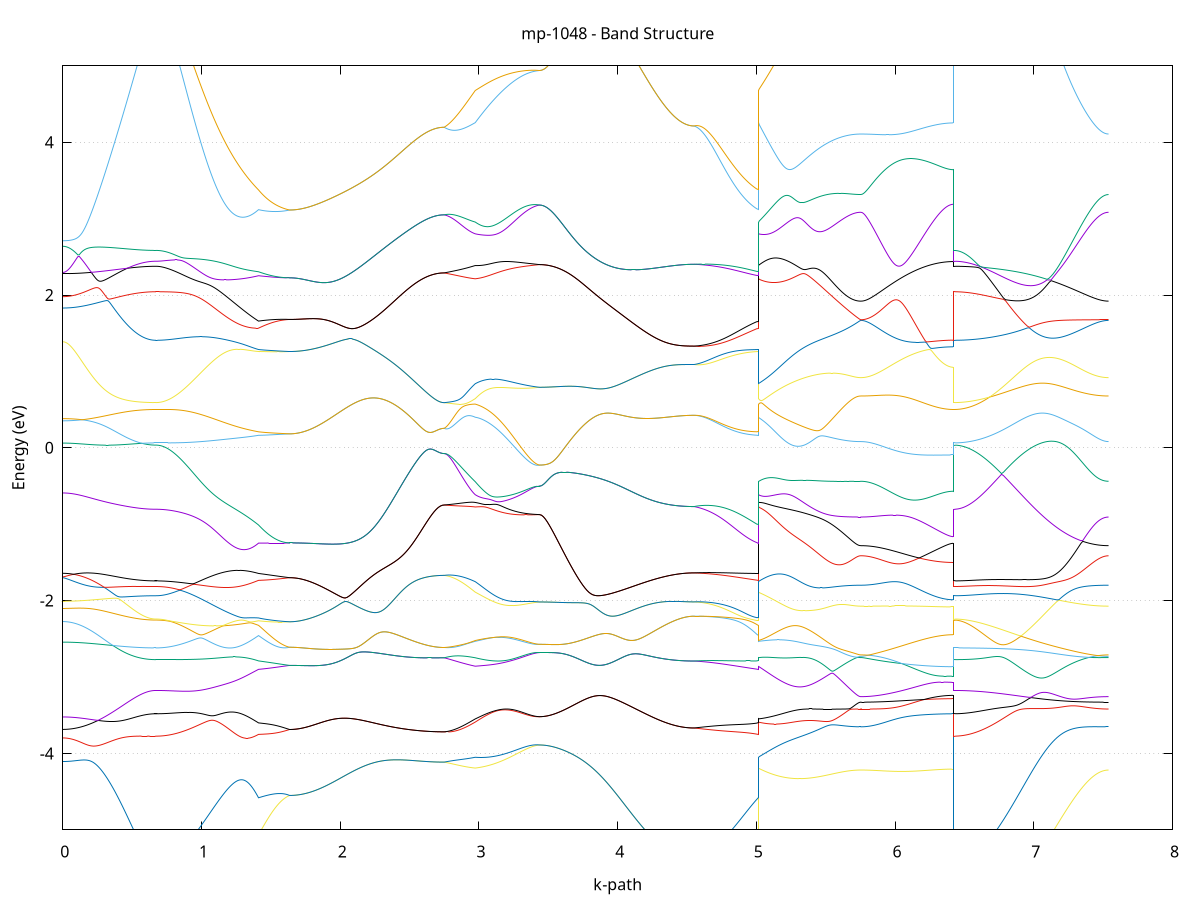 set title 'mp-1048 - Band Structure'
set xlabel 'k-path'
set ylabel 'Energy (eV)'
set grid y
set yrange [-5:5]
set terminal png size 800,600
set output 'mp-1048_bands_gnuplot.png'
plot '-' using 1:2 with lines notitle, '-' using 1:2 with lines notitle, '-' using 1:2 with lines notitle, '-' using 1:2 with lines notitle, '-' using 1:2 with lines notitle, '-' using 1:2 with lines notitle, '-' using 1:2 with lines notitle, '-' using 1:2 with lines notitle, '-' using 1:2 with lines notitle, '-' using 1:2 with lines notitle, '-' using 1:2 with lines notitle, '-' using 1:2 with lines notitle, '-' using 1:2 with lines notitle, '-' using 1:2 with lines notitle, '-' using 1:2 with lines notitle, '-' using 1:2 with lines notitle, '-' using 1:2 with lines notitle, '-' using 1:2 with lines notitle, '-' using 1:2 with lines notitle, '-' using 1:2 with lines notitle, '-' using 1:2 with lines notitle, '-' using 1:2 with lines notitle, '-' using 1:2 with lines notitle, '-' using 1:2 with lines notitle, '-' using 1:2 with lines notitle, '-' using 1:2 with lines notitle, '-' using 1:2 with lines notitle, '-' using 1:2 with lines notitle, '-' using 1:2 with lines notitle, '-' using 1:2 with lines notitle, '-' using 1:2 with lines notitle, '-' using 1:2 with lines notitle, '-' using 1:2 with lines notitle, '-' using 1:2 with lines notitle, '-' using 1:2 with lines notitle, '-' using 1:2 with lines notitle, '-' using 1:2 with lines notitle, '-' using 1:2 with lines notitle, '-' using 1:2 with lines notitle, '-' using 1:2 with lines notitle
0.000000 -63.990983
0.009874 -63.990983
0.019747 -63.990983
0.029621 -63.990983
0.039495 -63.990983
0.049368 -63.990983
0.059242 -63.991083
0.069116 -63.991083
0.078989 -63.991083
0.088863 -63.991083
0.098737 -63.991083
0.108610 -63.991083
0.118484 -63.991083
0.128358 -63.991083
0.138231 -63.991083
0.148105 -63.991083
0.157979 -63.991083
0.167852 -63.991083
0.177726 -63.991083
0.187600 -63.991083
0.197473 -63.990983
0.207347 -63.990983
0.217221 -63.991083
0.227094 -63.991083
0.236968 -63.991083
0.246842 -63.991083
0.256715 -63.991083
0.266589 -63.991083
0.276463 -63.991083
0.286336 -63.991083
0.296210 -63.991083
0.306084 -63.991083
0.315957 -63.990983
0.325831 -63.990983
0.335705 -63.990983
0.345578 -63.990883
0.355452 -63.990883
0.365326 -63.990883
0.375199 -63.990883
0.385073 -63.990883
0.394947 -63.990883
0.404820 -63.990883
0.414694 -63.990883
0.424568 -63.990883
0.434441 -63.990783
0.444315 -63.990783
0.454189 -63.990883
0.464063 -63.990783
0.473936 -63.990883
0.483810 -63.990783
0.493684 -63.990783
0.503557 -63.990783
0.513431 -63.990783
0.523305 -63.990783
0.533178 -63.990783
0.543052 -63.990683
0.552926 -63.990683
0.562799 -63.990783
0.572673 -63.990783
0.582547 -63.990683
0.592420 -63.990683
0.602294 -63.990583
0.612168 -63.990583
0.622041 -63.990583
0.631915 -63.990583
0.641789 -63.990583
0.651662 -63.990583
0.661536 -63.990583
0.671410 -63.990583
0.671410 -63.990583
0.678806 -63.990583
0.686202 -63.990683
0.693598 -63.990683
0.700995 -63.990683
0.708391 -63.990683
0.715787 -63.990683
0.723184 -63.990683
0.730580 -63.990683
0.737976 -63.990683
0.745373 -63.990683
0.752769 -63.990683
0.760165 -63.990683
0.767562 -63.990583
0.774958 -63.990583
0.782354 -63.990483
0.789750 -63.990483
0.797147 -63.990483
0.804543 -63.990383
0.811939 -63.990383
0.819336 -63.990283
0.826732 -63.990183
0.834128 -63.990183
0.841525 -63.990083
0.848921 -63.989983
0.856317 -63.989983
0.863714 -63.989883
0.871110 -63.989883
0.878506 -63.989683
0.885902 -63.989683
0.893299 -63.989583
0.900695 -63.989483
0.908091 -63.989383
0.915488 -63.989283
0.922884 -63.989183
0.930280 -63.989083
0.937677 -63.988983
0.945073 -63.988883
0.952469 -63.988783
0.959866 -63.988683
0.967262 -63.988483
0.974658 -63.988383
0.982055 -63.988283
0.989451 -63.988183
0.996847 -63.987983
1.004243 -63.987783
1.011640 -63.987683
1.019036 -63.987583
1.026432 -63.987383
1.033829 -63.987283
1.041225 -63.987083
1.048621 -63.986983
1.056018 -63.986783
1.063414 -63.986683
1.070810 -63.986483
1.078207 -63.986283
1.085603 -63.986183
1.092999 -63.985983
1.100395 -63.985783
1.107792 -63.985683
1.115188 -63.985483
1.122584 -63.985283
1.129981 -63.985083
1.137377 -63.984983
1.144773 -63.984783
1.152170 -63.984683
1.159566 -63.984483
1.166962 -63.984283
1.174359 -63.984083
1.181755 -63.983883
1.189151 -63.983683
1.196547 -63.983483
1.203944 -63.983283
1.211340 -63.983083
1.218736 -63.982883
1.226133 -63.982683
1.233529 -63.982483
1.240925 -63.982283
1.248322 -63.982083
1.255718 -63.981883
1.263114 -63.981583
1.270511 -63.981383
1.277907 -63.981183
1.285303 -63.980983
1.292699 -63.980683
1.300096 -63.980483
1.307492 -63.980283
1.314888 -63.979983
1.322285 -63.979783
1.329681 -63.979483
1.337077 -63.979183
1.344474 -63.978983
1.351870 -63.978683
1.359266 -63.978483
1.366663 -63.978183
1.374059 -63.977983
1.381455 -63.977683
1.388851 -63.977483
1.396248 -63.977183
1.403644 -63.976983
1.411040 -63.976783
1.411040 -63.976783
1.419647 -63.976683
1.428255 -63.976583
1.436862 -63.976483
1.445469 -63.976383
1.454076 -63.976283
1.462683 -63.976183
1.471290 -63.976083
1.479897 -63.975983
1.488504 -63.975883
1.497111 -63.975883
1.505718 -63.975683
1.514325 -63.975583
1.522933 -63.975483
1.531540 -63.975383
1.540147 -63.975283
1.548754 -63.975183
1.557361 -63.975083
1.565968 -63.974983
1.574575 -63.974883
1.583182 -63.974783
1.591789 -63.974683
1.600396 -63.974583
1.609003 -63.974383
1.617611 -63.974283
1.626218 -63.974183
1.634825 -63.974083
1.634825 -63.974083
1.649116 -63.974083
1.663407 -63.974083
1.677698 -63.974183
1.691990 -63.974183
1.706281 -63.974183
1.720572 -63.974183
1.734863 -63.974083
1.749155 -63.974083
1.763446 -63.974083
1.777737 -63.974083
1.792028 -63.974083
1.806319 -63.974083
1.820611 -63.974083
1.834902 -63.974083
1.849193 -63.974083
1.863484 -63.974083
1.877776 -63.974083
1.892067 -63.974083
1.906358 -63.973983
1.920649 -63.973983
1.934940 -63.973983
1.949232 -63.973983
1.963523 -63.973983
1.977814 -63.973883
1.992105 -63.973983
2.006397 -63.973983
2.020688 -63.973983
2.034979 -63.973983
2.049270 -63.973883
2.063561 -63.973883
2.077853 -63.973883
2.092144 -63.973883
2.106435 -63.973883
2.120726 -63.973783
2.135018 -63.973783
2.149309 -63.973683
2.163600 -63.973583
2.177891 -63.973583
2.192183 -63.973583
2.206474 -63.973483
2.220765 -63.973483
2.235056 -63.973483
2.249347 -63.973383
2.263639 -63.973383
2.277930 -63.973383
2.292221 -63.973383
2.306512 -63.973383
2.320804 -63.973483
2.335095 -63.973383
2.349386 -63.973383
2.363677 -63.973383
2.377968 -63.973383
2.392260 -63.973383
2.406551 -63.973383
2.420842 -63.973283
2.435133 -63.973283
2.449425 -63.973283
2.463716 -63.973283
2.478007 -63.973183
2.492298 -63.973183
2.506589 -63.973183
2.520881 -63.973083
2.535172 -63.973083
2.549463 -63.973083
2.563754 -63.973083
2.578046 -63.973183
2.592337 -63.973183
2.606628 -63.973183
2.620919 -63.973183
2.635210 -63.973183
2.649502 -63.973183
2.663793 -63.973183
2.678084 -63.973183
2.692375 -63.973183
2.706667 -63.973183
2.720958 -63.973183
2.735249 -63.973183
2.749540 -63.973183
2.749540 -63.973183
2.758147 -63.973283
2.766754 -63.973383
2.775362 -63.973483
2.783969 -63.973583
2.792576 -63.973683
2.801183 -63.973783
2.809790 -63.973883
2.818397 -63.973983
2.827004 -63.974083
2.835611 -63.974183
2.844218 -63.974283
2.852825 -63.974383
2.861432 -63.974483
2.870040 -63.974583
2.878647 -63.974683
2.887254 -63.974783
2.895861 -63.974883
2.904468 -63.974983
2.913075 -63.975083
2.921682 -63.975183
2.930289 -63.975283
2.938896 -63.975383
2.947503 -63.975483
2.956110 -63.975583
2.964718 -63.975583
2.973325 -63.975683
2.973325 -63.975683
2.983606 -63.975683
2.993886 -63.975583
3.004167 -63.975583
3.014448 -63.975483
3.024729 -63.975483
3.035010 -63.975383
3.045291 -63.975283
3.055572 -63.975283
3.065853 -63.975183
3.076134 -63.975183
3.086415 -63.975083
3.096696 -63.974983
3.106976 -63.974983
3.117257 -63.974883
3.127538 -63.974783
3.137819 -63.974683
3.148100 -63.974683
3.158381 -63.974683
3.168662 -63.974583
3.178943 -63.974583
3.189224 -63.974483
3.199505 -63.974383
3.209786 -63.974383
3.220066 -63.974283
3.230347 -63.974183
3.240628 -63.974183
3.250909 -63.974083
3.261190 -63.973983
3.271471 -63.973983
3.281752 -63.973983
3.292033 -63.973883
3.302314 -63.973883
3.312595 -63.973783
3.322876 -63.973683
3.333156 -63.973583
3.343437 -63.973583
3.353718 -63.973583
3.363999 -63.973483
3.374280 -63.973383
3.384561 -63.973383
3.394842 -63.973283
3.405123 -63.973183
3.415404 -63.973183
3.425685 -63.973083
3.435966 -63.973083
3.435966 -63.973083
3.450257 -63.973083
3.464548 -63.973083
3.478839 -63.973083
3.493130 -63.973083
3.507422 -63.972983
3.521713 -63.973083
3.536004 -63.973083
3.550295 -63.973083
3.564587 -63.973083
3.578878 -63.973083
3.593169 -63.973083
3.607460 -63.973183
3.621751 -63.973183
3.636043 -63.973183
3.650334 -63.973283
3.664625 -63.973183
3.678916 -63.973183
3.693208 -63.973183
3.707499 -63.973183
3.721790 -63.973283
3.736081 -63.973183
3.750372 -63.973283
3.764664 -63.973283
3.778955 -63.973283
3.793246 -63.973283
3.807537 -63.973283
3.821829 -63.973283
3.836120 -63.973283
3.850411 -63.973383
3.864702 -63.973383
3.878994 -63.973383
3.893285 -63.973383
3.907576 -63.973383
3.921867 -63.973383
3.936158 -63.973383
3.950450 -63.973383
3.964741 -63.973383
3.979032 -63.973383
3.993323 -63.973383
4.007615 -63.973483
4.021906 -63.973483
4.036197 -63.973483
4.050488 -63.973483
4.064779 -63.973583
4.079071 -63.973583
4.093362 -63.973583
4.107653 -63.973683
4.121944 -63.973783
4.136236 -63.973783
4.150527 -63.973783
4.164818 -63.973883
4.179109 -63.973883
4.193400 -63.973883
4.207692 -63.973883
4.221983 -63.973883
4.236274 -63.973883
4.250565 -63.973883
4.264857 -63.973983
4.279148 -63.974083
4.293439 -63.974083
4.307730 -63.974083
4.322021 -63.974083
4.336313 -63.974083
4.350604 -63.974083
4.364895 -63.974083
4.379186 -63.974183
4.393478 -63.974183
4.407769 -63.974183
4.422060 -63.974183
4.436351 -63.974183
4.450642 -63.974183
4.464934 -63.974183
4.479225 -63.974183
4.493516 -63.974183
4.507807 -63.974183
4.522099 -63.974183
4.536390 -63.974183
4.550681 -63.974183
4.550681 -63.974183
4.560962 -63.974283
4.571243 -63.974283
4.581524 -63.974383
4.591805 -63.974483
4.602086 -63.974483
4.612367 -63.974583
4.622647 -63.974683
4.632928 -63.974683
4.643209 -63.974783
4.653490 -63.974883
4.663771 -63.974883
4.674052 -63.974983
4.684333 -63.974983
4.694614 -63.975083
4.704895 -63.975183
4.715176 -63.975183
4.725457 -63.975283
4.735737 -63.975283
4.746018 -63.975383
4.756299 -63.975383
4.766580 -63.975483
4.776861 -63.975483
4.787142 -63.975583
4.797423 -63.975583
4.807704 -63.975683
4.817985 -63.975683
4.828266 -63.975783
4.838547 -63.975783
4.848827 -63.975883
4.859108 -63.975883
4.869389 -63.975983
4.879670 -63.975983
4.889951 -63.976083
4.900232 -63.976083
4.910513 -63.976183
4.920794 -63.976183
4.931075 -63.976283
4.941356 -63.976383
4.951637 -63.976383
4.961917 -63.976483
4.972198 -63.976483
4.982479 -63.976583
4.992760 -63.976583
5.003041 -63.976683
5.013322 -63.976783
5.013322 -63.975683
5.020718 -63.975983
5.028115 -63.976183
5.035511 -63.976483
5.042907 -63.976683
5.050303 -63.976983
5.057700 -63.977283
5.065096 -63.977483
5.072492 -63.977683
5.079889 -63.977883
5.087285 -63.978183
5.094681 -63.978383
5.102078 -63.978683
5.109474 -63.978883
5.116870 -63.979183
5.124267 -63.979383
5.131663 -63.979583
5.139059 -63.979783
5.146455 -63.979983
5.153852 -63.980183
5.161248 -63.980383
5.168644 -63.980583
5.176041 -63.980783
5.183437 -63.980983
5.190833 -63.981183
5.198230 -63.981283
5.205626 -63.981483
5.213022 -63.981583
5.220419 -63.981783
5.227815 -63.981983
5.235211 -63.982183
5.242607 -63.982383
5.250004 -63.982583
5.257400 -63.982783
5.264796 -63.982883
5.272193 -63.983083
5.279589 -63.983283
5.286985 -63.983483
5.294382 -63.983583
5.301778 -63.983683
5.309174 -63.983883
5.316571 -63.983983
5.323967 -63.984183
5.331363 -63.984383
5.338760 -63.984483
5.346156 -63.984583
5.353552 -63.984783
5.360948 -63.984883
5.368345 -63.985083
5.375741 -63.985283
5.383137 -63.985383
5.390534 -63.985483
5.397930 -63.985583
5.405326 -63.985783
5.412723 -63.985883
5.420119 -63.985983
5.427515 -63.986083
5.434912 -63.986183
5.442308 -63.986283
5.449704 -63.986483
5.457100 -63.986583
5.464497 -63.986683
5.471893 -63.986783
5.479289 -63.986883
5.486686 -63.986983
5.494082 -63.987083
5.501478 -63.987083
5.508875 -63.987183
5.516271 -63.987283
5.523667 -63.987383
5.531064 -63.987483
5.538460 -63.987483
5.545856 -63.987583
5.553252 -63.987683
5.560649 -63.987783
5.568045 -63.987883
5.575441 -63.987883
5.582838 -63.987983
5.590234 -63.987983
5.597630 -63.988083
5.605027 -63.988183
5.612423 -63.988183
5.619819 -63.988283
5.627216 -63.988283
5.634612 -63.988283
5.642008 -63.988383
5.649404 -63.988383
5.656801 -63.988383
5.664197 -63.988383
5.671593 -63.988383
5.678990 -63.988383
5.686386 -63.988383
5.693782 -63.988483
5.701179 -63.988483
5.708575 -63.988483
5.715971 -63.988583
5.723368 -63.988583
5.730764 -63.988583
5.738160 -63.988583
5.745556 -63.988583
5.752953 -63.988583
5.752953 -63.988583
5.762826 -63.988583
5.772700 -63.988583
5.782574 -63.988583
5.792447 -63.988583
5.802321 -63.988583
5.812195 -63.988583
5.822068 -63.988583
5.831942 -63.988583
5.841816 -63.988583
5.851689 -63.988583
5.861563 -63.988583
5.871437 -63.988583
5.881310 -63.988583
5.891184 -63.988583
5.901058 -63.988583
5.910931 -63.988583
5.920805 -63.988683
5.930679 -63.988683
5.940552 -63.988583
5.950426 -63.988583
5.960300 -63.988583
5.970173 -63.988583
5.980047 -63.988583
5.989921 -63.988583
5.999795 -63.988583
6.009668 -63.988583
6.019542 -63.988583
6.029416 -63.988683
6.039289 -63.988683
6.049163 -63.988683
6.059037 -63.988683
6.068910 -63.988683
6.078784 -63.988683
6.088658 -63.988683
6.098531 -63.988683
6.108405 -63.988683
6.118279 -63.988683
6.128152 -63.988783
6.138026 -63.988683
6.147900 -63.988683
6.157773 -63.988683
6.167647 -63.988783
6.177521 -63.988783
6.187394 -63.988783
6.197268 -63.988783
6.207142 -63.988783
6.217015 -63.988883
6.226889 -63.988883
6.236763 -63.988883
6.246636 -63.988883
6.256510 -63.988883
6.266384 -63.988883
6.276257 -63.988883
6.286131 -63.988883
6.296005 -63.988883
6.305878 -63.988883
6.315752 -63.988883
6.325626 -63.988883
6.335499 -63.988883
6.345373 -63.988883
6.355247 -63.988883
6.365120 -63.988783
6.374994 -63.988683
6.384868 -63.988783
6.394741 -63.988783
6.404615 -63.988783
6.414489 -63.988783
6.424362 -63.988783
6.424362 -63.990583
6.438654 -63.990583
6.452945 -63.990583
6.467236 -63.990683
6.481527 -63.990683
6.495818 -63.990683
6.510110 -63.990683
6.524401 -63.990783
6.538692 -63.990783
6.552983 -63.990783
6.567275 -63.990783
6.581566 -63.990683
6.595857 -63.990683
6.610148 -63.990683
6.624439 -63.990683
6.638731 -63.990583
6.653022 -63.990583
6.667313 -63.990583
6.681604 -63.990583
6.695896 -63.990483
6.710187 -63.990383
6.724478 -63.990383
6.738769 -63.990383
6.753060 -63.990383
6.767352 -63.990383
6.781643 -63.990383
6.795934 -63.990283
6.810225 -63.990283
6.824517 -63.990183
6.838808 -63.990083
6.853099 -63.990083
6.867390 -63.989983
6.881682 -63.989983
6.895973 -63.989983
6.910264 -63.989883
6.924555 -63.989883
6.938846 -63.989783
6.953138 -63.989783
6.967429 -63.989683
6.981720 -63.989683
6.996011 -63.989583
7.010303 -63.989583
7.024594 -63.989583
7.038885 -63.989583
7.053176 -63.989483
7.067467 -63.989483
7.081759 -63.989383
7.096050 -63.989383
7.110341 -63.989383
7.124632 -63.989283
7.138924 -63.989183
7.153215 -63.989183
7.167506 -63.989183
7.181797 -63.989083
7.196088 -63.989083
7.210380 -63.988983
7.224671 -63.988983
7.238962 -63.988983
7.253253 -63.988983
7.267545 -63.988883
7.281836 -63.988883
7.296127 -63.988883
7.310418 -63.988783
7.324709 -63.988783
7.339001 -63.988783
7.353292 -63.988783
7.367583 -63.988783
7.381874 -63.988683
7.396166 -63.988683
7.410457 -63.988683
7.424748 -63.988583
7.439039 -63.988583
7.453330 -63.988583
7.467622 -63.988583
7.481913 -63.988583
7.496204 -63.988583
7.510495 -63.988683
7.524787 -63.988683
7.539078 -63.988583
e
0.000000 -63.943783
0.009874 -63.943783
0.019747 -63.943783
0.029621 -63.943783
0.039495 -63.943783
0.049368 -63.943783
0.059242 -63.943783
0.069116 -63.943783
0.078989 -63.943783
0.088863 -63.943783
0.098737 -63.943783
0.108610 -63.943783
0.118484 -63.943783
0.128358 -63.943783
0.138231 -63.943783
0.148105 -63.943783
0.157979 -63.943783
0.167852 -63.943883
0.177726 -63.943883
0.187600 -63.943883
0.197473 -63.943883
0.207347 -63.943883
0.217221 -63.943883
0.227094 -63.943883
0.236968 -63.943883
0.246842 -63.943883
0.256715 -63.943883
0.266589 -63.943883
0.276463 -63.943883
0.286336 -63.943883
0.296210 -63.943883
0.306084 -63.943883
0.315957 -63.943883
0.325831 -63.943883
0.335705 -63.943883
0.345578 -63.943883
0.355452 -63.943883
0.365326 -63.943883
0.375199 -63.943783
0.385073 -63.943783
0.394947 -63.943783
0.404820 -63.943783
0.414694 -63.943783
0.424568 -63.943783
0.434441 -63.943783
0.444315 -63.943783
0.454189 -63.943883
0.464063 -63.943883
0.473936 -63.943883
0.483810 -63.943783
0.493684 -63.943783
0.503557 -63.943783
0.513431 -63.943783
0.523305 -63.943783
0.533178 -63.943783
0.543052 -63.943783
0.552926 -63.943783
0.562799 -63.943783
0.572673 -63.943783
0.582547 -63.943783
0.592420 -63.943783
0.602294 -63.943783
0.612168 -63.943783
0.622041 -63.943783
0.631915 -63.943783
0.641789 -63.943783
0.651662 -63.943783
0.661536 -63.943783
0.671410 -63.943783
0.671410 -63.943783
0.678806 -63.943783
0.686202 -63.943883
0.693598 -63.943883
0.700995 -63.943983
0.708391 -63.943983
0.715787 -63.944083
0.723184 -63.944183
0.730580 -63.944283
0.737976 -63.944483
0.745373 -63.944683
0.752769 -63.944883
0.760165 -63.944983
0.767562 -63.945183
0.774958 -63.945383
0.782354 -63.945583
0.789750 -63.945783
0.797147 -63.946083
0.804543 -63.946283
0.811939 -63.946583
0.819336 -63.946883
0.826732 -63.947083
0.834128 -63.947383
0.841525 -63.947583
0.848921 -63.947883
0.856317 -63.948183
0.863714 -63.948483
0.871110 -63.948783
0.878506 -63.949083
0.885902 -63.949383
0.893299 -63.949683
0.900695 -63.950083
0.908091 -63.950383
0.915488 -63.950683
0.922884 -63.950983
0.930280 -63.951183
0.937677 -63.951483
0.945073 -63.951883
0.952469 -63.952183
0.959866 -63.952583
0.967262 -63.952783
0.974658 -63.953183
0.982055 -63.953483
0.989451 -63.953783
0.996847 -63.954083
1.004243 -63.954383
1.011640 -63.954783
1.019036 -63.955083
1.026432 -63.955383
1.033829 -63.955683
1.041225 -63.955983
1.048621 -63.956283
1.056018 -63.956583
1.063414 -63.956883
1.070810 -63.957183
1.078207 -63.957483
1.085603 -63.957883
1.092999 -63.958183
1.100395 -63.958483
1.107792 -63.958883
1.115188 -63.959183
1.122584 -63.959483
1.129981 -63.959783
1.137377 -63.960083
1.144773 -63.960483
1.152170 -63.960783
1.159566 -63.961083
1.166962 -63.961383
1.174359 -63.961783
1.181755 -63.962083
1.189151 -63.962383
1.196547 -63.962683
1.203944 -63.962983
1.211340 -63.963283
1.218736 -63.963683
1.226133 -63.963983
1.233529 -63.964283
1.240925 -63.964683
1.248322 -63.964883
1.255718 -63.965183
1.263114 -63.965483
1.270511 -63.965783
1.277907 -63.966083
1.285303 -63.966383
1.292699 -63.966683
1.300096 -63.966983
1.307492 -63.967283
1.314888 -63.967583
1.322285 -63.967983
1.329681 -63.968183
1.337077 -63.968483
1.344474 -63.968783
1.351870 -63.969083
1.359266 -63.969383
1.366663 -63.969683
1.374059 -63.969983
1.381455 -63.970283
1.388851 -63.970583
1.396248 -63.970883
1.403644 -63.971183
1.411040 -63.971483
1.411040 -63.971483
1.419647 -63.971683
1.428255 -63.971683
1.436862 -63.971783
1.445469 -63.971883
1.454076 -63.971983
1.462683 -63.972083
1.471290 -63.972183
1.479897 -63.972283
1.488504 -63.972383
1.497111 -63.972483
1.505718 -63.972583
1.514325 -63.972683
1.522933 -63.972783
1.531540 -63.972883
1.540147 -63.972983
1.548754 -63.973083
1.557361 -63.973283
1.565968 -63.973383
1.574575 -63.973383
1.583182 -63.973483
1.591789 -63.973583
1.600396 -63.973783
1.609003 -63.973783
1.617611 -63.973883
1.626218 -63.973983
1.634825 -63.974083
1.634825 -63.974083
1.649116 -63.974083
1.663407 -63.974083
1.677698 -63.974183
1.691990 -63.974183
1.706281 -63.974183
1.720572 -63.974183
1.734863 -63.974083
1.749155 -63.974083
1.763446 -63.974083
1.777737 -63.974083
1.792028 -63.974083
1.806319 -63.974083
1.820611 -63.974083
1.834902 -63.974083
1.849193 -63.974083
1.863484 -63.974083
1.877776 -63.974083
1.892067 -63.974083
1.906358 -63.973983
1.920649 -63.973983
1.934940 -63.973983
1.949232 -63.973983
1.963523 -63.973983
1.977814 -63.973883
1.992105 -63.973983
2.006397 -63.973983
2.020688 -63.973983
2.034979 -63.973983
2.049270 -63.973883
2.063561 -63.973883
2.077853 -63.973883
2.092144 -63.973883
2.106435 -63.973883
2.120726 -63.973783
2.135018 -63.973783
2.149309 -63.973683
2.163600 -63.973583
2.177891 -63.973583
2.192183 -63.973583
2.206474 -63.973483
2.220765 -63.973483
2.235056 -63.973483
2.249347 -63.973383
2.263639 -63.973383
2.277930 -63.973383
2.292221 -63.973383
2.306512 -63.973383
2.320804 -63.973483
2.335095 -63.973383
2.349386 -63.973383
2.363677 -63.973383
2.377968 -63.973383
2.392260 -63.973383
2.406551 -63.973383
2.420842 -63.973283
2.435133 -63.973283
2.449425 -63.973283
2.463716 -63.973283
2.478007 -63.973183
2.492298 -63.973183
2.506589 -63.973183
2.520881 -63.973083
2.535172 -63.973083
2.549463 -63.973083
2.563754 -63.973083
2.578046 -63.973183
2.592337 -63.973183
2.606628 -63.973183
2.620919 -63.973183
2.635210 -63.973183
2.649502 -63.973183
2.663793 -63.973183
2.678084 -63.973183
2.692375 -63.973183
2.706667 -63.973183
2.720958 -63.973183
2.735249 -63.973183
2.749540 -63.973183
2.749540 -63.973183
2.758147 -63.972983
2.766754 -63.972883
2.775362 -63.972783
2.783969 -63.972683
2.792576 -63.972583
2.801183 -63.972483
2.809790 -63.972383
2.818397 -63.972283
2.827004 -63.972183
2.835611 -63.972083
2.844218 -63.971983
2.852825 -63.971883
2.861432 -63.971783
2.870040 -63.971683
2.878647 -63.971583
2.887254 -63.971483
2.895861 -63.971383
2.904468 -63.971283
2.913075 -63.971183
2.921682 -63.971083
2.930289 -63.970983
2.938896 -63.970883
2.947503 -63.970683
2.956110 -63.970583
2.964718 -63.970483
2.973325 -63.970383
2.973325 -63.970383
2.983606 -63.970483
2.993886 -63.970483
3.004167 -63.970483
3.014448 -63.970583
3.024729 -63.970683
3.035010 -63.970683
3.045291 -63.970683
3.055572 -63.970783
3.065853 -63.970883
3.076134 -63.970883
3.086415 -63.970983
3.096696 -63.970983
3.106976 -63.971083
3.117257 -63.971183
3.127538 -63.971183
3.137819 -63.971283
3.148100 -63.971383
3.158381 -63.971383
3.168662 -63.971483
3.178943 -63.971483
3.189224 -63.971483
3.199505 -63.971583
3.209786 -63.971583
3.220066 -63.971683
3.230347 -63.971683
3.240628 -63.971783
3.250909 -63.971783
3.261190 -63.971883
3.271471 -63.971983
3.281752 -63.972083
3.292033 -63.972083
3.302314 -63.972183
3.312595 -63.972283
3.322876 -63.972283
3.333156 -63.972383
3.343437 -63.972383
3.353718 -63.972483
3.363999 -63.972583
3.374280 -63.972583
3.384561 -63.972683
3.394842 -63.972783
3.405123 -63.972883
3.415404 -63.972983
3.425685 -63.972983
3.435966 -63.973083
3.435966 -63.973083
3.450257 -63.973083
3.464548 -63.973083
3.478839 -63.973083
3.493130 -63.973083
3.507422 -63.972983
3.521713 -63.973083
3.536004 -63.973083
3.550295 -63.973083
3.564587 -63.973083
3.578878 -63.973083
3.593169 -63.973083
3.607460 -63.973183
3.621751 -63.973183
3.636043 -63.973183
3.650334 -63.973283
3.664625 -63.973183
3.678916 -63.973183
3.693208 -63.973183
3.707499 -63.973183
3.721790 -63.973283
3.736081 -63.973183
3.750372 -63.973283
3.764664 -63.973283
3.778955 -63.973283
3.793246 -63.973283
3.807537 -63.973283
3.821829 -63.973283
3.836120 -63.973283
3.850411 -63.973383
3.864702 -63.973383
3.878994 -63.973383
3.893285 -63.973383
3.907576 -63.973383
3.921867 -63.973383
3.936158 -63.973383
3.950450 -63.973383
3.964741 -63.973383
3.979032 -63.973383
3.993323 -63.973383
4.007615 -63.973483
4.021906 -63.973483
4.036197 -63.973483
4.050488 -63.973483
4.064779 -63.973583
4.079071 -63.973583
4.093362 -63.973583
4.107653 -63.973683
4.121944 -63.973783
4.136236 -63.973783
4.150527 -63.973783
4.164818 -63.973883
4.179109 -63.973883
4.193400 -63.973883
4.207692 -63.973883
4.221983 -63.973883
4.236274 -63.973883
4.250565 -63.973883
4.264857 -63.973983
4.279148 -63.974083
4.293439 -63.974083
4.307730 -63.974083
4.322021 -63.974083
4.336313 -63.974083
4.350604 -63.974083
4.364895 -63.974083
4.379186 -63.974183
4.393478 -63.974183
4.407769 -63.974183
4.422060 -63.974183
4.436351 -63.974183
4.450642 -63.974183
4.464934 -63.974183
4.479225 -63.974183
4.493516 -63.974183
4.507807 -63.974183
4.522099 -63.974183
4.536390 -63.974183
4.550681 -63.974183
4.550681 -63.974183
4.560962 -63.974183
4.571243 -63.974083
4.581524 -63.974083
4.591805 -63.973983
4.602086 -63.973983
4.612367 -63.973883
4.622647 -63.973883
4.632928 -63.973783
4.643209 -63.973783
4.653490 -63.973683
4.663771 -63.973683
4.674052 -63.973583
4.684333 -63.973483
4.694614 -63.973483
4.704895 -63.973483
4.715176 -63.973383
4.725457 -63.973283
4.735737 -63.973283
4.746018 -63.973183
4.756299 -63.973183
4.766580 -63.973083
4.776861 -63.972983
4.787142 -63.972883
4.797423 -63.972883
4.807704 -63.972783
4.817985 -63.972683
4.828266 -63.972683
4.838547 -63.972583
4.848827 -63.972583
4.859108 -63.972483
4.869389 -63.972383
4.879670 -63.972383
4.889951 -63.972283
4.900232 -63.972283
4.910513 -63.972183
4.920794 -63.972183
4.931075 -63.972083
4.941356 -63.971983
4.951637 -63.971883
4.961917 -63.971883
4.972198 -63.971783
4.982479 -63.971783
4.992760 -63.971583
5.003041 -63.971583
5.013322 -63.971483
5.013322 -63.970383
5.020718 -63.970083
5.028115 -63.969683
5.035511 -63.969383
5.042907 -63.969083
5.050303 -63.968883
5.057700 -63.968583
5.065096 -63.968183
5.072492 -63.967883
5.079889 -63.967583
5.087285 -63.967283
5.094681 -63.966983
5.102078 -63.966683
5.109474 -63.966483
5.116870 -63.966183
5.124267 -63.965883
5.131663 -63.965583
5.139059 -63.965283
5.146455 -63.964983
5.153852 -63.964683
5.161248 -63.964283
5.168644 -63.963983
5.176041 -63.963583
5.183437 -63.963283
5.190833 -63.962983
5.198230 -63.962683
5.205626 -63.962283
5.213022 -63.961983
5.220419 -63.961583
5.227815 -63.961283
5.235211 -63.960983
5.242607 -63.960583
5.250004 -63.960283
5.257400 -63.959983
5.264796 -63.959683
5.272193 -63.959383
5.279589 -63.958983
5.286985 -63.958683
5.294382 -63.958283
5.301778 -63.957983
5.309174 -63.957583
5.316571 -63.957283
5.323967 -63.956983
5.331363 -63.956583
5.338760 -63.956283
5.346156 -63.955883
5.353552 -63.955583
5.360948 -63.955283
5.368345 -63.954883
5.375741 -63.954583
5.383137 -63.954183
5.390534 -63.953883
5.397930 -63.953583
5.405326 -63.953183
5.412723 -63.952883
5.420119 -63.952583
5.427515 -63.952283
5.434912 -63.951883
5.442308 -63.951583
5.449704 -63.951383
5.457100 -63.950983
5.464497 -63.950683
5.471893 -63.950383
5.479289 -63.950083
5.486686 -63.949783
5.494082 -63.949483
5.501478 -63.949083
5.508875 -63.948783
5.516271 -63.948483
5.523667 -63.948183
5.531064 -63.947883
5.538460 -63.947583
5.545856 -63.947283
5.553252 -63.946983
5.560649 -63.946783
5.568045 -63.946483
5.575441 -63.946183
5.582838 -63.945883
5.590234 -63.945583
5.597630 -63.945383
5.605027 -63.945183
5.612423 -63.944883
5.619819 -63.944683
5.627216 -63.944483
5.634612 -63.944183
5.642008 -63.943983
5.649404 -63.943783
5.656801 -63.943583
5.664197 -63.943383
5.671593 -63.943283
5.678990 -63.943083
5.686386 -63.942983
5.693782 -63.942783
5.701179 -63.942783
5.708575 -63.942683
5.715971 -63.942683
5.723368 -63.942683
5.730764 -63.942583
5.738160 -63.942583
5.745556 -63.942483
5.752953 -63.942483
5.752953 -63.942483
5.762826 -63.942483
5.772700 -63.942483
5.782574 -63.942483
5.792447 -63.942483
5.802321 -63.942483
5.812195 -63.942483
5.822068 -63.942483
5.831942 -63.942483
5.841816 -63.942483
5.851689 -63.942483
5.861563 -63.942483
5.871437 -63.942483
5.881310 -63.942483
5.891184 -63.942483
5.901058 -63.942483
5.910931 -63.942483
5.920805 -63.942483
5.930679 -63.942483
5.940552 -63.942483
5.950426 -63.942383
5.960300 -63.942383
5.970173 -63.942383
5.980047 -63.942383
5.989921 -63.942383
5.999795 -63.942383
6.009668 -63.942383
6.019542 -63.942383
6.029416 -63.942383
6.039289 -63.942483
6.049163 -63.942483
6.059037 -63.942483
6.068910 -63.942483
6.078784 -63.942483
6.088658 -63.942483
6.098531 -63.942383
6.108405 -63.942383
6.118279 -63.942483
6.128152 -63.942483
6.138026 -63.942483
6.147900 -63.942483
6.157773 -63.942483
6.167647 -63.942483
6.177521 -63.942483
6.187394 -63.942483
6.197268 -63.942483
6.207142 -63.942483
6.217015 -63.942483
6.226889 -63.942483
6.236763 -63.942483
6.246636 -63.942483
6.256510 -63.942483
6.266384 -63.942583
6.276257 -63.942583
6.286131 -63.942583
6.296005 -63.942583
6.305878 -63.942583
6.315752 -63.942583
6.325626 -63.942583
6.335499 -63.942583
6.345373 -63.942583
6.355247 -63.942583
6.365120 -63.942583
6.374994 -63.942483
6.384868 -63.942583
6.394741 -63.942583
6.404615 -63.942583
6.414489 -63.942583
6.424362 -63.942583
6.424362 -63.943783
6.438654 -63.943783
6.452945 -63.943783
6.467236 -63.943783
6.481527 -63.943783
6.495818 -63.943883
6.510110 -63.943883
6.524401 -63.943783
6.538692 -63.943883
6.552983 -63.943883
6.567275 -63.943883
6.581566 -63.943883
6.595857 -63.943783
6.610148 -63.943883
6.624439 -63.943783
6.638731 -63.943883
6.653022 -63.943883
6.667313 -63.943883
6.681604 -63.943883
6.695896 -63.943883
6.710187 -63.943783
6.724478 -63.943783
6.738769 -63.943883
6.753060 -63.943983
6.767352 -63.943983
6.781643 -63.943983
6.795934 -63.943883
6.810225 -63.943883
6.824517 -63.943783
6.838808 -63.943783
6.853099 -63.943783
6.867390 -63.943683
6.881682 -63.943683
6.895973 -63.943683
6.910264 -63.943583
6.924555 -63.943583
6.938846 -63.943583
6.953138 -63.943483
6.967429 -63.943383
6.981720 -63.943383
6.996011 -63.943283
7.010303 -63.943283
7.024594 -63.943283
7.038885 -63.943183
7.053176 -63.943183
7.067467 -63.943183
7.081759 -63.943083
7.096050 -63.943083
7.110341 -63.943083
7.124632 -63.942983
7.138924 -63.942883
7.153215 -63.942883
7.167506 -63.942783
7.181797 -63.942783
7.196088 -63.942683
7.210380 -63.942683
7.224671 -63.942683
7.238962 -63.942683
7.253253 -63.942583
7.267545 -63.942583
7.281836 -63.942583
7.296127 -63.942483
7.310418 -63.942483
7.324709 -63.942483
7.339001 -63.942483
7.353292 -63.942483
7.367583 -63.942483
7.381874 -63.942483
7.396166 -63.942483
7.410457 -63.942483
7.424748 -63.942483
7.439039 -63.942483
7.453330 -63.942483
7.467622 -63.942483
7.481913 -63.942483
7.496204 -63.942483
7.510495 -63.942483
7.524787 -63.942483
7.539078 -63.942483
e
0.000000 -63.927783
0.009874 -63.927783
0.019747 -63.927783
0.029621 -63.927783
0.039495 -63.927783
0.049368 -63.927783
0.059242 -63.927783
0.069116 -63.927783
0.078989 -63.927783
0.088863 -63.927783
0.098737 -63.927783
0.108610 -63.927783
0.118484 -63.927783
0.128358 -63.927783
0.138231 -63.927783
0.148105 -63.927783
0.157979 -63.927783
0.167852 -63.927683
0.177726 -63.927783
0.187600 -63.927783
0.197473 -63.927683
0.207347 -63.927683
0.217221 -63.927783
0.227094 -63.927783
0.236968 -63.927683
0.246842 -63.927783
0.256715 -63.927783
0.266589 -63.927783
0.276463 -63.927783
0.286336 -63.927683
0.296210 -63.927783
0.306084 -63.927783
0.315957 -63.927783
0.325831 -63.927783
0.335705 -63.927683
0.345578 -63.927683
0.355452 -63.927683
0.365326 -63.927683
0.375199 -63.927583
0.385073 -63.927483
0.394947 -63.927383
0.404820 -63.927383
0.414694 -63.927383
0.424568 -63.927383
0.434441 -63.927383
0.444315 -63.927383
0.454189 -63.927383
0.464063 -63.927283
0.473936 -63.927383
0.483810 -63.927383
0.493684 -63.927283
0.503557 -63.927183
0.513431 -63.927283
0.523305 -63.927183
0.533178 -63.927183
0.543052 -63.927183
0.552926 -63.927183
0.562799 -63.927183
0.572673 -63.927183
0.582547 -63.927083
0.592420 -63.927083
0.602294 -63.927083
0.612168 -63.927083
0.622041 -63.927183
0.631915 -63.927083
0.641789 -63.927083
0.651662 -63.927083
0.661536 -63.927183
0.671410 -63.927183
0.671410 -63.927183
0.678806 -63.927183
0.686202 -63.927083
0.693598 -63.927083
0.700995 -63.926983
0.708391 -63.926983
0.715787 -63.926883
0.723184 -63.926783
0.730580 -63.926683
0.737976 -63.926583
0.745373 -63.926483
0.752769 -63.926383
0.760165 -63.926183
0.767562 -63.926083
0.774958 -63.925883
0.782354 -63.925683
0.789750 -63.925583
0.797147 -63.925383
0.804543 -63.925183
0.811939 -63.924983
0.819336 -63.924783
0.826732 -63.924583
0.834128 -63.924383
0.841525 -63.924183
0.848921 -63.923983
0.856317 -63.923683
0.863714 -63.923483
0.871110 -63.923283
0.878506 -63.923083
0.885902 -63.922883
0.893299 -63.922583
0.900695 -63.922383
0.908091 -63.922183
0.915488 -63.921883
0.922884 -63.921683
0.930280 -63.921483
0.937677 -63.921283
0.945073 -63.920983
0.952469 -63.920783
0.959866 -63.920583
0.967262 -63.920283
0.974658 -63.920083
0.982055 -63.919783
0.989451 -63.919583
0.996847 -63.919383
1.004243 -63.919083
1.011640 -63.918883
1.019036 -63.918683
1.026432 -63.918383
1.033829 -63.918183
1.041225 -63.917983
1.048621 -63.917783
1.056018 -63.917483
1.063414 -63.917283
1.070810 -63.917083
1.078207 -63.916783
1.085603 -63.916583
1.092999 -63.916383
1.100395 -63.916183
1.107792 -63.915883
1.115188 -63.915683
1.122584 -63.915483
1.129981 -63.915283
1.137377 -63.915083
1.144773 -63.914883
1.152170 -63.914683
1.159566 -63.914483
1.166962 -63.914183
1.174359 -63.913983
1.181755 -63.913783
1.189151 -63.913583
1.196547 -63.913383
1.203944 -63.913183
1.211340 -63.912983
1.218736 -63.912783
1.226133 -63.912583
1.233529 -63.912383
1.240925 -63.912183
1.248322 -63.911983
1.255718 -63.911783
1.263114 -63.911683
1.270511 -63.911483
1.277907 -63.911283
1.285303 -63.911083
1.292699 -63.910983
1.300096 -63.910783
1.307492 -63.910583
1.314888 -63.910483
1.322285 -63.910283
1.329681 -63.910083
1.337077 -63.909983
1.344474 -63.909883
1.351870 -63.909683
1.359266 -63.909583
1.366663 -63.909383
1.374059 -63.909283
1.381455 -63.909083
1.388851 -63.908983
1.396248 -63.908783
1.403644 -63.908683
1.411040 -63.908483
1.411040 -63.908483
1.419647 -63.908483
1.428255 -63.908383
1.436862 -63.908383
1.445469 -63.908283
1.454076 -63.908183
1.462683 -63.908183
1.471290 -63.908083
1.479897 -63.908083
1.488504 -63.907983
1.497111 -63.907983
1.505718 -63.907883
1.514325 -63.907783
1.522933 -63.907683
1.531540 -63.907683
1.540147 -63.907683
1.548754 -63.907583
1.557361 -63.907583
1.565968 -63.907483
1.574575 -63.907483
1.583182 -63.907383
1.591789 -63.907383
1.600396 -63.907383
1.609003 -63.907283
1.617611 -63.907183
1.626218 -63.907183
1.634825 -63.907183
1.634825 -63.907183
1.649116 -63.907183
1.663407 -63.907183
1.677698 -63.907183
1.691990 -63.907183
1.706281 -63.907183
1.720572 -63.907183
1.734863 -63.907183
1.749155 -63.907183
1.763446 -63.907183
1.777737 -63.907183
1.792028 -63.907183
1.806319 -63.907083
1.820611 -63.907083
1.834902 -63.907083
1.849193 -63.907083
1.863484 -63.907083
1.877776 -63.907083
1.892067 -63.906983
1.906358 -63.906983
1.920649 -63.906983
1.934940 -63.906983
1.949232 -63.906983
1.963523 -63.906983
1.977814 -63.906983
1.992105 -63.906983
2.006397 -63.906983
2.020688 -63.906983
2.034979 -63.906983
2.049270 -63.906983
2.063561 -63.906983
2.077853 -63.906983
2.092144 -63.906983
2.106435 -63.906983
2.120726 -63.906883
2.135018 -63.906883
2.149309 -63.906783
2.163600 -63.906783
2.177891 -63.906783
2.192183 -63.906683
2.206474 -63.906683
2.220765 -63.906783
2.235056 -63.906683
2.249347 -63.906683
2.263639 -63.906683
2.277930 -63.906683
2.292221 -63.906583
2.306512 -63.906583
2.320804 -63.906583
2.335095 -63.906583
2.349386 -63.906583
2.363677 -63.906583
2.377968 -63.906583
2.392260 -63.906583
2.406551 -63.906583
2.420842 -63.906583
2.435133 -63.906583
2.449425 -63.906483
2.463716 -63.906583
2.478007 -63.906483
2.492298 -63.906483
2.506589 -63.906483
2.520881 -63.906583
2.535172 -63.906583
2.549463 -63.906483
2.563754 -63.906583
2.578046 -63.906583
2.592337 -63.906583
2.606628 -63.906583
2.620919 -63.906583
2.635210 -63.906583
2.649502 -63.906583
2.663793 -63.906583
2.678084 -63.906583
2.692375 -63.906483
2.706667 -63.906483
2.720958 -63.906483
2.735249 -63.906483
2.749540 -63.906483
2.749540 -63.906483
2.758147 -63.906483
2.766754 -63.906583
2.775362 -63.906583
2.783969 -63.906683
2.792576 -63.906683
2.801183 -63.906783
2.809790 -63.906883
2.818397 -63.906883
2.827004 -63.906883
2.835611 -63.906983
2.844218 -63.906983
2.852825 -63.907083
2.861432 -63.907083
2.870040 -63.907083
2.878647 -63.907183
2.887254 -63.907183
2.895861 -63.907283
2.904468 -63.907283
2.913075 -63.907383
2.921682 -63.907383
2.930289 -63.907483
2.938896 -63.907483
2.947503 -63.907583
2.956110 -63.907683
2.964718 -63.907683
2.973325 -63.907783
2.973325 -63.907783
2.983606 -63.907783
2.993886 -63.907683
3.004167 -63.907783
3.014448 -63.907683
3.024729 -63.907683
3.035010 -63.907583
3.045291 -63.907583
3.055572 -63.907483
3.065853 -63.907583
3.076134 -63.907483
3.086415 -63.907483
3.096696 -63.907483
3.106976 -63.907483
3.117257 -63.907383
3.127538 -63.907283
3.137819 -63.907283
3.148100 -63.907183
3.158381 -63.907183
3.168662 -63.907183
3.178943 -63.906983
3.189224 -63.906883
3.199505 -63.906783
3.209786 -63.906783
3.220066 -63.906783
3.230347 -63.906783
3.240628 -63.906683
3.250909 -63.906683
3.261190 -63.906683
3.271471 -63.906683
3.281752 -63.906683
3.292033 -63.906683
3.302314 -63.906583
3.312595 -63.906583
3.322876 -63.906583
3.333156 -63.906583
3.343437 -63.906483
3.353718 -63.906483
3.363999 -63.906483
3.374280 -63.906483
3.384561 -63.906383
3.394842 -63.906383
3.405123 -63.906383
3.415404 -63.906383
3.425685 -63.906383
3.435966 -63.906283
3.435966 -63.906283
3.450257 -63.906283
3.464548 -63.906283
3.478839 -63.906383
3.493130 -63.906283
3.507422 -63.906283
3.521713 -63.906383
3.536004 -63.906283
3.550295 -63.906283
3.564587 -63.906383
3.578878 -63.906383
3.593169 -63.906383
3.607460 -63.906283
3.621751 -63.906283
3.636043 -63.906283
3.650334 -63.906383
3.664625 -63.906383
3.678916 -63.906383
3.693208 -63.906383
3.707499 -63.906383
3.721790 -63.906383
3.736081 -63.906383
3.750372 -63.906383
3.764664 -63.906483
3.778955 -63.906483
3.793246 -63.906483
3.807537 -63.906483
3.821829 -63.906583
3.836120 -63.906583
3.850411 -63.906583
3.864702 -63.906583
3.878994 -63.906583
3.893285 -63.906583
3.907576 -63.906583
3.921867 -63.906583
3.936158 -63.906583
3.950450 -63.906583
3.964741 -63.906683
3.979032 -63.906683
3.993323 -63.906783
4.007615 -63.906783
4.021906 -63.906883
4.036197 -63.906883
4.050488 -63.906983
4.064779 -63.906983
4.079071 -63.906983
4.093362 -63.906983
4.107653 -63.906983
4.121944 -63.907083
4.136236 -63.907083
4.150527 -63.907083
4.164818 -63.907183
4.179109 -63.907183
4.193400 -63.907283
4.207692 -63.907083
4.221983 -63.907183
4.236274 -63.907183
4.250565 -63.907183
4.264857 -63.907183
4.279148 -63.907283
4.293439 -63.907283
4.307730 -63.907283
4.322021 -63.907283
4.336313 -63.907383
4.350604 -63.907383
4.364895 -63.907383
4.379186 -63.907383
4.393478 -63.907383
4.407769 -63.907483
4.422060 -63.907483
4.436351 -63.907483
4.450642 -63.907483
4.464934 -63.907483
4.479225 -63.907583
4.493516 -63.907483
4.507807 -63.907483
4.522099 -63.907483
4.536390 -63.907483
4.550681 -63.907483
4.550681 -63.907483
4.560962 -63.907483
4.571243 -63.907483
4.581524 -63.907483
4.591805 -63.907483
4.602086 -63.907583
4.612367 -63.907583
4.622647 -63.907683
4.632928 -63.907683
4.643209 -63.907783
4.653490 -63.907783
4.663771 -63.907783
4.674052 -63.907783
4.684333 -63.907883
4.694614 -63.907883
4.704895 -63.907883
4.715176 -63.907883
4.725457 -63.907983
4.735737 -63.908083
4.746018 -63.907983
4.756299 -63.908083
4.766580 -63.908083
4.776861 -63.908083
4.787142 -63.908083
4.797423 -63.907983
4.807704 -63.907983
4.817985 -63.908083
4.828266 -63.907983
4.838547 -63.908083
4.848827 -63.908083
4.859108 -63.908083
4.869389 -63.908083
4.879670 -63.908083
4.889951 -63.908083
4.900232 -63.908083
4.910513 -63.908183
4.920794 -63.908083
4.931075 -63.908183
4.941356 -63.908283
4.951637 -63.908283
4.961917 -63.908283
4.972198 -63.908283
4.982479 -63.908383
4.992760 -63.908483
5.003041 -63.908483
5.013322 -63.908483
5.013322 -63.907783
5.020718 -63.907883
5.028115 -63.907983
5.035511 -63.908083
5.042907 -63.908283
5.050303 -63.908383
5.057700 -63.908483
5.065096 -63.908683
5.072492 -63.908783
5.079889 -63.908883
5.087285 -63.909083
5.094681 -63.909183
5.102078 -63.909383
5.109474 -63.909583
5.116870 -63.909783
5.124267 -63.909883
5.131663 -63.910083
5.139059 -63.910283
5.146455 -63.910383
5.153852 -63.910583
5.161248 -63.910683
5.168644 -63.910883
5.176041 -63.911083
5.183437 -63.911283
5.190833 -63.911483
5.198230 -63.911583
5.205626 -63.911783
5.213022 -63.911983
5.220419 -63.912183
5.227815 -63.912383
5.235211 -63.912483
5.242607 -63.912683
5.250004 -63.912883
5.257400 -63.913083
5.264796 -63.913283
5.272193 -63.913483
5.279589 -63.913783
5.286985 -63.913983
5.294382 -63.914183
5.301778 -63.914383
5.309174 -63.914583
5.316571 -63.914783
5.323967 -63.914983
5.331363 -63.915283
5.338760 -63.915483
5.346156 -63.915683
5.353552 -63.915883
5.360948 -63.916083
5.368345 -63.916383
5.375741 -63.916583
5.383137 -63.916783
5.390534 -63.917083
5.397930 -63.917283
5.405326 -63.917483
5.412723 -63.917683
5.420119 -63.917983
5.427515 -63.918183
5.434912 -63.918383
5.442308 -63.918683
5.449704 -63.918883
5.457100 -63.919183
5.464497 -63.919383
5.471893 -63.919583
5.479289 -63.919783
5.486686 -63.920083
5.494082 -63.920283
5.501478 -63.920583
5.508875 -63.920783
5.516271 -63.920983
5.523667 -63.921183
5.531064 -63.921383
5.538460 -63.921683
5.545856 -63.921883
5.553252 -63.922083
5.560649 -63.922283
5.568045 -63.922483
5.575441 -63.922783
5.582838 -63.922883
5.590234 -63.923083
5.597630 -63.923383
5.605027 -63.923583
5.612423 -63.923783
5.619819 -63.923983
5.627216 -63.924183
5.634612 -63.924383
5.642008 -63.924583
5.649404 -63.924683
5.656801 -63.924883
5.664197 -63.924983
5.671593 -63.925083
5.678990 -63.925283
5.686386 -63.925283
5.693782 -63.925383
5.701179 -63.925483
5.708575 -63.925583
5.715971 -63.925683
5.723368 -63.925783
5.730764 -63.925783
5.738160 -63.925883
5.745556 -63.925883
5.752953 -63.925883
5.752953 -63.925883
5.762826 -63.925783
5.772700 -63.925783
5.782574 -63.925783
5.792447 -63.925883
5.802321 -63.925883
5.812195 -63.925883
5.822068 -63.925883
5.831942 -63.925783
5.841816 -63.925783
5.851689 -63.925783
5.861563 -63.925783
5.871437 -63.925783
5.881310 -63.925983
5.891184 -63.925983
5.901058 -63.925983
5.910931 -63.925983
5.920805 -63.926083
5.930679 -63.926083
5.940552 -63.925983
5.950426 -63.925983
5.960300 -63.925983
5.970173 -63.925983
5.980047 -63.925983
5.989921 -63.925983
5.999795 -63.925983
6.009668 -63.925983
6.019542 -63.925983
6.029416 -63.925983
6.039289 -63.925983
6.049163 -63.926083
6.059037 -63.926083
6.068910 -63.926183
6.078784 -63.926183
6.088658 -63.926183
6.098531 -63.926083
6.108405 -63.925983
6.118279 -63.925883
6.128152 -63.925983
6.138026 -63.925983
6.147900 -63.925983
6.157773 -63.925983
6.167647 -63.925983
6.177521 -63.925983
6.187394 -63.925983
6.197268 -63.925883
6.207142 -63.925883
6.217015 -63.926083
6.226889 -63.926083
6.236763 -63.926083
6.246636 -63.926083
6.256510 -63.926083
6.266384 -63.926083
6.276257 -63.926083
6.286131 -63.926083
6.296005 -63.926083
6.305878 -63.926083
6.315752 -63.926083
6.325626 -63.926083
6.335499 -63.926083
6.345373 -63.926083
6.355247 -63.926083
6.365120 -63.926083
6.374994 -63.926083
6.384868 -63.926083
6.394741 -63.926083
6.404615 -63.926083
6.414489 -63.926083
6.424362 -63.926083
6.424362 -63.927183
6.438654 -63.927183
6.452945 -63.927183
6.467236 -63.927183
6.481527 -63.927183
6.495818 -63.927183
6.510110 -63.927083
6.524401 -63.927183
6.538692 -63.927183
6.552983 -63.927183
6.567275 -63.927083
6.581566 -63.927083
6.595857 -63.927083
6.610148 -63.927083
6.624439 -63.927083
6.638731 -63.927083
6.653022 -63.927183
6.667313 -63.927083
6.681604 -63.927083
6.695896 -63.927083
6.710187 -63.927083
6.724478 -63.927083
6.738769 -63.927083
6.753060 -63.927083
6.767352 -63.927083
6.781643 -63.927083
6.795934 -63.927083
6.810225 -63.926983
6.824517 -63.926883
6.838808 -63.926883
6.853099 -63.926783
6.867390 -63.926783
6.881682 -63.926783
6.895973 -63.926783
6.910264 -63.926783
6.924555 -63.926783
6.938846 -63.926683
6.953138 -63.926683
6.967429 -63.926783
6.981720 -63.926783
6.996011 -63.926783
7.010303 -63.926683
7.024594 -63.926683
7.038885 -63.926683
7.053176 -63.926683
7.067467 -63.926683
7.081759 -63.926683
7.096050 -63.926583
7.110341 -63.926583
7.124632 -63.926483
7.138924 -63.926483
7.153215 -63.926383
7.167506 -63.926383
7.181797 -63.926383
7.196088 -63.926283
7.210380 -63.926283
7.224671 -63.926283
7.238962 -63.926283
7.253253 -63.926183
7.267545 -63.926183
7.281836 -63.926183
7.296127 -63.926183
7.310418 -63.926183
7.324709 -63.926183
7.339001 -63.926183
7.353292 -63.926083
7.367583 -63.926083
7.381874 -63.925983
7.396166 -63.925983
7.410457 -63.925883
7.424748 -63.925883
7.439039 -63.925883
7.453330 -63.925783
7.467622 -63.925883
7.481913 -63.925883
7.496204 -63.925783
7.510495 -63.925883
7.524787 -63.925883
7.539078 -63.925883
e
0.000000 -63.901983
0.009874 -63.901983
0.019747 -63.902083
0.029621 -63.902083
0.039495 -63.902083
0.049368 -63.902083
0.059242 -63.902083
0.069116 -63.902083
0.078989 -63.902083
0.088863 -63.902083
0.098737 -63.901983
0.108610 -63.902083
0.118484 -63.902083
0.128358 -63.902083
0.138231 -63.902083
0.148105 -63.902083
0.157979 -63.902083
0.167852 -63.902183
0.177726 -63.902183
0.187600 -63.902183
0.197473 -63.902183
0.207347 -63.902183
0.217221 -63.902083
0.227094 -63.902083
0.236968 -63.902083
0.246842 -63.902083
0.256715 -63.902083
0.266589 -63.902083
0.276463 -63.901983
0.286336 -63.901983
0.296210 -63.901983
0.306084 -63.901983
0.315957 -63.901983
0.325831 -63.901983
0.335705 -63.901983
0.345578 -63.901983
0.355452 -63.901983
0.365326 -63.901983
0.375199 -63.901883
0.385073 -63.901883
0.394947 -63.901783
0.404820 -63.901883
0.414694 -63.901883
0.424568 -63.901883
0.434441 -63.901883
0.444315 -63.901883
0.454189 -63.901883
0.464063 -63.901883
0.473936 -63.901883
0.483810 -63.901883
0.493684 -63.901883
0.503557 -63.901883
0.513431 -63.901883
0.523305 -63.901783
0.533178 -63.901783
0.543052 -63.901683
0.552926 -63.901783
0.562799 -63.901883
0.572673 -63.901883
0.582547 -63.901883
0.592420 -63.901883
0.602294 -63.901883
0.612168 -63.901883
0.622041 -63.901883
0.631915 -63.901783
0.641789 -63.901783
0.651662 -63.901783
0.661536 -63.901783
0.671410 -63.901783
0.671410 -63.901783
0.678806 -63.901783
0.686202 -63.901783
0.693598 -63.901783
0.700995 -63.901783
0.708391 -63.901783
0.715787 -63.901783
0.723184 -63.901783
0.730580 -63.901783
0.737976 -63.901883
0.745373 -63.901883
0.752769 -63.901883
0.760165 -63.901883
0.767562 -63.901883
0.774958 -63.901883
0.782354 -63.901883
0.789750 -63.901883
0.797147 -63.901983
0.804543 -63.901983
0.811939 -63.901983
0.819336 -63.901983
0.826732 -63.901983
0.834128 -63.901983
0.841525 -63.901983
0.848921 -63.901983
0.856317 -63.901983
0.863714 -63.901983
0.871110 -63.902083
0.878506 -63.902083
0.885902 -63.902083
0.893299 -63.902083
0.900695 -63.902083
0.908091 -63.902183
0.915488 -63.902183
0.922884 -63.902183
0.930280 -63.902183
0.937677 -63.902283
0.945073 -63.902283
0.952469 -63.902383
0.959866 -63.902383
0.967262 -63.902383
0.974658 -63.902383
0.982055 -63.902483
0.989451 -63.902483
0.996847 -63.902583
1.004243 -63.902583
1.011640 -63.902583
1.019036 -63.902683
1.026432 -63.902683
1.033829 -63.902783
1.041225 -63.902783
1.048621 -63.902783
1.056018 -63.902883
1.063414 -63.902983
1.070810 -63.902983
1.078207 -63.903083
1.085603 -63.903083
1.092999 -63.903083
1.100395 -63.903183
1.107792 -63.903183
1.115188 -63.903283
1.122584 -63.903283
1.129981 -63.903383
1.137377 -63.903383
1.144773 -63.903483
1.152170 -63.903483
1.159566 -63.903583
1.166962 -63.903583
1.174359 -63.903683
1.181755 -63.903683
1.189151 -63.903783
1.196547 -63.903883
1.203944 -63.903883
1.211340 -63.903983
1.218736 -63.904083
1.226133 -63.904083
1.233529 -63.904183
1.240925 -63.904283
1.248322 -63.904283
1.255718 -63.904383
1.263114 -63.904383
1.270511 -63.904483
1.277907 -63.904583
1.285303 -63.904583
1.292699 -63.904683
1.300096 -63.904783
1.307492 -63.904783
1.314888 -63.904883
1.322285 -63.904983
1.329681 -63.905083
1.337077 -63.905183
1.344474 -63.905283
1.351870 -63.905383
1.359266 -63.905483
1.366663 -63.905583
1.374059 -63.905683
1.381455 -63.905783
1.388851 -63.905883
1.396248 -63.905983
1.403644 -63.906083
1.411040 -63.906183
1.411040 -63.906183
1.419647 -63.906283
1.428255 -63.906283
1.436862 -63.906283
1.445469 -63.906283
1.454076 -63.906383
1.462683 -63.906383
1.471290 -63.906383
1.479897 -63.906383
1.488504 -63.906383
1.497111 -63.906483
1.505718 -63.906483
1.514325 -63.906583
1.522933 -63.906583
1.531540 -63.906583
1.540147 -63.906683
1.548754 -63.906683
1.557361 -63.906683
1.565968 -63.906783
1.574575 -63.906783
1.583182 -63.906883
1.591789 -63.906883
1.600396 -63.906983
1.609003 -63.907083
1.617611 -63.907083
1.626218 -63.907083
1.634825 -63.907183
1.634825 -63.907183
1.649116 -63.907183
1.663407 -63.907183
1.677698 -63.907183
1.691990 -63.907183
1.706281 -63.907183
1.720572 -63.907183
1.734863 -63.907183
1.749155 -63.907183
1.763446 -63.907183
1.777737 -63.907183
1.792028 -63.907183
1.806319 -63.907083
1.820611 -63.907083
1.834902 -63.907083
1.849193 -63.907083
1.863484 -63.907083
1.877776 -63.907083
1.892067 -63.906983
1.906358 -63.906983
1.920649 -63.906983
1.934940 -63.906983
1.949232 -63.906983
1.963523 -63.906983
1.977814 -63.906983
1.992105 -63.906983
2.006397 -63.906983
2.020688 -63.906983
2.034979 -63.906983
2.049270 -63.906983
2.063561 -63.906983
2.077853 -63.906983
2.092144 -63.906983
2.106435 -63.906983
2.120726 -63.906883
2.135018 -63.906883
2.149309 -63.906783
2.163600 -63.906783
2.177891 -63.906783
2.192183 -63.906683
2.206474 -63.906683
2.220765 -63.906783
2.235056 -63.906683
2.249347 -63.906683
2.263639 -63.906683
2.277930 -63.906683
2.292221 -63.906583
2.306512 -63.906583
2.320804 -63.906583
2.335095 -63.906583
2.349386 -63.906583
2.363677 -63.906583
2.377968 -63.906583
2.392260 -63.906583
2.406551 -63.906583
2.420842 -63.906583
2.435133 -63.906583
2.449425 -63.906483
2.463716 -63.906583
2.478007 -63.906483
2.492298 -63.906483
2.506589 -63.906483
2.520881 -63.906583
2.535172 -63.906583
2.549463 -63.906483
2.563754 -63.906583
2.578046 -63.906583
2.592337 -63.906583
2.606628 -63.906583
2.620919 -63.906583
2.635210 -63.906583
2.649502 -63.906583
2.663793 -63.906583
2.678084 -63.906583
2.692375 -63.906483
2.706667 -63.906483
2.720958 -63.906483
2.735249 -63.906483
2.749540 -63.906483
2.749540 -63.906483
2.758147 -63.906383
2.766754 -63.906383
2.775362 -63.906383
2.783969 -63.906383
2.792576 -63.906383
2.801183 -63.906383
2.809790 -63.906283
2.818397 -63.906283
2.827004 -63.906183
2.835611 -63.906183
2.844218 -63.906183
2.852825 -63.906083
2.861432 -63.906083
2.870040 -63.905983
2.878647 -63.905983
2.887254 -63.905983
2.895861 -63.905883
2.904468 -63.905883
2.913075 -63.905883
2.921682 -63.905783
2.930289 -63.905783
2.938896 -63.905783
2.947503 -63.905683
2.956110 -63.905683
2.964718 -63.905583
2.973325 -63.905583
2.973325 -63.905583
2.983606 -63.905583
2.993886 -63.905583
3.004167 -63.905683
3.014448 -63.905683
3.024729 -63.905683
3.035010 -63.905783
3.045291 -63.905783
3.055572 -63.905783
3.065853 -63.905783
3.076134 -63.905783
3.086415 -63.905783
3.096696 -63.905783
3.106976 -63.905883
3.117257 -63.905883
3.127538 -63.905883
3.137819 -63.905883
3.148100 -63.905883
3.158381 -63.905983
3.168662 -63.905883
3.178943 -63.905883
3.189224 -63.905883
3.199505 -63.905783
3.209786 -63.905783
3.220066 -63.905783
3.230347 -63.905783
3.240628 -63.905783
3.250909 -63.905783
3.261190 -63.905883
3.271471 -63.905883
3.281752 -63.905883
3.292033 -63.905983
3.302314 -63.905983
3.312595 -63.905983
3.322876 -63.905983
3.333156 -63.906083
3.343437 -63.906083
3.353718 -63.906083
3.363999 -63.906183
3.374280 -63.906183
3.384561 -63.906183
3.394842 -63.906183
3.405123 -63.906283
3.415404 -63.906283
3.425685 -63.906283
3.435966 -63.906283
3.435966 -63.906283
3.450257 -63.906283
3.464548 -63.906283
3.478839 -63.906383
3.493130 -63.906283
3.507422 -63.906283
3.521713 -63.906383
3.536004 -63.906283
3.550295 -63.906283
3.564587 -63.906383
3.578878 -63.906383
3.593169 -63.906383
3.607460 -63.906283
3.621751 -63.906283
3.636043 -63.906283
3.650334 -63.906383
3.664625 -63.906383
3.678916 -63.906383
3.693208 -63.906383
3.707499 -63.906383
3.721790 -63.906383
3.736081 -63.906383
3.750372 -63.906383
3.764664 -63.906483
3.778955 -63.906483
3.793246 -63.906483
3.807537 -63.906483
3.821829 -63.906583
3.836120 -63.906583
3.850411 -63.906583
3.864702 -63.906583
3.878994 -63.906583
3.893285 -63.906583
3.907576 -63.906583
3.921867 -63.906583
3.936158 -63.906583
3.950450 -63.906583
3.964741 -63.906683
3.979032 -63.906683
3.993323 -63.906783
4.007615 -63.906783
4.021906 -63.906883
4.036197 -63.906883
4.050488 -63.906983
4.064779 -63.906983
4.079071 -63.906983
4.093362 -63.906983
4.107653 -63.906983
4.121944 -63.907083
4.136236 -63.907083
4.150527 -63.907083
4.164818 -63.907183
4.179109 -63.907183
4.193400 -63.907283
4.207692 -63.907083
4.221983 -63.907183
4.236274 -63.907183
4.250565 -63.907183
4.264857 -63.907183
4.279148 -63.907283
4.293439 -63.907283
4.307730 -63.907283
4.322021 -63.907283
4.336313 -63.907383
4.350604 -63.907383
4.364895 -63.907383
4.379186 -63.907383
4.393478 -63.907383
4.407769 -63.907483
4.422060 -63.907483
4.436351 -63.907483
4.450642 -63.907483
4.464934 -63.907483
4.479225 -63.907583
4.493516 -63.907483
4.507807 -63.907483
4.522099 -63.907483
4.536390 -63.907483
4.550681 -63.907483
4.550681 -63.907483
4.560962 -63.907483
4.571243 -63.907383
4.581524 -63.907383
4.591805 -63.907283
4.602086 -63.907283
4.612367 -63.907283
4.622647 -63.907283
4.632928 -63.907283
4.643209 -63.907283
4.653490 -63.907183
4.663771 -63.907183
4.674052 -63.907183
4.684333 -63.907183
4.694614 -63.907183
4.704895 -63.907183
4.715176 -63.907183
4.725457 -63.907083
4.735737 -63.907083
4.746018 -63.906983
4.756299 -63.906983
4.766580 -63.906983
4.776861 -63.906883
4.787142 -63.906883
4.797423 -63.906783
4.807704 -63.906783
4.817985 -63.906783
4.828266 -63.906683
4.838547 -63.906583
4.848827 -63.906583
4.859108 -63.906483
4.869389 -63.906483
4.879670 -63.906383
4.889951 -63.906383
4.900232 -63.906383
4.910513 -63.906383
4.920794 -63.906283
4.931075 -63.906283
4.941356 -63.906383
4.951637 -63.906383
4.961917 -63.906283
4.972198 -63.906283
4.982479 -63.906283
4.992760 -63.906283
5.003041 -63.906283
5.013322 -63.906183
5.013322 -63.905583
5.020718 -63.905483
5.028115 -63.905283
5.035511 -63.905283
5.042907 -63.905183
5.050303 -63.905083
5.057700 -63.904983
5.065096 -63.904883
5.072492 -63.904783
5.079889 -63.904783
5.087285 -63.904683
5.094681 -63.904583
5.102078 -63.904583
5.109474 -63.904483
5.116870 -63.904383
5.124267 -63.904383
5.131663 -63.904283
5.139059 -63.904183
5.146455 -63.904183
5.153852 -63.904083
5.161248 -63.904083
5.168644 -63.903983
5.176041 -63.903983
5.183437 -63.903883
5.190833 -63.903783
5.198230 -63.903783
5.205626 -63.903683
5.213022 -63.903683
5.220419 -63.903583
5.227815 -63.903583
5.235211 -63.903483
5.242607 -63.903483
5.250004 -63.903383
5.257400 -63.903383
5.264796 -63.903383
5.272193 -63.903383
5.279589 -63.903283
5.286985 -63.903283
5.294382 -63.903183
5.301778 -63.903183
5.309174 -63.903183
5.316571 -63.903083
5.323967 -63.903083
5.331363 -63.903083
5.338760 -63.902983
5.346156 -63.902983
5.353552 -63.902983
5.360948 -63.902983
5.368345 -63.902883
5.375741 -63.902883
5.383137 -63.902883
5.390534 -63.902783
5.397930 -63.902783
5.405326 -63.902783
5.412723 -63.902783
5.420119 -63.902783
5.427515 -63.902683
5.434912 -63.902683
5.442308 -63.902683
5.449704 -63.902683
5.457100 -63.902683
5.464497 -63.902583
5.471893 -63.902583
5.479289 -63.902583
5.486686 -63.902583
5.494082 -63.902483
5.501478 -63.902483
5.508875 -63.902483
5.516271 -63.902483
5.523667 -63.902483
5.531064 -63.902483
5.538460 -63.902483
5.545856 -63.902383
5.553252 -63.902383
5.560649 -63.902383
5.568045 -63.902383
5.575441 -63.902383
5.582838 -63.902383
5.590234 -63.902383
5.597630 -63.902383
5.605027 -63.902383
5.612423 -63.902283
5.619819 -63.902283
5.627216 -63.902283
5.634612 -63.902283
5.642008 -63.902283
5.649404 -63.902283
5.656801 -63.902283
5.664197 -63.902283
5.671593 -63.902283
5.678990 -63.902283
5.686386 -63.902283
5.693782 -63.902283
5.701179 -63.902183
5.708575 -63.902183
5.715971 -63.902183
5.723368 -63.902183
5.730764 -63.902183
5.738160 -63.902183
5.745556 -63.902183
5.752953 -63.902183
5.752953 -63.902183
5.762826 -63.902183
5.772700 -63.902283
5.782574 -63.902283
5.792447 -63.902283
5.802321 -63.902283
5.812195 -63.902183
5.822068 -63.902183
5.831942 -63.902183
5.841816 -63.902183
5.851689 -63.902183
5.861563 -63.902183
5.871437 -63.902183
5.881310 -63.902183
5.891184 -63.902183
5.901058 -63.902183
5.910931 -63.902183
5.920805 -63.902183
5.930679 -63.902183
5.940552 -63.902183
5.950426 -63.902183
5.960300 -63.902183
5.970173 -63.902183
5.980047 -63.902183
5.989921 -63.902183
5.999795 -63.902183
6.009668 -63.902183
6.019542 -63.902183
6.029416 -63.902083
6.039289 -63.902183
6.049163 -63.902183
6.059037 -63.902183
6.068910 -63.902283
6.078784 -63.902083
6.088658 -63.902083
6.098531 -63.901983
6.108405 -63.901983
6.118279 -63.901983
6.128152 -63.901983
6.138026 -63.901983
6.147900 -63.901983
6.157773 -63.901883
6.167647 -63.901883
6.177521 -63.901883
6.187394 -63.901883
6.197268 -63.901883
6.207142 -63.901883
6.217015 -63.901883
6.226889 -63.901883
6.236763 -63.901883
6.246636 -63.901883
6.256510 -63.901783
6.266384 -63.901883
6.276257 -63.901983
6.286131 -63.901983
6.296005 -63.901983
6.305878 -63.901883
6.315752 -63.901883
6.325626 -63.901983
6.335499 -63.901983
6.345373 -63.901983
6.355247 -63.901983
6.365120 -63.901883
6.374994 -63.901883
6.384868 -63.901983
6.394741 -63.901983
6.404615 -63.902083
6.414489 -63.902083
6.424362 -63.902083
6.424362 -63.901783
6.438654 -63.901783
6.452945 -63.901783
6.467236 -63.901783
6.481527 -63.901883
6.495818 -63.901883
6.510110 -63.901783
6.524401 -63.901783
6.538692 -63.901983
6.552983 -63.901983
6.567275 -63.901983
6.581566 -63.901983
6.595857 -63.901883
6.610148 -63.901883
6.624439 -63.901783
6.638731 -63.901783
6.653022 -63.901883
6.667313 -63.901883
6.681604 -63.901883
6.695896 -63.901883
6.710187 -63.901983
6.724478 -63.901883
6.738769 -63.901983
6.753060 -63.901983
6.767352 -63.901983
6.781643 -63.901983
6.795934 -63.901983
6.810225 -63.901983
6.824517 -63.901883
6.838808 -63.901883
6.853099 -63.901883
6.867390 -63.901883
6.881682 -63.901883
6.895973 -63.901883
6.910264 -63.901983
6.924555 -63.901983
6.938846 -63.901983
6.953138 -63.901983
6.967429 -63.901983
6.981720 -63.901983
6.996011 -63.901983
7.010303 -63.901983
7.024594 -63.902083
7.038885 -63.902083
7.053176 -63.902083
7.067467 -63.902083
7.081759 -63.902083
7.096050 -63.902083
7.110341 -63.902083
7.124632 -63.902183
7.138924 -63.902183
7.153215 -63.902183
7.167506 -63.902183
7.181797 -63.902183
7.196088 -63.902183
7.210380 -63.902183
7.224671 -63.902183
7.238962 -63.902183
7.253253 -63.902083
7.267545 -63.902083
7.281836 -63.902183
7.296127 -63.902183
7.310418 -63.902283
7.324709 -63.902183
7.339001 -63.902283
7.353292 -63.902283
7.367583 -63.902283
7.381874 -63.902283
7.396166 -63.902283
7.410457 -63.902283
7.424748 -63.902283
7.439039 -63.902283
7.453330 -63.902183
7.467622 -63.902283
7.481913 -63.902283
7.496204 -63.902183
7.510495 -63.902183
7.524787 -63.902183
7.539078 -63.902183
e
0.000000 -63.855983
0.009874 -63.855983
0.019747 -63.855983
0.029621 -63.855983
0.039495 -63.855983
0.049368 -63.855883
0.059242 -63.855883
0.069116 -63.855883
0.078989 -63.855883
0.088863 -63.855883
0.098737 -63.855883
0.108610 -63.855883
0.118484 -63.855883
0.128358 -63.855883
0.138231 -63.855883
0.148105 -63.855883
0.157979 -63.855983
0.167852 -63.855983
0.177726 -63.856083
0.187600 -63.856083
0.197473 -63.856083
0.207347 -63.856083
0.217221 -63.856083
0.227094 -63.855983
0.236968 -63.855983
0.246842 -63.855983
0.256715 -63.855983
0.266589 -63.855983
0.276463 -63.855983
0.286336 -63.855983
0.296210 -63.855983
0.306084 -63.855983
0.315957 -63.855983
0.325831 -63.855983
0.335705 -63.855983
0.345578 -63.855983
0.355452 -63.855983
0.365326 -63.855983
0.375199 -63.855983
0.385073 -63.855983
0.394947 -63.855983
0.404820 -63.855983
0.414694 -63.855983
0.424568 -63.855983
0.434441 -63.855983
0.444315 -63.855983
0.454189 -63.855983
0.464063 -63.855983
0.473936 -63.855983
0.483810 -63.855983
0.493684 -63.855983
0.503557 -63.855983
0.513431 -63.855883
0.523305 -63.855883
0.533178 -63.855883
0.543052 -63.855883
0.552926 -63.855883
0.562799 -63.855883
0.572673 -63.855883
0.582547 -63.855883
0.592420 -63.855883
0.602294 -63.855883
0.612168 -63.855883
0.622041 -63.855883
0.631915 -63.855883
0.641789 -63.855883
0.651662 -63.855883
0.661536 -63.855883
0.671410 -63.855883
0.671410 -63.855883
0.678806 -63.855883
0.686202 -63.855883
0.693598 -63.855883
0.700995 -63.855883
0.708391 -63.855883
0.715787 -63.855883
0.723184 -63.855883
0.730580 -63.855883
0.737976 -63.855883
0.745373 -63.855883
0.752769 -63.855883
0.760165 -63.855883
0.767562 -63.855883
0.774958 -63.855883
0.782354 -63.855883
0.789750 -63.855883
0.797147 -63.855883
0.804543 -63.855983
0.811939 -63.855983
0.819336 -63.855983
0.826732 -63.855883
0.834128 -63.855883
0.841525 -63.855883
0.848921 -63.855883
0.856317 -63.855883
0.863714 -63.855883
0.871110 -63.855883
0.878506 -63.855883
0.885902 -63.855783
0.893299 -63.855783
0.900695 -63.855783
0.908091 -63.855783
0.915488 -63.855783
0.922884 -63.855783
0.930280 -63.855783
0.937677 -63.855783
0.945073 -63.855683
0.952469 -63.855683
0.959866 -63.855683
0.967262 -63.855683
0.974658 -63.855683
0.982055 -63.855583
0.989451 -63.855583
0.996847 -63.855583
1.004243 -63.855483
1.011640 -63.855483
1.019036 -63.855483
1.026432 -63.855483
1.033829 -63.855383
1.041225 -63.855383
1.048621 -63.855283
1.056018 -63.855283
1.063414 -63.855283
1.070810 -63.855183
1.078207 -63.855183
1.085603 -63.855183
1.092999 -63.855083
1.100395 -63.855083
1.107792 -63.855083
1.115188 -63.854983
1.122584 -63.854983
1.129981 -63.854983
1.137377 -63.854883
1.144773 -63.854883
1.152170 -63.854783
1.159566 -63.854783
1.166962 -63.854783
1.174359 -63.854683
1.181755 -63.854683
1.189151 -63.854583
1.196547 -63.854583
1.203944 -63.854583
1.211340 -63.854483
1.218736 -63.854483
1.226133 -63.854383
1.233529 -63.854383
1.240925 -63.854383
1.248322 -63.854283
1.255718 -63.854283
1.263114 -63.854283
1.270511 -63.854183
1.277907 -63.854183
1.285303 -63.854083
1.292699 -63.854083
1.300096 -63.853983
1.307492 -63.853983
1.314888 -63.853983
1.322285 -63.853883
1.329681 -63.853883
1.337077 -63.853783
1.344474 -63.853783
1.351870 -63.853683
1.359266 -63.853683
1.366663 -63.853683
1.374059 -63.853583
1.381455 -63.853583
1.388851 -63.853483
1.396248 -63.853483
1.403644 -63.853483
1.411040 -63.853483
1.411040 -63.853483
1.419647 -63.853383
1.428255 -63.853383
1.436862 -63.853383
1.445469 -63.853383
1.454076 -63.853383
1.462683 -63.853283
1.471290 -63.853283
1.479897 -63.853283
1.488504 -63.853183
1.497111 -63.853183
1.505718 -63.853083
1.514325 -63.853083
1.522933 -63.853083
1.531540 -63.853083
1.540147 -63.853083
1.548754 -63.852983
1.557361 -63.853083
1.565968 -63.853083
1.574575 -63.852983
1.583182 -63.852983
1.591789 -63.852983
1.600396 -63.852983
1.609003 -63.852983
1.617611 -63.852883
1.626218 -63.852883
1.634825 -63.852883
1.634825 -63.852883
1.649116 -63.852983
1.663407 -63.852983
1.677698 -63.852983
1.691990 -63.853083
1.706281 -63.853183
1.720572 -63.853283
1.734863 -63.853383
1.749155 -63.853583
1.763446 -63.853583
1.777737 -63.853783
1.792028 -63.853983
1.806319 -63.854083
1.820611 -63.854283
1.834902 -63.854483
1.849193 -63.854683
1.863484 -63.854983
1.877776 -63.855183
1.892067 -63.855483
1.906358 -63.855683
1.920649 -63.855983
1.934940 -63.856383
1.949232 -63.856683
1.963523 -63.856983
1.977814 -63.857283
1.992105 -63.857583
2.006397 -63.857983
2.020688 -63.858383
2.034979 -63.858683
2.049270 -63.859083
2.063561 -63.859383
2.077853 -63.859783
2.092144 -63.860283
2.106435 -63.860683
2.120726 -63.861083
2.135018 -63.861483
2.149309 -63.861883
2.163600 -63.862183
2.177891 -63.862583
2.192183 -63.862783
2.206474 -63.863283
2.220765 -63.863683
2.235056 -63.864083
2.249347 -63.864483
2.263639 -63.864883
2.277930 -63.865283
2.292221 -63.865683
2.306512 -63.866083
2.320804 -63.866483
2.335095 -63.866883
2.349386 -63.867283
2.363677 -63.867683
2.377968 -63.867983
2.392260 -63.868383
2.406551 -63.868683
2.420842 -63.868983
2.435133 -63.869283
2.449425 -63.869583
2.463716 -63.869883
2.478007 -63.870083
2.492298 -63.870283
2.506589 -63.870583
2.520881 -63.870883
2.535172 -63.871083
2.549463 -63.871283
2.563754 -63.871483
2.578046 -63.871783
2.592337 -63.871883
2.606628 -63.872183
2.620919 -63.872283
2.635210 -63.872383
2.649502 -63.872483
2.663793 -63.872583
2.678084 -63.872683
2.692375 -63.872783
2.706667 -63.872883
2.720958 -63.872883
2.735249 -63.872983
2.749540 -63.872983
2.749540 -63.872983
2.758147 -63.872983
2.766754 -63.872983
2.775362 -63.872983
2.783969 -63.872983
2.792576 -63.872983
2.801183 -63.873083
2.809790 -63.873083
2.818397 -63.872983
2.827004 -63.873083
2.835611 -63.873083
2.844218 -63.873083
2.852825 -63.873083
2.861432 -63.873083
2.870040 -63.873083
2.878647 -63.873083
2.887254 -63.873083
2.895861 -63.873183
2.904468 -63.873183
2.913075 -63.873183
2.921682 -63.873183
2.930289 -63.873283
2.938896 -63.873283
2.947503 -63.873283
2.956110 -63.873283
2.964718 -63.873283
2.973325 -63.873383
2.973325 -63.873383
2.983606 -63.873383
2.993886 -63.873383
3.004167 -63.873383
3.014448 -63.873283
3.024729 -63.873283
3.035010 -63.873283
3.045291 -63.873283
3.055572 -63.873283
3.065853 -63.873283
3.076134 -63.873283
3.086415 -63.873283
3.096696 -63.873283
3.106976 -63.873283
3.117257 -63.873283
3.127538 -63.873383
3.137819 -63.873283
3.148100 -63.873283
3.158381 -63.873283
3.168662 -63.873283
3.178943 -63.873283
3.189224 -63.873283
3.199505 -63.873183
3.209786 -63.873183
3.220066 -63.873183
3.230347 -63.873183
3.240628 -63.873183
3.250909 -63.873183
3.261190 -63.873183
3.271471 -63.873183
3.281752 -63.873183
3.292033 -63.873183
3.302314 -63.873183
3.312595 -63.873183
3.322876 -63.873083
3.333156 -63.873083
3.343437 -63.873083
3.353718 -63.873083
3.363999 -63.873083
3.374280 -63.873083
3.384561 -63.873083
3.394842 -63.872983
3.405123 -63.872983
3.415404 -63.872983
3.425685 -63.872983
3.435966 -63.872983
3.435966 -63.872983
3.450257 -63.872983
3.464548 -63.872983
3.478839 -63.872983
3.493130 -63.872983
3.507422 -63.872883
3.521713 -63.872783
3.536004 -63.872683
3.550295 -63.872483
3.564587 -63.872383
3.578878 -63.872283
3.593169 -63.872083
3.607460 -63.871883
3.621751 -63.871683
3.636043 -63.871483
3.650334 -63.871283
3.664625 -63.870983
3.678916 -63.870783
3.693208 -63.870383
3.707499 -63.870083
3.721790 -63.869783
3.736081 -63.869483
3.750372 -63.869183
3.764664 -63.868783
3.778955 -63.868583
3.793246 -63.868183
3.807537 -63.867883
3.821829 -63.867483
3.836120 -63.867083
3.850411 -63.866783
3.864702 -63.866383
3.878994 -63.865983
3.893285 -63.865583
3.907576 -63.865283
3.921867 -63.864883
3.936158 -63.864483
3.950450 -63.864083
3.964741 -63.863683
3.979032 -63.863183
3.993323 -63.862783
4.007615 -63.862383
4.021906 -63.861983
4.036197 -63.861583
4.050488 -63.861283
4.064779 -63.860983
4.079071 -63.860483
4.093362 -63.860183
4.107653 -63.859883
4.121944 -63.859483
4.136236 -63.859083
4.150527 -63.858783
4.164818 -63.858383
4.179109 -63.858083
4.193400 -63.857683
4.207692 -63.857283
4.221983 -63.856883
4.236274 -63.856583
4.250565 -63.856283
4.264857 -63.855983
4.279148 -63.855683
4.293439 -63.855483
4.307730 -63.855183
4.322021 -63.854883
4.336313 -63.854683
4.350604 -63.854483
4.364895 -63.854283
4.379186 -63.854083
4.393478 -63.853883
4.407769 -63.853783
4.422060 -63.853683
4.436351 -63.853583
4.450642 -63.853383
4.464934 -63.853283
4.479225 -63.853283
4.493516 -63.853183
4.507807 -63.853083
4.522099 -63.853083
4.536390 -63.852983
4.550681 -63.852883
4.550681 -63.852883
4.560962 -63.852883
4.571243 -63.852883
4.581524 -63.852883
4.591805 -63.852883
4.602086 -63.852983
4.612367 -63.852983
4.622647 -63.852983
4.632928 -63.852983
4.643209 -63.853083
4.653490 -63.853083
4.663771 -63.853083
4.674052 -63.853083
4.684333 -63.853183
4.694614 -63.853183
4.704895 -63.853183
4.715176 -63.853183
4.725457 -63.853183
4.735737 -63.853183
4.746018 -63.853183
4.756299 -63.853283
4.766580 -63.853183
4.776861 -63.853183
4.787142 -63.853183
4.797423 -63.853283
4.807704 -63.853283
4.817985 -63.853283
4.828266 -63.853283
4.838547 -63.853283
4.848827 -63.853383
4.859108 -63.853383
4.869389 -63.853383
4.879670 -63.853283
4.889951 -63.853383
4.900232 -63.853383
4.910513 -63.853383
4.920794 -63.853383
4.931075 -63.853383
4.941356 -63.853383
4.951637 -63.853383
4.961917 -63.853483
4.972198 -63.853483
4.982479 -63.853483
4.992760 -63.853383
5.003041 -63.853483
5.013322 -63.853483
5.013322 -63.873383
5.020718 -63.873383
5.028115 -63.873383
5.035511 -63.873483
5.042907 -63.873483
5.050303 -63.873483
5.057700 -63.873583
5.065096 -63.873583
5.072492 -63.873583
5.079889 -63.873683
5.087285 -63.873683
5.094681 -63.873783
5.102078 -63.873783
5.109474 -63.873783
5.116870 -63.873883
5.124267 -63.873883
5.131663 -63.873983
5.139059 -63.873983
5.146455 -63.873983
5.153852 -63.873983
5.161248 -63.874083
5.168644 -63.874083
5.176041 -63.874083
5.183437 -63.874183
5.190833 -63.874183
5.198230 -63.874183
5.205626 -63.874183
5.213022 -63.874283
5.220419 -63.874283
5.227815 -63.874283
5.235211 -63.874383
5.242607 -63.874383
5.250004 -63.874383
5.257400 -63.874383
5.264796 -63.874483
5.272193 -63.874483
5.279589 -63.874483
5.286985 -63.874483
5.294382 -63.874583
5.301778 -63.874583
5.309174 -63.874583
5.316571 -63.874583
5.323967 -63.874683
5.331363 -63.874683
5.338760 -63.874683
5.346156 -63.874783
5.353552 -63.874783
5.360948 -63.874783
5.368345 -63.874883
5.375741 -63.874883
5.383137 -63.874883
5.390534 -63.874883
5.397930 -63.874883
5.405326 -63.874983
5.412723 -63.874983
5.420119 -63.874983
5.427515 -63.874983
5.434912 -63.874983
5.442308 -63.875083
5.449704 -63.875083
5.457100 -63.875083
5.464497 -63.875083
5.471893 -63.875183
5.479289 -63.875183
5.486686 -63.875183
5.494082 -63.875183
5.501478 -63.875183
5.508875 -63.875283
5.516271 -63.875283
5.523667 -63.875183
5.531064 -63.875183
5.538460 -63.875283
5.545856 -63.875183
5.553252 -63.875183
5.560649 -63.875283
5.568045 -63.875283
5.575441 -63.875283
5.582838 -63.875283
5.590234 -63.875283
5.597630 -63.875283
5.605027 -63.875383
5.612423 -63.875383
5.619819 -63.875383
5.627216 -63.875383
5.634612 -63.875383
5.642008 -63.875383
5.649404 -63.875383
5.656801 -63.875383
5.664197 -63.875483
5.671593 -63.875483
5.678990 -63.875483
5.686386 -63.875483
5.693782 -63.875383
5.701179 -63.875383
5.708575 -63.875483
5.715971 -63.875483
5.723368 -63.875483
5.730764 -63.875483
5.738160 -63.875483
5.745556 -63.875483
5.752953 -63.875483
5.752953 -63.875483
5.762826 -63.875483
5.772700 -63.875483
5.782574 -63.875583
5.792447 -63.875483
5.802321 -63.875483
5.812195 -63.875483
5.822068 -63.875483
5.831942 -63.875483
5.841816 -63.875483
5.851689 -63.875483
5.861563 -63.875483
5.871437 -63.875483
5.881310 -63.875483
5.891184 -63.875483
5.901058 -63.875483
5.910931 -63.875583
5.920805 -63.875583
5.930679 -63.875583
5.940552 -63.875583
5.950426 -63.875583
5.960300 -63.875583
5.970173 -63.875583
5.980047 -63.875583
5.989921 -63.875583
5.999795 -63.875583
6.009668 -63.875583
6.019542 -63.875583
6.029416 -63.875583
6.039289 -63.875583
6.049163 -63.875583
6.059037 -63.875583
6.068910 -63.875583
6.078784 -63.875583
6.088658 -63.875483
6.098531 -63.875483
6.108405 -63.875483
6.118279 -63.875583
6.128152 -63.875583
6.138026 -63.875583
6.147900 -63.875583
6.157773 -63.875483
6.167647 -63.875483
6.177521 -63.875483
6.187394 -63.875483
6.197268 -63.875483
6.207142 -63.875483
6.217015 -63.875483
6.226889 -63.875583
6.236763 -63.875583
6.246636 -63.875583
6.256510 -63.875583
6.266384 -63.875683
6.276257 -63.875683
6.286131 -63.875683
6.296005 -63.875683
6.305878 -63.875683
6.315752 -63.875683
6.325626 -63.875683
6.335499 -63.875683
6.345373 -63.875683
6.355247 -63.875683
6.365120 -63.875683
6.374994 -63.875583
6.384868 -63.875583
6.394741 -63.875683
6.404615 -63.875683
6.414489 -63.875683
6.424362 -63.875683
6.424362 -63.855883
6.438654 -63.855883
6.452945 -63.855983
6.467236 -63.855983
6.481527 -63.856183
6.495818 -63.856283
6.510110 -63.856383
6.524401 -63.856483
6.538692 -63.856683
6.552983 -63.856783
6.567275 -63.856983
6.581566 -63.857083
6.595857 -63.857283
6.610148 -63.857483
6.624439 -63.857583
6.638731 -63.857883
6.653022 -63.858183
6.667313 -63.858483
6.681604 -63.858783
6.695896 -63.858983
6.710187 -63.859283
6.724478 -63.859583
6.738769 -63.859983
6.753060 -63.860383
6.767352 -63.860683
6.781643 -63.861083
6.795934 -63.861283
6.810225 -63.861583
6.824517 -63.861883
6.838808 -63.862283
6.853099 -63.862683
6.867390 -63.863083
6.881682 -63.863383
6.895973 -63.863683
6.910264 -63.864283
6.924555 -63.864683
6.938846 -63.865083
6.953138 -63.865483
6.967429 -63.865883
6.981720 -63.866183
6.996011 -63.866583
7.010303 -63.866883
7.024594 -63.867383
7.038885 -63.867783
7.053176 -63.868183
7.067467 -63.868583
7.081759 -63.868883
7.096050 -63.869283
7.110341 -63.869583
7.124632 -63.869983
7.138924 -63.870283
7.153215 -63.870583
7.167506 -63.870883
7.181797 -63.871283
7.196088 -63.871483
7.210380 -63.871883
7.224671 -63.872083
7.238962 -63.872383
7.253253 -63.872583
7.267545 -63.872883
7.281836 -63.873083
7.296127 -63.873383
7.310418 -63.873583
7.324709 -63.873783
7.339001 -63.873983
7.353292 -63.874183
7.367583 -63.874383
7.381874 -63.874583
7.396166 -63.874683
7.410457 -63.874783
7.424748 -63.874983
7.439039 -63.875083
7.453330 -63.875183
7.467622 -63.875283
7.481913 -63.875283
7.496204 -63.875383
7.510495 -63.875383
7.524787 -63.875483
7.539078 -63.875483
e
0.000000 -63.849883
0.009874 -63.849883
0.019747 -63.849883
0.029621 -63.849883
0.039495 -63.849883
0.049368 -63.849883
0.059242 -63.849883
0.069116 -63.849783
0.078989 -63.849883
0.088863 -63.849883
0.098737 -63.849783
0.108610 -63.849783
0.118484 -63.849683
0.128358 -63.849683
0.138231 -63.849683
0.148105 -63.849683
0.157979 -63.849683
0.167852 -63.849683
0.177726 -63.849783
0.187600 -63.849783
0.197473 -63.849883
0.207347 -63.849883
0.217221 -63.849883
0.227094 -63.849883
0.236968 -63.849783
0.246842 -63.849783
0.256715 -63.849783
0.266589 -63.849783
0.276463 -63.849783
0.286336 -63.849783
0.296210 -63.849783
0.306084 -63.849783
0.315957 -63.849783
0.325831 -63.849783
0.335705 -63.849783
0.345578 -63.849783
0.355452 -63.849783
0.365326 -63.849783
0.375199 -63.849783
0.385073 -63.849683
0.394947 -63.849683
0.404820 -63.849683
0.414694 -63.849683
0.424568 -63.849683
0.434441 -63.849683
0.444315 -63.849683
0.454189 -63.849683
0.464063 -63.849683
0.473936 -63.849783
0.483810 -63.849783
0.493684 -63.849783
0.503557 -63.849783
0.513431 -63.849683
0.523305 -63.849683
0.533178 -63.849683
0.543052 -63.849683
0.552926 -63.849683
0.562799 -63.849683
0.572673 -63.849683
0.582547 -63.849683
0.592420 -63.849683
0.602294 -63.849683
0.612168 -63.849683
0.622041 -63.849683
0.631915 -63.849683
0.641789 -63.849683
0.651662 -63.849683
0.661536 -63.849683
0.671410 -63.849683
0.671410 -63.849683
0.678806 -63.849683
0.686202 -63.849683
0.693598 -63.849683
0.700995 -63.849583
0.708391 -63.849583
0.715787 -63.849583
0.723184 -63.849583
0.730580 -63.849583
0.737976 -63.849683
0.745373 -63.849683
0.752769 -63.849683
0.760165 -63.849683
0.767562 -63.849683
0.774958 -63.849683
0.782354 -63.849683
0.789750 -63.849683
0.797147 -63.849683
0.804543 -63.849783
0.811939 -63.849783
0.819336 -63.849783
0.826732 -63.849783
0.834128 -63.849783
0.841525 -63.849783
0.848921 -63.849883
0.856317 -63.849783
0.863714 -63.849883
0.871110 -63.849883
0.878506 -63.849883
0.885902 -63.849883
0.893299 -63.849883
0.900695 -63.849983
0.908091 -63.849983
0.915488 -63.849983
0.922884 -63.849983
0.930280 -63.850083
0.937677 -63.850083
0.945073 -63.850083
0.952469 -63.850083
0.959866 -63.850083
0.967262 -63.850083
0.974658 -63.850183
0.982055 -63.850183
0.989451 -63.850183
0.996847 -63.850183
1.004243 -63.850183
1.011640 -63.850283
1.019036 -63.850283
1.026432 -63.850283
1.033829 -63.850283
1.041225 -63.850383
1.048621 -63.850383
1.056018 -63.850383
1.063414 -63.850483
1.070810 -63.850483
1.078207 -63.850483
1.085603 -63.850583
1.092999 -63.850583
1.100395 -63.850583
1.107792 -63.850683
1.115188 -63.850683
1.122584 -63.850683
1.129981 -63.850783
1.137377 -63.850783
1.144773 -63.850883
1.152170 -63.850983
1.159566 -63.850983
1.166962 -63.850983
1.174359 -63.851083
1.181755 -63.851083
1.189151 -63.851183
1.196547 -63.851183
1.203944 -63.851183
1.211340 -63.851283
1.218736 -63.851283
1.226133 -63.851383
1.233529 -63.851383
1.240925 -63.851483
1.248322 -63.851483
1.255718 -63.851583
1.263114 -63.851583
1.270511 -63.851683
1.277907 -63.851683
1.285303 -63.851783
1.292699 -63.851783
1.300096 -63.851883
1.307492 -63.851883
1.314888 -63.851883
1.322285 -63.851983
1.329681 -63.852083
1.337077 -63.852183
1.344474 -63.852183
1.351870 -63.852183
1.359266 -63.852283
1.366663 -63.852283
1.374059 -63.852283
1.381455 -63.852383
1.388851 -63.852383
1.396248 -63.852483
1.403644 -63.852483
1.411040 -63.852583
1.411040 -63.852583
1.419647 -63.852583
1.428255 -63.852583
1.436862 -63.852583
1.445469 -63.852583
1.454076 -63.852683
1.462683 -63.852583
1.471290 -63.852583
1.479897 -63.852683
1.488504 -63.852683
1.497111 -63.852683
1.505718 -63.852683
1.514325 -63.852683
1.522933 -63.852683
1.531540 -63.852683
1.540147 -63.852683
1.548754 -63.852783
1.557361 -63.852783
1.565968 -63.852783
1.574575 -63.852783
1.583182 -63.852783
1.591789 -63.852883
1.600396 -63.852883
1.609003 -63.852883
1.617611 -63.852883
1.626218 -63.852883
1.634825 -63.852883
1.634825 -63.852883
1.649116 -63.852983
1.663407 -63.852983
1.677698 -63.852983
1.691990 -63.853083
1.706281 -63.853183
1.720572 -63.853283
1.734863 -63.853383
1.749155 -63.853583
1.763446 -63.853583
1.777737 -63.853783
1.792028 -63.853983
1.806319 -63.854083
1.820611 -63.854283
1.834902 -63.854483
1.849193 -63.854683
1.863484 -63.854983
1.877776 -63.855183
1.892067 -63.855483
1.906358 -63.855683
1.920649 -63.855983
1.934940 -63.856383
1.949232 -63.856683
1.963523 -63.856983
1.977814 -63.857283
1.992105 -63.857583
2.006397 -63.857983
2.020688 -63.858383
2.034979 -63.858683
2.049270 -63.859083
2.063561 -63.859383
2.077853 -63.859783
2.092144 -63.860283
2.106435 -63.860683
2.120726 -63.861083
2.135018 -63.861483
2.149309 -63.861883
2.163600 -63.862183
2.177891 -63.862583
2.192183 -63.862783
2.206474 -63.863283
2.220765 -63.863683
2.235056 -63.864083
2.249347 -63.864483
2.263639 -63.864883
2.277930 -63.865283
2.292221 -63.865683
2.306512 -63.866083
2.320804 -63.866483
2.335095 -63.866883
2.349386 -63.867283
2.363677 -63.867683
2.377968 -63.867983
2.392260 -63.868383
2.406551 -63.868683
2.420842 -63.868983
2.435133 -63.869283
2.449425 -63.869583
2.463716 -63.869883
2.478007 -63.870083
2.492298 -63.870283
2.506589 -63.870583
2.520881 -63.870883
2.535172 -63.871083
2.549463 -63.871283
2.563754 -63.871483
2.578046 -63.871783
2.592337 -63.871883
2.606628 -63.872183
2.620919 -63.872283
2.635210 -63.872383
2.649502 -63.872483
2.663793 -63.872583
2.678084 -63.872683
2.692375 -63.872783
2.706667 -63.872883
2.720958 -63.872883
2.735249 -63.872983
2.749540 -63.872983
2.749540 -63.872983
2.758147 -63.872883
2.766754 -63.872883
2.775362 -63.872883
2.783969 -63.872883
2.792576 -63.872883
2.801183 -63.872883
2.809790 -63.872783
2.818397 -63.872783
2.827004 -63.872783
2.835611 -63.872683
2.844218 -63.872783
2.852825 -63.872683
2.861432 -63.872683
2.870040 -63.872683
2.878647 -63.872683
2.887254 -63.872583
2.895861 -63.872683
2.904468 -63.872583
2.913075 -63.872583
2.921682 -63.872583
2.930289 -63.872583
2.938896 -63.872583
2.947503 -63.872583
2.956110 -63.872583
2.964718 -63.872583
2.973325 -63.872583
2.973325 -63.872583
2.983606 -63.872683
2.993886 -63.872683
3.004167 -63.872683
3.014448 -63.872683
3.024729 -63.872683
3.035010 -63.872683
3.045291 -63.872683
3.055572 -63.872683
3.065853 -63.872683
3.076134 -63.872683
3.086415 -63.872783
3.096696 -63.872783
3.106976 -63.872783
3.117257 -63.872783
3.127538 -63.872783
3.137819 -63.872783
3.148100 -63.872783
3.158381 -63.872783
3.168662 -63.872783
3.178943 -63.872783
3.189224 -63.872783
3.199505 -63.872783
3.209786 -63.872783
3.220066 -63.872783
3.230347 -63.872783
3.240628 -63.872883
3.250909 -63.872783
3.261190 -63.872883
3.271471 -63.872883
3.281752 -63.872983
3.292033 -63.872983
3.302314 -63.872983
3.312595 -63.872883
3.322876 -63.872983
3.333156 -63.872983
3.343437 -63.872983
3.353718 -63.872983
3.363999 -63.872983
3.374280 -63.872983
3.384561 -63.872983
3.394842 -63.872883
3.405123 -63.872983
3.415404 -63.872983
3.425685 -63.872983
3.435966 -63.872983
3.435966 -63.872983
3.450257 -63.872983
3.464548 -63.872983
3.478839 -63.872983
3.493130 -63.872983
3.507422 -63.872883
3.521713 -63.872783
3.536004 -63.872683
3.550295 -63.872483
3.564587 -63.872383
3.578878 -63.872283
3.593169 -63.872083
3.607460 -63.871883
3.621751 -63.871683
3.636043 -63.871483
3.650334 -63.871283
3.664625 -63.870983
3.678916 -63.870783
3.693208 -63.870383
3.707499 -63.870083
3.721790 -63.869783
3.736081 -63.869483
3.750372 -63.869183
3.764664 -63.868783
3.778955 -63.868583
3.793246 -63.868183
3.807537 -63.867883
3.821829 -63.867483
3.836120 -63.867083
3.850411 -63.866783
3.864702 -63.866383
3.878994 -63.865983
3.893285 -63.865583
3.907576 -63.865283
3.921867 -63.864883
3.936158 -63.864483
3.950450 -63.864083
3.964741 -63.863683
3.979032 -63.863183
3.993323 -63.862783
4.007615 -63.862383
4.021906 -63.861983
4.036197 -63.861583
4.050488 -63.861283
4.064779 -63.860983
4.079071 -63.860483
4.093362 -63.860183
4.107653 -63.859883
4.121944 -63.859483
4.136236 -63.859083
4.150527 -63.858783
4.164818 -63.858383
4.179109 -63.858083
4.193400 -63.857683
4.207692 -63.857283
4.221983 -63.856883
4.236274 -63.856583
4.250565 -63.856283
4.264857 -63.855983
4.279148 -63.855683
4.293439 -63.855483
4.307730 -63.855183
4.322021 -63.854883
4.336313 -63.854683
4.350604 -63.854483
4.364895 -63.854283
4.379186 -63.854083
4.393478 -63.853883
4.407769 -63.853783
4.422060 -63.853683
4.436351 -63.853583
4.450642 -63.853383
4.464934 -63.853283
4.479225 -63.853283
4.493516 -63.853183
4.507807 -63.853083
4.522099 -63.853083
4.536390 -63.852983
4.550681 -63.852883
4.550681 -63.852883
4.560962 -63.852883
4.571243 -63.852883
4.581524 -63.852883
4.591805 -63.852883
4.602086 -63.852883
4.612367 -63.852883
4.622647 -63.852883
4.632928 -63.852883
4.643209 -63.852883
4.653490 -63.852883
4.663771 -63.852883
4.674052 -63.852883
4.684333 -63.852883
4.694614 -63.852883
4.704895 -63.852883
4.715176 -63.852883
4.725457 -63.852883
4.735737 -63.852883
4.746018 -63.852783
4.756299 -63.852783
4.766580 -63.852783
4.776861 -63.852783
4.787142 -63.852783
4.797423 -63.852783
4.807704 -63.852783
4.817985 -63.852783
4.828266 -63.852783
4.838547 -63.852783
4.848827 -63.852783
4.859108 -63.852683
4.869389 -63.852683
4.879670 -63.852683
4.889951 -63.852683
4.900232 -63.852683
4.910513 -63.852683
4.920794 -63.852683
4.931075 -63.852683
4.941356 -63.852683
4.951637 -63.852683
4.961917 -63.852583
4.972198 -63.852583
4.982479 -63.852583
4.992760 -63.852583
5.003041 -63.852583
5.013322 -63.852583
5.013322 -63.872583
5.020718 -63.872483
5.028115 -63.872483
5.035511 -63.872483
5.042907 -63.872383
5.050303 -63.872383
5.057700 -63.872283
5.065096 -63.872183
5.072492 -63.872183
5.079889 -63.872083
5.087285 -63.872083
5.094681 -63.871983
5.102078 -63.871983
5.109474 -63.871983
5.116870 -63.871883
5.124267 -63.871883
5.131663 -63.871783
5.139059 -63.871783
5.146455 -63.871683
5.153852 -63.871683
5.161248 -63.871583
5.168644 -63.871583
5.176041 -63.871483
5.183437 -63.871483
5.190833 -63.871383
5.198230 -63.871383
5.205626 -63.871283
5.213022 -63.871283
5.220419 -63.871183
5.227815 -63.871183
5.235211 -63.871183
5.242607 -63.871083
5.250004 -63.871083
5.257400 -63.870983
5.264796 -63.870983
5.272193 -63.870883
5.279589 -63.870883
5.286985 -63.870883
5.294382 -63.870783
5.301778 -63.870783
5.309174 -63.870683
5.316571 -63.870683
5.323967 -63.870683
5.331363 -63.870683
5.338760 -63.870683
5.346156 -63.870583
5.353552 -63.870583
5.360948 -63.870583
5.368345 -63.870483
5.375741 -63.870483
5.383137 -63.870383
5.390534 -63.870383
5.397930 -63.870383
5.405326 -63.870283
5.412723 -63.870283
5.420119 -63.870283
5.427515 -63.870183
5.434912 -63.870183
5.442308 -63.870183
5.449704 -63.870183
5.457100 -63.870183
5.464497 -63.870183
5.471893 -63.870183
5.479289 -63.870083
5.486686 -63.870183
5.494082 -63.870183
5.501478 -63.870083
5.508875 -63.870083
5.516271 -63.870083
5.523667 -63.870083
5.531064 -63.870083
5.538460 -63.869983
5.545856 -63.869983
5.553252 -63.869983
5.560649 -63.869983
5.568045 -63.869983
5.575441 -63.869883
5.582838 -63.869883
5.590234 -63.869883
5.597630 -63.869883
5.605027 -63.869883
5.612423 -63.869883
5.619819 -63.869883
5.627216 -63.869883
5.634612 -63.869783
5.642008 -63.869783
5.649404 -63.869783
5.656801 -63.869783
5.664197 -63.869783
5.671593 -63.869783
5.678990 -63.869783
5.686386 -63.869783
5.693782 -63.869683
5.701179 -63.869683
5.708575 -63.869683
5.715971 -63.869683
5.723368 -63.869683
5.730764 -63.869683
5.738160 -63.869683
5.745556 -63.869683
5.752953 -63.869683
5.752953 -63.869683
5.762826 -63.869683
5.772700 -63.869683
5.782574 -63.869683
5.792447 -63.869683
5.802321 -63.869683
5.812195 -63.869683
5.822068 -63.869683
5.831942 -63.869683
5.841816 -63.869683
5.851689 -63.869683
5.861563 -63.869583
5.871437 -63.869583
5.881310 -63.869583
5.891184 -63.869683
5.901058 -63.869683
5.910931 -63.869683
5.920805 -63.869683
5.930679 -63.869683
5.940552 -63.869683
5.950426 -63.869683
5.960300 -63.869583
5.970173 -63.869583
5.980047 -63.869583
5.989921 -63.869583
5.999795 -63.869583
6.009668 -63.869483
6.019542 -63.869483
6.029416 -63.869483
6.039289 -63.869483
6.049163 -63.869483
6.059037 -63.869483
6.068910 -63.869583
6.078784 -63.869583
6.088658 -63.869483
6.098531 -63.869483
6.108405 -63.869483
6.118279 -63.869483
6.128152 -63.869583
6.138026 -63.869483
6.147900 -63.869483
6.157773 -63.869483
6.167647 -63.869483
6.177521 -63.869483
6.187394 -63.869483
6.197268 -63.869383
6.207142 -63.869383
6.217015 -63.869383
6.226889 -63.869383
6.236763 -63.869383
6.246636 -63.869383
6.256510 -63.869383
6.266384 -63.869383
6.276257 -63.869383
6.286131 -63.869383
6.296005 -63.869383
6.305878 -63.869383
6.315752 -63.869383
6.325626 -63.869383
6.335499 -63.869383
6.345373 -63.869383
6.355247 -63.869383
6.365120 -63.869383
6.374994 -63.869283
6.384868 -63.869283
6.394741 -63.869283
6.404615 -63.869283
6.414489 -63.869283
6.424362 -63.869283
6.424362 -63.849683
6.438654 -63.849683
6.452945 -63.849583
6.467236 -63.849683
6.481527 -63.849783
6.495818 -63.849883
6.510110 -63.849883
6.524401 -63.849983
6.538692 -63.850083
6.552983 -63.850083
6.567275 -63.850283
6.581566 -63.850483
6.595857 -63.850683
6.610148 -63.850883
6.624439 -63.851183
6.638731 -63.851383
6.653022 -63.851683
6.667313 -63.851883
6.681604 -63.852183
6.695896 -63.852383
6.710187 -63.852583
6.724478 -63.852883
6.738769 -63.853183
6.753060 -63.853583
6.767352 -63.853883
6.781643 -63.854283
6.795934 -63.854583
6.810225 -63.854883
6.824517 -63.855283
6.838808 -63.855583
6.853099 -63.855983
6.867390 -63.856383
6.881682 -63.856783
6.895973 -63.857183
6.910264 -63.857583
6.924555 -63.857983
6.938846 -63.858383
6.953138 -63.858783
6.967429 -63.859283
6.981720 -63.859683
6.996011 -63.860083
7.010303 -63.860383
7.024594 -63.860983
7.038885 -63.861383
7.053176 -63.861783
7.067467 -63.862283
7.081759 -63.862583
7.096050 -63.862883
7.110341 -63.863183
7.124632 -63.863483
7.138924 -63.863983
7.153215 -63.864283
7.167506 -63.864583
7.181797 -63.864983
7.196088 -63.865283
7.210380 -63.865583
7.224671 -63.865883
7.238962 -63.866283
7.253253 -63.866483
7.267545 -63.866783
7.281836 -63.866983
7.296127 -63.867283
7.310418 -63.867483
7.324709 -63.867683
7.339001 -63.867983
7.353292 -63.868183
7.367583 -63.868483
7.381874 -63.868683
7.396166 -63.868883
7.410457 -63.868983
7.424748 -63.869083
7.439039 -63.869183
7.453330 -63.869283
7.467622 -63.869483
7.481913 -63.869483
7.496204 -63.869583
7.510495 -63.869683
7.524787 -63.869683
7.539078 -63.869683
e
0.000000 -33.418383
0.009874 -33.418383
0.019747 -33.418283
0.029621 -33.418283
0.039495 -33.418183
0.049368 -33.418083
0.059242 -33.417983
0.069116 -33.417783
0.078989 -33.417583
0.088863 -33.417383
0.098737 -33.417183
0.108610 -33.416983
0.118484 -33.416683
0.128358 -33.416383
0.138231 -33.416083
0.148105 -33.415783
0.157979 -33.415383
0.167852 -33.415083
0.177726 -33.414683
0.187600 -33.414283
0.197473 -33.413783
0.207347 -33.413383
0.217221 -33.412883
0.227094 -33.412483
0.236968 -33.411983
0.246842 -33.411483
0.256715 -33.410883
0.266589 -33.410383
0.276463 -33.409783
0.286336 -33.409283
0.296210 -33.408683
0.306084 -33.408083
0.315957 -33.407483
0.325831 -33.406883
0.335705 -33.406183
0.345578 -33.405583
0.355452 -33.404983
0.365326 -33.404283
0.375199 -33.403683
0.385073 -33.402983
0.394947 -33.402383
0.404820 -33.401683
0.414694 -33.401083
0.424568 -33.400383
0.434441 -33.399783
0.444315 -33.399183
0.454189 -33.398583
0.464063 -33.397883
0.473936 -33.397283
0.483810 -33.396683
0.493684 -33.396183
0.503557 -33.395583
0.513431 -33.395083
0.523305 -33.394483
0.533178 -33.393983
0.543052 -33.393583
0.552926 -33.393083
0.562799 -33.392683
0.572673 -33.392283
0.582547 -33.391983
0.592420 -33.391583
0.602294 -33.391283
0.612168 -33.391083
0.622041 -33.390883
0.631915 -33.390683
0.641789 -33.390483
0.651662 -33.390383
0.661536 -33.390383
0.671410 -33.390383
0.671410 -33.390383
0.678806 -33.390383
0.686202 -33.390383
0.693598 -33.390483
0.700995 -33.390683
0.708391 -33.390783
0.715787 -33.390983
0.723184 -33.391283
0.730580 -33.391583
0.737976 -33.391883
0.745373 -33.392183
0.752769 -33.392583
0.760165 -33.392983
0.767562 -33.393483
0.774958 -33.393983
0.782354 -33.394483
0.789750 -33.394983
0.797147 -33.395583
0.804543 -33.396183
0.811939 -33.396783
0.819336 -33.397383
0.826732 -33.398083
0.834128 -33.398783
0.841525 -33.399483
0.848921 -33.400183
0.856317 -33.400883
0.863714 -33.401683
0.871110 -33.402483
0.878506 -33.403183
0.885902 -33.403983
0.893299 -33.404783
0.900695 -33.405683
0.908091 -33.406483
0.915488 -33.407283
0.922884 -33.408083
0.930280 -33.408983
0.937677 -33.409783
0.945073 -33.410683
0.952469 -33.411483
0.959866 -33.412383
0.967262 -33.413183
0.974658 -33.413983
0.982055 -33.414883
0.989451 -33.415683
0.996847 -33.416483
1.004243 -33.417283
1.011640 -33.418083
1.019036 -33.418883
1.026432 -33.419683
1.033829 -33.420483
1.041225 -33.421283
1.048621 -33.421983
1.056018 -33.422783
1.063414 -33.423483
1.070810 -33.424183
1.078207 -33.424883
1.085603 -33.425583
1.092999 -33.426283
1.100395 -33.426883
1.107792 -33.427483
1.115188 -33.428083
1.122584 -33.428683
1.129981 -33.429283
1.137377 -33.429883
1.144773 -33.430383
1.152170 -33.430883
1.159566 -33.431383
1.166962 -33.431783
1.174359 -33.432283
1.181755 -33.432683
1.189151 -33.433083
1.196547 -33.433383
1.203944 -33.433783
1.211340 -33.434083
1.218736 -33.434383
1.226133 -33.434583
1.233529 -33.434883
1.240925 -33.435083
1.248322 -33.435283
1.255718 -33.435383
1.263114 -33.435583
1.270511 -33.435683
1.277907 -33.435683
1.285303 -33.435783
1.292699 -33.435783
1.300096 -33.435783
1.307492 -33.435783
1.314888 -33.435683
1.322285 -33.435583
1.329681 -33.435483
1.337077 -33.435283
1.344474 -33.435083
1.351870 -33.434883
1.359266 -33.434683
1.366663 -33.434483
1.374059 -33.434183
1.381455 -33.433783
1.388851 -33.433483
1.396248 -33.433083
1.403644 -33.432683
1.411040 -33.432283
1.411040 -33.432283
1.419647 -33.432783
1.428255 -33.433183
1.436862 -33.433583
1.445469 -33.434083
1.454076 -33.434383
1.462683 -33.434783
1.471290 -33.435183
1.479897 -33.435483
1.488504 -33.435783
1.497111 -33.436083
1.505718 -33.436383
1.514325 -33.436683
1.522933 -33.436883
1.531540 -33.437083
1.540147 -33.437283
1.548754 -33.437483
1.557361 -33.437683
1.565968 -33.437783
1.574575 -33.437883
1.583182 -33.437983
1.591789 -33.437983
1.600396 -33.438083
1.609003 -33.438083
1.617611 -33.438083
1.626218 -33.437983
1.634825 -33.437883
1.634825 -33.437883
1.649116 -33.437883
1.663407 -33.437783
1.677698 -33.437583
1.691990 -33.437383
1.706281 -33.437183
1.720572 -33.436783
1.734863 -33.436483
1.749155 -33.435983
1.763446 -33.435483
1.777737 -33.434983
1.792028 -33.434383
1.806319 -33.433683
1.820611 -33.432983
1.834902 -33.432283
1.849193 -33.431483
1.863484 -33.430583
1.877776 -33.429683
1.892067 -33.428783
1.906358 -33.427783
1.920649 -33.426783
1.934940 -33.425783
1.949232 -33.424683
1.963523 -33.423583
1.977814 -33.422483
1.992105 -33.421383
2.006397 -33.420283
2.020688 -33.419083
2.034979 -33.417983
2.049270 -33.416883
2.063561 -33.415883
2.077853 -33.414783
2.092144 -33.413883
2.106435 -33.412983
2.120726 -33.412283
2.135018 -33.411683
2.149309 -33.411283
2.163600 -33.411283
2.177891 -33.411483
2.192183 -33.412283
2.206474 -33.413483
2.220765 -33.415483
2.235056 -33.418083
2.249347 -33.421483
2.263639 -33.425483
2.277930 -33.430083
2.292221 -33.435183
2.306512 -33.440583
2.320804 -33.446183
2.335095 -33.451983
2.349386 -33.457883
2.363677 -33.463783
2.377968 -33.469683
2.392260 -33.475483
2.406551 -33.481183
2.420842 -33.486883
2.435133 -33.492383
2.449425 -33.497783
2.463716 -33.502983
2.478007 -33.507983
2.492298 -33.512783
2.506589 -33.517383
2.520881 -33.521783
2.535172 -33.525983
2.549463 -33.529983
2.563754 -33.533683
2.578046 -33.537183
2.592337 -33.540383
2.606628 -33.543383
2.620919 -33.546083
2.635210 -33.548483
2.649502 -33.550683
2.663793 -33.552483
2.678084 -33.554083
2.692375 -33.555383
2.706667 -33.556483
2.720958 -33.557183
2.735249 -33.557583
2.749540 -33.557783
2.749540 -33.557783
2.758147 -33.557783
2.766754 -33.557783
2.775362 -33.557883
2.783969 -33.557883
2.792576 -33.557883
2.801183 -33.557883
2.809790 -33.557983
2.818397 -33.557983
2.827004 -33.557983
2.835611 -33.557983
2.844218 -33.558083
2.852825 -33.558083
2.861432 -33.558083
2.870040 -33.558183
2.878647 -33.558183
2.887254 -33.558183
2.895861 -33.558283
2.904468 -33.558283
2.913075 -33.558283
2.921682 -33.558383
2.930289 -33.558383
2.938896 -33.558383
2.947503 -33.558483
2.956110 -33.558483
2.964718 -33.558483
2.973325 -33.558583
2.973325 -33.558583
2.983606 -33.558583
2.993886 -33.558583
3.004167 -33.558583
3.014448 -33.558583
3.024729 -33.558583
3.035010 -33.558583
3.045291 -33.558683
3.055572 -33.558683
3.065853 -33.558683
3.076134 -33.558683
3.086415 -33.558683
3.096696 -33.558683
3.106976 -33.558783
3.117257 -33.558783
3.127538 -33.558783
3.137819 -33.558783
3.148100 -33.558783
3.158381 -33.558783
3.168662 -33.558783
3.178943 -33.558883
3.189224 -33.558883
3.199505 -33.558883
3.209786 -33.558883
3.220066 -33.558883
3.230347 -33.558883
3.240628 -33.558883
3.250909 -33.558883
3.261190 -33.558883
3.271471 -33.558883
3.281752 -33.558883
3.292033 -33.558783
3.302314 -33.558783
3.312595 -33.558783
3.322876 -33.558783
3.333156 -33.558783
3.343437 -33.558783
3.353718 -33.558683
3.363999 -33.558683
3.374280 -33.558683
3.384561 -33.558683
3.394842 -33.558583
3.405123 -33.558583
3.415404 -33.558583
3.425685 -33.558483
3.435966 -33.558483
3.435966 -33.558483
3.450257 -33.558283
3.464548 -33.557883
3.478839 -33.557183
3.493130 -33.556183
3.507422 -33.554783
3.521713 -33.553283
3.536004 -33.551383
3.550295 -33.549183
3.564587 -33.546783
3.578878 -33.544083
3.593169 -33.541083
3.607460 -33.537883
3.621751 -33.534383
3.636043 -33.530583
3.650334 -33.526583
3.664625 -33.522383
3.678916 -33.517883
3.693208 -33.513183
3.707499 -33.508383
3.721790 -33.503283
3.736081 -33.497983
3.750372 -33.492483
3.764664 -33.486883
3.778955 -33.481083
3.793246 -33.475183
3.807537 -33.469083
3.821829 -33.462983
3.836120 -33.456683
3.850411 -33.450383
3.864702 -33.444083
3.878994 -33.437683
3.893285 -33.431383
3.907576 -33.425083
3.921867 -33.418983
3.936158 -33.412983
3.950450 -33.407183
3.964741 -33.401783
3.979032 -33.396683
3.993323 -33.392183
4.007615 -33.388283
4.021906 -33.384883
4.036197 -33.382283
4.050488 -33.380183
4.064779 -33.378683
4.079071 -33.377683
4.093362 -33.376983
4.107653 -33.376683
4.121944 -33.376583
4.136236 -33.376683
4.150527 -33.376983
4.164818 -33.377283
4.179109 -33.377783
4.193400 -33.378283
4.207692 -33.378783
4.221983 -33.379383
4.236274 -33.380083
4.250565 -33.380683
4.264857 -33.381283
4.279148 -33.381883
4.293439 -33.382583
4.307730 -33.383183
4.322021 -33.383683
4.336313 -33.384283
4.350604 -33.384783
4.364895 -33.385283
4.379186 -33.385783
4.393478 -33.386283
4.407769 -33.386683
4.422060 -33.387083
4.436351 -33.387383
4.450642 -33.387683
4.464934 -33.387983
4.479225 -33.388183
4.493516 -33.388383
4.507807 -33.388483
4.522099 -33.388683
4.536390 -33.388683
4.550681 -33.388683
4.550681 -33.388683
4.560962 -33.388883
4.571243 -33.389083
4.581524 -33.389483
4.591805 -33.389883
4.602086 -33.390283
4.612367 -33.390883
4.622647 -33.391483
4.632928 -33.392183
4.643209 -33.392983
4.653490 -33.393783
4.663771 -33.394583
4.674052 -33.395583
4.684333 -33.396583
4.694614 -33.397583
4.704895 -33.398683
4.715176 -33.399783
4.725457 -33.400883
4.735737 -33.402083
4.746018 -33.403283
4.756299 -33.404483
4.766580 -33.405683
4.776861 -33.406883
4.787142 -33.408183
4.797423 -33.409383
4.807704 -33.410683
4.817985 -33.411983
4.828266 -33.413183
4.838547 -33.414483
4.848827 -33.415683
4.859108 -33.416883
4.869389 -33.418083
4.879670 -33.419283
4.889951 -33.420483
4.900232 -33.421683
4.910513 -33.422783
4.920794 -33.423883
4.931075 -33.424983
4.941356 -33.425983
4.951637 -33.426983
4.961917 -33.427983
4.972198 -33.428883
4.982479 -33.429783
4.992760 -33.430683
5.003041 -33.431483
5.013322 -33.432283
5.013322 -33.558583
5.020718 -33.558683
5.028115 -33.558683
5.035511 -33.558783
5.042907 -33.558883
5.050303 -33.558983
5.057700 -33.559083
5.065096 -33.559083
5.072492 -33.559183
5.079889 -33.559283
5.087285 -33.559383
5.094681 -33.559483
5.102078 -33.559583
5.109474 -33.559683
5.116870 -33.559783
5.124267 -33.559883
5.131663 -33.559883
5.139059 -33.559983
5.146455 -33.560083
5.153852 -33.560183
5.161248 -33.560283
5.168644 -33.560383
5.176041 -33.560483
5.183437 -33.560583
5.190833 -33.560683
5.198230 -33.560783
5.205626 -33.560883
5.213022 -33.560983
5.220419 -33.561083
5.227815 -33.561183
5.235211 -33.561283
5.242607 -33.561383
5.250004 -33.561483
5.257400 -33.561583
5.264796 -33.561583
5.272193 -33.561683
5.279589 -33.561783
5.286985 -33.561883
5.294382 -33.561983
5.301778 -33.562083
5.309174 -33.562183
5.316571 -33.562283
5.323967 -33.562283
5.331363 -33.562383
5.338760 -33.562483
5.346156 -33.562583
5.353552 -33.562683
5.360948 -33.562683
5.368345 -33.562783
5.375741 -33.562883
5.383137 -33.562983
5.390534 -33.562983
5.397930 -33.563083
5.405326 -33.563183
5.412723 -33.563183
5.420119 -33.563283
5.427515 -33.563283
5.434912 -33.563383
5.442308 -33.563383
5.449704 -33.563483
5.457100 -33.563483
5.464497 -33.563583
5.471893 -33.563583
5.479289 -33.563683
5.486686 -33.563683
5.494082 -33.563783
5.501478 -33.563783
5.508875 -33.563783
5.516271 -33.563883
5.523667 -33.563883
5.531064 -33.563883
5.538460 -33.563883
5.545856 -33.563983
5.553252 -33.563983
5.560649 -33.563983
5.568045 -33.563983
5.575441 -33.563983
5.582838 -33.563983
5.590234 -33.564083
5.597630 -33.564083
5.605027 -33.564083
5.612423 -33.564083
5.619819 -33.564083
5.627216 -33.564083
5.634612 -33.564083
5.642008 -33.564083
5.649404 -33.564083
5.656801 -33.564083
5.664197 -33.564083
5.671593 -33.564083
5.678990 -33.564083
5.686386 -33.564083
5.693782 -33.564083
5.701179 -33.564083
5.708575 -33.564083
5.715971 -33.564083
5.723368 -33.564083
5.730764 -33.564083
5.738160 -33.564083
5.745556 -33.564083
5.752953 -33.564083
5.752953 -33.564083
5.762826 -33.564083
5.772700 -33.564183
5.782574 -33.564283
5.792447 -33.564383
5.802321 -33.564483
5.812195 -33.564583
5.822068 -33.564783
5.831942 -33.564983
5.841816 -33.565083
5.851689 -33.565283
5.861563 -33.565483
5.871437 -33.565683
5.881310 -33.565983
5.891184 -33.566183
5.901058 -33.566383
5.910931 -33.566583
5.920805 -33.566783
5.930679 -33.567083
5.940552 -33.567283
5.950426 -33.567483
5.960300 -33.567683
5.970173 -33.567883
5.980047 -33.568083
5.989921 -33.568283
5.999795 -33.568483
6.009668 -33.568683
6.019542 -33.568883
6.029416 -33.569083
6.039289 -33.569183
6.049163 -33.569383
6.059037 -33.569583
6.068910 -33.569683
6.078784 -33.569883
6.088658 -33.569983
6.098531 -33.570183
6.108405 -33.570283
6.118279 -33.570483
6.128152 -33.570583
6.138026 -33.570683
6.147900 -33.570783
6.157773 -33.570883
6.167647 -33.570983
6.177521 -33.571083
6.187394 -33.571183
6.197268 -33.571283
6.207142 -33.571383
6.217015 -33.571383
6.226889 -33.571483
6.236763 -33.571583
6.246636 -33.571583
6.256510 -33.571683
6.266384 -33.571783
6.276257 -33.571783
6.286131 -33.571783
6.296005 -33.571883
6.305878 -33.571883
6.315752 -33.571983
6.325626 -33.571983
6.335499 -33.571983
6.345373 -33.571983
6.355247 -33.572083
6.365120 -33.572083
6.374994 -33.572083
6.384868 -33.572083
6.394741 -33.572083
6.404615 -33.572083
6.414489 -33.572083
6.424362 -33.572083
6.424362 -33.390383
6.438654 -33.390283
6.452945 -33.390283
6.467236 -33.390183
6.481527 -33.389983
6.495818 -33.389783
6.510110 -33.389583
6.524401 -33.389283
6.538692 -33.388883
6.552983 -33.388583
6.567275 -33.388083
6.581566 -33.387683
6.595857 -33.387183
6.610148 -33.386583
6.624439 -33.386083
6.638731 -33.385383
6.653022 -33.384783
6.667313 -33.384083
6.681604 -33.383283
6.695896 -33.382483
6.710187 -33.381683
6.724478 -33.380883
6.738769 -33.379983
6.753060 -33.379083
6.767352 -33.378183
6.781643 -33.377183
6.795934 -33.376183
6.810225 -33.375183
6.824517 -33.374083
6.838808 -33.373083
6.853099 -33.371983
6.867390 -33.370783
6.881682 -33.369683
6.895973 -33.368483
6.910264 -33.367383
6.924555 -33.366183
6.938846 -33.369783
6.953138 -33.376383
6.967429 -33.383183
6.981720 -33.390083
6.996011 -33.397083
7.010303 -33.404083
7.024594 -33.411083
7.038885 -33.418083
7.053176 -33.425083
7.067467 -33.432083
7.081759 -33.438983
7.096050 -33.445783
7.110341 -33.452483
7.124632 -33.459083
7.138924 -33.465583
7.153215 -33.471983
7.167506 -33.478283
7.181797 -33.484383
7.196088 -33.490283
7.210380 -33.496083
7.224671 -33.501583
7.238962 -33.506983
7.253253 -33.512183
7.267545 -33.517183
7.281836 -33.521883
7.296127 -33.526383
7.310418 -33.530683
7.324709 -33.534783
7.339001 -33.538583
7.353292 -33.542083
7.367583 -33.545383
7.381874 -33.548383
7.396166 -33.551183
7.410457 -33.553683
7.424748 -33.555883
7.439039 -33.557883
7.453330 -33.559483
7.467622 -33.560983
7.481913 -33.562083
7.496204 -33.562983
7.510495 -33.563583
7.524787 -33.563983
7.539078 -33.564083
e
0.000000 -33.381583
0.009874 -33.381483
0.019747 -33.381483
0.029621 -33.381383
0.039495 -33.381283
0.049368 -33.381183
0.059242 -33.380983
0.069116 -33.380783
0.078989 -33.380483
0.088863 -33.380183
0.098737 -33.379883
0.108610 -33.379583
0.118484 -33.379183
0.128358 -33.378783
0.138231 -33.378283
0.148105 -33.377883
0.157979 -33.377383
0.167852 -33.376783
0.177726 -33.376283
0.187600 -33.375683
0.197473 -33.374983
0.207347 -33.374383
0.217221 -33.373683
0.227094 -33.372983
0.236968 -33.372183
0.246842 -33.371483
0.256715 -33.370683
0.266589 -33.369783
0.276463 -33.368983
0.286336 -33.368083
0.296210 -33.367183
0.306084 -33.366183
0.315957 -33.365283
0.325831 -33.364283
0.335705 -33.363283
0.345578 -33.362183
0.355452 -33.361183
0.365326 -33.360083
0.375199 -33.358983
0.385073 -33.357883
0.394947 -33.356783
0.404820 -33.355583
0.414694 -33.354483
0.424568 -33.353283
0.434441 -33.352083
0.444315 -33.350883
0.454189 -33.349683
0.464063 -33.348483
0.473936 -33.347283
0.483810 -33.346083
0.493684 -33.344783
0.503557 -33.343583
0.513431 -33.342483
0.523305 -33.341283
0.533178 -33.340083
0.543052 -33.338983
0.552926 -33.337883
0.562799 -33.336783
0.572673 -33.335783
0.582547 -33.334883
0.592420 -33.333983
0.602294 -33.333183
0.612168 -33.332383
0.622041 -33.331783
0.631915 -33.331183
0.641789 -33.330783
0.651662 -33.330483
0.661536 -33.330283
0.671410 -33.330183
0.671410 -33.330183
0.678806 -33.330283
0.686202 -33.330583
0.693598 -33.331083
0.700995 -33.331683
0.708391 -33.332383
0.715787 -33.333283
0.723184 -33.334183
0.730580 -33.335183
0.737976 -33.336283
0.745373 -33.337383
0.752769 -33.338483
0.760165 -33.339683
0.767562 -33.340883
0.774958 -33.342083
0.782354 -33.343283
0.789750 -33.344483
0.797147 -33.345783
0.804543 -33.346983
0.811939 -33.348283
0.819336 -33.349483
0.826732 -33.350783
0.834128 -33.351983
0.841525 -33.353283
0.848921 -33.354483
0.856317 -33.355683
0.863714 -33.356983
0.871110 -33.358183
0.878506 -33.359383
0.885902 -33.360683
0.893299 -33.361883
0.900695 -33.363083
0.908091 -33.364283
0.915488 -33.365483
0.922884 -33.366683
0.930280 -33.367883
0.937677 -33.368983
0.945073 -33.370183
0.952469 -33.371383
0.959866 -33.372483
0.967262 -33.373683
0.974658 -33.374783
0.982055 -33.375883
0.989451 -33.377083
0.996847 -33.378183
1.004243 -33.379283
1.011640 -33.380383
1.019036 -33.381483
1.026432 -33.382483
1.033829 -33.383583
1.041225 -33.384683
1.048621 -33.385683
1.056018 -33.386683
1.063414 -33.387783
1.070810 -33.388783
1.078207 -33.389783
1.085603 -33.390783
1.092999 -33.391783
1.100395 -33.392783
1.107792 -33.393783
1.115188 -33.394683
1.122584 -33.395683
1.129981 -33.396583
1.137377 -33.397483
1.144773 -33.398483
1.152170 -33.399383
1.159566 -33.400283
1.166962 -33.401183
1.174359 -33.401983
1.181755 -33.402883
1.189151 -33.403783
1.196547 -33.404583
1.203944 -33.405383
1.211340 -33.406183
1.218736 -33.407083
1.226133 -33.407783
1.233529 -33.408583
1.240925 -33.409383
1.248322 -33.410183
1.255718 -33.410883
1.263114 -33.411583
1.270511 -33.412283
1.277907 -33.413083
1.285303 -33.413683
1.292699 -33.414383
1.300096 -33.415083
1.307492 -33.415683
1.314888 -33.416383
1.322285 -33.416983
1.329681 -33.417583
1.337077 -33.418183
1.344474 -33.418783
1.351870 -33.419383
1.359266 -33.419883
1.366663 -33.420483
1.374059 -33.420983
1.381455 -33.421483
1.388851 -33.421983
1.396248 -33.422483
1.403644 -33.422883
1.411040 -33.423383
1.411040 -33.423383
1.419647 -33.424383
1.428255 -33.425283
1.436862 -33.426283
1.445469 -33.427183
1.454076 -33.427983
1.462683 -33.428883
1.471290 -33.429683
1.479897 -33.430383
1.488504 -33.431083
1.497111 -33.431783
1.505718 -33.432483
1.514325 -33.433083
1.522933 -33.433683
1.531540 -33.434183
1.540147 -33.434683
1.548754 -33.435183
1.557361 -33.435583
1.565968 -33.435983
1.574575 -33.436383
1.583182 -33.436683
1.591789 -33.436983
1.600396 -33.437283
1.609003 -33.437483
1.617611 -33.437583
1.626218 -33.437783
1.634825 -33.437883
1.634825 -33.437883
1.649116 -33.437883
1.663407 -33.437783
1.677698 -33.437583
1.691990 -33.437383
1.706281 -33.437183
1.720572 -33.436783
1.734863 -33.436483
1.749155 -33.435983
1.763446 -33.435483
1.777737 -33.434983
1.792028 -33.434383
1.806319 -33.433683
1.820611 -33.432983
1.834902 -33.432283
1.849193 -33.431483
1.863484 -33.430583
1.877776 -33.429683
1.892067 -33.428783
1.906358 -33.427783
1.920649 -33.426783
1.934940 -33.425783
1.949232 -33.424683
1.963523 -33.423583
1.977814 -33.422483
1.992105 -33.421383
2.006397 -33.420283
2.020688 -33.419083
2.034979 -33.417983
2.049270 -33.416883
2.063561 -33.415883
2.077853 -33.414783
2.092144 -33.413883
2.106435 -33.412983
2.120726 -33.412283
2.135018 -33.411683
2.149309 -33.411283
2.163600 -33.411283
2.177891 -33.411483
2.192183 -33.412283
2.206474 -33.413483
2.220765 -33.415483
2.235056 -33.418083
2.249347 -33.421483
2.263639 -33.425483
2.277930 -33.430083
2.292221 -33.435183
2.306512 -33.440583
2.320804 -33.446183
2.335095 -33.451983
2.349386 -33.457883
2.363677 -33.463783
2.377968 -33.469683
2.392260 -33.475483
2.406551 -33.481183
2.420842 -33.486883
2.435133 -33.492383
2.449425 -33.497783
2.463716 -33.502983
2.478007 -33.507983
2.492298 -33.512783
2.506589 -33.517383
2.520881 -33.521783
2.535172 -33.525983
2.549463 -33.529983
2.563754 -33.533683
2.578046 -33.537183
2.592337 -33.540383
2.606628 -33.543383
2.620919 -33.546083
2.635210 -33.548483
2.649502 -33.550683
2.663793 -33.552483
2.678084 -33.554083
2.692375 -33.555383
2.706667 -33.556483
2.720958 -33.557183
2.735249 -33.557583
2.749540 -33.557783
2.749540 -33.557783
2.758147 -33.557683
2.766754 -33.557683
2.775362 -33.557683
2.783969 -33.557683
2.792576 -33.557583
2.801183 -33.557583
2.809790 -33.557583
2.818397 -33.557583
2.827004 -33.557583
2.835611 -33.557483
2.844218 -33.557483
2.852825 -33.557483
2.861432 -33.557483
2.870040 -33.557483
2.878647 -33.557483
2.887254 -33.557383
2.895861 -33.557383
2.904468 -33.557383
2.913075 -33.557383
2.921682 -33.557383
2.930289 -33.557383
2.938896 -33.557383
2.947503 -33.557383
2.956110 -33.557383
2.964718 -33.557283
2.973325 -33.557283
2.973325 -33.557283
2.983606 -33.557283
2.993886 -33.557383
3.004167 -33.557383
3.014448 -33.557383
3.024729 -33.557383
3.035010 -33.557383
3.045291 -33.557383
3.055572 -33.557383
3.065853 -33.557383
3.076134 -33.557483
3.086415 -33.557483
3.096696 -33.557483
3.106976 -33.557483
3.117257 -33.557483
3.127538 -33.557483
3.137819 -33.557483
3.148100 -33.557583
3.158381 -33.557583
3.168662 -33.557583
3.178943 -33.557583
3.189224 -33.557583
3.199505 -33.557683
3.209786 -33.557683
3.220066 -33.557683
3.230347 -33.557683
3.240628 -33.557783
3.250909 -33.557783
3.261190 -33.557783
3.271471 -33.557883
3.281752 -33.557883
3.292033 -33.557983
3.302314 -33.557983
3.312595 -33.557983
3.322876 -33.558083
3.333156 -33.558083
3.343437 -33.558083
3.353718 -33.558183
3.363999 -33.558183
3.374280 -33.558283
3.384561 -33.558283
3.394842 -33.558283
3.405123 -33.558383
3.415404 -33.558383
3.425685 -33.558483
3.435966 -33.558483
3.435966 -33.558483
3.450257 -33.558283
3.464548 -33.557883
3.478839 -33.557183
3.493130 -33.556183
3.507422 -33.554783
3.521713 -33.553283
3.536004 -33.551383
3.550295 -33.549183
3.564587 -33.546783
3.578878 -33.544083
3.593169 -33.541083
3.607460 -33.537883
3.621751 -33.534383
3.636043 -33.530583
3.650334 -33.526583
3.664625 -33.522383
3.678916 -33.517883
3.693208 -33.513183
3.707499 -33.508383
3.721790 -33.503283
3.736081 -33.497983
3.750372 -33.492483
3.764664 -33.486883
3.778955 -33.481083
3.793246 -33.475183
3.807537 -33.469083
3.821829 -33.462983
3.836120 -33.456683
3.850411 -33.450383
3.864702 -33.444083
3.878994 -33.437683
3.893285 -33.431383
3.907576 -33.425083
3.921867 -33.418983
3.936158 -33.412983
3.950450 -33.407183
3.964741 -33.401783
3.979032 -33.396683
3.993323 -33.392183
4.007615 -33.388283
4.021906 -33.384883
4.036197 -33.382283
4.050488 -33.380183
4.064779 -33.378683
4.079071 -33.377683
4.093362 -33.376983
4.107653 -33.376683
4.121944 -33.376583
4.136236 -33.376683
4.150527 -33.376983
4.164818 -33.377283
4.179109 -33.377783
4.193400 -33.378283
4.207692 -33.378783
4.221983 -33.379383
4.236274 -33.380083
4.250565 -33.380683
4.264857 -33.381283
4.279148 -33.381883
4.293439 -33.382583
4.307730 -33.383183
4.322021 -33.383683
4.336313 -33.384283
4.350604 -33.384783
4.364895 -33.385283
4.379186 -33.385783
4.393478 -33.386283
4.407769 -33.386683
4.422060 -33.387083
4.436351 -33.387383
4.450642 -33.387683
4.464934 -33.387983
4.479225 -33.388183
4.493516 -33.388383
4.507807 -33.388483
4.522099 -33.388683
4.536390 -33.388683
4.550681 -33.388683
4.550681 -33.388683
4.560962 -33.388583
4.571243 -33.388583
4.581524 -33.388683
4.591805 -33.388783
4.602086 -33.388983
4.612367 -33.389283
4.622647 -33.389683
4.632928 -33.390083
4.643209 -33.390583
4.653490 -33.391083
4.663771 -33.391683
4.674052 -33.392283
4.684333 -33.392983
4.694614 -33.393683
4.704895 -33.394483
4.715176 -33.395283
4.725457 -33.396183
4.735737 -33.396983
4.746018 -33.397983
4.756299 -33.398883
4.766580 -33.399783
4.776861 -33.400783
4.787142 -33.401783
4.797423 -33.402783
4.807704 -33.403783
4.817985 -33.404883
4.828266 -33.405883
4.838547 -33.406883
4.848827 -33.407983
4.859108 -33.408983
4.869389 -33.410083
4.879670 -33.411083
4.889951 -33.412083
4.900232 -33.413183
4.910513 -33.414183
4.920794 -33.415183
4.931075 -33.416183
4.941356 -33.417083
4.951637 -33.418083
4.961917 -33.418983
4.972198 -33.419983
4.982479 -33.420883
4.992760 -33.421683
5.003041 -33.422583
5.013322 -33.423383
5.013322 -33.557283
5.020718 -33.557283
5.028115 -33.557183
5.035511 -33.557183
5.042907 -33.557083
5.050303 -33.557083
5.057700 -33.556983
5.065096 -33.556983
5.072492 -33.556883
5.079889 -33.556883
5.087285 -33.556783
5.094681 -33.556783
5.102078 -33.556783
5.109474 -33.556683
5.116870 -33.556683
5.124267 -33.556583
5.131663 -33.556583
5.139059 -33.556583
5.146455 -33.556483
5.153852 -33.556483
5.161248 -33.556483
5.168644 -33.556483
5.176041 -33.556383
5.183437 -33.556383
5.190833 -33.556383
5.198230 -33.556383
5.205626 -33.556283
5.213022 -33.556283
5.220419 -33.556283
5.227815 -33.556283
5.235211 -33.556283
5.242607 -33.556283
5.250004 -33.556283
5.257400 -33.556283
5.264796 -33.556283
5.272193 -33.556283
5.279589 -33.556283
5.286985 -33.556283
5.294382 -33.556283
5.301778 -33.556283
5.309174 -33.556283
5.316571 -33.556283
5.323967 -33.556283
5.331363 -33.556283
5.338760 -33.556283
5.346156 -33.556383
5.353552 -33.556383
5.360948 -33.556383
5.368345 -33.556383
5.375741 -33.556483
5.383137 -33.556483
5.390534 -33.556483
5.397930 -33.556583
5.405326 -33.556583
5.412723 -33.556583
5.420119 -33.556683
5.427515 -33.556683
5.434912 -33.556783
5.442308 -33.556783
5.449704 -33.556783
5.457100 -33.556883
5.464497 -33.556883
5.471893 -33.556983
5.479289 -33.556983
5.486686 -33.557083
5.494082 -33.557083
5.501478 -33.557183
5.508875 -33.557183
5.516271 -33.557283
5.523667 -33.557383
5.531064 -33.557383
5.538460 -33.557483
5.545856 -33.557483
5.553252 -33.557583
5.560649 -33.557583
5.568045 -33.557683
5.575441 -33.557683
5.582838 -33.557783
5.590234 -33.557783
5.597630 -33.557883
5.605027 -33.557883
5.612423 -33.557983
5.619819 -33.557983
5.627216 -33.558083
5.634612 -33.558083
5.642008 -33.558183
5.649404 -33.558183
5.656801 -33.558283
5.664197 -33.558283
5.671593 -33.558283
5.678990 -33.558383
5.686386 -33.558383
5.693782 -33.558383
5.701179 -33.558383
5.708575 -33.558483
5.715971 -33.558483
5.723368 -33.558483
5.730764 -33.558483
5.738160 -33.558483
5.745556 -33.558483
5.752953 -33.558483
5.752953 -33.558483
5.762826 -33.558483
5.772700 -33.558483
5.782574 -33.558383
5.792447 -33.558283
5.802321 -33.558183
5.812195 -33.558083
5.822068 -33.557883
5.831942 -33.557683
5.841816 -33.557583
5.851689 -33.557383
5.861563 -33.557183
5.871437 -33.556983
5.881310 -33.556783
5.891184 -33.556583
5.901058 -33.556383
5.910931 -33.556183
5.920805 -33.555983
5.930679 -33.555783
5.940552 -33.555583
5.950426 -33.555383
5.960300 -33.555183
5.970173 -33.555083
5.980047 -33.554883
5.989921 -33.554683
5.999795 -33.554483
6.009668 -33.554383
6.019542 -33.554183
6.029416 -33.553983
6.039289 -33.553883
6.049163 -33.553783
6.059037 -33.553583
6.068910 -33.553483
6.078784 -33.553383
6.088658 -33.553183
6.098531 -33.553083
6.108405 -33.552983
6.118279 -33.552883
6.128152 -33.552783
6.138026 -33.552683
6.147900 -33.552683
6.157773 -33.552583
6.167647 -33.552483
6.177521 -33.552383
6.187394 -33.552383
6.197268 -33.552283
6.207142 -33.552183
6.217015 -33.552183
6.226889 -33.552183
6.236763 -33.552083
6.246636 -33.552083
6.256510 -33.551983
6.266384 -33.551983
6.276257 -33.551983
6.286131 -33.551983
6.296005 -33.551883
6.305878 -33.551883
6.315752 -33.551883
6.325626 -33.551883
6.335499 -33.551883
6.345373 -33.551883
6.355247 -33.551783
6.365120 -33.551783
6.374994 -33.551783
6.384868 -33.551783
6.394741 -33.551783
6.404615 -33.551783
6.414489 -33.551783
6.424362 -33.551783
6.424362 -33.330183
6.438654 -33.330183
6.452945 -33.330183
6.467236 -33.330083
6.481527 -33.329983
6.495818 -33.329783
6.510110 -33.329583
6.524401 -33.329383
6.538692 -33.329183
6.552983 -33.328883
6.567275 -33.328583
6.581566 -33.328283
6.595857 -33.327983
6.610148 -33.327683
6.624439 -33.327283
6.638731 -33.326883
6.653022 -33.326583
6.667313 -33.326283
6.681604 -33.325883
6.695896 -33.325583
6.710187 -33.325383
6.724478 -33.325283
6.738769 -33.325183
6.753060 -33.325283
6.767352 -33.325583
6.781643 -33.326183
6.795934 -33.327083
6.810225 -33.328483
6.824517 -33.330383
6.838808 -33.333083
6.853099 -33.336583
6.867390 -33.340883
6.881682 -33.345783
6.895973 -33.351183
6.910264 -33.357083
6.924555 -33.363283
6.938846 -33.364983
6.953138 -33.363783
6.967429 -33.362483
6.981720 -33.365483
6.996011 -33.372683
7.010303 -33.379883
7.024594 -33.387183
7.038885 -33.394583
7.053176 -33.401983
7.067467 -33.409283
7.081759 -33.416683
7.096050 -33.423983
7.110341 -33.431183
7.124632 -33.438283
7.138924 -33.445383
7.153215 -33.452283
7.167506 -33.459083
7.181797 -33.465783
7.196088 -33.472283
7.210380 -33.478583
7.224671 -33.484783
7.238962 -33.490783
7.253253 -33.496583
7.267545 -33.502183
7.281836 -33.507583
7.296127 -33.512683
7.310418 -33.517583
7.324709 -33.522283
7.339001 -33.526783
7.353292 -33.530883
7.367583 -33.534783
7.381874 -33.538483
7.396166 -33.541783
7.410457 -33.544883
7.424748 -33.547683
7.439039 -33.550183
7.453330 -33.552283
7.467622 -33.554183
7.481913 -33.555683
7.496204 -33.556883
7.510495 -33.557783
7.524787 -33.558283
7.539078 -33.558483
e
0.000000 -33.282183
0.009874 -33.282183
0.019747 -33.282283
0.029621 -33.282283
0.039495 -33.282383
0.049368 -33.282483
0.059242 -33.282683
0.069116 -33.282783
0.078989 -33.282983
0.088863 -33.283183
0.098737 -33.283383
0.108610 -33.283683
0.118484 -33.283883
0.128358 -33.284183
0.138231 -33.284583
0.148105 -33.284883
0.157979 -33.285283
0.167852 -33.285683
0.177726 -33.286083
0.187600 -33.286483
0.197473 -33.286883
0.207347 -33.287383
0.217221 -33.287883
0.227094 -33.288383
0.236968 -33.288883
0.246842 -33.289383
0.256715 -33.289883
0.266589 -33.290483
0.276463 -33.291083
0.286336 -33.291683
0.296210 -33.292283
0.306084 -33.292883
0.315957 -33.293483
0.325831 -33.294083
0.335705 -33.294783
0.345578 -33.295383
0.355452 -33.296083
0.365326 -33.296683
0.375199 -33.297383
0.385073 -33.298083
0.394947 -33.298683
0.404820 -33.299383
0.414694 -33.299983
0.424568 -33.300683
0.434441 -33.301383
0.444315 -33.301983
0.454189 -33.302683
0.464063 -33.303283
0.473936 -33.303883
0.483810 -33.304483
0.493684 -33.305083
0.503557 -33.305683
0.513431 -33.306183
0.523305 -33.306683
0.533178 -33.307283
0.543052 -33.307683
0.552926 -33.308183
0.562799 -33.308583
0.572673 -33.308983
0.582547 -33.309383
0.592420 -33.309683
0.602294 -33.309983
0.612168 -33.310283
0.622041 -33.310483
0.631915 -33.310683
0.641789 -33.310783
0.651662 -33.310883
0.661536 -33.310983
0.671410 -33.310983
0.671410 -33.310983
0.678806 -33.310883
0.686202 -33.310683
0.693598 -33.310183
0.700995 -33.309683
0.708391 -33.308983
0.715787 -33.308183
0.723184 -33.307383
0.730580 -33.306483
0.737976 -33.305483
0.745373 -33.304483
0.752769 -33.303483
0.760165 -33.302483
0.767562 -33.301483
0.774958 -33.300483
0.782354 -33.299483
0.789750 -33.298483
0.797147 -33.297483
0.804543 -33.296583
0.811939 -33.295583
0.819336 -33.294683
0.826732 -33.293683
0.834128 -33.292783
0.841525 -33.291883
0.848921 -33.290983
0.856317 -33.290183
0.863714 -33.289283
0.871110 -33.288483
0.878506 -33.287583
0.885902 -33.286783
0.893299 -33.285983
0.900695 -33.285183
0.908091 -33.284483
0.915488 -33.283683
0.922884 -33.282983
0.930280 -33.282183
0.937677 -33.281483
0.945073 -33.280683
0.952469 -33.279983
0.959866 -33.279283
0.967262 -33.278583
0.974658 -33.277883
0.982055 -33.277183
0.989451 -33.276483
0.996847 -33.275783
1.004243 -33.275183
1.011640 -33.274483
1.019036 -33.273783
1.026432 -33.273183
1.033829 -33.272483
1.041225 -33.271783
1.048621 -33.271183
1.056018 -33.270483
1.063414 -33.269883
1.070810 -33.269283
1.078207 -33.268583
1.085603 -33.267983
1.092999 -33.267383
1.100395 -33.266783
1.107792 -33.266183
1.115188 -33.265583
1.122584 -33.264983
1.129981 -33.264383
1.137377 -33.263783
1.144773 -33.263183
1.152170 -33.262583
1.159566 -33.261983
1.166962 -33.261483
1.174359 -33.260883
1.181755 -33.260283
1.189151 -33.259783
1.196547 -33.259183
1.203944 -33.258683
1.211340 -33.258083
1.218736 -33.257583
1.226133 -33.257083
1.233529 -33.256483
1.240925 -33.255983
1.248322 -33.255483
1.255718 -33.254983
1.263114 -33.254483
1.270511 -33.253983
1.277907 -33.253483
1.285303 -33.252983
1.292699 -33.252483
1.300096 -33.252083
1.307492 -33.251583
1.314888 -33.251083
1.322285 -33.250683
1.329681 -33.250183
1.337077 -33.249783
1.344474 -33.249283
1.351870 -33.248883
1.359266 -33.248483
1.366663 -33.248083
1.374059 -33.247583
1.381455 -33.247183
1.388851 -33.246783
1.396248 -33.246383
1.403644 -33.245983
1.411040 -33.245583
1.411040 -33.245583
1.419647 -33.244683
1.428255 -33.243783
1.436862 -33.242883
1.445469 -33.242083
1.454076 -33.241283
1.462683 -33.240483
1.471290 -33.239683
1.479897 -33.238983
1.488504 -33.238383
1.497111 -33.237683
1.505718 -33.237083
1.514325 -33.236483
1.522933 -33.235983
1.531540 -33.235483
1.540147 -33.235083
1.548754 -33.234583
1.557361 -33.234283
1.565968 -33.233883
1.574575 -33.233583
1.583182 -33.233383
1.591789 -33.233083
1.600396 -33.232983
1.609003 -33.232783
1.617611 -33.232683
1.626218 -33.232583
1.634825 -33.232583
1.634825 -33.232583
1.649116 -33.232583
1.663407 -33.232583
1.677698 -33.232583
1.691990 -33.232583
1.706281 -33.232483
1.720572 -33.232483
1.734863 -33.232483
1.749155 -33.232483
1.763446 -33.232483
1.777737 -33.232483
1.792028 -33.232483
1.806319 -33.232483
1.820611 -33.232583
1.834902 -33.232783
1.849193 -33.232983
1.863484 -33.233483
1.877776 -33.234083
1.892067 -33.235183
1.906358 -33.236883
1.920649 -33.239383
1.934940 -33.242783
1.949232 -33.246983
1.963523 -33.251783
1.977814 -33.257083
1.992105 -33.262783
2.006397 -33.268683
2.020688 -33.274883
2.034979 -33.281183
2.049270 -33.287583
2.063561 -33.294083
2.077853 -33.300683
2.092144 -33.307283
2.106435 -33.313783
2.120726 -33.320283
2.135018 -33.326683
2.149309 -33.332883
2.163600 -33.338883
2.177891 -33.344483
2.192183 -33.349583
2.206474 -33.354183
2.220765 -33.358083
2.235056 -33.361283
2.249347 -33.363683
2.263639 -33.365383
2.277930 -33.366483
2.292221 -33.367083
2.306512 -33.367183
2.320804 -33.366983
2.335095 -33.366583
2.349386 -33.365983
2.363677 -33.365283
2.377968 -33.364383
2.392260 -33.363483
2.406551 -33.362483
2.420842 -33.361483
2.435133 -33.360483
2.449425 -33.359383
2.463716 -33.358383
2.478007 -33.357383
2.492298 -33.356383
2.506589 -33.355383
2.520881 -33.354383
2.535172 -33.353483
2.549463 -33.352683
2.563754 -33.351783
2.578046 -33.351083
2.592337 -33.350283
2.606628 -33.349683
2.620919 -33.348983
2.635210 -33.348483
2.649502 -33.347983
2.663793 -33.347483
2.678084 -33.347183
2.692375 -33.346883
2.706667 -33.346583
2.720958 -33.346483
2.735249 -33.346383
2.749540 -33.346283
2.749540 -33.346283
2.758147 -33.346383
2.766754 -33.346483
2.775362 -33.346483
2.783969 -33.346483
2.792576 -33.346483
2.801183 -33.346483
2.809790 -33.346483
2.818397 -33.346483
2.827004 -33.346383
2.835611 -33.346283
2.844218 -33.346183
2.852825 -33.346183
2.861432 -33.345983
2.870040 -33.345883
2.878647 -33.345783
2.887254 -33.345583
2.895861 -33.345483
2.904468 -33.345283
2.913075 -33.345083
2.921682 -33.344883
2.930289 -33.344683
2.938896 -33.344483
2.947503 -33.344283
2.956110 -33.344083
2.964718 -33.343783
2.973325 -33.343583
2.973325 -33.343583
2.983606 -33.343083
2.993886 -33.342483
3.004167 -33.341983
3.014448 -33.341383
3.024729 -33.340783
3.035010 -33.340083
3.045291 -33.339383
3.055572 -33.338783
3.065853 -33.337983
3.076134 -33.337283
3.086415 -33.336483
3.096696 -33.335783
3.106976 -33.334983
3.117257 -33.334183
3.127538 -33.333383
3.137819 -33.332483
3.148100 -33.331683
3.158381 -33.330783
3.168662 -33.329883
3.178943 -33.328983
3.189224 -33.328183
3.199505 -33.327283
3.209786 -33.326383
3.220066 -33.325483
3.230347 -33.324583
3.240628 -33.323683
3.250909 -33.322883
3.261190 -33.321983
3.271471 -33.321183
3.281752 -33.320283
3.292033 -33.319483
3.302314 -33.318783
3.312595 -33.317983
3.322876 -33.317283
3.333156 -33.316583
3.343437 -33.315983
3.353718 -33.315383
3.363999 -33.314783
3.374280 -33.314283
3.384561 -33.313883
3.394842 -33.313483
3.405123 -33.313183
3.415404 -33.312883
3.425685 -33.312683
3.435966 -33.312483
3.435966 -33.312483
3.450257 -33.312583
3.464548 -33.312583
3.478839 -33.312783
3.493130 -33.312983
3.507422 -33.313283
3.521713 -33.313583
3.536004 -33.313883
3.550295 -33.314383
3.564587 -33.314883
3.578878 -33.315383
3.593169 -33.315983
3.607460 -33.316583
3.621751 -33.317283
3.636043 -33.317983
3.650334 -33.318683
3.664625 -33.319483
3.678916 -33.320283
3.693208 -33.321083
3.707499 -33.321983
3.721790 -33.322883
3.736081 -33.323783
3.750372 -33.324683
3.764664 -33.325583
3.778955 -33.326483
3.793246 -33.327383
3.807537 -33.328283
3.821829 -33.329083
3.836120 -33.329883
3.850411 -33.330683
3.864702 -33.331383
3.878994 -33.331983
3.893285 -33.332483
3.907576 -33.332783
3.921867 -33.332983
3.936158 -33.332983
3.950450 -33.332583
3.964741 -33.331883
3.979032 -33.330783
3.993323 -33.329083
4.007615 -33.326883
4.021906 -33.324083
4.036197 -33.320583
4.050488 -33.316583
4.064779 -33.312083
4.079071 -33.307183
4.093362 -33.302083
4.107653 -33.296783
4.121944 -33.291583
4.136236 -33.286683
4.150527 -33.282183
4.164818 -33.278683
4.179109 -33.276283
4.193400 -33.274783
4.207692 -33.273983
4.221983 -33.273683
4.236274 -33.273583
4.250565 -33.273583
4.264857 -33.273683
4.279148 -33.273883
4.293439 -33.274083
4.307730 -33.274283
4.322021 -33.274583
4.336313 -33.274783
4.350604 -33.275083
4.364895 -33.275283
4.379186 -33.275483
4.393478 -33.275683
4.407769 -33.275883
4.422060 -33.276083
4.436351 -33.276283
4.450642 -33.276383
4.464934 -33.276583
4.479225 -33.276683
4.493516 -33.276783
4.507807 -33.276783
4.522099 -33.276883
4.536390 -33.276883
4.550681 -33.276883
4.550681 -33.276883
4.560962 -33.277083
4.571243 -33.277083
4.581524 -33.277083
4.591805 -33.277083
4.602086 -33.276883
4.612367 -33.276683
4.622647 -33.276383
4.632928 -33.276083
4.643209 -33.275683
4.653490 -33.275183
4.663771 -33.274683
4.674052 -33.274183
4.684333 -33.273583
4.694614 -33.272883
4.704895 -33.272183
4.715176 -33.271483
4.725457 -33.270783
4.735737 -33.269983
4.746018 -33.269183
4.756299 -33.268283
4.766580 -33.267383
4.776861 -33.266583
4.787142 -33.265683
4.797423 -33.264683
4.807704 -33.263783
4.817985 -33.262883
4.828266 -33.261883
4.838547 -33.260983
4.848827 -33.259983
4.859108 -33.259083
4.869389 -33.258083
4.879670 -33.257183
4.889951 -33.256183
4.900232 -33.255283
4.910513 -33.254283
4.920794 -33.253383
4.931075 -33.252483
4.941356 -33.251583
4.951637 -33.250683
4.961917 -33.249783
4.972198 -33.248883
4.982479 -33.248083
4.992760 -33.247283
5.003041 -33.246383
5.013322 -33.245583
5.013322 -33.343583
5.020718 -33.343983
5.028115 -33.344283
5.035511 -33.344683
5.042907 -33.344983
5.050303 -33.345283
5.057700 -33.345583
5.065096 -33.345783
5.072492 -33.346083
5.079889 -33.346283
5.087285 -33.346583
5.094681 -33.346783
5.102078 -33.346983
5.109474 -33.347183
5.116870 -33.347283
5.124267 -33.347483
5.131663 -33.347583
5.139059 -33.347683
5.146455 -33.347783
5.153852 -33.347883
5.161248 -33.347983
5.168644 -33.347983
5.176041 -33.347983
5.183437 -33.348083
5.190833 -33.348083
5.198230 -33.347983
5.205626 -33.347983
5.213022 -33.347883
5.220419 -33.347883
5.227815 -33.347783
5.235211 -33.347683
5.242607 -33.347583
5.250004 -33.347483
5.257400 -33.347283
5.264796 -33.347183
5.272193 -33.346983
5.279589 -33.346783
5.286985 -33.346583
5.294382 -33.346383
5.301778 -33.346183
5.309174 -33.345883
5.316571 -33.345683
5.323967 -33.345383
5.331363 -33.345083
5.338760 -33.344783
5.346156 -33.344483
5.353552 -33.344183
5.360948 -33.343883
5.368345 -33.343583
5.375741 -33.343183
5.383137 -33.342883
5.390534 -33.342483
5.397930 -33.342083
5.405326 -33.341683
5.412723 -33.341283
5.420119 -33.340983
5.427515 -33.340483
5.434912 -33.340083
5.442308 -33.339683
5.449704 -33.339283
5.457100 -33.338883
5.464497 -33.338483
5.471893 -33.337983
5.479289 -33.337583
5.486686 -33.337183
5.494082 -33.336683
5.501478 -33.336283
5.508875 -33.335883
5.516271 -33.335383
5.523667 -33.334983
5.531064 -33.334583
5.538460 -33.334083
5.545856 -33.333683
5.553252 -33.333283
5.560649 -33.332883
5.568045 -33.332483
5.575441 -33.332083
5.582838 -33.331683
5.590234 -33.331283
5.597630 -33.330883
5.605027 -33.330583
5.612423 -33.330183
5.619819 -33.329883
5.627216 -33.329583
5.634612 -33.329283
5.642008 -33.328983
5.649404 -33.328683
5.656801 -33.328383
5.664197 -33.328183
5.671593 -33.327983
5.678990 -33.327783
5.686386 -33.327583
5.693782 -33.327383
5.701179 -33.327183
5.708575 -33.327083
5.715971 -33.326983
5.723368 -33.326883
5.730764 -33.326783
5.738160 -33.326783
5.745556 -33.326683
5.752953 -33.326683
5.752953 -33.326683
5.762826 -33.326783
5.772700 -33.326883
5.782574 -33.326983
5.792447 -33.327183
5.802321 -33.327483
5.812195 -33.327783
5.822068 -33.328183
5.831942 -33.328583
5.841816 -33.328983
5.851689 -33.329483
5.861563 -33.329983
5.871437 -33.330583
5.881310 -33.331083
5.891184 -33.331683
5.901058 -33.332283
5.910931 -33.332983
5.920805 -33.333583
5.930679 -33.334283
5.940552 -33.334883
5.950426 -33.335583
5.960300 -33.336183
5.970173 -33.336883
5.980047 -33.337583
5.989921 -33.338183
5.999795 -33.338883
6.009668 -33.339583
6.019542 -33.340183
6.029416 -33.340883
6.039289 -33.341483
6.049163 -33.342183
6.059037 -33.342783
6.068910 -33.343383
6.078784 -33.344083
6.088658 -33.344683
6.098531 -33.345283
6.108405 -33.345783
6.118279 -33.346383
6.128152 -33.346983
6.138026 -33.347483
6.147900 -33.347983
6.157773 -33.348583
6.167647 -33.349083
6.177521 -33.349483
6.187394 -33.349983
6.197268 -33.350483
6.207142 -33.350883
6.217015 -33.351283
6.226889 -33.351683
6.236763 -33.352083
6.246636 -33.352483
6.256510 -33.352783
6.266384 -33.353183
6.276257 -33.353483
6.286131 -33.353783
6.296005 -33.353983
6.305878 -33.354283
6.315752 -33.354483
6.325626 -33.354683
6.335499 -33.354883
6.345373 -33.355083
6.355247 -33.355183
6.365120 -33.355383
6.374994 -33.355483
6.384868 -33.355583
6.394741 -33.355583
6.404615 -33.355683
6.414489 -33.355683
6.424362 -33.355683
6.424362 -33.310983
6.438654 -33.310983
6.452945 -33.310983
6.467236 -33.310883
6.481527 -33.310883
6.495818 -33.310783
6.510110 -33.310683
6.524401 -33.310583
6.538692 -33.310483
6.552983 -33.310283
6.567275 -33.310183
6.581566 -33.309983
6.595857 -33.309783
6.610148 -33.309583
6.624439 -33.309383
6.638731 -33.309183
6.653022 -33.308883
6.667313 -33.308683
6.681604 -33.308383
6.695896 -33.308083
6.710187 -33.307783
6.724478 -33.307483
6.738769 -33.307183
6.753060 -33.306883
6.767352 -33.306583
6.781643 -33.306283
6.795934 -33.305883
6.810225 -33.305583
6.824517 -33.307583
6.838808 -33.311383
6.853099 -33.315283
6.867390 -33.319283
6.881682 -33.323683
6.895973 -33.328383
6.910264 -33.333583
6.924555 -33.339283
6.938846 -33.345383
6.953138 -33.351883
6.967429 -33.358583
6.981720 -33.361283
6.996011 -33.360083
7.010303 -33.358783
7.024594 -33.357583
7.038885 -33.356283
7.053176 -33.355083
7.067467 -33.353783
7.081759 -33.352583
7.096050 -33.351283
7.110341 -33.350083
7.124632 -33.348883
7.138924 -33.347683
7.153215 -33.346483
7.167506 -33.345283
7.181797 -33.344083
7.196088 -33.342983
7.210380 -33.341783
7.224671 -33.340683
7.238962 -33.339583
7.253253 -33.338583
7.267545 -33.337583
7.281836 -33.336583
7.296127 -33.335583
7.310418 -33.334683
7.324709 -33.333783
7.339001 -33.332883
7.353292 -33.332083
7.367583 -33.331383
7.381874 -33.330683
7.396166 -33.329983
7.410457 -33.329383
7.424748 -33.328883
7.439039 -33.328383
7.453330 -33.327983
7.467622 -33.327583
7.481913 -33.327283
7.496204 -33.326983
7.510495 -33.326883
7.524787 -33.326783
7.539078 -33.326683
e
0.000000 -33.216583
0.009874 -33.216683
0.019747 -33.216683
0.029621 -33.216883
0.039495 -33.216983
0.049368 -33.217283
0.059242 -33.217483
0.069116 -33.217783
0.078989 -33.218183
0.088863 -33.218583
0.098737 -33.218983
0.108610 -33.219483
0.118484 -33.220083
0.128358 -33.220683
0.138231 -33.221283
0.148105 -33.221983
0.157979 -33.222683
0.167852 -33.223483
0.177726 -33.224283
0.187600 -33.225083
0.197473 -33.225983
0.207347 -33.226883
0.217221 -33.227883
0.227094 -33.228783
0.236968 -33.229883
0.246842 -33.230883
0.256715 -33.231983
0.266589 -33.233183
0.276463 -33.234283
0.286336 -33.235483
0.296210 -33.236783
0.306084 -33.237983
0.315957 -33.239283
0.325831 -33.240583
0.335705 -33.241883
0.345578 -33.243283
0.355452 -33.244683
0.365326 -33.245983
0.375199 -33.247383
0.385073 -33.248883
0.394947 -33.250283
0.404820 -33.251783
0.414694 -33.253183
0.424568 -33.254683
0.434441 -33.256183
0.444315 -33.257683
0.454189 -33.259083
0.464063 -33.260583
0.473936 -33.262083
0.483810 -33.263483
0.493684 -33.264983
0.503557 -33.266383
0.513431 -33.267783
0.523305 -33.269183
0.533178 -33.270583
0.543052 -33.271883
0.552926 -33.273083
0.562799 -33.274383
0.572673 -33.275483
0.582547 -33.276583
0.592420 -33.277583
0.602294 -33.278483
0.612168 -33.279383
0.622041 -33.280083
0.631915 -33.280683
0.641789 -33.281183
0.651662 -33.281483
0.661536 -33.281683
0.671410 -33.281783
0.671410 -33.281783
0.678806 -33.281783
0.686202 -33.281683
0.693598 -33.281583
0.700995 -33.281483
0.708391 -33.281283
0.715787 -33.281083
0.723184 -33.280783
0.730580 -33.280483
0.737976 -33.280183
0.745373 -33.279783
0.752769 -33.279383
0.760165 -33.278983
0.767562 -33.278483
0.774958 -33.277883
0.782354 -33.277383
0.789750 -33.276783
0.797147 -33.276083
0.804543 -33.275383
0.811939 -33.274683
0.819336 -33.273983
0.826732 -33.273183
0.834128 -33.272383
0.841525 -33.271583
0.848921 -33.270783
0.856317 -33.269883
0.863714 -33.268983
0.871110 -33.268083
0.878506 -33.267183
0.885902 -33.266283
0.893299 -33.265283
0.900695 -33.264383
0.908091 -33.263383
0.915488 -33.262483
0.922884 -33.261483
0.930280 -33.260483
0.937677 -33.259583
0.945073 -33.258583
0.952469 -33.257683
0.959866 -33.256683
0.967262 -33.255783
0.974658 -33.254783
0.982055 -33.253883
0.989451 -33.252983
0.996847 -33.252083
1.004243 -33.251183
1.011640 -33.250283
1.019036 -33.249483
1.026432 -33.248683
1.033829 -33.247783
1.041225 -33.246983
1.048621 -33.246183
1.056018 -33.245483
1.063414 -33.244683
1.070810 -33.243983
1.078207 -33.243283
1.085603 -33.242583
1.092999 -33.241883
1.100395 -33.241283
1.107792 -33.240583
1.115188 -33.239983
1.122584 -33.239483
1.129981 -33.238883
1.137377 -33.238383
1.144773 -33.237883
1.152170 -33.237383
1.159566 -33.236883
1.166962 -33.236483
1.174359 -33.236083
1.181755 -33.235683
1.189151 -33.235283
1.196547 -33.234983
1.203944 -33.234683
1.211340 -33.234383
1.218736 -33.234183
1.226133 -33.233983
1.233529 -33.233783
1.240925 -33.233583
1.248322 -33.233383
1.255718 -33.233283
1.263114 -33.233183
1.270511 -33.233183
1.277907 -33.233083
1.285303 -33.233083
1.292699 -33.233083
1.300096 -33.233183
1.307492 -33.233183
1.314888 -33.233283
1.322285 -33.233483
1.329681 -33.233583
1.337077 -33.233783
1.344474 -33.233983
1.351870 -33.234183
1.359266 -33.234483
1.366663 -33.234783
1.374059 -33.235083
1.381455 -33.235383
1.388851 -33.235783
1.396248 -33.236183
1.403644 -33.236583
1.411040 -33.236983
1.411040 -33.236983
1.419647 -33.236683
1.428255 -33.236383
1.436862 -33.236083
1.445469 -33.235783
1.454076 -33.235483
1.462683 -33.235183
1.471290 -33.234983
1.479897 -33.234683
1.488504 -33.234483
1.497111 -33.234283
1.505718 -33.234083
1.514325 -33.233883
1.522933 -33.233683
1.531540 -33.233583
1.540147 -33.233383
1.548754 -33.233283
1.557361 -33.233083
1.565968 -33.232983
1.574575 -33.232883
1.583182 -33.232783
1.591789 -33.232783
1.600396 -33.232683
1.609003 -33.232683
1.617611 -33.232583
1.626218 -33.232583
1.634825 -33.232583
1.634825 -33.232583
1.649116 -33.232583
1.663407 -33.232583
1.677698 -33.232583
1.691990 -33.232583
1.706281 -33.232483
1.720572 -33.232483
1.734863 -33.232483
1.749155 -33.232483
1.763446 -33.232483
1.777737 -33.232483
1.792028 -33.232483
1.806319 -33.232483
1.820611 -33.232583
1.834902 -33.232783
1.849193 -33.232983
1.863484 -33.233483
1.877776 -33.234083
1.892067 -33.235183
1.906358 -33.236883
1.920649 -33.239383
1.934940 -33.242783
1.949232 -33.246983
1.963523 -33.251783
1.977814 -33.257083
1.992105 -33.262783
2.006397 -33.268683
2.020688 -33.274883
2.034979 -33.281183
2.049270 -33.287583
2.063561 -33.294083
2.077853 -33.300683
2.092144 -33.307283
2.106435 -33.313783
2.120726 -33.320283
2.135018 -33.326683
2.149309 -33.332883
2.163600 -33.338883
2.177891 -33.344483
2.192183 -33.349583
2.206474 -33.354183
2.220765 -33.358083
2.235056 -33.361283
2.249347 -33.363683
2.263639 -33.365383
2.277930 -33.366483
2.292221 -33.367083
2.306512 -33.367183
2.320804 -33.366983
2.335095 -33.366583
2.349386 -33.365983
2.363677 -33.365283
2.377968 -33.364383
2.392260 -33.363483
2.406551 -33.362483
2.420842 -33.361483
2.435133 -33.360483
2.449425 -33.359383
2.463716 -33.358383
2.478007 -33.357383
2.492298 -33.356383
2.506589 -33.355383
2.520881 -33.354383
2.535172 -33.353483
2.549463 -33.352683
2.563754 -33.351783
2.578046 -33.351083
2.592337 -33.350283
2.606628 -33.349683
2.620919 -33.348983
2.635210 -33.348483
2.649502 -33.347983
2.663793 -33.347483
2.678084 -33.347183
2.692375 -33.346883
2.706667 -33.346583
2.720958 -33.346483
2.735249 -33.346383
2.749540 -33.346283
2.749540 -33.346283
2.758147 -33.346183
2.766754 -33.346083
2.775362 -33.345983
2.783969 -33.345783
2.792576 -33.345683
2.801183 -33.345483
2.809790 -33.345183
2.818397 -33.344983
2.827004 -33.344683
2.835611 -33.344383
2.844218 -33.344083
2.852825 -33.343783
2.861432 -33.343383
2.870040 -33.342983
2.878647 -33.342583
2.887254 -33.342183
2.895861 -33.341683
2.904468 -33.341283
2.913075 -33.340783
2.921682 -33.340183
2.930289 -33.339683
2.938896 -33.339083
2.947503 -33.338483
2.956110 -33.337883
2.964718 -33.337283
2.973325 -33.336583
2.973325 -33.336583
2.983606 -33.336083
2.993886 -33.335483
3.004167 -33.334883
3.014448 -33.334383
3.024729 -33.333783
3.035010 -33.333083
3.045291 -33.332483
3.055572 -33.331883
3.065853 -33.331183
3.076134 -33.330483
3.086415 -33.329883
3.096696 -33.329183
3.106976 -33.328483
3.117257 -33.327783
3.127538 -33.326983
3.137819 -33.326283
3.148100 -33.325583
3.158381 -33.324883
3.168662 -33.324183
3.178943 -33.323383
3.189224 -33.322683
3.199505 -33.321983
3.209786 -33.321283
3.220066 -33.320583
3.230347 -33.319883
3.240628 -33.319283
3.250909 -33.318583
3.261190 -33.317983
3.271471 -33.317283
3.281752 -33.316683
3.292033 -33.316183
3.302314 -33.315583
3.312595 -33.315083
3.322876 -33.314583
3.333156 -33.314183
3.343437 -33.313783
3.353718 -33.313383
3.363999 -33.313083
3.374280 -33.312883
3.384561 -33.312683
3.394842 -33.312483
3.405123 -33.312383
3.415404 -33.312383
3.425685 -33.312383
3.435966 -33.312483
3.435966 -33.312483
3.450257 -33.312583
3.464548 -33.312583
3.478839 -33.312783
3.493130 -33.312983
3.507422 -33.313283
3.521713 -33.313583
3.536004 -33.313883
3.550295 -33.314383
3.564587 -33.314883
3.578878 -33.315383
3.593169 -33.315983
3.607460 -33.316583
3.621751 -33.317283
3.636043 -33.317983
3.650334 -33.318683
3.664625 -33.319483
3.678916 -33.320283
3.693208 -33.321083
3.707499 -33.321983
3.721790 -33.322883
3.736081 -33.323783
3.750372 -33.324683
3.764664 -33.325583
3.778955 -33.326483
3.793246 -33.327383
3.807537 -33.328283
3.821829 -33.329083
3.836120 -33.329883
3.850411 -33.330683
3.864702 -33.331383
3.878994 -33.331983
3.893285 -33.332483
3.907576 -33.332783
3.921867 -33.332983
3.936158 -33.332983
3.950450 -33.332583
3.964741 -33.331883
3.979032 -33.330783
3.993323 -33.329083
4.007615 -33.326883
4.021906 -33.324083
4.036197 -33.320583
4.050488 -33.316583
4.064779 -33.312083
4.079071 -33.307183
4.093362 -33.302083
4.107653 -33.296783
4.121944 -33.291583
4.136236 -33.286683
4.150527 -33.282183
4.164818 -33.278683
4.179109 -33.276283
4.193400 -33.274783
4.207692 -33.273983
4.221983 -33.273683
4.236274 -33.273583
4.250565 -33.273583
4.264857 -33.273683
4.279148 -33.273883
4.293439 -33.274083
4.307730 -33.274283
4.322021 -33.274583
4.336313 -33.274783
4.350604 -33.275083
4.364895 -33.275283
4.379186 -33.275483
4.393478 -33.275683
4.407769 -33.275883
4.422060 -33.276083
4.436351 -33.276283
4.450642 -33.276383
4.464934 -33.276583
4.479225 -33.276683
4.493516 -33.276783
4.507807 -33.276783
4.522099 -33.276883
4.536390 -33.276883
4.550681 -33.276883
4.550681 -33.276883
4.560962 -33.276683
4.571243 -33.276483
4.581524 -33.276083
4.591805 -33.275683
4.602086 -33.275183
4.612367 -33.274583
4.622647 -33.273983
4.632928 -33.273283
4.643209 -33.272583
4.653490 -33.271783
4.663771 -33.270883
4.674052 -33.269983
4.684333 -33.269083
4.694614 -33.268083
4.704895 -33.267083
4.715176 -33.266083
4.725457 -33.264983
4.735737 -33.263883
4.746018 -33.262783
4.756299 -33.261583
4.766580 -33.260483
4.776861 -33.259383
4.787142 -33.258183
4.797423 -33.256983
4.807704 -33.255883
4.817985 -33.254683
4.828266 -33.253583
4.838547 -33.252483
4.848827 -33.251383
4.859108 -33.250283
4.869389 -33.249183
4.879670 -33.248083
4.889951 -33.247083
4.900232 -33.246083
4.910513 -33.245083
4.920794 -33.244083
4.931075 -33.243183
4.941356 -33.242283
4.951637 -33.241383
4.961917 -33.240583
4.972198 -33.239783
4.982479 -33.238983
4.992760 -33.238283
5.003041 -33.237583
5.013322 -33.236983
5.013322 -33.336583
5.020718 -33.336283
5.028115 -33.335983
5.035511 -33.335583
5.042907 -33.335283
5.050303 -33.334883
5.057700 -33.334583
5.065096 -33.334183
5.072492 -33.333883
5.079889 -33.333483
5.087285 -33.333183
5.094681 -33.332783
5.102078 -33.332383
5.109474 -33.331983
5.116870 -33.331583
5.124267 -33.331283
5.131663 -33.330883
5.139059 -33.330483
5.146455 -33.330083
5.153852 -33.329683
5.161248 -33.329183
5.168644 -33.328783
5.176041 -33.328383
5.183437 -33.327983
5.190833 -33.327483
5.198230 -33.327083
5.205626 -33.326683
5.213022 -33.326183
5.220419 -33.325783
5.227815 -33.325283
5.235211 -33.324883
5.242607 -33.324383
5.250004 -33.323983
5.257400 -33.323483
5.264796 -33.323083
5.272193 -33.322583
5.279589 -33.322083
5.286985 -33.321683
5.294382 -33.321183
5.301778 -33.320683
5.309174 -33.320183
5.316571 -33.319783
5.323967 -33.319283
5.331363 -33.318783
5.338760 -33.318283
5.346156 -33.317783
5.353552 -33.317283
5.360948 -33.316783
5.368345 -33.316383
5.375741 -33.315883
5.383137 -33.315383
5.390534 -33.314883
5.397930 -33.314383
5.405326 -33.313883
5.412723 -33.313383
5.420119 -33.312883
5.427515 -33.312383
5.434912 -33.311883
5.442308 -33.311383
5.449704 -33.310883
5.457100 -33.310383
5.464497 -33.309983
5.471893 -33.309483
5.479289 -33.308983
5.486686 -33.308483
5.494082 -33.307983
5.501478 -33.307483
5.508875 -33.307083
5.516271 -33.306583
5.523667 -33.306083
5.531064 -33.305683
5.538460 -33.305183
5.545856 -33.304783
5.553252 -33.304283
5.560649 -33.303883
5.568045 -33.303483
5.575441 -33.303083
5.582838 -33.302583
5.590234 -33.302183
5.597630 -33.301783
5.605027 -33.301483
5.612423 -33.301083
5.619819 -33.300683
5.627216 -33.300383
5.634612 -33.300083
5.642008 -33.299683
5.649404 -33.299383
5.656801 -33.299083
5.664197 -33.298883
5.671593 -33.298583
5.678990 -33.298383
5.686386 -33.298183
5.693782 -33.297983
5.701179 -33.297783
5.708575 -33.297683
5.715971 -33.297583
5.723368 -33.297383
5.730764 -33.297383
5.738160 -33.297283
5.745556 -33.297283
5.752953 -33.297283
5.752953 -33.297283
5.762826 -33.297183
5.772700 -33.297083
5.782574 -33.296983
5.792447 -33.296783
5.802321 -33.296483
5.812195 -33.296183
5.822068 -33.295783
5.831942 -33.295383
5.841816 -33.294983
5.851689 -33.294483
5.861563 -33.293983
5.871437 -33.293383
5.881310 -33.292783
5.891184 -33.292183
5.901058 -33.291583
5.910931 -33.290983
5.920805 -33.290383
5.930679 -33.289683
5.940552 -33.289083
5.950426 -33.288383
5.960300 -33.287683
5.970173 -33.286983
5.980047 -33.286383
5.989921 -33.285683
5.999795 -33.284983
6.009668 -33.284283
6.019542 -33.283683
6.029416 -33.282983
6.039289 -33.282983
6.049163 -33.283883
6.059037 -33.284883
6.068910 -33.285783
6.078784 -33.286683
6.088658 -33.287583
6.098531 -33.288483
6.108405 -33.289283
6.118279 -33.290083
6.128152 -33.290883
6.138026 -33.291683
6.147900 -33.292483
6.157773 -33.293183
6.167647 -33.293983
6.177521 -33.294583
6.187394 -33.295283
6.197268 -33.295983
6.207142 -33.296583
6.217015 -33.297183
6.226889 -33.297783
6.236763 -33.298283
6.246636 -33.298783
6.256510 -33.299283
6.266384 -33.299783
6.276257 -33.300283
6.286131 -33.300683
6.296005 -33.301083
6.305878 -33.301383
6.315752 -33.301783
6.325626 -33.302083
6.335499 -33.302283
6.345373 -33.302583
6.355247 -33.302783
6.365120 -33.302983
6.374994 -33.303083
6.384868 -33.303283
6.394741 -33.303383
6.404615 -33.303483
6.414489 -33.303483
6.424362 -33.303483
6.424362 -33.281783
6.438654 -33.281783
6.452945 -33.281783
6.467236 -33.281783
6.481527 -33.281783
6.495818 -33.281783
6.510110 -33.281783
6.524401 -33.281783
6.538692 -33.281783
6.552983 -33.281783
6.567275 -33.281783
6.581566 -33.281883
6.595857 -33.281983
6.610148 -33.282083
6.624439 -33.282283
6.638731 -33.282583
6.653022 -33.282983
6.667313 -33.283483
6.681604 -33.284183
6.695896 -33.285083
6.710187 -33.286283
6.724478 -33.287683
6.738769 -33.289483
6.753060 -33.291583
6.767352 -33.294183
6.781643 -33.297083
6.795934 -33.300383
6.810225 -33.303883
6.824517 -33.305283
6.838808 -33.304883
6.853099 -33.304583
6.867390 -33.304183
6.881682 -33.303883
6.895973 -33.303483
6.910264 -33.303183
6.924555 -33.302783
6.938846 -33.302483
6.953138 -33.302183
6.967429 -33.301783
6.981720 -33.301483
6.996011 -33.301183
7.010303 -33.300883
7.024594 -33.300583
7.038885 -33.300283
7.053176 -33.299983
7.067467 -33.299683
7.081759 -33.299383
7.096050 -33.299183
7.110341 -33.298983
7.124632 -33.298683
7.138924 -33.298483
7.153215 -33.298283
7.167506 -33.298083
7.181797 -33.297983
7.196088 -33.297783
7.210380 -33.297683
7.224671 -33.297483
7.238962 -33.297383
7.253253 -33.297283
7.267545 -33.297283
7.281836 -33.297183
7.296127 -33.297083
7.310418 -33.297083
7.324709 -33.297083
7.339001 -33.297083
7.353292 -33.297083
7.367583 -33.297083
7.381874 -33.297083
7.396166 -33.297083
7.410457 -33.297083
7.424748 -33.297083
7.439039 -33.297083
7.453330 -33.297183
7.467622 -33.297183
7.481913 -33.297183
7.496204 -33.297183
7.510495 -33.297283
7.524787 -33.297283
7.539078 -33.297283
e
0.000000 -33.179183
0.009874 -33.179183
0.019747 -33.179183
0.029621 -33.179183
0.039495 -33.179183
0.049368 -33.179183
0.059242 -33.179283
0.069116 -33.179283
0.078989 -33.179283
0.088863 -33.179383
0.098737 -33.179383
0.108610 -33.179483
0.118484 -33.179583
0.128358 -33.179583
0.138231 -33.179683
0.148105 -33.179783
0.157979 -33.179783
0.167852 -33.179883
0.177726 -33.179983
0.187600 -33.180083
0.197473 -33.180183
0.207347 -33.180183
0.217221 -33.180283
0.227094 -33.180383
0.236968 -33.180483
0.246842 -33.180583
0.256715 -33.180683
0.266589 -33.180783
0.276463 -33.180883
0.286336 -33.180983
0.296210 -33.181083
0.306084 -33.181183
0.315957 -33.181283
0.325831 -33.181383
0.335705 -33.181483
0.345578 -33.181583
0.355452 -33.181583
0.365326 -33.181683
0.375199 -33.181783
0.385073 -33.181883
0.394947 -33.181983
0.404820 -33.182083
0.414694 -33.182083
0.424568 -33.182183
0.434441 -33.182283
0.444315 -33.182383
0.454189 -33.182483
0.464063 -33.182483
0.473936 -33.182583
0.483810 -33.182683
0.493684 -33.182683
0.503557 -33.182783
0.513431 -33.182783
0.523305 -33.182883
0.533178 -33.182883
0.543052 -33.182983
0.552926 -33.182983
0.562799 -33.183083
0.572673 -33.183083
0.582547 -33.183083
0.592420 -33.183183
0.602294 -33.183183
0.612168 -33.183183
0.622041 -33.183183
0.631915 -33.183183
0.641789 -33.183283
0.651662 -33.183283
0.661536 -33.183283
0.671410 -33.183283
0.671410 -33.183283
0.678806 -33.183283
0.686202 -33.183283
0.693598 -33.183283
0.700995 -33.183283
0.708391 -33.183183
0.715787 -33.183183
0.723184 -33.183183
0.730580 -33.183183
0.737976 -33.183183
0.745373 -33.183183
0.752769 -33.183183
0.760165 -33.183083
0.767562 -33.183083
0.774958 -33.183083
0.782354 -33.182983
0.789750 -33.182983
0.797147 -33.182983
0.804543 -33.182983
0.811939 -33.182883
0.819336 -33.182883
0.826732 -33.182783
0.834128 -33.182783
0.841525 -33.182683
0.848921 -33.182683
0.856317 -33.182583
0.863714 -33.182583
0.871110 -33.182483
0.878506 -33.182483
0.885902 -33.182383
0.893299 -33.182383
0.900695 -33.182283
0.908091 -33.182183
0.915488 -33.182183
0.922884 -33.182083
0.930280 -33.181983
0.937677 -33.181983
0.945073 -33.181883
0.952469 -33.181783
0.959866 -33.181683
0.967262 -33.181583
0.974658 -33.181583
0.982055 -33.181483
0.989451 -33.181383
0.996847 -33.181283
1.004243 -33.181183
1.011640 -33.181083
1.019036 -33.180983
1.026432 -33.180883
1.033829 -33.180783
1.041225 -33.180683
1.048621 -33.180583
1.056018 -33.180483
1.063414 -33.180383
1.070810 -33.180283
1.078207 -33.180083
1.085603 -33.179983
1.092999 -33.179883
1.100395 -33.179783
1.107792 -33.179683
1.115188 -33.179483
1.122584 -33.179383
1.129981 -33.179283
1.137377 -33.179083
1.144773 -33.178983
1.152170 -33.178883
1.159566 -33.178683
1.166962 -33.178583
1.174359 -33.178383
1.181755 -33.178283
1.189151 -33.178083
1.196547 -33.177983
1.203944 -33.177783
1.211340 -33.177683
1.218736 -33.177483
1.226133 -33.177283
1.233529 -33.177183
1.240925 -33.176983
1.248322 -33.176783
1.255718 -33.176683
1.263114 -33.176483
1.270511 -33.176283
1.277907 -33.176183
1.285303 -33.175983
1.292699 -33.175783
1.300096 -33.175583
1.307492 -33.175383
1.314888 -33.175283
1.322285 -33.175083
1.329681 -33.174883
1.337077 -33.174683
1.344474 -33.174483
1.351870 -33.174283
1.359266 -33.174083
1.366663 -33.173983
1.374059 -33.173783
1.381455 -33.173583
1.388851 -33.173383
1.396248 -33.173183
1.403644 -33.172983
1.411040 -33.172783
1.411040 -33.172783
1.419647 -33.172683
1.428255 -33.172683
1.436862 -33.172583
1.445469 -33.172483
1.454076 -33.172483
1.462683 -33.172383
1.471290 -33.172283
1.479897 -33.172283
1.488504 -33.172183
1.497111 -33.172083
1.505718 -33.172083
1.514325 -33.171983
1.522933 -33.171883
1.531540 -33.171783
1.540147 -33.171783
1.548754 -33.171683
1.557361 -33.171583
1.565968 -33.171483
1.574575 -33.171483
1.583182 -33.171383
1.591789 -33.171283
1.600396 -33.171183
1.609003 -33.171083
1.617611 -33.171083
1.626218 -33.170983
1.634825 -33.170883
1.634825 -33.170883
1.649116 -33.171083
1.663407 -33.171483
1.677698 -33.172283
1.691990 -33.173283
1.706281 -33.174683
1.720572 -33.176283
1.734863 -33.178183
1.749155 -33.180383
1.763446 -33.182883
1.777737 -33.185583
1.792028 -33.188583
1.806319 -33.191883
1.820611 -33.195283
1.834902 -33.198883
1.849193 -33.202683
1.863484 -33.206483
1.877776 -33.210283
1.892067 -33.213883
1.906358 -33.217183
1.920649 -33.219783
1.934940 -33.221683
1.949232 -33.222983
1.963523 -33.223783
1.977814 -33.224283
1.992105 -33.224583
2.006397 -33.224683
2.020688 -33.224683
2.034979 -33.224683
2.049270 -33.224583
2.063561 -33.224483
2.077853 -33.224283
2.092144 -33.224083
2.106435 -33.223883
2.120726 -33.223683
2.135018 -33.223483
2.149309 -33.223283
2.163600 -33.223083
2.177891 -33.222883
2.192183 -33.222583
2.206474 -33.222383
2.220765 -33.222183
2.235056 -33.221983
2.249347 -33.221683
2.263639 -33.221483
2.277930 -33.221283
2.292221 -33.221083
2.306512 -33.220883
2.320804 -33.220683
2.335095 -33.220483
2.349386 -33.220383
2.363677 -33.220183
2.377968 -33.219983
2.392260 -33.219883
2.406551 -33.219683
2.420842 -33.219583
2.435133 -33.219483
2.449425 -33.219383
2.463716 -33.219283
2.478007 -33.219083
2.492298 -33.218983
2.506589 -33.218983
2.520881 -33.218883
2.535172 -33.218783
2.549463 -33.218683
2.563754 -33.218683
2.578046 -33.218583
2.592337 -33.218583
2.606628 -33.218483
2.620919 -33.218483
2.635210 -33.218483
2.649502 -33.218383
2.663793 -33.218383
2.678084 -33.218383
2.692375 -33.218383
2.706667 -33.218383
2.720958 -33.218283
2.735249 -33.218283
2.749540 -33.218283
2.749540 -33.218283
2.758147 -33.218283
2.766754 -33.218383
2.775362 -33.218483
2.783969 -33.218583
2.792576 -33.218683
2.801183 -33.218883
2.809790 -33.219083
2.818397 -33.219283
2.827004 -33.219483
2.835611 -33.219783
2.844218 -33.220083
2.852825 -33.220483
2.861432 -33.220783
2.870040 -33.221183
2.878647 -33.221583
2.887254 -33.222083
2.895861 -33.222483
2.904468 -33.222983
2.913075 -33.223583
2.921682 -33.224083
2.930289 -33.224683
2.938896 -33.225283
2.947503 -33.225883
2.956110 -33.226583
2.964718 -33.227183
2.973325 -33.227883
2.973325 -33.227883
2.983606 -33.228583
2.993886 -33.229183
3.004167 -33.229783
3.014448 -33.230483
3.024729 -33.231083
3.035010 -33.231783
3.045291 -33.232483
3.055572 -33.233183
3.065853 -33.233883
3.076134 -33.234583
3.086415 -33.235283
3.096696 -33.236083
3.106976 -33.236783
3.117257 -33.237583
3.127538 -33.238283
3.137819 -33.239083
3.148100 -33.239783
3.158381 -33.240583
3.168662 -33.241283
3.178943 -33.241983
3.189224 -33.242783
3.199505 -33.243483
3.209786 -33.244183
3.220066 -33.244883
3.230347 -33.245583
3.240628 -33.246283
3.250909 -33.246983
3.261190 -33.247583
3.271471 -33.248283
3.281752 -33.248883
3.292033 -33.249383
3.302314 -33.249983
3.312595 -33.250483
3.322876 -33.250883
3.333156 -33.251383
3.343437 -33.251783
3.353718 -33.252083
3.363999 -33.252383
3.374280 -33.252583
3.384561 -33.252783
3.394842 -33.252883
3.405123 -33.252983
3.415404 -33.252983
3.425685 -33.252883
3.435966 -33.252783
3.435966 -33.252783
3.450257 -33.252783
3.464548 -33.252783
3.478839 -33.252783
3.493130 -33.252883
3.507422 -33.252883
3.521713 -33.252883
3.536004 -33.252983
3.550295 -33.253083
3.564587 -33.253183
3.578878 -33.253283
3.593169 -33.253383
3.607460 -33.253483
3.621751 -33.253583
3.636043 -33.253683
3.650334 -33.253883
3.664625 -33.254083
3.678916 -33.254283
3.693208 -33.254383
3.707499 -33.254683
3.721790 -33.254883
3.736081 -33.255083
3.750372 -33.255383
3.764664 -33.255683
3.778955 -33.255883
3.793246 -33.256183
3.807537 -33.256583
3.821829 -33.256883
3.836120 -33.257183
3.850411 -33.257583
3.864702 -33.257883
3.878994 -33.258283
3.893285 -33.258683
3.907576 -33.259083
3.921867 -33.259483
3.936158 -33.259883
3.950450 -33.260283
3.964741 -33.260683
3.979032 -33.261083
3.993323 -33.261483
4.007615 -33.261883
4.021906 -33.262283
4.036197 -33.262583
4.050488 -33.262983
4.064779 -33.263183
4.079071 -33.263483
4.093362 -33.263583
4.107653 -33.263583
4.121944 -33.263383
4.136236 -33.262783
4.150527 -33.261683
4.164818 -33.259583
4.179109 -33.256383
4.193400 -33.252283
4.207692 -33.247583
4.221983 -33.242583
4.236274 -33.237383
4.250565 -33.232283
4.264857 -33.227083
4.279148 -33.222183
4.293439 -33.217283
4.307730 -33.212583
4.322021 -33.208083
4.336313 -33.203783
4.350604 -33.199783
4.364895 -33.195883
4.379186 -33.192383
4.393478 -33.188983
4.407769 -33.185983
4.422060 -33.183183
4.436351 -33.180683
4.450642 -33.178383
4.464934 -33.176483
4.479225 -33.174783
4.493516 -33.173483
4.507807 -33.172383
4.522099 -33.171583
4.536390 -33.171183
4.550681 -33.170983
4.550681 -33.170983
4.560962 -33.170983
4.571243 -33.171083
4.581524 -33.171083
4.591805 -33.171083
4.602086 -33.171183
4.612367 -33.171183
4.622647 -33.171183
4.632928 -33.171183
4.643209 -33.171283
4.653490 -33.171283
4.663771 -33.171283
4.674052 -33.171383
4.684333 -33.171383
4.694614 -33.171383
4.704895 -33.171383
4.715176 -33.171483
4.725457 -33.171483
4.735737 -33.171483
4.746018 -33.171583
4.756299 -33.171583
4.766580 -33.171683
4.776861 -33.171683
4.787142 -33.171683
4.797423 -33.171783
4.807704 -33.171783
4.817985 -33.171783
4.828266 -33.171883
4.838547 -33.171883
4.848827 -33.171983
4.859108 -33.171983
4.869389 -33.172083
4.879670 -33.172083
4.889951 -33.172183
4.900232 -33.172183
4.910513 -33.172283
4.920794 -33.172283
4.931075 -33.172383
4.941356 -33.172383
4.951637 -33.172483
4.961917 -33.172483
4.972198 -33.172583
4.982479 -33.172583
4.992760 -33.172683
5.003041 -33.172683
5.013322 -33.172783
5.013322 -33.227883
5.020718 -33.228183
5.028115 -33.228483
5.035511 -33.228783
5.042907 -33.228983
5.050303 -33.229283
5.057700 -33.229583
5.065096 -33.229883
5.072492 -33.230183
5.079889 -33.230383
5.087285 -33.230683
5.094681 -33.230983
5.102078 -33.231283
5.109474 -33.231583
5.116870 -33.231883
5.124267 -33.232183
5.131663 -33.232483
5.139059 -33.232783
5.146455 -33.233083
5.153852 -33.233383
5.161248 -33.233783
5.168644 -33.234083
5.176041 -33.234383
5.183437 -33.234683
5.190833 -33.234983
5.198230 -33.235283
5.205626 -33.235583
5.213022 -33.235983
5.220419 -33.236283
5.227815 -33.236583
5.235211 -33.236883
5.242607 -33.237283
5.250004 -33.237583
5.257400 -33.237883
5.264796 -33.238183
5.272193 -33.238583
5.279589 -33.238883
5.286985 -33.239183
5.294382 -33.239583
5.301778 -33.239883
5.309174 -33.240183
5.316571 -33.240583
5.323967 -33.240883
5.331363 -33.241183
5.338760 -33.241583
5.346156 -33.241883
5.353552 -33.242183
5.360948 -33.242583
5.368345 -33.242883
5.375741 -33.243183
5.383137 -33.243483
5.390534 -33.243883
5.397930 -33.244183
5.405326 -33.244483
5.412723 -33.244783
5.420119 -33.245083
5.427515 -33.245383
5.434912 -33.245783
5.442308 -33.246083
5.449704 -33.246383
5.457100 -33.246683
5.464497 -33.246983
5.471893 -33.247183
5.479289 -33.247483
5.486686 -33.247783
5.494082 -33.248083
5.501478 -33.248283
5.508875 -33.248583
5.516271 -33.248883
5.523667 -33.249083
5.531064 -33.249283
5.538460 -33.249583
5.545856 -33.249783
5.553252 -33.249983
5.560649 -33.250183
5.568045 -33.250383
5.575441 -33.250583
5.582838 -33.250683
5.590234 -33.250883
5.597630 -33.250983
5.605027 -33.251083
5.612423 -33.251183
5.619819 -33.251283
5.627216 -33.251383
5.634612 -33.251483
5.642008 -33.251483
5.649404 -33.251583
5.656801 -33.251583
5.664197 -33.251583
5.671593 -33.251483
5.678990 -33.251483
5.686386 -33.251383
5.693782 -33.251283
5.701179 -33.251183
5.708575 -33.251083
5.715971 -33.250983
5.723368 -33.250783
5.730764 -33.250583
5.738160 -33.250383
5.745556 -33.250183
5.752953 -33.250083
5.752953 -33.250083
5.762826 -33.251083
5.772700 -33.252283
5.782574 -33.253583
5.792447 -33.254783
5.802321 -33.255983
5.812195 -33.257183
5.822068 -33.258383
5.831942 -33.259583
5.841816 -33.260783
5.851689 -33.261983
5.861563 -33.263183
5.871437 -33.264383
5.881310 -33.265583
5.891184 -33.266783
5.901058 -33.267883
5.910931 -33.269083
5.920805 -33.270183
5.930679 -33.271283
5.940552 -33.272483
5.950426 -33.273583
5.960300 -33.274683
5.970173 -33.275783
5.980047 -33.276783
5.989921 -33.277883
5.999795 -33.278883
6.009668 -33.279983
6.019542 -33.280983
6.029416 -33.281983
6.039289 -33.282383
6.049163 -33.281683
6.059037 -33.281083
6.068910 -33.280383
6.078784 -33.279783
6.088658 -33.279183
6.098531 -33.278583
6.108405 -33.277983
6.118279 -33.277483
6.128152 -33.276883
6.138026 -33.276283
6.147900 -33.275783
6.157773 -33.275283
6.167647 -33.274783
6.177521 -33.274283
6.187394 -33.273783
6.197268 -33.273383
6.207142 -33.272883
6.217015 -33.272483
6.226889 -33.272083
6.236763 -33.271683
6.246636 -33.271283
6.256510 -33.270983
6.266384 -33.270683
6.276257 -33.270283
6.286131 -33.269983
6.296005 -33.269783
6.305878 -33.269483
6.315752 -33.269283
6.325626 -33.269083
6.335499 -33.268883
6.345373 -33.268683
6.355247 -33.268483
6.365120 -33.268383
6.374994 -33.268283
6.384868 -33.268183
6.394741 -33.268083
6.404615 -33.268083
6.414489 -33.267983
6.424362 -33.267983
6.424362 -33.183283
6.438654 -33.183383
6.452945 -33.183783
6.467236 -33.184583
6.481527 -33.185583
6.495818 -33.186783
6.510110 -33.188383
6.524401 -33.190183
6.538692 -33.192283
6.552983 -33.194583
6.567275 -33.197083
6.581566 -33.199883
6.595857 -33.202883
6.610148 -33.206083
6.624439 -33.209383
6.638731 -33.212883
6.653022 -33.216583
6.667313 -33.220183
6.681604 -33.223983
6.695896 -33.227583
6.710187 -33.231283
6.724478 -33.234683
6.738769 -33.237983
6.753060 -33.240983
6.767352 -33.243583
6.781643 -33.245983
6.795934 -33.248383
6.810225 -33.252783
6.824517 -33.257983
6.838808 -33.263083
6.853099 -33.267683
6.867390 -33.271783
6.881682 -33.275283
6.895973 -33.278083
6.910264 -33.280283
6.924555 -33.281783
6.938846 -33.282783
6.953138 -33.283383
6.967429 -33.283583
6.981720 -33.283583
6.996011 -33.283283
7.010303 -33.282883
7.024594 -33.282283
7.038885 -33.281583
7.053176 -33.280783
7.067467 -33.279983
7.081759 -33.279083
7.096050 -33.278083
7.110341 -33.277183
7.124632 -33.276083
7.138924 -33.275083
7.153215 -33.273983
7.167506 -33.272983
7.181797 -33.271883
7.196088 -33.270783
7.210380 -33.269683
7.224671 -33.268683
7.238962 -33.267583
7.253253 -33.266483
7.267545 -33.265483
7.281836 -33.264483
7.296127 -33.263383
7.310418 -33.262383
7.324709 -33.261383
7.339001 -33.260483
7.353292 -33.259483
7.367583 -33.258583
7.381874 -33.257683
7.396166 -33.256883
7.410457 -33.255983
7.424748 -33.255183
7.439039 -33.254383
7.453330 -33.253683
7.467622 -33.252983
7.481913 -33.252283
7.496204 -33.251583
7.510495 -33.250983
7.524787 -33.250483
7.539078 -33.250083
e
0.000000 -33.159683
0.009874 -33.159683
0.019747 -33.159683
0.029621 -33.159683
0.039495 -33.159583
0.049368 -33.159583
0.059242 -33.159583
0.069116 -33.159483
0.078989 -33.159483
0.088863 -33.159383
0.098737 -33.159383
0.108610 -33.159283
0.118484 -33.159183
0.128358 -33.159083
0.138231 -33.158983
0.148105 -33.158983
0.157979 -33.158883
0.167852 -33.158783
0.177726 -33.158683
0.187600 -33.158583
0.197473 -33.158483
0.207347 -33.158383
0.217221 -33.158283
0.227094 -33.158183
0.236968 -33.157983
0.246842 -33.157883
0.256715 -33.157783
0.266589 -33.157683
0.276463 -33.157583
0.286336 -33.157383
0.296210 -33.157283
0.306084 -33.157183
0.315957 -33.157083
0.325831 -33.156983
0.335705 -33.156883
0.345578 -33.156683
0.355452 -33.156583
0.365326 -33.156483
0.375199 -33.156383
0.385073 -33.156283
0.394947 -33.156183
0.404820 -33.156083
0.414694 -33.155983
0.424568 -33.155883
0.434441 -33.155783
0.444315 -33.155683
0.454189 -33.155583
0.464063 -33.155483
0.473936 -33.155383
0.483810 -33.155383
0.493684 -33.155283
0.503557 -33.155183
0.513431 -33.155083
0.523305 -33.155083
0.533178 -33.154983
0.543052 -33.154883
0.552926 -33.154883
0.562799 -33.154783
0.572673 -33.154783
0.582547 -33.154683
0.592420 -33.154683
0.602294 -33.154683
0.612168 -33.154583
0.622041 -33.154583
0.631915 -33.154583
0.641789 -33.154583
0.651662 -33.154583
0.661536 -33.154583
0.671410 -33.154583
0.671410 -33.154583
0.678806 -33.154583
0.686202 -33.154583
0.693598 -33.154583
0.700995 -33.154583
0.708391 -33.154583
0.715787 -33.154583
0.723184 -33.154583
0.730580 -33.154683
0.737976 -33.154683
0.745373 -33.154683
0.752769 -33.154783
0.760165 -33.154783
0.767562 -33.154883
0.774958 -33.154883
0.782354 -33.154983
0.789750 -33.154983
0.797147 -33.155083
0.804543 -33.155083
0.811939 -33.155183
0.819336 -33.155283
0.826732 -33.155283
0.834128 -33.155383
0.841525 -33.155483
0.848921 -33.155583
0.856317 -33.155683
0.863714 -33.155683
0.871110 -33.155783
0.878506 -33.155883
0.885902 -33.155983
0.893299 -33.156083
0.900695 -33.156183
0.908091 -33.156283
0.915488 -33.156483
0.922884 -33.156583
0.930280 -33.156683
0.937677 -33.156783
0.945073 -33.156883
0.952469 -33.157083
0.959866 -33.157183
0.967262 -33.157283
0.974658 -33.157483
0.982055 -33.157583
0.989451 -33.157683
0.996847 -33.157883
1.004243 -33.157983
1.011640 -33.158183
1.019036 -33.158283
1.026432 -33.158483
1.033829 -33.158583
1.041225 -33.158783
1.048621 -33.158983
1.056018 -33.159083
1.063414 -33.159283
1.070810 -33.159483
1.078207 -33.159583
1.085603 -33.159783
1.092999 -33.159983
1.100395 -33.160183
1.107792 -33.160383
1.115188 -33.160483
1.122584 -33.160683
1.129981 -33.160883
1.137377 -33.161083
1.144773 -33.161283
1.152170 -33.161483
1.159566 -33.161683
1.166962 -33.161883
1.174359 -33.162083
1.181755 -33.162283
1.189151 -33.162483
1.196547 -33.162683
1.203944 -33.162883
1.211340 -33.163083
1.218736 -33.163383
1.226133 -33.163583
1.233529 -33.163783
1.240925 -33.163983
1.248322 -33.164183
1.255718 -33.164383
1.263114 -33.164583
1.270511 -33.164883
1.277907 -33.165083
1.285303 -33.165283
1.292699 -33.165483
1.300096 -33.165683
1.307492 -33.165883
1.314888 -33.166183
1.322285 -33.166383
1.329681 -33.166583
1.337077 -33.166783
1.344474 -33.166983
1.351870 -33.167283
1.359266 -33.167483
1.366663 -33.167683
1.374059 -33.167883
1.381455 -33.168083
1.388851 -33.168283
1.396248 -33.168583
1.403644 -33.168783
1.411040 -33.168983
1.411040 -33.168983
1.419647 -33.168983
1.428255 -33.169083
1.436862 -33.169183
1.445469 -33.169183
1.454076 -33.169283
1.462683 -33.169383
1.471290 -33.169383
1.479897 -33.169483
1.488504 -33.169583
1.497111 -33.169583
1.505718 -33.169683
1.514325 -33.169783
1.522933 -33.169883
1.531540 -33.169883
1.540147 -33.169983
1.548754 -33.170083
1.557361 -33.170183
1.565968 -33.170283
1.574575 -33.170283
1.583182 -33.170383
1.591789 -33.170483
1.600396 -33.170583
1.609003 -33.170683
1.617611 -33.170683
1.626218 -33.170783
1.634825 -33.170883
1.634825 -33.170883
1.649116 -33.171083
1.663407 -33.171483
1.677698 -33.172283
1.691990 -33.173283
1.706281 -33.174683
1.720572 -33.176283
1.734863 -33.178183
1.749155 -33.180383
1.763446 -33.182883
1.777737 -33.185583
1.792028 -33.188583
1.806319 -33.191883
1.820611 -33.195283
1.834902 -33.198883
1.849193 -33.202683
1.863484 -33.206483
1.877776 -33.210283
1.892067 -33.213883
1.906358 -33.217183
1.920649 -33.219783
1.934940 -33.221683
1.949232 -33.222983
1.963523 -33.223783
1.977814 -33.224283
1.992105 -33.224583
2.006397 -33.224683
2.020688 -33.224683
2.034979 -33.224683
2.049270 -33.224583
2.063561 -33.224483
2.077853 -33.224283
2.092144 -33.224083
2.106435 -33.223883
2.120726 -33.223683
2.135018 -33.223483
2.149309 -33.223283
2.163600 -33.223083
2.177891 -33.222883
2.192183 -33.222583
2.206474 -33.222383
2.220765 -33.222183
2.235056 -33.221983
2.249347 -33.221683
2.263639 -33.221483
2.277930 -33.221283
2.292221 -33.221083
2.306512 -33.220883
2.320804 -33.220683
2.335095 -33.220483
2.349386 -33.220383
2.363677 -33.220183
2.377968 -33.219983
2.392260 -33.219883
2.406551 -33.219683
2.420842 -33.219583
2.435133 -33.219483
2.449425 -33.219383
2.463716 -33.219283
2.478007 -33.219083
2.492298 -33.218983
2.506589 -33.218983
2.520881 -33.218883
2.535172 -33.218783
2.549463 -33.218683
2.563754 -33.218683
2.578046 -33.218583
2.592337 -33.218583
2.606628 -33.218483
2.620919 -33.218483
2.635210 -33.218483
2.649502 -33.218383
2.663793 -33.218383
2.678084 -33.218383
2.692375 -33.218383
2.706667 -33.218383
2.720958 -33.218283
2.735249 -33.218283
2.749540 -33.218283
2.749540 -33.218283
2.758147 -33.218283
2.766754 -33.218383
2.775362 -33.218383
2.783969 -33.218383
2.792576 -33.218483
2.801183 -33.218483
2.809790 -33.218583
2.818397 -33.218583
2.827004 -33.218683
2.835611 -33.218783
2.844218 -33.218883
2.852825 -33.218983
2.861432 -33.219183
2.870040 -33.219283
2.878647 -33.219383
2.887254 -33.219583
2.895861 -33.219683
2.904468 -33.219883
2.913075 -33.220083
2.921682 -33.220183
2.930289 -33.220383
2.938896 -33.220583
2.947503 -33.220783
2.956110 -33.220983
2.964718 -33.221183
2.973325 -33.221483
2.973325 -33.221483
2.983606 -33.221983
2.993886 -33.222483
3.004167 -33.222983
3.014448 -33.223583
3.024729 -33.224183
3.035010 -33.224783
3.045291 -33.225383
3.055572 -33.226083
3.065853 -33.226783
3.076134 -33.227483
3.086415 -33.228283
3.096696 -33.228983
3.106976 -33.229783
3.117257 -33.230583
3.127538 -33.231383
3.137819 -33.232283
3.148100 -33.233083
3.158381 -33.233983
3.168662 -33.234883
3.178943 -33.235683
3.189224 -33.236583
3.199505 -33.237483
3.209786 -33.238383
3.220066 -33.239283
3.230347 -33.240183
3.240628 -33.241083
3.250909 -33.241983
3.261190 -33.242783
3.271471 -33.243683
3.281752 -33.244483
3.292033 -33.245383
3.302314 -33.246183
3.312595 -33.246883
3.322876 -33.247683
3.333156 -33.248383
3.343437 -33.248983
3.353718 -33.249683
3.363999 -33.250183
3.374280 -33.250783
3.384561 -33.251183
3.394842 -33.251683
3.405123 -33.251983
3.415404 -33.252283
3.425685 -33.252583
3.435966 -33.252783
3.435966 -33.252783
3.450257 -33.252783
3.464548 -33.252783
3.478839 -33.252783
3.493130 -33.252883
3.507422 -33.252883
3.521713 -33.252883
3.536004 -33.252983
3.550295 -33.253083
3.564587 -33.253183
3.578878 -33.253283
3.593169 -33.253383
3.607460 -33.253483
3.621751 -33.253583
3.636043 -33.253683
3.650334 -33.253883
3.664625 -33.254083
3.678916 -33.254283
3.693208 -33.254383
3.707499 -33.254683
3.721790 -33.254883
3.736081 -33.255083
3.750372 -33.255383
3.764664 -33.255683
3.778955 -33.255883
3.793246 -33.256183
3.807537 -33.256583
3.821829 -33.256883
3.836120 -33.257183
3.850411 -33.257583
3.864702 -33.257883
3.878994 -33.258283
3.893285 -33.258683
3.907576 -33.259083
3.921867 -33.259483
3.936158 -33.259883
3.950450 -33.260283
3.964741 -33.260683
3.979032 -33.261083
3.993323 -33.261483
4.007615 -33.261883
4.021906 -33.262283
4.036197 -33.262583
4.050488 -33.262983
4.064779 -33.263183
4.079071 -33.263483
4.093362 -33.263583
4.107653 -33.263583
4.121944 -33.263383
4.136236 -33.262783
4.150527 -33.261683
4.164818 -33.259583
4.179109 -33.256383
4.193400 -33.252283
4.207692 -33.247583
4.221983 -33.242583
4.236274 -33.237383
4.250565 -33.232283
4.264857 -33.227083
4.279148 -33.222183
4.293439 -33.217283
4.307730 -33.212583
4.322021 -33.208083
4.336313 -33.203783
4.350604 -33.199783
4.364895 -33.195883
4.379186 -33.192383
4.393478 -33.188983
4.407769 -33.185983
4.422060 -33.183183
4.436351 -33.180683
4.450642 -33.178383
4.464934 -33.176483
4.479225 -33.174783
4.493516 -33.173483
4.507807 -33.172383
4.522099 -33.171583
4.536390 -33.171183
4.550681 -33.170983
4.550681 -33.170983
4.560962 -33.170983
4.571243 -33.170983
4.581524 -33.170883
4.591805 -33.170883
4.602086 -33.170883
4.612367 -33.170783
4.622647 -33.170783
4.632928 -33.170783
4.643209 -33.170783
4.653490 -33.170683
4.663771 -33.170683
4.674052 -33.170683
4.684333 -33.170583
4.694614 -33.170583
4.704895 -33.170583
4.715176 -33.170483
4.725457 -33.170483
4.735737 -33.170383
4.746018 -33.170383
4.756299 -33.170283
4.766580 -33.170283
4.776861 -33.170283
4.787142 -33.170183
4.797423 -33.170183
4.807704 -33.170083
4.817985 -33.170083
4.828266 -33.169983
4.838547 -33.169983
4.848827 -33.169883
4.859108 -33.169883
4.869389 -33.169783
4.879670 -33.169783
4.889951 -33.169683
4.900232 -33.169683
4.910513 -33.169583
4.920794 -33.169483
4.931075 -33.169483
4.941356 -33.169383
4.951637 -33.169383
4.961917 -33.169283
4.972198 -33.169183
4.982479 -33.169183
4.992760 -33.169083
5.003041 -33.168983
5.013322 -33.168983
5.013322 -33.221483
5.020718 -33.221083
5.028115 -33.220783
5.035511 -33.220483
5.042907 -33.220183
5.050303 -33.219883
5.057700 -33.219583
5.065096 -33.219383
5.072492 -33.219183
5.079889 -33.218983
5.087285 -33.218783
5.094681 -33.218583
5.102078 -33.218383
5.109474 -33.218283
5.116870 -33.218183
5.124267 -33.217983
5.131663 -33.217983
5.139059 -33.217883
5.146455 -33.217783
5.153852 -33.217783
5.161248 -33.217783
5.168644 -33.217783
5.176041 -33.217783
5.183437 -33.217783
5.190833 -33.217783
5.198230 -33.217883
5.205626 -33.217983
5.213022 -33.218083
5.220419 -33.218183
5.227815 -33.218283
5.235211 -33.218483
5.242607 -33.218583
5.250004 -33.218783
5.257400 -33.218983
5.264796 -33.219183
5.272193 -33.219483
5.279589 -33.219683
5.286985 -33.219983
5.294382 -33.220183
5.301778 -33.220483
5.309174 -33.220783
5.316571 -33.221083
5.323967 -33.221483
5.331363 -33.221783
5.338760 -33.222183
5.346156 -33.222583
5.353552 -33.222983
5.360948 -33.223383
5.368345 -33.223783
5.375741 -33.224183
5.383137 -33.224583
5.390534 -33.225083
5.397930 -33.225483
5.405326 -33.225983
5.412723 -33.226483
5.420119 -33.226983
5.427515 -33.227483
5.434912 -33.227983
5.442308 -33.228483
5.449704 -33.229083
5.457100 -33.229583
5.464497 -33.230083
5.471893 -33.230683
5.479289 -33.231283
5.486686 -33.231783
5.494082 -33.232383
5.501478 -33.232983
5.508875 -33.233483
5.516271 -33.234083
5.523667 -33.234683
5.531064 -33.235283
5.538460 -33.235883
5.545856 -33.236483
5.553252 -33.237083
5.560649 -33.237583
5.568045 -33.238183
5.575441 -33.238783
5.582838 -33.239383
5.590234 -33.239983
5.597630 -33.240483
5.605027 -33.241083
5.612423 -33.241683
5.619819 -33.242183
5.627216 -33.242783
5.634612 -33.243283
5.642008 -33.243783
5.649404 -33.244283
5.656801 -33.244783
5.664197 -33.245283
5.671593 -33.245783
5.678990 -33.246183
5.686386 -33.246683
5.693782 -33.247083
5.701179 -33.247483
5.708575 -33.247883
5.715971 -33.248283
5.723368 -33.248583
5.730764 -33.248983
5.738160 -33.249283
5.745556 -33.249583
5.752953 -33.249683
5.752953 -33.249683
5.762826 -33.248583
5.772700 -33.247383
5.782574 -33.246183
5.792447 -33.244983
5.802321 -33.243783
5.812195 -33.242583
5.822068 -33.241383
5.831942 -33.240083
5.841816 -33.238883
5.851689 -33.237683
5.861563 -33.236583
5.871437 -33.235383
5.881310 -33.234183
5.891184 -33.232983
5.901058 -33.231883
5.910931 -33.230683
5.920805 -33.229583
5.930679 -33.228483
5.940552 -33.227283
5.950426 -33.226183
5.960300 -33.225083
5.970173 -33.223983
5.980047 -33.222983
5.989921 -33.221883
5.999795 -33.220883
6.009668 -33.219783
6.019542 -33.218783
6.029416 -33.217783
6.039289 -33.216783
6.049163 -33.215883
6.059037 -33.214883
6.068910 -33.213983
6.078784 -33.213083
6.088658 -33.212183
6.098531 -33.211283
6.108405 -33.210483
6.118279 -33.209583
6.128152 -33.208783
6.138026 -33.207983
6.147900 -33.207283
6.157773 -33.206483
6.167647 -33.205783
6.177521 -33.205083
6.187394 -33.204383
6.197268 -33.203783
6.207142 -33.203183
6.217015 -33.202583
6.226889 -33.201983
6.236763 -33.201383
6.246636 -33.200883
6.256510 -33.200383
6.266384 -33.199883
6.276257 -33.199483
6.286131 -33.199083
6.296005 -33.198683
6.305878 -33.198383
6.315752 -33.197983
6.325626 -33.197683
6.335499 -33.197383
6.345373 -33.197183
6.355247 -33.196983
6.365120 -33.196783
6.374994 -33.196583
6.384868 -33.196483
6.394741 -33.196383
6.404615 -33.196283
6.414489 -33.196283
6.424362 -33.196283
6.424362 -33.154583
6.438654 -33.154683
6.452945 -33.155183
6.467236 -33.155983
6.481527 -33.157083
6.495818 -33.158483
6.510110 -33.160183
6.524401 -33.162183
6.538692 -33.164583
6.552983 -33.167183
6.567275 -33.170083
6.581566 -33.173283
6.595857 -33.176683
6.610148 -33.180483
6.624439 -33.184383
6.638731 -33.188683
6.653022 -33.193083
6.667313 -33.197783
6.681604 -33.202683
6.695896 -33.207783
6.710187 -33.213083
6.724478 -33.218483
6.738769 -33.224083
6.753060 -33.229683
6.767352 -33.235383
6.781643 -33.240983
6.795934 -33.246183
6.810225 -33.248883
6.824517 -33.250283
6.838808 -33.251283
6.853099 -33.251983
6.867390 -33.252483
6.881682 -33.252783
6.895973 -33.252883
6.910264 -33.252983
6.924555 -33.252983
6.938846 -33.252883
6.953138 -33.252683
6.967429 -33.252483
6.981720 -33.252183
6.996011 -33.251883
7.010303 -33.251583
7.024594 -33.251283
7.038885 -33.250883
7.053176 -33.250583
7.067467 -33.250183
7.081759 -33.249883
7.096050 -33.249483
7.110341 -33.249083
7.124632 -33.248783
7.138924 -33.248483
7.153215 -33.248083
7.167506 -33.247783
7.181797 -33.247583
7.196088 -33.247283
7.210380 -33.246983
7.224671 -33.246783
7.238962 -33.246583
7.253253 -33.246483
7.267545 -33.246283
7.281836 -33.246183
7.296127 -33.246083
7.310418 -33.246083
7.324709 -33.245983
7.339001 -33.246083
7.353292 -33.246083
7.367583 -33.246183
7.381874 -33.246283
7.396166 -33.246383
7.410457 -33.246583
7.424748 -33.246783
7.439039 -33.247083
7.453330 -33.247383
7.467622 -33.247683
7.481913 -33.248083
7.496204 -33.248483
7.510495 -33.248883
7.524787 -33.249383
7.539078 -33.249683
e
0.000000 -7.660583
0.009874 -7.660183
0.019747 -7.658883
0.029621 -7.656783
0.039495 -7.653883
0.049368 -7.650083
0.059242 -7.645483
0.069116 -7.639983
0.078989 -7.633683
0.088863 -7.626583
0.098737 -7.618583
0.108610 -7.609883
0.118484 -7.600283
0.128358 -7.589883
0.138231 -7.578583
0.148105 -7.566583
0.157979 -7.553683
0.167852 -7.539983
0.177726 -7.525583
0.187600 -7.510283
0.197473 -7.494283
0.207347 -7.477483
0.217221 -7.459883
0.227094 -7.441483
0.236968 -7.422383
0.246842 -7.402483
0.256715 -7.381883
0.266589 -7.360483
0.276463 -7.338483
0.286336 -7.315683
0.296210 -7.292183
0.306084 -7.267983
0.315957 -7.243083
0.325831 -7.217583
0.335705 -7.191383
0.345578 -7.164583
0.355452 -7.137083
0.365326 -7.109083
0.375199 -7.080383
0.385073 -7.051183
0.394947 -7.021483
0.404820 -6.991183
0.414694 -6.960483
0.424568 -6.929183
0.434441 -6.897583
0.444315 -6.865483
0.454189 -6.833083
0.464063 -6.800283
0.473936 -6.767283
0.483810 -6.734083
0.493684 -6.700683
0.503557 -6.667183
0.513431 -6.633683
0.523305 -6.600283
0.533178 -6.567083
0.543052 -6.534183
0.552926 -6.501783
0.562799 -6.470083
0.572673 -6.439183
0.582547 -6.409483
0.592420 -6.381083
0.602294 -6.354483
0.612168 -6.329983
0.622041 -6.307983
0.631915 -6.289083
0.641789 -6.273783
0.651662 -6.262383
0.661536 -6.255383
0.671410 -6.253083
0.671410 -6.253083
0.678806 -6.252983
0.686202 -6.252783
0.693598 -6.252383
0.700995 -6.251883
0.708391 -6.251183
0.715787 -6.250383
0.723184 -6.249483
0.730580 -6.248283
0.737976 -6.247083
0.745373 -6.245583
0.752769 -6.243983
0.760165 -6.242183
0.767562 -6.240183
0.774958 -6.238083
0.782354 -6.235683
0.789750 -6.233183
0.797147 -6.230483
0.804543 -6.227483
0.811939 -6.224383
0.819336 -6.221083
0.826732 -6.217483
0.834128 -6.213683
0.841525 -6.209583
0.848921 -6.205383
0.856317 -6.200883
0.863714 -6.196083
0.871110 -6.191083
0.878506 -6.185883
0.885902 -6.180283
0.893299 -6.174583
0.900695 -6.168483
0.908091 -6.162183
0.915488 -6.155583
0.922884 -6.148683
0.930280 -6.141483
0.937677 -6.134083
0.945073 -6.126283
0.952469 -6.118283
0.959866 -6.109883
0.967262 -6.101283
0.974658 -6.092383
0.982055 -6.083083
0.989451 -6.073583
0.996847 -6.063783
1.004243 -6.053583
1.011640 -6.043183
1.019036 -6.032383
1.026432 -6.021283
1.033829 -6.009883
1.041225 -5.998183
1.048621 -5.986183
1.056018 -5.973883
1.063414 -5.961183
1.070810 -5.948283
1.078207 -5.935083
1.085603 -5.921483
1.092999 -5.907583
1.100395 -5.893383
1.107792 -5.878983
1.115188 -5.864183
1.122584 -5.849083
1.129981 -5.833683
1.137377 -5.817983
1.144773 -5.801983
1.152170 -5.785683
1.159566 -5.769183
1.166962 -5.752283
1.174359 -5.735183
1.181755 -5.717783
1.189151 -5.700083
1.196547 -5.682083
1.203944 -5.663783
1.211340 -5.645283
1.218736 -5.626483
1.226133 -5.607483
1.233529 -5.588183
1.240925 -5.568683
1.248322 -5.548883
1.255718 -5.528883
1.263114 -5.508683
1.270511 -5.488183
1.277907 -5.467483
1.285303 -5.446583
1.292699 -5.425483
1.300096 -5.404283
1.307492 -5.382783
1.314888 -5.361083
1.322285 -5.339283
1.329681 -5.317283
1.337077 -5.295083
1.344474 -5.272783
1.351870 -5.250383
1.359266 -5.227783
1.366663 -5.205083
1.374059 -5.182383
1.381455 -5.159483
1.388851 -5.136483
1.396248 -5.113483
1.403644 -5.090383
1.411040 -5.067283
1.411040 -5.067283
1.419647 -5.038883
1.428255 -5.010783
1.436862 -4.982983
1.445469 -4.955583
1.454076 -4.928583
1.462683 -4.901983
1.471290 -4.875983
1.479897 -4.850583
1.488504 -4.825783
1.497111 -4.801683
1.505718 -4.778283
1.514325 -4.755783
1.522933 -4.734183
1.531540 -4.713383
1.540147 -4.693683
1.548754 -4.674983
1.557361 -4.657283
1.565968 -4.640783
1.574575 -4.625383
1.583182 -4.611283
1.591789 -4.598183
1.600396 -4.586383
1.609003 -4.575783
1.617611 -4.566283
1.626218 -4.557883
1.634825 -4.550683
1.634825 -4.550683
1.649116 -4.550283
1.663407 -4.549083
1.677698 -4.547083
1.691990 -4.544283
1.706281 -4.540683
1.720572 -4.536283
1.734863 -4.531083
1.749155 -4.525183
1.763446 -4.518583
1.777737 -4.511183
1.792028 -4.503083
1.806319 -4.494283
1.820611 -4.484883
1.834902 -4.474883
1.849193 -4.464183
1.863484 -4.452983
1.877776 -4.441283
1.892067 -4.429083
1.906358 -4.416383
1.920649 -4.403283
1.934940 -4.389883
1.949232 -4.376183
1.963523 -4.362183
1.977814 -4.347983
1.992105 -4.333683
2.006397 -4.319283
2.020688 -4.304783
2.034979 -4.290383
2.049270 -4.276083
2.063561 -4.261983
2.077853 -4.248083
2.092144 -4.234483
2.106435 -4.221183
2.120726 -4.208383
2.135018 -4.195983
2.149309 -4.184083
2.163600 -4.172783
2.177891 -4.162083
2.192183 -4.151983
2.206474 -4.142583
2.220765 -4.133883
2.235056 -4.125983
2.249347 -4.118683
2.263639 -4.112183
2.277930 -4.106383
2.292221 -4.101383
2.306512 -4.096983
2.320804 -4.093383
2.335095 -4.090383
2.349386 -4.087983
2.363677 -4.086183
2.377968 -4.084983
2.392260 -4.084183
2.406551 -4.083983
2.420842 -4.084083
2.435133 -4.084583
2.449425 -4.085483
2.463716 -4.086683
2.478007 -4.087983
2.492298 -4.089583
2.506589 -4.091283
2.520881 -4.093183
2.535172 -4.095083
2.549463 -4.097083
2.563754 -4.098983
2.578046 -4.100983
2.592337 -4.102883
2.606628 -4.104683
2.620919 -4.106383
2.635210 -4.107983
2.649502 -4.109383
2.663793 -4.110683
2.678084 -4.111783
2.692375 -4.112683
2.706667 -4.113383
2.720958 -4.113983
2.735249 -4.114283
2.749540 -4.114383
2.749540 -4.114383
2.758147 -4.117483
2.766754 -4.120683
2.775362 -4.123983
2.783969 -4.127383
2.792576 -4.130783
2.801183 -4.134183
2.809790 -4.137683
2.818397 -4.141183
2.827004 -4.144683
2.835611 -4.148183
2.844218 -4.151683
2.852825 -4.155083
2.861432 -4.158483
2.870040 -4.161783
2.878647 -4.164983
2.887254 -4.168183
2.895861 -4.171183
2.904468 -4.174083
2.913075 -4.176883
2.921682 -4.179483
2.930289 -4.182083
2.938896 -4.184383
2.947503 -4.186583
2.956110 -4.188683
2.964718 -4.190483
2.973325 -4.192183
2.973325 -4.192183
2.983606 -4.189683
2.993886 -4.186983
3.004167 -4.183983
3.014448 -4.180683
3.024729 -4.177183
3.035010 -4.173283
3.045291 -4.169183
3.055572 -4.164683
3.065853 -4.159983
3.076134 -4.154883
3.086415 -4.149583
3.096696 -4.143883
3.106976 -4.137883
3.117257 -4.131583
3.127538 -4.124983
3.137819 -4.118083
3.148100 -4.110983
3.158381 -4.103483
3.168662 -4.095783
3.178943 -4.087783
3.189224 -4.079483
3.199505 -4.070983
3.209786 -4.062283
3.220066 -4.053383
3.230347 -4.044383
3.240628 -4.035083
3.250909 -4.025683
3.261190 -4.016283
3.271471 -4.006683
3.281752 -3.997183
3.292033 -3.987583
3.302314 -3.978083
3.312595 -3.968683
3.322876 -3.959483
3.333156 -3.950483
3.343437 -3.941783
3.353718 -3.933383
3.363999 -3.925483
3.374280 -3.918183
3.384561 -3.911383
3.394842 -3.905383
3.405123 -3.900183
3.415404 -3.895783
3.425685 -3.892283
3.435966 -3.889883
3.435966 -3.889883
3.450257 -3.890383
3.464548 -3.891983
3.478839 -3.894483
3.493130 -3.898083
3.507422 -3.902583
3.521713 -3.907983
3.536004 -3.914183
3.550295 -3.921083
3.564587 -3.928883
3.578878 -3.937383
3.593169 -3.946583
3.607460 -3.956383
3.621751 -3.966983
3.636043 -3.978183
3.650334 -3.990083
3.664625 -4.002683
3.678916 -4.015983
3.693208 -4.030083
3.707499 -4.044883
3.721790 -4.060583
3.736081 -4.077183
3.750372 -4.094583
3.764664 -4.112983
3.778955 -4.132383
3.793246 -4.152683
3.807537 -4.173983
3.821829 -4.196383
3.836120 -4.219783
3.850411 -4.244283
3.864702 -4.269683
3.878994 -4.296183
3.893285 -4.323583
3.907576 -4.351883
3.921867 -4.381083
3.936158 -4.411183
3.950450 -4.441883
3.964741 -4.473283
3.979032 -4.505283
3.993323 -4.537783
4.007615 -4.570583
4.021906 -4.603783
4.036197 -4.637183
4.050488 -4.670683
4.064779 -4.704183
4.079071 -4.737683
4.093362 -4.770983
4.107653 -4.804083
4.121944 -4.836883
4.136236 -4.869283
4.150527 -4.901183
4.164818 -4.932483
4.179109 -4.963283
4.193400 -4.993283
4.207692 -5.022683
4.221983 -5.051183
4.236274 -5.078883
4.250565 -5.105683
4.264857 -5.131483
4.279148 -5.156383
4.293439 -5.180183
4.307730 -5.202883
4.322021 -5.224483
4.336313 -5.244983
4.350604 -5.264183
4.364895 -5.282283
4.379186 -5.299183
4.393478 -5.314683
4.407769 -5.328983
4.422060 -5.341983
4.436351 -5.353683
4.450642 -5.363983
4.464934 -5.372983
4.479225 -5.380683
4.493516 -5.386883
4.507807 -5.391783
4.522099 -5.395283
4.536390 -5.397383
4.550681 -5.398083
4.550681 -5.398083
4.560962 -5.404383
4.571243 -5.409983
4.581524 -5.414983
4.591805 -5.419283
4.602086 -5.422783
4.612367 -5.425683
4.622647 -5.427883
4.632928 -5.429383
4.643209 -5.430183
4.653490 -5.430283
4.663771 -5.429683
4.674052 -5.428483
4.684333 -5.426583
4.694614 -5.423983
4.704895 -5.420683
4.715176 -5.416783
4.725457 -5.412183
4.735737 -5.406883
4.746018 -5.401083
4.756299 -5.394483
4.766580 -5.387383
4.776861 -5.379583
4.787142 -5.371283
4.797423 -5.362283
4.807704 -5.352783
4.817985 -5.342683
4.828266 -5.331983
4.838547 -5.320783
4.848827 -5.309083
4.859108 -5.296783
4.869389 -5.284083
4.879670 -5.270883
4.889951 -5.257183
4.900232 -5.243083
4.910513 -5.228583
4.920794 -5.213683
4.931075 -5.198383
4.941356 -5.182883
4.951637 -5.166983
4.961917 -5.150783
4.972198 -5.134383
4.982479 -5.117783
4.992760 -5.101083
5.003041 -5.084183
5.013322 -5.067283
5.013322 -4.192183
5.020718 -4.198883
5.028115 -4.205483
5.035511 -4.211983
5.042907 -4.218183
5.050303 -4.224383
5.057700 -4.230383
5.065096 -4.236183
5.072492 -4.241783
5.079889 -4.247283
5.087285 -4.252683
5.094681 -4.257783
5.102078 -4.262783
5.109474 -4.267583
5.116870 -4.272283
5.124267 -4.276783
5.131663 -4.280983
5.139059 -4.285183
5.146455 -4.289083
5.153852 -4.292783
5.161248 -4.296383
5.168644 -4.299783
5.176041 -4.302983
5.183437 -4.306083
5.190833 -4.308883
5.198230 -4.311583
5.205626 -4.314083
5.213022 -4.316383
5.220419 -4.318483
5.227815 -4.320383
5.235211 -4.322183
5.242607 -4.323783
5.250004 -4.325183
5.257400 -4.326483
5.264796 -4.327583
5.272193 -4.328483
5.279589 -4.329183
5.286985 -4.329783
5.294382 -4.330183
5.301778 -4.330383
5.309174 -4.330483
5.316571 -4.330483
5.323967 -4.330183
5.331363 -4.329783
5.338760 -4.329283
5.346156 -4.328583
5.353552 -4.327783
5.360948 -4.326883
5.368345 -4.325783
5.375741 -4.324483
5.383137 -4.323183
5.390534 -4.321683
5.397930 -4.320083
5.405326 -4.318283
5.412723 -4.316483
5.420119 -4.314483
5.427515 -4.312483
5.434912 -4.310283
5.442308 -4.308083
5.449704 -4.305783
5.457100 -4.303383
5.464497 -4.300883
5.471893 -4.298283
5.479289 -4.295683
5.486686 -4.292983
5.494082 -4.290183
5.501478 -4.287383
5.508875 -4.284583
5.516271 -4.281783
5.523667 -4.278883
5.531064 -4.275983
5.538460 -4.273083
5.545856 -4.270083
5.553252 -4.267183
5.560649 -4.264283
5.568045 -4.261483
5.575441 -4.258583
5.582838 -4.255783
5.590234 -4.252983
5.597630 -4.250283
5.605027 -4.247683
5.612423 -4.245083
5.619819 -4.242483
5.627216 -4.240083
5.634612 -4.237783
5.642008 -4.235483
5.649404 -4.233383
5.656801 -4.231383
5.664197 -4.229483
5.671593 -4.227683
5.678990 -4.226083
5.686386 -4.224583
5.693782 -4.223183
5.701179 -4.221983
5.708575 -4.220883
5.715971 -4.219983
5.723368 -4.219283
5.730764 -4.218683
5.738160 -4.218283
5.745556 -4.217983
5.752953 -4.217883
5.752953 -4.217883
5.762826 -4.217983
5.772700 -4.218183
5.782574 -4.218383
5.792447 -4.218783
5.802321 -4.219283
5.812195 -4.219783
5.822068 -4.220483
5.831942 -4.221183
5.841816 -4.221983
5.851689 -4.222783
5.861563 -4.223683
5.871437 -4.224583
5.881310 -4.225583
5.891184 -4.226483
5.901058 -4.227483
5.910931 -4.228483
5.920805 -4.229383
5.930679 -4.230283
5.940552 -4.231183
5.950426 -4.231983
5.960300 -4.232783
5.970173 -4.233483
5.980047 -4.234183
5.989921 -4.234783
5.999795 -4.235283
6.009668 -4.235683
6.019542 -4.235983
6.029416 -4.236183
6.039289 -4.236283
6.049163 -4.236383
6.059037 -4.236283
6.068910 -4.236183
6.078784 -4.235883
6.088658 -4.235583
6.098531 -4.235083
6.108405 -4.234583
6.118279 -4.233983
6.128152 -4.233283
6.138026 -4.232483
6.147900 -4.231583
6.157773 -4.230583
6.167647 -4.229583
6.177521 -4.228583
6.187394 -4.227483
6.197268 -4.226283
6.207142 -4.225083
6.217015 -4.223883
6.226889 -4.222583
6.236763 -4.221383
6.246636 -4.220083
6.256510 -4.218783
6.266384 -4.217583
6.276257 -4.216283
6.286131 -4.215083
6.296005 -4.213983
6.305878 -4.212783
6.315752 -4.211783
6.325626 -4.210783
6.335499 -4.209883
6.345373 -4.208983
6.355247 -4.208183
6.365120 -4.207583
6.374994 -4.206983
6.384868 -4.206483
6.394741 -4.206083
6.404615 -4.205883
6.414489 -4.205683
6.424362 -4.205683
6.424362 -6.253083
6.438654 -6.252583
6.452945 -6.251083
6.467236 -6.248683
6.481527 -6.245183
6.495818 -6.240783
6.510110 -6.235383
6.524401 -6.228983
6.538692 -6.221583
6.552983 -6.213083
6.567275 -6.203583
6.581566 -6.193083
6.595857 -6.181483
6.610148 -6.168883
6.624439 -6.155183
6.638731 -6.140483
6.653022 -6.124583
6.667313 -6.107683
6.681604 -6.089683
6.695896 -6.070583
6.710187 -6.050483
6.724478 -6.029183
6.738769 -6.006883
6.753060 -5.983483
6.767352 -5.958983
6.781643 -5.933483
6.795934 -5.906883
6.810225 -5.879283
6.824517 -5.850683
6.838808 -5.821083
6.853099 -5.790483
6.867390 -5.758883
6.881682 -5.726383
6.895973 -5.692983
6.910264 -5.658683
6.924555 -5.623483
6.938846 -5.587483
6.953138 -5.550783
6.967429 -5.513283
6.981720 -5.475083
6.996011 -5.436183
7.010303 -5.396683
7.024594 -5.356583
7.038885 -5.315983
7.053176 -5.274883
7.067467 -5.233483
7.081759 -5.191683
7.096050 -5.149583
7.110341 -5.107183
7.124632 -5.064783
7.138924 -5.022183
7.153215 -4.979683
7.167506 -4.937283
7.181797 -4.894983
7.196088 -4.852983
7.210380 -4.811383
7.224671 -4.770183
7.238962 -4.729583
7.253253 -4.689683
7.267545 -4.650583
7.281836 -4.612283
7.296127 -4.575083
7.310418 -4.538983
7.324709 -4.504183
7.339001 -4.470783
7.353292 -4.438783
7.367583 -4.408483
7.381874 -4.379983
7.396166 -4.353383
7.410457 -4.328783
7.424748 -4.306383
7.439039 -4.286283
7.453330 -4.268483
7.467622 -4.253283
7.481913 -4.240683
7.496204 -4.230783
7.510495 -4.223683
7.524787 -4.219383
7.539078 -4.217883
e
0.000000 -4.106683
0.009874 -4.106583
0.019747 -4.106083
0.029621 -4.105383
0.039495 -4.104383
0.049368 -4.103183
0.059242 -4.101783
0.069116 -4.100083
0.078989 -4.098183
0.088863 -4.096283
0.098737 -4.094183
0.108610 -4.092183
0.118484 -4.090283
0.128358 -4.088483
0.138231 -4.087183
0.148105 -4.086283
0.157979 -4.086183
0.167852 -4.087083
0.177726 -4.089183
0.187600 -4.092883
0.197473 -4.098283
0.207347 -4.105883
0.217221 -4.115483
0.227094 -4.127383
0.236968 -4.141283
0.246842 -4.157383
0.256715 -4.175283
0.266589 -4.194883
0.276463 -4.216183
0.286336 -4.238883
0.296210 -4.263083
0.306084 -4.288583
0.315957 -4.315183
0.325831 -4.342983
0.335705 -4.371883
0.345578 -4.401783
0.355452 -4.432683
0.365326 -4.464483
0.375199 -4.497083
0.385073 -4.530583
0.394947 -4.564783
0.404820 -4.599683
0.414694 -4.635183
0.424568 -4.671283
0.434441 -4.707983
0.444315 -4.745083
0.454189 -4.782583
0.464063 -4.820383
0.473936 -4.858483
0.483810 -4.896683
0.493684 -4.934983
0.503557 -4.973283
0.513431 -5.011383
0.523305 -5.049283
0.533178 -5.086883
0.543052 -5.123883
0.552926 -5.160183
0.562799 -5.195583
0.572673 -5.229883
0.582547 -5.262783
0.592420 -5.294083
0.602294 -5.323183
0.612168 -5.349983
0.622041 -5.373783
0.631915 -5.394283
0.641789 -5.410883
0.651662 -5.423083
0.661536 -5.430583
0.671410 -5.433183
0.671410 -5.433183
0.678806 -5.432883
0.686202 -5.431983
0.693598 -5.430483
0.700995 -5.428383
0.708391 -5.425783
0.715787 -5.422483
0.723184 -5.418683
0.730580 -5.414283
0.737976 -5.409283
0.745373 -5.403683
0.752769 -5.397583
0.760165 -5.390983
0.767562 -5.383783
0.774958 -5.375983
0.782354 -5.367683
0.789750 -5.358883
0.797147 -5.349583
0.804543 -5.339783
0.811939 -5.329483
0.819336 -5.318783
0.826732 -5.307483
0.834128 -5.295783
0.841525 -5.283683
0.848921 -5.271083
0.856317 -5.258083
0.863714 -5.244583
0.871110 -5.230783
0.878506 -5.216583
0.885902 -5.201983
0.893299 -5.186983
0.900695 -5.171683
0.908091 -5.155983
0.915488 -5.139983
0.922884 -5.123683
0.930280 -5.107083
0.937677 -5.090183
0.945073 -5.073083
0.952469 -5.055583
0.959866 -5.037983
0.967262 -5.020083
0.974658 -5.001983
0.982055 -4.983583
0.989451 -4.965083
0.996847 -4.946483
1.004243 -4.927583
1.011640 -4.908683
1.019036 -4.889583
1.026432 -4.870383
1.033829 -4.851083
1.041225 -4.831783
1.048621 -4.812383
1.056018 -4.792983
1.063414 -4.773483
1.070810 -4.754083
1.078207 -4.734683
1.085603 -4.715383
1.092999 -4.696083
1.100395 -4.676983
1.107792 -4.657983
1.115188 -4.639083
1.122584 -4.620383
1.129981 -4.601883
1.137377 -4.583683
1.144773 -4.565683
1.152170 -4.548083
1.159566 -4.530683
1.166962 -4.513783
1.174359 -4.497283
1.181755 -4.481283
1.189151 -4.465783
1.196547 -4.450883
1.203944 -4.436583
1.211340 -4.422983
1.218736 -4.410283
1.226133 -4.398283
1.233529 -4.387283
1.240925 -4.377383
1.248322 -4.368583
1.255718 -4.360983
1.263114 -4.354783
1.270511 -4.349983
1.277907 -4.346783
1.285303 -4.345283
1.292699 -4.345483
1.300096 -4.347483
1.307492 -4.351383
1.314888 -4.357183
1.322285 -4.364883
1.329681 -4.374383
1.337077 -4.385783
1.344474 -4.398883
1.351870 -4.413683
1.359266 -4.430083
1.366663 -4.447883
1.374059 -4.467183
1.381455 -4.487683
1.388851 -4.509483
1.396248 -4.532383
1.403644 -4.556283
1.411040 -4.581083
1.411040 -4.581083
1.419647 -4.576383
1.428255 -4.571683
1.436862 -4.567083
1.445469 -4.562583
1.454076 -4.558283
1.462683 -4.554083
1.471290 -4.550083
1.479897 -4.546283
1.488504 -4.542683
1.497111 -4.539283
1.505718 -4.536283
1.514325 -4.533483
1.522933 -4.531083
1.531540 -4.529083
1.540147 -4.527483
1.548754 -4.526283
1.557361 -4.525683
1.565968 -4.525583
1.574575 -4.526083
1.583182 -4.527183
1.591789 -4.528983
1.600396 -4.531583
1.609003 -4.534983
1.617611 -4.539283
1.626218 -4.544483
1.634825 -4.550683
1.634825 -4.550683
1.649116 -4.550283
1.663407 -4.549083
1.677698 -4.547083
1.691990 -4.544283
1.706281 -4.540683
1.720572 -4.536283
1.734863 -4.531083
1.749155 -4.525183
1.763446 -4.518583
1.777737 -4.511183
1.792028 -4.503083
1.806319 -4.494283
1.820611 -4.484883
1.834902 -4.474883
1.849193 -4.464183
1.863484 -4.452983
1.877776 -4.441283
1.892067 -4.429083
1.906358 -4.416383
1.920649 -4.403283
1.934940 -4.389883
1.949232 -4.376183
1.963523 -4.362183
1.977814 -4.347983
1.992105 -4.333683
2.006397 -4.319283
2.020688 -4.304783
2.034979 -4.290383
2.049270 -4.276083
2.063561 -4.261983
2.077853 -4.248083
2.092144 -4.234483
2.106435 -4.221183
2.120726 -4.208383
2.135018 -4.195983
2.149309 -4.184083
2.163600 -4.172783
2.177891 -4.162083
2.192183 -4.151983
2.206474 -4.142583
2.220765 -4.133883
2.235056 -4.125983
2.249347 -4.118683
2.263639 -4.112183
2.277930 -4.106383
2.292221 -4.101383
2.306512 -4.096983
2.320804 -4.093383
2.335095 -4.090383
2.349386 -4.087983
2.363677 -4.086183
2.377968 -4.084983
2.392260 -4.084183
2.406551 -4.083983
2.420842 -4.084083
2.435133 -4.084583
2.449425 -4.085483
2.463716 -4.086683
2.478007 -4.087983
2.492298 -4.089583
2.506589 -4.091283
2.520881 -4.093183
2.535172 -4.095083
2.549463 -4.097083
2.563754 -4.098983
2.578046 -4.100983
2.592337 -4.102883
2.606628 -4.104683
2.620919 -4.106383
2.635210 -4.107983
2.649502 -4.109383
2.663793 -4.110683
2.678084 -4.111783
2.692375 -4.112683
2.706667 -4.113383
2.720958 -4.113983
2.735249 -4.114283
2.749540 -4.114383
2.749540 -4.114383
2.758147 -4.111383
2.766754 -4.108483
2.775362 -4.105583
2.783969 -4.102883
2.792576 -4.100283
2.801183 -4.097783
2.809790 -4.095383
2.818397 -4.092983
2.827004 -4.090783
2.835611 -4.088583
2.844218 -4.086483
2.852825 -4.084383
2.861432 -4.082283
2.870040 -4.080183
2.878647 -4.078083
2.887254 -4.075983
2.895861 -4.073883
2.904468 -4.071683
2.913075 -4.069483
2.921682 -4.067083
2.930289 -4.064683
2.938896 -4.062183
2.947503 -4.059483
2.956110 -4.056783
2.964718 -4.053783
2.973325 -4.050783
2.973325 -4.050783
2.983606 -4.051983
2.993886 -4.052883
3.004167 -4.053383
3.014448 -4.053583
3.024729 -4.053483
3.035010 -4.052983
3.045291 -4.052183
3.055572 -4.050983
3.065853 -4.049483
3.076134 -4.047583
3.086415 -4.045283
3.096696 -4.042683
3.106976 -4.039783
3.117257 -4.036483
3.127538 -4.032883
3.137819 -4.028883
3.148100 -4.024583
3.158381 -4.019983
3.168662 -4.015183
3.178943 -4.009983
3.189224 -4.004483
3.199505 -3.998783
3.209786 -3.992883
3.220066 -3.986783
3.230347 -3.980383
3.240628 -3.973883
3.250909 -3.967283
3.261190 -3.960583
3.271471 -3.953783
3.281752 -3.946983
3.292033 -3.940283
3.302314 -3.933583
3.312595 -3.927083
3.322876 -3.920783
3.333156 -3.914783
3.343437 -3.909183
3.353718 -3.904083
3.363999 -3.899483
3.374280 -3.895583
3.384561 -3.892383
3.394842 -3.889983
3.405123 -3.888483
3.415404 -3.887983
3.425685 -3.888383
3.435966 -3.889883
3.435966 -3.889883
3.450257 -3.890383
3.464548 -3.891983
3.478839 -3.894483
3.493130 -3.898083
3.507422 -3.902583
3.521713 -3.907983
3.536004 -3.914183
3.550295 -3.921083
3.564587 -3.928883
3.578878 -3.937383
3.593169 -3.946583
3.607460 -3.956383
3.621751 -3.966983
3.636043 -3.978183
3.650334 -3.990083
3.664625 -4.002683
3.678916 -4.015983
3.693208 -4.030083
3.707499 -4.044883
3.721790 -4.060583
3.736081 -4.077183
3.750372 -4.094583
3.764664 -4.112983
3.778955 -4.132383
3.793246 -4.152683
3.807537 -4.173983
3.821829 -4.196383
3.836120 -4.219783
3.850411 -4.244283
3.864702 -4.269683
3.878994 -4.296183
3.893285 -4.323583
3.907576 -4.351883
3.921867 -4.381083
3.936158 -4.411183
3.950450 -4.441883
3.964741 -4.473283
3.979032 -4.505283
3.993323 -4.537783
4.007615 -4.570583
4.021906 -4.603783
4.036197 -4.637183
4.050488 -4.670683
4.064779 -4.704183
4.079071 -4.737683
4.093362 -4.770983
4.107653 -4.804083
4.121944 -4.836883
4.136236 -4.869283
4.150527 -4.901183
4.164818 -4.932483
4.179109 -4.963283
4.193400 -4.993283
4.207692 -5.022683
4.221983 -5.051183
4.236274 -5.078883
4.250565 -5.105683
4.264857 -5.131483
4.279148 -5.156383
4.293439 -5.180183
4.307730 -5.202883
4.322021 -5.224483
4.336313 -5.244983
4.350604 -5.264183
4.364895 -5.282283
4.379186 -5.299183
4.393478 -5.314683
4.407769 -5.328983
4.422060 -5.341983
4.436351 -5.353683
4.450642 -5.363983
4.464934 -5.372983
4.479225 -5.380683
4.493516 -5.386883
4.507807 -5.391783
4.522099 -5.395283
4.536390 -5.397383
4.550681 -5.398083
4.550681 -5.398083
4.560962 -5.390983
4.571243 -5.383283
4.581524 -5.374983
4.591805 -5.365883
4.602086 -5.356083
4.612367 -5.345683
4.622647 -5.334683
4.632928 -5.322983
4.643209 -5.310583
4.653490 -5.297583
4.663771 -5.283883
4.674052 -5.269583
4.684333 -5.254783
4.694614 -5.239283
4.704895 -5.223183
4.715176 -5.206583
4.725457 -5.189283
4.735737 -5.171583
4.746018 -5.153283
4.756299 -5.134483
4.766580 -5.115183
4.776861 -5.095383
4.787142 -5.075083
4.797423 -5.054383
4.807704 -5.033283
4.817985 -5.011883
4.828266 -4.989983
4.838547 -4.967883
4.848827 -4.945383
4.859108 -4.922583
4.869389 -4.899683
4.879670 -4.876483
4.889951 -4.853183
4.900232 -4.829783
4.910513 -4.806283
4.920794 -4.782883
4.931075 -4.759383
4.941356 -4.736083
4.951637 -4.712883
4.961917 -4.689983
4.972198 -4.667283
4.982479 -4.644983
4.992760 -4.623183
5.003041 -4.601883
5.013322 -4.581083
5.013322 -4.050783
5.020718 -4.042783
5.028115 -4.034783
5.035511 -4.026783
5.042907 -4.018683
5.050303 -4.010683
5.057700 -4.002683
5.065096 -3.994683
5.072492 -3.986683
5.079889 -3.978683
5.087285 -3.970783
5.094681 -3.962983
5.102078 -3.955283
5.109474 -3.947583
5.116870 -3.939983
5.124267 -3.932483
5.131663 -3.925083
5.139059 -3.917883
5.146455 -3.910683
5.153852 -3.903683
5.161248 -3.896783
5.168644 -3.890083
5.176041 -3.883483
5.183437 -3.877083
5.190833 -3.870783
5.198230 -3.864583
5.205626 -3.858683
5.213022 -3.852783
5.220419 -3.847083
5.227815 -3.841483
5.235211 -3.835983
5.242607 -3.830683
5.250004 -3.825483
5.257400 -3.820283
5.264796 -3.815283
5.272193 -3.810283
5.279589 -3.805283
5.286985 -3.800483
5.294382 -3.795583
5.301778 -3.790783
5.309174 -3.785983
5.316571 -3.781183
5.323967 -3.776383
5.331363 -3.771583
5.338760 -3.766683
5.346156 -3.761783
5.353552 -3.756883
5.360948 -3.751883
5.368345 -3.746883
5.375741 -3.741783
5.383137 -3.736583
5.390534 -3.731383
5.397930 -3.726083
5.405326 -3.720683
5.412723 -3.715183
5.420119 -3.709583
5.427515 -3.703983
5.434912 -3.698183
5.442308 -3.692483
5.449704 -3.686583
5.457100 -3.680683
5.464497 -3.674683
5.471893 -3.668783
5.479289 -3.662783
5.486686 -3.656983
5.494082 -3.651183
5.501478 -3.645783
5.508875 -3.640583
5.516271 -3.636083
5.523667 -3.632183
5.531064 -3.629283
5.538460 -3.627283
5.545856 -3.626283
5.553252 -3.625983
5.560649 -3.626283
5.568045 -3.626983
5.575441 -3.627983
5.582838 -3.629183
5.590234 -3.630583
5.597630 -3.632083
5.605027 -3.633583
5.612423 -3.635083
5.619819 -3.636583
5.627216 -3.638083
5.634612 -3.639583
5.642008 -3.640983
5.649404 -3.642283
5.656801 -3.643583
5.664197 -3.644783
5.671593 -3.645983
5.678990 -3.646983
5.686386 -3.647883
5.693782 -3.648783
5.701179 -3.649583
5.708575 -3.650183
5.715971 -3.650783
5.723368 -3.651283
5.730764 -3.651683
5.738160 -3.651883
5.745556 -3.652083
5.752953 -3.652083
5.752953 -3.652083
5.762826 -3.651883
5.772700 -3.651183
5.782574 -3.650083
5.792447 -3.648583
5.802321 -3.646683
5.812195 -3.644283
5.822068 -3.641483
5.831942 -3.638383
5.841816 -3.634883
5.851689 -3.630983
5.861563 -3.626883
5.871437 -3.622383
5.881310 -3.617783
5.891184 -3.612783
5.901058 -3.607683
5.910931 -3.602383
5.920805 -3.596983
5.930679 -3.591483
5.940552 -3.585883
5.950426 -3.580283
5.960300 -3.574683
5.970173 -3.569183
5.980047 -3.563683
5.989921 -3.558383
5.999795 -3.553283
6.009668 -3.548283
6.019542 -3.543483
6.029416 -3.538983
6.039289 -3.534783
6.049163 -3.530683
6.059037 -3.526983
6.068910 -3.523483
6.078784 -3.520283
6.088658 -3.517183
6.098531 -3.514383
6.108405 -3.511783
6.118279 -3.509483
6.128152 -3.507283
6.138026 -3.505183
6.147900 -3.503383
6.157773 -3.501583
6.167647 -3.499983
6.177521 -3.498483
6.187394 -3.497083
6.197268 -3.495783
6.207142 -3.494583
6.217015 -3.493383
6.226889 -3.492283
6.236763 -3.491283
6.246636 -3.490283
6.256510 -3.489383
6.266384 -3.488483
6.276257 -3.487683
6.286131 -3.486983
6.296005 -3.486283
6.305878 -3.485583
6.315752 -3.484983
6.325626 -3.484383
6.335499 -3.483883
6.345373 -3.483383
6.355247 -3.482983
6.365120 -3.482683
6.374994 -3.482383
6.384868 -3.482083
6.394741 -3.481883
6.404615 -3.481783
6.414489 -3.481683
6.424362 -3.481683
6.424362 -5.433183
6.438654 -5.432183
6.452945 -5.429183
6.467236 -5.424183
6.481527 -5.417183
6.495818 -5.408183
6.510110 -5.397283
6.524401 -5.384383
6.538692 -5.369583
6.552983 -5.352983
6.567275 -5.334483
6.581566 -5.314283
6.595857 -5.292183
6.610148 -5.268483
6.624439 -5.243083
6.638731 -5.215983
6.653022 -5.187383
6.667313 -5.157283
6.681604 -5.125683
6.695896 -5.092683
6.710187 -5.058283
6.724478 -5.022683
6.738769 -4.985783
6.753060 -4.947883
6.767352 -4.908783
6.781643 -4.868683
6.795934 -4.827683
6.810225 -4.785783
6.824517 -4.743083
6.838808 -4.699783
6.853099 -4.655883
6.867390 -4.611583
6.881682 -4.566783
6.895973 -4.521783
6.910264 -4.476583
6.924555 -4.431283
6.938846 -4.386183
6.953138 -4.341283
6.967429 -4.296683
6.981720 -4.252583
6.996011 -4.209083
7.010303 -4.166483
7.024594 -4.124783
7.038885 -4.084183
7.053176 -4.044883
7.067467 -4.006983
7.081759 -3.970683
7.096050 -3.936083
7.110341 -3.903383
7.124632 -3.872683
7.138924 -3.844083
7.153215 -3.817683
7.167506 -3.793583
7.181797 -3.771883
7.196088 -3.752383
7.210380 -3.735083
7.224671 -3.719983
7.238962 -3.706883
7.253253 -3.695683
7.267545 -3.686183
7.281836 -3.678283
7.296127 -3.671783
7.310418 -3.666483
7.324709 -3.662183
7.339001 -3.658783
7.353292 -3.656183
7.367583 -3.654283
7.381874 -3.652883
7.396166 -3.651883
7.410457 -3.651283
7.424748 -3.651083
7.439039 -3.650983
7.453330 -3.651083
7.467622 -3.651283
7.481913 -3.651483
7.496204 -3.651683
7.510495 -3.651883
7.524787 -3.652083
7.539078 -3.652083
e
0.000000 -3.797583
0.009874 -3.797983
0.019747 -3.798983
0.029621 -3.800783
0.039495 -3.803283
0.049368 -3.806383
0.059242 -3.810183
0.069116 -3.814683
0.078989 -3.819783
0.088863 -3.825483
0.098737 -3.831683
0.108610 -3.838383
0.118484 -3.845583
0.128358 -3.852983
0.138231 -3.860583
0.148105 -3.868283
0.157979 -3.875783
0.167852 -3.882883
0.177726 -3.889383
0.187600 -3.894983
0.197473 -3.899383
0.207347 -3.902483
0.217221 -3.904183
0.227094 -3.904383
0.236968 -3.903183
0.246842 -3.900783
0.256715 -3.897383
0.266589 -3.892983
0.276463 -3.887883
0.286336 -3.882183
0.296210 -3.876083
0.306084 -3.869583
0.315957 -3.862883
0.325831 -3.855983
0.335705 -3.849083
0.345578 -3.842283
0.355452 -3.835483
0.365326 -3.828983
0.375199 -3.822683
0.385073 -3.816683
0.394947 -3.811083
0.404820 -3.805883
0.414694 -3.801083
0.424568 -3.796683
0.434441 -3.792783
0.444315 -3.789383
0.454189 -3.786383
0.464063 -3.783783
0.473936 -3.781583
0.483810 -3.779783
0.493684 -3.778283
0.503557 -3.777083
0.513431 -3.776083
0.523305 -3.775383
0.533178 -3.774783
0.543052 -3.774383
0.552926 -3.774083
0.562799 -3.773983
0.572673 -3.773883
0.582547 -3.773883
0.592420 -3.773983
0.602294 -3.773983
0.612168 -3.774083
0.622041 -3.774183
0.631915 -3.774283
0.641789 -3.774283
0.651662 -3.774383
0.661536 -3.774383
0.671410 -3.774483
0.671410 -3.774483
0.678806 -3.774383
0.686202 -3.774083
0.693598 -3.773583
0.700995 -3.772983
0.708391 -3.772083
0.715787 -3.771083
0.723184 -3.769883
0.730580 -3.768483
0.737976 -3.766883
0.745373 -3.765183
0.752769 -3.763283
0.760165 -3.761083
0.767562 -3.758783
0.774958 -3.756383
0.782354 -3.753683
0.789750 -3.750883
0.797147 -3.747883
0.804543 -3.744783
0.811939 -3.741383
0.819336 -3.737983
0.826732 -3.734283
0.834128 -3.730483
0.841525 -3.726483
0.848921 -3.722383
0.856317 -3.718083
0.863714 -3.713583
0.871110 -3.709083
0.878506 -3.704283
0.885902 -3.699483
0.893299 -3.694483
0.900695 -3.689383
0.908091 -3.684083
0.915488 -3.678783
0.922884 -3.673283
0.930280 -3.667783
0.937677 -3.662083
0.945073 -3.656283
0.952469 -3.650483
0.959866 -3.644583
0.967262 -3.638583
0.974658 -3.632583
0.982055 -3.626583
0.989451 -3.620483
0.996847 -3.614483
1.004243 -3.608383
1.011640 -3.602483
1.019036 -3.596583
1.026432 -3.590883
1.033829 -3.585383
1.041225 -3.580283
1.048621 -3.575583
1.056018 -3.571583
1.063414 -3.568483
1.070810 -3.566483
1.078207 -3.566083
1.085603 -3.567183
1.092999 -3.569883
1.100395 -3.573883
1.107792 -3.578883
1.115188 -3.584883
1.122584 -3.591583
1.129981 -3.598783
1.137377 -3.606483
1.144773 -3.614683
1.152170 -3.623183
1.159566 -3.631983
1.166962 -3.641183
1.174359 -3.650483
1.181755 -3.660083
1.189151 -3.669883
1.196547 -3.679783
1.203944 -3.689783
1.211340 -3.699783
1.218736 -3.709883
1.226133 -3.719783
1.233529 -3.729483
1.240925 -3.739083
1.248322 -3.748183
1.255718 -3.756983
1.263114 -3.765283
1.270511 -3.772883
1.277907 -3.779783
1.285303 -3.785883
1.292699 -3.791083
1.300096 -3.795283
1.307492 -3.798483
1.314888 -3.800583
1.322285 -3.801683
1.329681 -3.801683
1.337077 -3.800783
1.344474 -3.798883
1.351870 -3.796083
1.359266 -3.792483
1.366663 -3.788183
1.374059 -3.783283
1.381455 -3.777683
1.388851 -3.771683
1.396248 -3.765283
1.403644 -3.758483
1.411040 -3.751383
1.411040 -3.751383
1.419647 -3.750683
1.428255 -3.749983
1.436862 -3.749283
1.445469 -3.748483
1.454076 -3.747583
1.462683 -3.746683
1.471290 -3.745683
1.479897 -3.744583
1.488504 -3.743283
1.497111 -3.741783
1.505718 -3.740183
1.514325 -3.738383
1.522933 -3.736283
1.531540 -3.733983
1.540147 -3.731383
1.548754 -3.728583
1.557361 -3.725483
1.565968 -3.722183
1.574575 -3.718583
1.583182 -3.714683
1.591789 -3.710583
1.600396 -3.706283
1.609003 -3.701783
1.617611 -3.697083
1.626218 -3.692283
1.634825 -3.687283
1.634825 -3.687283
1.649116 -3.686883
1.663407 -3.685483
1.677698 -3.683183
1.691990 -3.680083
1.706281 -3.676083
1.720572 -3.671283
1.734863 -3.665783
1.749155 -3.659583
1.763446 -3.652783
1.777737 -3.645383
1.792028 -3.637583
1.806319 -3.629483
1.820611 -3.621083
1.834902 -3.612583
1.849193 -3.603983
1.863484 -3.595583
1.877776 -3.587383
1.892067 -3.579483
1.906358 -3.572083
1.920649 -3.565183
1.934940 -3.559083
1.949232 -3.553583
1.963523 -3.548983
1.977814 -3.545283
1.992105 -3.542483
2.006397 -3.540583
2.020688 -3.539483
2.034979 -3.539383
2.049270 -3.540083
2.063561 -3.541583
2.077853 -3.543783
2.092144 -3.546683
2.106435 -3.550183
2.120726 -3.554283
2.135018 -3.558783
2.149309 -3.563683
2.163600 -3.568883
2.177891 -3.574383
2.192183 -3.580083
2.206474 -3.585983
2.220765 -3.591983
2.235056 -3.597983
2.249347 -3.604083
2.263639 -3.610083
2.277930 -3.616083
2.292221 -3.621983
2.306512 -3.627783
2.320804 -3.633383
2.335095 -3.638883
2.349386 -3.644283
2.363677 -3.649383
2.377968 -3.654383
2.392260 -3.659183
2.406551 -3.663783
2.420842 -3.668183
2.435133 -3.672383
2.449425 -3.676483
2.463716 -3.680283
2.478007 -3.683883
2.492298 -3.687383
2.506589 -3.690583
2.520881 -3.693683
2.535172 -3.696583
2.549463 -3.699283
2.563754 -3.701883
2.578046 -3.704183
2.592337 -3.706383
2.606628 -3.708383
2.620919 -3.710183
2.635210 -3.711783
2.649502 -3.713183
2.663793 -3.714383
2.678084 -3.715383
2.692375 -3.716283
2.706667 -3.716983
2.720958 -3.717383
2.735249 -3.717683
2.749540 -3.717783
2.749540 -3.717783
2.758147 -3.718883
2.766754 -3.719383
2.775362 -3.719383
2.783969 -3.718783
2.792576 -3.717683
2.801183 -3.715983
2.809790 -3.713683
2.818397 -3.710883
2.827004 -3.707583
2.835611 -3.703783
2.844218 -3.699483
2.852825 -3.694683
2.861432 -3.689483
2.870040 -3.683783
2.878647 -3.677683
2.887254 -3.671183
2.895861 -3.664383
2.904468 -3.657183
2.913075 -3.649583
2.921682 -3.641783
2.930289 -3.633683
2.938896 -3.625383
2.947503 -3.616783
2.956110 -3.607983
2.964718 -3.599083
2.973325 -3.589983
2.973325 -3.589983
2.983606 -3.578283
2.993886 -3.566583
3.004167 -3.554983
3.014448 -3.543583
3.024729 -3.532383
3.035010 -3.521383
3.045291 -3.510683
3.055572 -3.500483
3.065853 -3.490583
3.076134 -3.481283
3.086415 -3.472483
3.096696 -3.464383
3.106976 -3.456883
3.117257 -3.450283
3.127538 -3.444583
3.137819 -3.439783
3.148100 -3.435983
3.158381 -3.433083
3.168662 -3.431183
3.178943 -3.430183
3.189224 -3.429983
3.199505 -3.430583
3.209786 -3.431883
3.220066 -3.433883
3.230347 -3.436683
3.240628 -3.440083
3.250909 -3.443983
3.261190 -3.448483
3.271471 -3.453383
3.281752 -3.458683
3.292033 -3.464283
3.302314 -3.470083
3.312595 -3.475983
3.322876 -3.481983
3.333156 -3.487883
3.343437 -3.493583
3.353718 -3.499083
3.363999 -3.504083
3.374280 -3.508583
3.384561 -3.512483
3.394842 -3.515583
3.405123 -3.517983
3.415404 -3.519483
3.425685 -3.520083
3.435966 -3.519683
3.435966 -3.519683
3.450257 -3.518983
3.464548 -3.516983
3.478839 -3.513683
3.493130 -3.509083
3.507422 -3.503283
3.521713 -3.496483
3.536004 -3.488483
3.550295 -3.479683
3.564587 -3.469883
3.578878 -3.459383
3.593169 -3.448283
3.607460 -3.436483
3.621751 -3.424083
3.636043 -3.411383
3.650334 -3.398283
3.664625 -3.384883
3.678916 -3.371383
3.693208 -3.357783
3.707499 -3.344283
3.721790 -3.330883
3.736081 -3.317783
3.750372 -3.305083
3.764664 -3.293083
3.778955 -3.281983
3.793246 -3.271783
3.807537 -3.262783
3.821829 -3.255283
3.836120 -3.249383
3.850411 -3.245383
3.864702 -3.243283
3.878994 -3.243183
3.893285 -3.245083
3.907576 -3.248683
3.921867 -3.254083
3.936158 -3.260883
3.950450 -3.268983
3.964741 -3.278083
3.979032 -3.288083
3.993323 -3.298783
4.007615 -3.309983
4.021906 -3.321683
4.036197 -3.333683
4.050488 -3.345983
4.064779 -3.358583
4.079071 -3.371283
4.093362 -3.384083
4.107653 -3.396983
4.121944 -3.409983
4.136236 -3.422883
4.150527 -3.435883
4.164818 -3.448883
4.179109 -3.461683
4.193400 -3.474483
4.207692 -3.487183
4.221983 -3.499683
4.236274 -3.511983
4.250565 -3.524083
4.264857 -3.535883
4.279148 -3.547383
4.293439 -3.558583
4.307730 -3.569383
4.322021 -3.579783
4.336313 -3.589683
4.350604 -3.599183
4.364895 -3.608183
4.379186 -3.616583
4.393478 -3.624483
4.407769 -3.631683
4.422060 -3.638383
4.436351 -3.644383
4.450642 -3.649783
4.464934 -3.654383
4.479225 -3.658483
4.493516 -3.661683
4.507807 -3.664283
4.522099 -3.666083
4.536390 -3.667183
4.550681 -3.667583
4.550681 -3.667583
4.560962 -3.669683
4.571243 -3.671683
4.581524 -3.673783
4.591805 -3.675783
4.602086 -3.677783
4.612367 -3.679883
4.622647 -3.681883
4.632928 -3.683883
4.643209 -3.685783
4.653490 -3.687683
4.663771 -3.689583
4.674052 -3.691483
4.684333 -3.693283
4.694614 -3.695083
4.704895 -3.696883
4.715176 -3.698583
4.725457 -3.700283
4.735737 -3.701883
4.746018 -3.703483
4.756299 -3.705083
4.766580 -3.706583
4.776861 -3.708083
4.787142 -3.709483
4.797423 -3.710883
4.807704 -3.712283
4.817985 -3.713583
4.828266 -3.714983
4.838547 -3.716283
4.848827 -3.717583
4.859108 -3.718983
4.869389 -3.720383
4.879670 -3.721783
4.889951 -3.723183
4.900232 -3.724783
4.910513 -3.726383
4.920794 -3.728183
4.931075 -3.729983
4.941356 -3.731983
4.951637 -3.734183
4.961917 -3.736583
4.972198 -3.739083
4.982479 -3.741883
4.992760 -3.744783
5.003041 -3.747983
5.013322 -3.751383
5.013322 -3.589983
5.020718 -3.592883
5.028115 -3.595683
5.035511 -3.598383
5.042907 -3.600783
5.050303 -3.603083
5.057700 -3.605283
5.065096 -3.607183
5.072492 -3.608983
5.079889 -3.610483
5.087285 -3.611883
5.094681 -3.613083
5.102078 -3.614083
5.109474 -3.614883
5.116870 -3.615483
5.124267 -3.615883
5.131663 -3.616083
5.139059 -3.616083
5.146455 -3.615783
5.153852 -3.615383
5.161248 -3.614783
5.168644 -3.613883
5.176041 -3.612883
5.183437 -3.611683
5.190833 -3.610383
5.198230 -3.608883
5.205626 -3.607283
5.213022 -3.605483
5.220419 -3.603683
5.227815 -3.601683
5.235211 -3.599583
5.242607 -3.597483
5.250004 -3.595383
5.257400 -3.593183
5.264796 -3.590983
5.272193 -3.588883
5.279589 -3.586683
5.286985 -3.584683
5.294382 -3.582683
5.301778 -3.580783
5.309174 -3.578983
5.316571 -3.577283
5.323967 -3.575783
5.331363 -3.574283
5.338760 -3.573083
5.346156 -3.571983
5.353552 -3.571083
5.360948 -3.570383
5.368345 -3.569883
5.375741 -3.569483
5.383137 -3.569283
5.390534 -3.569383
5.397930 -3.569583
5.405326 -3.569983
5.412723 -3.570483
5.420119 -3.571283
5.427515 -3.572083
5.434912 -3.573083
5.442308 -3.574183
5.449704 -3.575383
5.457100 -3.576683
5.464497 -3.577983
5.471893 -3.579183
5.479289 -3.580483
5.486686 -3.581583
5.494082 -3.582383
5.501478 -3.582983
5.508875 -3.583083
5.516271 -3.582483
5.523667 -3.581083
5.531064 -3.578583
5.538460 -3.575083
5.545856 -3.570383
5.553252 -3.564883
5.560649 -3.558583
5.568045 -3.551683
5.575441 -3.544283
5.582838 -3.536383
5.590234 -3.528283
5.597630 -3.519883
5.605027 -3.511183
5.612423 -3.502283
5.619819 -3.493283
5.627216 -3.483983
5.634612 -3.474583
5.642008 -3.465083
5.649404 -3.455483
5.656801 -3.445883
5.664197 -3.436683
5.671593 -3.428483
5.678990 -3.423483
5.686386 -3.421483
5.693782 -3.420683
5.701179 -3.420183
5.708575 -3.419983
5.715971 -3.419783
5.723368 -3.419683
5.730764 -3.419583
5.738160 -3.419483
5.745556 -3.419483
5.752953 -3.419383
5.752953 -3.419383
5.762826 -3.419383
5.772700 -3.419383
5.782574 -3.419483
5.792447 -3.419483
5.802321 -3.419383
5.812195 -3.419383
5.822068 -3.419183
5.831942 -3.419083
5.841816 -3.418883
5.851689 -3.418683
5.861563 -3.418383
5.871437 -3.417983
5.881310 -3.417583
5.891184 -3.416983
5.901058 -3.416283
5.910931 -3.415483
5.920805 -3.414583
5.930679 -3.413383
5.940552 -3.412083
5.950426 -3.410483
5.960300 -3.408683
5.970173 -3.406683
5.980047 -3.404383
5.989921 -3.401783
5.999795 -3.398983
6.009668 -3.395783
6.019542 -3.392283
6.029416 -3.388483
6.039289 -3.384483
6.049163 -3.380183
6.059037 -3.375583
6.068910 -3.370783
6.078784 -3.365783
6.088658 -3.360583
6.098531 -3.355283
6.108405 -3.349783
6.118279 -3.344283
6.128152 -3.338683
6.138026 -3.333083
6.147900 -3.327583
6.157773 -3.321983
6.167647 -3.316583
6.177521 -3.311183
6.187394 -3.305983
6.197268 -3.300783
6.207142 -3.295883
6.217015 -3.294183
6.226889 -3.293283
6.236763 -3.292483
6.246636 -3.291683
6.256510 -3.290883
6.266384 -3.290083
6.276257 -3.289383
6.286131 -3.288783
6.296005 -3.288083
6.305878 -3.287483
6.315752 -3.286983
6.325626 -3.286483
6.335499 -3.285983
6.345373 -3.285583
6.355247 -3.285183
6.365120 -3.284883
6.374994 -3.284483
6.384868 -3.284283
6.394741 -3.284083
6.404615 -3.283983
6.414489 -3.283883
6.424362 -3.283883
6.424362 -3.774483
6.438654 -3.773983
6.452945 -3.772783
6.467236 -3.770683
6.481527 -3.767783
6.495818 -3.763983
6.510110 -3.759383
6.524401 -3.754083
6.538692 -3.747883
6.552983 -3.740883
6.567275 -3.733083
6.581566 -3.724583
6.595857 -3.715383
6.610148 -3.705383
6.624439 -3.694683
6.638731 -3.683383
6.653022 -3.671383
6.667313 -3.658783
6.681604 -3.645583
6.695896 -3.631883
6.710187 -3.617583
6.724478 -3.602883
6.738769 -3.587683
6.753060 -3.572083
6.767352 -3.556183
6.781643 -3.540083
6.795934 -3.523683
6.810225 -3.507383
6.824517 -3.491183
6.838808 -3.475583
6.853099 -3.460783
6.867390 -3.447583
6.881682 -3.436483
6.895973 -3.427983
6.910264 -3.422083
6.924555 -3.418183
6.938846 -3.415783
6.953138 -3.414383
6.967429 -3.413683
6.981720 -3.413383
6.996011 -3.413283
7.010303 -3.413383
7.024594 -3.413483
7.038885 -3.413583
7.053176 -3.413483
7.067467 -3.413183
7.081759 -3.412683
7.096050 -3.411783
7.110341 -3.410583
7.124632 -3.408883
7.138924 -3.406783
7.153215 -3.404183
7.167506 -3.401083
7.181797 -3.397683
7.196088 -3.393983
7.210380 -3.390083
7.224671 -3.386183
7.238962 -3.382683
7.253253 -3.379883
7.267545 -3.377883
7.281836 -3.377183
7.296127 -3.377683
7.310418 -3.379383
7.324709 -3.381983
7.339001 -3.385183
7.353292 -3.388783
7.367583 -3.392583
7.381874 -3.396383
7.396166 -3.400083
7.410457 -3.403583
7.424748 -3.406683
7.439039 -3.409583
7.453330 -3.412183
7.467622 -3.414383
7.481913 -3.416183
7.496204 -3.417583
7.510495 -3.418683
7.524787 -3.419183
7.539078 -3.419383
e
0.000000 -3.686183
0.009874 -3.685983
0.019747 -3.685383
0.029621 -3.684483
0.039495 -3.683183
0.049368 -3.681583
0.059242 -3.679483
0.069116 -3.677183
0.078989 -3.674383
0.088863 -3.671283
0.098737 -3.667783
0.108610 -3.663983
0.118484 -3.659783
0.128358 -3.655183
0.138231 -3.650283
0.148105 -3.645083
0.157979 -3.639483
0.167852 -3.633583
0.177726 -3.627283
0.187600 -3.620683
0.197473 -3.613783
0.207347 -3.606483
0.217221 -3.598983
0.227094 -3.590983
0.236968 -3.582883
0.246842 -3.574383
0.256715 -3.569283
0.266589 -3.571483
0.276463 -3.573683
0.286336 -3.575683
0.296210 -3.577483
0.306084 -3.579083
0.315957 -3.580483
0.325831 -3.581583
0.335705 -3.582383
0.345578 -3.582783
0.355452 -3.582883
0.365326 -3.582683
0.375199 -3.581983
0.385073 -3.580783
0.394947 -3.579183
0.404820 -3.577183
0.414694 -3.574683
0.424568 -3.571683
0.434441 -3.568283
0.444315 -3.564483
0.454189 -3.560383
0.464063 -3.555983
0.473936 -3.551283
0.483810 -3.546383
0.493684 -3.541283
0.503557 -3.536183
0.513431 -3.531083
0.523305 -3.525883
0.533178 -3.520883
0.543052 -3.515983
0.552926 -3.511383
0.562799 -3.506883
0.572673 -3.502683
0.582547 -3.498783
0.592420 -3.495283
0.602294 -3.491983
0.612168 -3.489183
0.622041 -3.486783
0.631915 -3.484783
0.641789 -3.483283
0.651662 -3.482083
0.661536 -3.481483
0.671410 -3.481183
0.671410 -3.481183
0.678806 -3.481183
0.686202 -3.481083
0.693598 -3.480983
0.700995 -3.480683
0.708391 -3.480383
0.715787 -3.480083
0.723184 -3.479583
0.730580 -3.479083
0.737976 -3.478483
0.745373 -3.477883
0.752769 -3.477183
0.760165 -3.476483
0.767562 -3.475683
0.774958 -3.474883
0.782354 -3.474083
0.789750 -3.473183
0.797147 -3.472283
0.804543 -3.471483
0.811939 -3.470583
0.819336 -3.469683
0.826732 -3.468783
0.834128 -3.467983
0.841525 -3.467183
0.848921 -3.466383
0.856317 -3.465683
0.863714 -3.465083
0.871110 -3.464483
0.878506 -3.463983
0.885902 -3.463683
0.893299 -3.463483
0.900695 -3.463383
0.908091 -3.463383
0.915488 -3.463583
0.922884 -3.463983
0.930280 -3.464483
0.937677 -3.465283
0.945073 -3.466183
0.952469 -3.467383
0.959866 -3.468783
0.967262 -3.470383
0.974658 -3.472183
0.982055 -3.474283
0.989451 -3.476583
0.996847 -3.479183
1.004243 -3.481883
1.011640 -3.484783
1.019036 -3.487883
1.026432 -3.491183
1.033829 -3.494483
1.041225 -3.497783
1.048621 -3.500883
1.056018 -3.503783
1.063414 -3.506083
1.070810 -3.507483
1.078207 -3.507883
1.085603 -3.507083
1.092999 -3.505183
1.100395 -3.502383
1.107792 -3.498983
1.115188 -3.495183
1.122584 -3.491183
1.129981 -3.487183
1.137377 -3.483083
1.144773 -3.479183
1.152170 -3.475483
1.159566 -3.472083
1.166962 -3.468883
1.174359 -3.466083
1.181755 -3.463683
1.189151 -3.461583
1.196547 -3.460083
1.203944 -3.458983
1.211340 -3.458383
1.218736 -3.458283
1.226133 -3.458683
1.233529 -3.459583
1.240925 -3.461083
1.248322 -3.463083
1.255718 -3.465583
1.263114 -3.468583
1.270511 -3.472083
1.277907 -3.476083
1.285303 -3.480583
1.292699 -3.485483
1.300096 -3.490783
1.307492 -3.496383
1.314888 -3.502383
1.322285 -3.508783
1.329681 -3.515383
1.337077 -3.522283
1.344474 -3.529483
1.351870 -3.536783
1.359266 -3.544383
1.366663 -3.552083
1.374059 -3.559983
1.381455 -3.567983
1.388851 -3.576083
1.396248 -3.584283
1.403644 -3.592483
1.411040 -3.600783
1.411040 -3.600783
1.419647 -3.602483
1.428255 -3.604183
1.436862 -3.605983
1.445469 -3.607683
1.454076 -3.609583
1.462683 -3.611483
1.471290 -3.613483
1.479897 -3.615683
1.488504 -3.617983
1.497111 -3.620583
1.505718 -3.623183
1.514325 -3.626183
1.522933 -3.629283
1.531540 -3.632683
1.540147 -3.636283
1.548754 -3.640083
1.557361 -3.644183
1.565968 -3.648383
1.574575 -3.652883
1.583182 -3.657483
1.591789 -3.662283
1.600396 -3.667183
1.609003 -3.672183
1.617611 -3.677283
1.626218 -3.682283
1.634825 -3.687283
1.634825 -3.687283
1.649116 -3.686883
1.663407 -3.685483
1.677698 -3.683183
1.691990 -3.680083
1.706281 -3.676083
1.720572 -3.671283
1.734863 -3.665783
1.749155 -3.659583
1.763446 -3.652783
1.777737 -3.645383
1.792028 -3.637583
1.806319 -3.629483
1.820611 -3.621083
1.834902 -3.612583
1.849193 -3.603983
1.863484 -3.595583
1.877776 -3.587383
1.892067 -3.579483
1.906358 -3.572083
1.920649 -3.565183
1.934940 -3.559083
1.949232 -3.553583
1.963523 -3.548983
1.977814 -3.545283
1.992105 -3.542483
2.006397 -3.540583
2.020688 -3.539483
2.034979 -3.539383
2.049270 -3.540083
2.063561 -3.541583
2.077853 -3.543783
2.092144 -3.546683
2.106435 -3.550183
2.120726 -3.554283
2.135018 -3.558783
2.149309 -3.563683
2.163600 -3.568883
2.177891 -3.574383
2.192183 -3.580083
2.206474 -3.585983
2.220765 -3.591983
2.235056 -3.597983
2.249347 -3.604083
2.263639 -3.610083
2.277930 -3.616083
2.292221 -3.621983
2.306512 -3.627783
2.320804 -3.633383
2.335095 -3.638883
2.349386 -3.644283
2.363677 -3.649383
2.377968 -3.654383
2.392260 -3.659183
2.406551 -3.663783
2.420842 -3.668183
2.435133 -3.672383
2.449425 -3.676483
2.463716 -3.680283
2.478007 -3.683883
2.492298 -3.687383
2.506589 -3.690583
2.520881 -3.693683
2.535172 -3.696583
2.549463 -3.699283
2.563754 -3.701883
2.578046 -3.704183
2.592337 -3.706383
2.606628 -3.708383
2.620919 -3.710183
2.635210 -3.711783
2.649502 -3.713183
2.663793 -3.714383
2.678084 -3.715383
2.692375 -3.716283
2.706667 -3.716983
2.720958 -3.717383
2.735249 -3.717683
2.749540 -3.717783
2.749540 -3.717783
2.758147 -3.716183
2.766754 -3.713983
2.775362 -3.711383
2.783969 -3.708083
2.792576 -3.704383
2.801183 -3.700183
2.809790 -3.695583
2.818397 -3.690383
2.827004 -3.684883
2.835611 -3.678983
2.844218 -3.672683
2.852825 -3.665983
2.861432 -3.658983
2.870040 -3.651683
2.878647 -3.644083
2.887254 -3.636183
2.895861 -3.628183
2.904468 -3.619883
2.913075 -3.611383
2.921682 -3.602683
2.930289 -3.593983
2.938896 -3.585083
2.947503 -3.576083
2.956110 -3.567083
2.964718 -3.558083
2.973325 -3.548983
2.973325 -3.548983
2.983606 -3.540083
2.993886 -3.531183
3.004167 -3.522283
3.014448 -3.513583
3.024729 -3.504883
3.035010 -3.496483
3.045291 -3.488283
3.055572 -3.480383
3.065853 -3.472783
3.076134 -3.465683
3.086415 -3.458883
3.096696 -3.452583
3.106976 -3.446783
3.117257 -3.441383
3.127538 -3.436483
3.137819 -3.432083
3.148100 -3.428183
3.158381 -3.424983
3.168662 -3.422283
3.178943 -3.420383
3.189224 -3.419383
3.199505 -3.419083
3.209786 -3.419583
3.220066 -3.420883
3.230347 -3.423083
3.240628 -3.425883
3.250909 -3.429483
3.261190 -3.433683
3.271471 -3.438483
3.281752 -3.443783
3.292033 -3.449483
3.302314 -3.455483
3.312595 -3.461783
3.322876 -3.468283
3.333156 -3.474783
3.343437 -3.481283
3.353718 -3.487583
3.363999 -3.493583
3.374280 -3.499283
3.384561 -3.504483
3.394842 -3.509083
3.405123 -3.512983
3.415404 -3.516083
3.425685 -3.518283
3.435966 -3.519683
3.435966 -3.519683
3.450257 -3.518983
3.464548 -3.516983
3.478839 -3.513683
3.493130 -3.509083
3.507422 -3.503283
3.521713 -3.496483
3.536004 -3.488483
3.550295 -3.479683
3.564587 -3.469883
3.578878 -3.459383
3.593169 -3.448283
3.607460 -3.436483
3.621751 -3.424083
3.636043 -3.411383
3.650334 -3.398283
3.664625 -3.384883
3.678916 -3.371383
3.693208 -3.357783
3.707499 -3.344283
3.721790 -3.330883
3.736081 -3.317783
3.750372 -3.305083
3.764664 -3.293083
3.778955 -3.281983
3.793246 -3.271783
3.807537 -3.262783
3.821829 -3.255283
3.836120 -3.249383
3.850411 -3.245383
3.864702 -3.243283
3.878994 -3.243183
3.893285 -3.245083
3.907576 -3.248683
3.921867 -3.254083
3.936158 -3.260883
3.950450 -3.268983
3.964741 -3.278083
3.979032 -3.288083
3.993323 -3.298783
4.007615 -3.309983
4.021906 -3.321683
4.036197 -3.333683
4.050488 -3.345983
4.064779 -3.358583
4.079071 -3.371283
4.093362 -3.384083
4.107653 -3.396983
4.121944 -3.409983
4.136236 -3.422883
4.150527 -3.435883
4.164818 -3.448883
4.179109 -3.461683
4.193400 -3.474483
4.207692 -3.487183
4.221983 -3.499683
4.236274 -3.511983
4.250565 -3.524083
4.264857 -3.535883
4.279148 -3.547383
4.293439 -3.558583
4.307730 -3.569383
4.322021 -3.579783
4.336313 -3.589683
4.350604 -3.599183
4.364895 -3.608183
4.379186 -3.616583
4.393478 -3.624483
4.407769 -3.631683
4.422060 -3.638383
4.436351 -3.644383
4.450642 -3.649783
4.464934 -3.654383
4.479225 -3.658483
4.493516 -3.661683
4.507807 -3.664283
4.522099 -3.666083
4.536390 -3.667183
4.550681 -3.667583
4.550681 -3.667583
4.560962 -3.665583
4.571243 -3.663483
4.581524 -3.661483
4.591805 -3.659483
4.602086 -3.657483
4.612367 -3.655583
4.622647 -3.653583
4.632928 -3.651683
4.643209 -3.649883
4.653490 -3.647983
4.663771 -3.646283
4.674052 -3.644483
4.684333 -3.642783
4.694614 -3.641183
4.704895 -3.639583
4.715176 -3.638083
4.725457 -3.636583
4.735737 -3.635283
4.746018 -3.633883
4.756299 -3.632683
4.766580 -3.631483
4.776861 -3.630283
4.787142 -3.629183
4.797423 -3.628183
4.807704 -3.627183
4.817985 -3.626283
4.828266 -3.625383
4.838547 -3.624583
4.848827 -3.623783
4.859108 -3.622983
4.869389 -3.622183
4.879670 -3.621483
4.889951 -3.620583
4.900232 -3.619783
4.910513 -3.618883
4.920794 -3.617883
4.931075 -3.616783
4.941356 -3.615483
4.951637 -3.614083
4.961917 -3.612483
4.972198 -3.610683
4.982479 -3.608583
4.992760 -3.606283
5.003041 -3.603683
5.013322 -3.600783
5.013322 -3.548983
5.020718 -3.547383
5.028115 -3.545583
5.035511 -3.543783
5.042907 -3.541683
5.050303 -3.539583
5.057700 -3.537183
5.065096 -3.534783
5.072492 -3.532183
5.079889 -3.529483
5.087285 -3.526683
5.094681 -3.523783
5.102078 -3.520783
5.109474 -3.517683
5.116870 -3.514483
5.124267 -3.511183
5.131663 -3.507783
5.139059 -3.504383
5.146455 -3.500783
5.153852 -3.497183
5.161248 -3.493483
5.168644 -3.489783
5.176041 -3.486083
5.183437 -3.482283
5.190833 -3.478483
5.198230 -3.474683
5.205626 -3.470883
5.213022 -3.467083
5.220419 -3.463383
5.227815 -3.459683
5.235211 -3.455983
5.242607 -3.452483
5.250004 -3.449083
5.257400 -3.445783
5.264796 -3.442583
5.272193 -3.439583
5.279589 -3.436783
5.286985 -3.434083
5.294382 -3.431683
5.301778 -3.429483
5.309174 -3.427483
5.316571 -3.425683
5.323967 -3.424183
5.331363 -3.422783
5.338760 -3.421683
5.346156 -3.420883
5.353552 -3.420183
5.360948 -3.419683
5.368345 -3.419283
5.375741 -3.419083
5.383137 -3.418983
5.390534 -3.418983
5.397930 -3.418983
5.405326 -3.419183
5.412723 -3.419283
5.420119 -3.419483
5.427515 -3.419683
5.434912 -3.419983
5.442308 -3.420183
5.449704 -3.420383
5.457100 -3.420583
5.464497 -3.420783
5.471893 -3.420883
5.479289 -3.420983
5.486686 -3.421183
5.494082 -3.421183
5.501478 -3.421283
5.508875 -3.421283
5.516271 -3.421283
5.523667 -3.421283
5.531064 -3.421183
5.538460 -3.421183
5.545856 -3.421083
5.553252 -3.420983
5.560649 -3.420883
5.568045 -3.420783
5.575441 -3.420683
5.582838 -3.420483
5.590234 -3.420383
5.597630 -3.420183
5.605027 -3.420083
5.612423 -3.419883
5.619819 -3.419683
5.627216 -3.419483
5.634612 -3.419283
5.642008 -3.419083
5.649404 -3.418683
5.656801 -3.418183
5.664197 -3.417383
5.671593 -3.415283
5.678990 -3.409983
5.686386 -3.401483
5.693782 -3.391883
5.701179 -3.381983
5.708575 -3.371983
5.715971 -3.362183
5.723368 -3.352783
5.730764 -3.344083
5.738160 -3.336583
5.745556 -3.331383
5.752953 -3.329483
5.752953 -3.329483
5.762826 -3.329383
5.772700 -3.329383
5.782574 -3.329283
5.792447 -3.329083
5.802321 -3.328883
5.812195 -3.328683
5.822068 -3.328383
5.831942 -3.328083
5.841816 -3.327683
5.851689 -3.327183
5.861563 -3.326683
5.871437 -3.326183
5.881310 -3.325583
5.891184 -3.325083
5.901058 -3.324383
5.910931 -3.323783
5.920805 -3.323083
5.930679 -3.322283
5.940552 -3.321483
5.950426 -3.320683
5.960300 -3.319783
5.970173 -3.318983
5.980047 -3.318083
5.989921 -3.317183
5.999795 -3.316183
6.009668 -3.315283
6.019542 -3.314283
6.029416 -3.313283
6.039289 -3.312283
6.049163 -3.311283
6.059037 -3.310183
6.068910 -3.309183
6.078784 -3.308183
6.088658 -3.307083
6.098531 -3.306083
6.108405 -3.304983
6.118279 -3.303983
6.128152 -3.302983
6.138026 -3.301883
6.147900 -3.300883
6.157773 -3.299883
6.167647 -3.298883
6.177521 -3.297883
6.187394 -3.296883
6.197268 -3.295983
6.207142 -3.295083
6.217015 -3.291183
6.226889 -3.286583
6.236763 -3.282183
6.246636 -3.277983
6.256510 -3.273983
6.266384 -3.270183
6.276257 -3.266583
6.286131 -3.263283
6.296005 -3.260183
6.305878 -3.257283
6.315752 -3.254583
6.325626 -3.252083
6.335499 -3.249883
6.345373 -3.247883
6.355247 -3.246183
6.365120 -3.244583
6.374994 -3.243283
6.384868 -3.242283
6.394741 -3.241483
6.404615 -3.240883
6.414489 -3.240483
6.424362 -3.240383
6.424362 -3.481183
6.438654 -3.480983
6.452945 -3.480283
6.467236 -3.479183
6.481527 -3.477583
6.495818 -3.475583
6.510110 -3.473083
6.524401 -3.470283
6.538692 -3.467183
6.552983 -3.463683
6.567275 -3.459883
6.581566 -3.455883
6.595857 -3.451583
6.610148 -3.447283
6.624439 -3.442783
6.638731 -3.438183
6.653022 -3.433683
6.667313 -3.429183
6.681604 -3.424783
6.695896 -3.420383
6.710187 -3.416183
6.724478 -3.412283
6.738769 -3.408483
6.753060 -3.404883
6.767352 -3.401483
6.781643 -3.398283
6.795934 -3.395183
6.810225 -3.391983
6.824517 -3.388683
6.838808 -3.384983
6.853099 -3.380483
6.867390 -3.374683
6.881682 -3.366683
6.895973 -3.356283
6.910264 -3.343583
6.924555 -3.329083
6.938846 -3.313383
6.953138 -3.297083
6.967429 -3.280683
6.981720 -3.269883
6.996011 -3.273183
7.010303 -3.276483
7.024594 -3.279683
7.038885 -3.282883
7.053176 -3.285983
7.067467 -3.288983
7.081759 -3.291783
7.096050 -3.294583
7.110341 -3.297283
7.124632 -3.299883
7.138924 -3.302283
7.153215 -3.304683
7.167506 -3.306883
7.181797 -3.309083
7.196088 -3.311083
7.210380 -3.312883
7.224671 -3.314683
7.238962 -3.316283
7.253253 -3.317883
7.267545 -3.319283
7.281836 -3.320583
7.296127 -3.321683
7.310418 -3.322783
7.324709 -3.323783
7.339001 -3.324683
7.353292 -3.325483
7.367583 -3.326183
7.381874 -3.326783
7.396166 -3.327283
7.410457 -3.327783
7.424748 -3.328183
7.439039 -3.328483
7.453330 -3.328783
7.467622 -3.328983
7.481913 -3.329183
7.496204 -3.329283
7.510495 -3.329483
7.524787 -3.329483
7.539078 -3.329483
e
0.000000 -3.523083
0.009874 -3.523183
0.019747 -3.523383
0.029621 -3.523883
0.039495 -3.524483
0.049368 -3.525383
0.059242 -3.526283
0.069116 -3.527483
0.078989 -3.528783
0.088863 -3.530283
0.098737 -3.531883
0.108610 -3.533683
0.118484 -3.535583
0.128358 -3.537583
0.138231 -3.539783
0.148105 -3.541983
0.157979 -3.544283
0.167852 -3.546683
0.177726 -3.549183
0.187600 -3.551683
0.197473 -3.554283
0.207347 -3.556883
0.217221 -3.559383
0.227094 -3.561983
0.236968 -3.564483
0.246842 -3.566883
0.256715 -3.565583
0.266589 -3.556583
0.276463 -3.547283
0.286336 -3.537683
0.296210 -3.527783
0.306084 -3.517783
0.315957 -3.507383
0.325831 -3.496883
0.335705 -3.486083
0.345578 -3.475183
0.355452 -3.464083
0.365326 -3.452783
0.375199 -3.441283
0.385073 -3.429683
0.394947 -3.417983
0.404820 -3.406283
0.414694 -3.394383
0.424568 -3.382483
0.434441 -3.370583
0.444315 -3.358583
0.454189 -3.346783
0.464063 -3.334983
0.473936 -3.323183
0.483810 -3.311583
0.493684 -3.300183
0.503557 -3.288983
0.513431 -3.277983
0.523305 -3.267283
0.533178 -3.256983
0.543052 -3.247083
0.552926 -3.237583
0.562799 -3.228683
0.572673 -3.220183
0.582547 -3.212383
0.592420 -3.205183
0.602294 -3.198683
0.612168 -3.192883
0.622041 -3.187983
0.631915 -3.183783
0.641789 -3.180583
0.651662 -3.178183
0.661536 -3.176883
0.671410 -3.176383
0.671410 -3.176383
0.678806 -3.176383
0.686202 -3.176483
0.693598 -3.176583
0.700995 -3.176683
0.708391 -3.176983
0.715787 -3.177183
0.723184 -3.177483
0.730580 -3.177783
0.737976 -3.178183
0.745373 -3.178583
0.752769 -3.179083
0.760165 -3.179483
0.767562 -3.179983
0.774958 -3.180483
0.782354 -3.181083
0.789750 -3.181583
0.797147 -3.182183
0.804543 -3.182683
0.811939 -3.183283
0.819336 -3.183783
0.826732 -3.184283
0.834128 -3.184783
0.841525 -3.185183
0.848921 -3.185583
0.856317 -3.185983
0.863714 -3.186283
0.871110 -3.186583
0.878506 -3.186683
0.885902 -3.186783
0.893299 -3.186683
0.900695 -3.186583
0.908091 -3.186383
0.915488 -3.185983
0.922884 -3.185483
0.930280 -3.184783
0.937677 -3.183983
0.945073 -3.183083
0.952469 -3.181983
0.959866 -3.180783
0.967262 -3.179283
0.974658 -3.177683
0.982055 -3.175983
0.989451 -3.174083
0.996847 -3.171983
1.004243 -3.169783
1.011640 -3.167383
1.019036 -3.164783
1.026432 -3.162183
1.033829 -3.159383
1.041225 -3.156383
1.048621 -3.153383
1.056018 -3.150183
1.063414 -3.146983
1.070810 -3.143683
1.078207 -3.140283
1.085603 -3.136783
1.092999 -3.133283
1.100395 -3.129683
1.107792 -3.126083
1.115188 -3.122383
1.122584 -3.118683
1.129981 -3.114983
1.137377 -3.111183
1.144773 -3.107383
1.152170 -3.103583
1.159566 -3.099683
1.166962 -3.095783
1.174359 -3.091883
1.181755 -3.087783
1.189151 -3.083683
1.196547 -3.079483
1.203944 -3.075083
1.211340 -3.070683
1.218736 -3.066083
1.226133 -3.061283
1.233529 -3.056383
1.240925 -3.051383
1.248322 -3.046083
1.255718 -3.040683
1.263114 -3.035083
1.270511 -3.029383
1.277907 -3.023383
1.285303 -3.017283
1.292699 -3.011083
1.300096 -3.004683
1.307492 -2.998083
1.314888 -2.991483
1.322285 -2.984683
1.329681 -2.977883
1.337077 -2.970883
1.344474 -2.963883
1.351870 -2.956783
1.359266 -2.949783
1.366663 -2.942583
1.374059 -2.935483
1.381455 -2.928283
1.388851 -2.921183
1.396248 -2.914083
1.403644 -2.906983
1.411040 -2.899983
1.411040 -2.899983
1.419647 -2.898483
1.428255 -2.896983
1.436862 -2.895383
1.445469 -2.893683
1.454076 -2.891983
1.462683 -2.890283
1.471290 -2.888383
1.479897 -2.886583
1.488504 -2.884583
1.497111 -2.882683
1.505718 -2.880583
1.514325 -2.878583
1.522933 -2.876483
1.531540 -2.874383
1.540147 -2.872183
1.548754 -2.870083
1.557361 -2.867883
1.565968 -2.865683
1.574575 -2.863583
1.583182 -2.861383
1.591789 -2.859183
1.600396 -2.857083
1.609003 -2.854883
1.617611 -2.852683
1.626218 -2.850583
1.634825 -2.848383
1.634825 -2.848383
1.649116 -2.848483
1.663407 -2.848683
1.677698 -2.848883
1.691990 -2.849283
1.706281 -2.849683
1.720572 -2.850183
1.734863 -2.850683
1.749155 -2.851183
1.763446 -2.851583
1.777737 -2.851883
1.792028 -2.852083
1.806319 -2.851983
1.820611 -2.851583
1.834902 -2.850783
1.849193 -2.849583
1.863484 -2.847783
1.877776 -2.845383
1.892067 -2.842183
1.906358 -2.838283
1.920649 -2.833383
1.934940 -2.827583
1.949232 -2.820783
1.963523 -2.812883
1.977814 -2.804083
1.992105 -2.794083
2.006397 -2.783183
2.020688 -2.771383
2.034979 -2.758683
2.049270 -2.745283
2.063561 -2.731483
2.077853 -2.717683
2.092144 -2.704383
2.106435 -2.692583
2.120726 -2.683183
2.135018 -2.676683
2.149309 -2.672983
2.163600 -2.671483
2.177891 -2.671383
2.192183 -2.672383
2.206474 -2.674183
2.220765 -2.676483
2.235056 -2.679283
2.249347 -2.682283
2.263639 -2.685683
2.277930 -2.689183
2.292221 -2.692883
2.306512 -2.696683
2.320804 -2.700483
2.335095 -2.704283
2.349386 -2.708083
2.363677 -2.711883
2.377968 -2.715583
2.392260 -2.719183
2.406551 -2.722583
2.420842 -2.725883
2.435133 -2.728983
2.449425 -2.731883
2.463716 -2.734583
2.478007 -2.737083
2.492298 -2.739283
2.506589 -2.741383
2.520881 -2.743183
2.535172 -2.744683
2.549463 -2.745983
2.563754 -2.747083
2.578046 -2.747983
2.592337 -2.748683
2.606628 -2.749083
2.620919 -2.749383
2.635210 -2.749483
2.649502 -2.749483
2.663793 -2.749383
2.678084 -2.749183
2.692375 -2.748983
2.706667 -2.748783
2.720958 -2.748683
2.735249 -2.748583
2.749540 -2.748483
2.749540 -2.748483
2.758147 -2.752583
2.766754 -2.756783
2.775362 -2.761183
2.783969 -2.765583
2.792576 -2.770083
2.801183 -2.774683
2.809790 -2.779283
2.818397 -2.783783
2.827004 -2.788483
2.835611 -2.793083
2.844218 -2.797583
2.852825 -2.802183
2.861432 -2.806683
2.870040 -2.811083
2.878647 -2.815483
2.887254 -2.819883
2.895861 -2.824083
2.904468 -2.828283
2.913075 -2.832383
2.921682 -2.836483
2.930289 -2.840383
2.938896 -2.844283
2.947503 -2.847983
2.956110 -2.851683
2.964718 -2.855283
2.973325 -2.858683
2.973325 -2.858683
2.983606 -2.857283
2.993886 -2.855783
3.004167 -2.854283
3.014448 -2.852683
3.024729 -2.851183
3.035010 -2.849483
3.045291 -2.847783
3.055572 -2.845983
3.065853 -2.844083
3.076134 -2.841983
3.086415 -2.839783
3.096696 -2.837483
3.106976 -2.834883
3.117257 -2.832183
3.127538 -2.829183
3.137819 -2.825983
3.148100 -2.822583
3.158381 -2.818983
3.168662 -2.815183
3.178943 -2.811083
3.189224 -2.806783
3.199505 -2.802283
3.209786 -2.797583
3.220066 -2.792783
3.230347 -2.787683
3.240628 -2.782483
3.250909 -2.777083
3.261190 -2.771583
3.271471 -2.765883
3.281752 -2.759983
3.292033 -2.753883
3.302314 -2.747683
3.312595 -2.741383
3.322876 -2.734983
3.333156 -2.728583
3.343437 -2.722183
3.353718 -2.715983
3.363999 -2.709783
3.374280 -2.703983
3.384561 -2.698383
3.394842 -2.693283
3.405123 -2.688783
3.415404 -2.684983
3.425685 -2.681983
3.435966 -2.680083
3.435966 -2.680083
3.450257 -2.680083
3.464548 -2.679983
3.478839 -2.679983
3.493130 -2.679983
3.507422 -2.680083
3.521713 -2.680383
3.536004 -2.681083
3.550295 -2.682383
3.564587 -2.684283
3.578878 -2.686983
3.593169 -2.690583
3.607460 -2.695283
3.621751 -2.700983
3.636043 -2.707783
3.650334 -2.715683
3.664625 -2.724483
3.678916 -2.734083
3.693208 -2.744383
3.707499 -2.755283
3.721790 -2.766583
3.736081 -2.777983
3.750372 -2.789483
3.764664 -2.800583
3.778955 -2.811183
3.793246 -2.820983
3.807537 -2.829683
3.821829 -2.836983
3.836120 -2.842583
3.850411 -2.846183
3.864702 -2.847783
3.878994 -2.847283
3.893285 -2.844483
3.907576 -2.839783
3.921867 -2.833083
3.936158 -2.824783
3.950450 -2.814983
3.964741 -2.804183
3.979032 -2.792383
3.993323 -2.780083
4.007615 -2.767383
4.021906 -2.754783
4.036197 -2.742283
4.050488 -2.730583
4.064779 -2.719883
4.079071 -2.710683
4.093362 -2.703583
4.107653 -2.698783
4.121944 -2.696383
4.136236 -2.696283
4.150527 -2.698183
4.164818 -2.701583
4.179109 -2.705983
4.193400 -2.711183
4.207692 -2.716583
4.221983 -2.722283
4.236274 -2.727983
4.250565 -2.733683
4.264857 -2.739083
4.279148 -2.744383
4.293439 -2.749283
4.307730 -2.753983
4.322021 -2.758483
4.336313 -2.762583
4.350604 -2.766383
4.364895 -2.769883
4.379186 -2.773083
4.393478 -2.776083
4.407769 -2.778783
4.422060 -2.781183
4.436351 -2.783283
4.450642 -2.785083
4.464934 -2.786683
4.479225 -2.788083
4.493516 -2.789183
4.507807 -2.789983
4.522099 -2.790583
4.536390 -2.790983
4.550681 -2.791083
4.550681 -2.791083
4.560962 -2.792083
4.571243 -2.793283
4.581524 -2.794583
4.591805 -2.795983
4.602086 -2.797383
4.612367 -2.798983
4.622647 -2.800683
4.632928 -2.802383
4.643209 -2.804283
4.653490 -2.806183
4.663771 -2.808183
4.674052 -2.810283
4.684333 -2.812383
4.694614 -2.814683
4.704895 -2.816983
4.715176 -2.819283
4.725457 -2.821683
4.735737 -2.824183
4.746018 -2.826783
4.756299 -2.829383
4.766580 -2.831983
4.776861 -2.834683
4.787142 -2.837383
4.797423 -2.840083
4.807704 -2.842883
4.817985 -2.845683
4.828266 -2.848483
4.838547 -2.851383
4.848827 -2.854183
4.859108 -2.857083
4.869389 -2.859983
4.879670 -2.862883
4.889951 -2.865783
4.900232 -2.868683
4.910513 -2.871583
4.920794 -2.874483
4.931075 -2.877383
4.941356 -2.880283
4.951637 -2.883183
4.961917 -2.886083
4.972198 -2.888883
4.982479 -2.891683
4.992760 -2.894483
5.003041 -2.897283
5.013322 -2.899983
5.013322 -2.858683
5.020718 -2.867283
5.028115 -2.875983
5.035511 -2.884783
5.042907 -2.893783
5.050303 -2.902683
5.057700 -2.911783
5.065096 -2.920783
5.072492 -2.929883
5.079889 -2.938883
5.087285 -2.947983
5.094681 -2.956983
5.102078 -2.965883
5.109474 -2.974783
5.116870 -2.983583
5.124267 -2.992283
5.131663 -3.000783
5.139059 -3.009283
5.146455 -3.017583
5.153852 -3.025783
5.161248 -3.033783
5.168644 -3.041583
5.176041 -3.049183
5.183437 -3.056583
5.190833 -3.063683
5.198230 -3.070583
5.205626 -3.077183
5.213022 -3.083583
5.220419 -3.089583
5.227815 -3.095283
5.235211 -3.100583
5.242607 -3.105583
5.250004 -3.110083
5.257400 -3.114283
5.264796 -3.117983
5.272193 -3.121183
5.279589 -3.123883
5.286985 -3.126183
5.294382 -3.127883
5.301778 -3.128983
5.309174 -3.129583
5.316571 -3.129683
5.323967 -3.129183
5.331363 -3.128083
5.338760 -3.126483
5.346156 -3.124383
5.353552 -3.121683
5.360948 -3.118483
5.368345 -3.114883
5.375741 -3.110783
5.383137 -3.106183
5.390534 -3.101183
5.397930 -3.095883
5.405326 -3.090183
5.412723 -3.084083
5.420119 -3.077683
5.427515 -3.070983
5.434912 -3.064083
5.442308 -3.056883
5.449704 -3.049483
5.457100 -3.041883
5.464497 -3.034183
5.471893 -3.026183
5.479289 -3.018083
5.486686 -3.009883
5.494082 -3.001583
5.501478 -2.993183
5.508875 -2.984783
5.516271 -2.976383
5.523667 -2.967983
5.531064 -2.960083
5.538460 -2.953183
5.545856 -2.949483
5.553252 -2.953283
5.560649 -2.962383
5.568045 -2.973383
5.575441 -2.985183
5.582838 -2.997383
5.590234 -3.009783
5.597630 -3.022283
5.605027 -3.034983
5.612423 -3.047783
5.619819 -3.060483
5.627216 -3.073383
5.634612 -3.086183
5.642008 -3.098983
5.649404 -3.111783
5.656801 -3.124583
5.664197 -3.137283
5.671593 -3.149883
5.678990 -3.162383
5.686386 -3.174683
5.693782 -3.186883
5.701179 -3.198783
5.708575 -3.210483
5.715971 -3.221583
5.723368 -3.232183
5.730764 -3.241683
5.738160 -3.249683
5.745556 -3.255283
5.752953 -3.257283
5.752953 -3.257283
5.762826 -3.257183
5.772700 -3.256883
5.782574 -3.256383
5.792447 -3.255683
5.802321 -3.254683
5.812195 -3.253583
5.822068 -3.252183
5.831942 -3.250583
5.841816 -3.248883
5.851689 -3.246983
5.861563 -3.244883
5.871437 -3.242583
5.881310 -3.240183
5.891184 -3.237583
5.901058 -3.234783
5.910931 -3.231883
5.920805 -3.228883
5.930679 -3.225683
5.940552 -3.222383
5.950426 -3.218983
5.960300 -3.215383
5.970173 -3.211683
5.980047 -3.207883
5.989921 -3.203983
5.999795 -3.199983
6.009668 -3.195883
6.019542 -3.191683
6.029416 -3.187383
6.039289 -3.182983
6.049163 -3.178583
6.059037 -3.173983
6.068910 -3.169383
6.078784 -3.164683
6.088658 -3.159883
6.098531 -3.155083
6.108405 -3.150183
6.118279 -3.145283
6.128152 -3.140283
6.138026 -3.135283
6.147900 -3.130283
6.157773 -3.125283
6.167647 -3.120283
6.177521 -3.115383
6.187394 -3.110483
6.197268 -3.105683
6.207142 -3.100983
6.217015 -3.096483
6.226889 -3.092183
6.236763 -3.088083
6.246636 -3.084183
6.256510 -3.080683
6.266384 -3.077483
6.276257 -3.074583
6.286131 -3.072183
6.296005 -3.070283
6.305878 -3.068783
6.315752 -3.067683
6.325626 -3.067083
6.335499 -3.066783
6.345373 -3.066783
6.355247 -3.066983
6.365120 -3.067383
6.374994 -3.067883
6.384868 -3.068283
6.394741 -3.068783
6.404615 -3.069183
6.414489 -3.069383
6.424362 -3.069383
6.424362 -3.176383
6.438654 -3.176483
6.452945 -3.176683
6.467236 -3.177083
6.481527 -3.177683
6.495818 -3.178283
6.510110 -3.179183
6.524401 -3.180183
6.538692 -3.181383
6.552983 -3.182783
6.567275 -3.184183
6.581566 -3.185883
6.595857 -3.187583
6.610148 -3.189483
6.624439 -3.191483
6.638731 -3.193683
6.653022 -3.195983
6.667313 -3.198483
6.681604 -3.200983
6.695896 -3.203683
6.710187 -3.206383
6.724478 -3.209283
6.738769 -3.212283
6.753060 -3.215283
6.767352 -3.218483
6.781643 -3.221683
6.795934 -3.224883
6.810225 -3.228283
6.824517 -3.231583
6.838808 -3.235083
6.853099 -3.238483
6.867390 -3.241983
6.881682 -3.245483
6.895973 -3.248983
6.910264 -3.252583
6.924555 -3.256083
6.938846 -3.259583
6.953138 -3.263083
6.967429 -3.266483
6.981720 -3.264383
6.996011 -3.248983
7.010303 -3.234683
7.024594 -3.222183
7.038885 -3.211983
7.053176 -3.204883
7.067467 -3.201183
7.081759 -3.200883
7.096050 -3.203583
7.110341 -3.208683
7.124632 -3.215483
7.138924 -3.223383
7.153215 -3.231983
7.167506 -3.240683
7.181797 -3.249483
7.196088 -3.257883
7.210380 -3.265883
7.224671 -3.273083
7.238962 -3.279283
7.253253 -3.284283
7.267545 -3.287883
7.281836 -3.289783
7.296127 -3.290183
7.310418 -3.289183
7.324709 -3.287183
7.339001 -3.284483
7.353292 -3.281283
7.367583 -3.278083
7.381874 -3.274783
7.396166 -3.271783
7.410457 -3.268883
7.424748 -3.266383
7.439039 -3.264183
7.453330 -3.262283
7.467622 -3.260683
7.481913 -3.259483
7.496204 -3.258483
7.510495 -3.257883
7.524787 -3.257383
7.539078 -3.257283
e
0.000000 -2.543683
0.009874 -2.543783
0.019747 -2.543883
0.029621 -2.544083
0.039495 -2.544383
0.049368 -2.544783
0.059242 -2.545383
0.069116 -2.545883
0.078989 -2.546583
0.088863 -2.547283
0.098737 -2.548083
0.108610 -2.548983
0.118484 -2.549883
0.128358 -2.550983
0.138231 -2.551983
0.148105 -2.553183
0.157979 -2.554483
0.167852 -2.555783
0.177726 -2.557183
0.187600 -2.558583
0.197473 -2.559983
0.207347 -2.561483
0.217221 -2.563083
0.227094 -2.564583
0.236968 -2.566183
0.246842 -2.567883
0.256715 -2.569483
0.266589 -2.571183
0.276463 -2.572883
0.286336 -2.574583
0.296210 -2.576283
0.306084 -2.577983
0.315957 -2.579783
0.325831 -2.581483
0.335705 -2.583183
0.345578 -2.584883
0.355452 -2.586583
0.365326 -2.592283
0.375199 -2.603883
0.385073 -2.615283
0.394947 -2.626183
0.404820 -2.636883
0.414694 -2.647283
0.424568 -2.657183
0.434441 -2.666783
0.444315 -2.675883
0.454189 -2.684683
0.464063 -2.692983
0.473936 -2.700883
0.483810 -2.708283
0.493684 -2.715283
0.503557 -2.721783
0.513431 -2.727983
0.523305 -2.733683
0.533178 -2.738983
0.543052 -2.743783
0.552926 -2.748283
0.562799 -2.752283
0.572673 -2.755983
0.582547 -2.759183
0.592420 -2.762083
0.602294 -2.764583
0.612168 -2.766783
0.622041 -2.768583
0.631915 -2.770083
0.641789 -2.771183
0.651662 -2.771983
0.661536 -2.772483
0.671410 -2.772683
0.671410 -2.772683
0.678806 -2.772683
0.686202 -2.772683
0.693598 -2.772683
0.700995 -2.772583
0.708391 -2.772583
0.715787 -2.772583
0.723184 -2.772583
0.730580 -2.772583
0.737976 -2.772583
0.745373 -2.772583
0.752769 -2.772583
0.760165 -2.772483
0.767562 -2.772483
0.774958 -2.772483
0.782354 -2.772383
0.789750 -2.772383
0.797147 -2.772383
0.804543 -2.772283
0.811939 -2.772283
0.819336 -2.772183
0.826732 -2.772083
0.834128 -2.771983
0.841525 -2.771883
0.848921 -2.771783
0.856317 -2.771683
0.863714 -2.771483
0.871110 -2.771383
0.878506 -2.771183
0.885902 -2.770983
0.893299 -2.770783
0.900695 -2.770583
0.908091 -2.770383
0.915488 -2.770083
0.922884 -2.769883
0.930280 -2.769583
0.937677 -2.769283
0.945073 -2.768883
0.952469 -2.768483
0.959866 -2.768083
0.967262 -2.767683
0.974658 -2.767183
0.982055 -2.766683
0.989451 -2.766183
0.996847 -2.765583
1.004243 -2.764983
1.011640 -2.764383
1.019036 -2.763683
1.026432 -2.762983
1.033829 -2.762183
1.041225 -2.761483
1.048621 -2.760583
1.056018 -2.759683
1.063414 -2.758883
1.070810 -2.757883
1.078207 -2.756883
1.085603 -2.755883
1.092999 -2.754883
1.100395 -2.753783
1.107792 -2.752683
1.115188 -2.751583
1.122584 -2.750383
1.129981 -2.749283
1.137377 -2.748083
1.144773 -2.746883
1.152170 -2.745683
1.159566 -2.744583
1.166962 -2.743383
1.174359 -2.742383
1.181755 -2.741283
1.189151 -2.740383
1.196547 -2.739483
1.203944 -2.738683
1.211340 -2.738083
1.218736 -2.737583
1.226133 -2.737183
1.233529 -2.736983
1.240925 -2.736983
1.248322 -2.737083
1.255718 -2.737383
1.263114 -2.737883
1.270511 -2.738583
1.277907 -2.739483
1.285303 -2.740583
1.292699 -2.741883
1.300096 -2.743283
1.307492 -2.744983
1.314888 -2.746883
1.322285 -2.748983
1.329681 -2.751283
1.337077 -2.753783
1.344474 -2.756483
1.351870 -2.759383
1.359266 -2.762483
1.366663 -2.765683
1.374059 -2.769183
1.381455 -2.772783
1.388851 -2.776683
1.396248 -2.780683
1.403644 -2.784883
1.411040 -2.789283
1.411040 -2.789283
1.419647 -2.791483
1.428255 -2.793583
1.436862 -2.795783
1.445469 -2.797983
1.454076 -2.800283
1.462683 -2.802483
1.471290 -2.804683
1.479897 -2.806983
1.488504 -2.809183
1.497111 -2.811483
1.505718 -2.813783
1.514325 -2.816083
1.522933 -2.818483
1.531540 -2.820783
1.540147 -2.823183
1.548754 -2.825483
1.557361 -2.827883
1.565968 -2.830183
1.574575 -2.832583
1.583182 -2.834883
1.591789 -2.837183
1.600396 -2.839483
1.609003 -2.841783
1.617611 -2.843983
1.626218 -2.846183
1.634825 -2.848383
1.634825 -2.848383
1.649116 -2.848483
1.663407 -2.848683
1.677698 -2.848883
1.691990 -2.849283
1.706281 -2.849683
1.720572 -2.850183
1.734863 -2.850683
1.749155 -2.851183
1.763446 -2.851583
1.777737 -2.851883
1.792028 -2.852083
1.806319 -2.851983
1.820611 -2.851583
1.834902 -2.850783
1.849193 -2.849583
1.863484 -2.847783
1.877776 -2.845383
1.892067 -2.842183
1.906358 -2.838283
1.920649 -2.833383
1.934940 -2.827583
1.949232 -2.820783
1.963523 -2.812883
1.977814 -2.804083
1.992105 -2.794083
2.006397 -2.783183
2.020688 -2.771383
2.034979 -2.758683
2.049270 -2.745283
2.063561 -2.731483
2.077853 -2.717683
2.092144 -2.704383
2.106435 -2.692583
2.120726 -2.683183
2.135018 -2.676683
2.149309 -2.672983
2.163600 -2.671483
2.177891 -2.671383
2.192183 -2.672383
2.206474 -2.674183
2.220765 -2.676483
2.235056 -2.679283
2.249347 -2.682283
2.263639 -2.685683
2.277930 -2.689183
2.292221 -2.692883
2.306512 -2.696683
2.320804 -2.700483
2.335095 -2.704283
2.349386 -2.708083
2.363677 -2.711883
2.377968 -2.715583
2.392260 -2.719183
2.406551 -2.722583
2.420842 -2.725883
2.435133 -2.728983
2.449425 -2.731883
2.463716 -2.734583
2.478007 -2.737083
2.492298 -2.739283
2.506589 -2.741383
2.520881 -2.743183
2.535172 -2.744683
2.549463 -2.745983
2.563754 -2.747083
2.578046 -2.747983
2.592337 -2.748683
2.606628 -2.749083
2.620919 -2.749383
2.635210 -2.749483
2.649502 -2.749483
2.663793 -2.749383
2.678084 -2.749183
2.692375 -2.748983
2.706667 -2.748783
2.720958 -2.748683
2.735249 -2.748583
2.749540 -2.748483
2.749540 -2.748483
2.758147 -2.744583
2.766754 -2.740983
2.775362 -2.737583
2.783969 -2.734483
2.792576 -2.731783
2.801183 -2.729383
2.809790 -2.727283
2.818397 -2.725683
2.827004 -2.724483
2.835611 -2.723683
2.844218 -2.723283
2.852825 -2.723183
2.861432 -2.723483
2.870040 -2.724083
2.878647 -2.725083
2.887254 -2.726183
2.895861 -2.727683
2.904468 -2.729283
2.913075 -2.731083
2.921682 -2.733083
2.930289 -2.735283
2.938896 -2.737683
2.947503 -2.740083
2.956110 -2.742683
2.964718 -2.745383
2.973325 -2.748183
2.973325 -2.748183
2.983606 -2.752583
2.993886 -2.756883
3.004167 -2.760983
3.014448 -2.764883
3.024729 -2.768583
3.035010 -2.772083
3.045291 -2.775283
3.055572 -2.778283
3.065853 -2.781083
3.076134 -2.783483
3.086415 -2.785683
3.096696 -2.787483
3.106976 -2.788883
3.117257 -2.789983
3.127538 -2.790583
3.137819 -2.790783
3.148100 -2.790583
3.158381 -2.789783
3.168662 -2.788583
3.178943 -2.786783
3.189224 -2.784483
3.199505 -2.781583
3.209786 -2.778183
3.220066 -2.774383
3.230347 -2.769983
3.240628 -2.765183
3.250909 -2.759983
3.261190 -2.754583
3.271471 -2.748883
3.281752 -2.742983
3.292033 -2.736883
3.302314 -2.730783
3.312595 -2.724583
3.322876 -2.718483
3.333156 -2.712483
3.343437 -2.706683
3.353718 -2.701083
3.363999 -2.695883
3.374280 -2.691183
3.384561 -2.687083
3.394842 -2.683683
3.405123 -2.681183
3.415404 -2.679683
3.425685 -2.679283
3.435966 -2.680083
3.435966 -2.680083
3.450257 -2.680083
3.464548 -2.679983
3.478839 -2.679983
3.493130 -2.679983
3.507422 -2.680083
3.521713 -2.680383
3.536004 -2.681083
3.550295 -2.682383
3.564587 -2.684283
3.578878 -2.686983
3.593169 -2.690583
3.607460 -2.695283
3.621751 -2.700983
3.636043 -2.707783
3.650334 -2.715683
3.664625 -2.724483
3.678916 -2.734083
3.693208 -2.744383
3.707499 -2.755283
3.721790 -2.766583
3.736081 -2.777983
3.750372 -2.789483
3.764664 -2.800583
3.778955 -2.811183
3.793246 -2.820983
3.807537 -2.829683
3.821829 -2.836983
3.836120 -2.842583
3.850411 -2.846183
3.864702 -2.847783
3.878994 -2.847283
3.893285 -2.844483
3.907576 -2.839783
3.921867 -2.833083
3.936158 -2.824783
3.950450 -2.814983
3.964741 -2.804183
3.979032 -2.792383
3.993323 -2.780083
4.007615 -2.767383
4.021906 -2.754783
4.036197 -2.742283
4.050488 -2.730583
4.064779 -2.719883
4.079071 -2.710683
4.093362 -2.703583
4.107653 -2.698783
4.121944 -2.696383
4.136236 -2.696283
4.150527 -2.698183
4.164818 -2.701583
4.179109 -2.705983
4.193400 -2.711183
4.207692 -2.716583
4.221983 -2.722283
4.236274 -2.727983
4.250565 -2.733683
4.264857 -2.739083
4.279148 -2.744383
4.293439 -2.749283
4.307730 -2.753983
4.322021 -2.758483
4.336313 -2.762583
4.350604 -2.766383
4.364895 -2.769883
4.379186 -2.773083
4.393478 -2.776083
4.407769 -2.778783
4.422060 -2.781183
4.436351 -2.783283
4.450642 -2.785083
4.464934 -2.786683
4.479225 -2.788083
4.493516 -2.789183
4.507807 -2.789983
4.522099 -2.790583
4.536390 -2.790983
4.550681 -2.791083
4.550681 -2.791083
4.560962 -2.790083
4.571243 -2.789183
4.581524 -2.788383
4.591805 -2.787583
4.602086 -2.786983
4.612367 -2.786483
4.622647 -2.786083
4.632928 -2.785683
4.643209 -2.785383
4.653490 -2.785183
4.663771 -2.784983
4.674052 -2.784883
4.684333 -2.784883
4.694614 -2.784883
4.704895 -2.784983
4.715176 -2.785183
4.725457 -2.785383
4.735737 -2.785583
4.746018 -2.785783
4.756299 -2.786083
4.766580 -2.786383
4.776861 -2.786683
4.787142 -2.786983
4.797423 -2.787283
4.807704 -2.787683
4.817985 -2.787983
4.828266 -2.788283
4.838547 -2.788583
4.848827 -2.788883
4.859108 -2.789183
4.869389 -2.789483
4.879670 -2.789683
4.889951 -2.789883
4.900232 -2.790083
4.910513 -2.790183
4.920794 -2.790283
4.931075 -2.790383
4.941356 -2.790383
4.951637 -2.790383
4.961917 -2.790283
4.972198 -2.790183
4.982479 -2.789983
4.992760 -2.789883
5.003041 -2.789583
5.013322 -2.789283
5.013322 -2.748183
5.020718 -2.745983
5.028115 -2.744183
5.035511 -2.742883
5.042907 -2.741883
5.050303 -2.741283
5.057700 -2.740983
5.065096 -2.740883
5.072492 -2.740983
5.079889 -2.741283
5.087285 -2.741783
5.094681 -2.742383
5.102078 -2.743083
5.109474 -2.743783
5.116870 -2.744583
5.124267 -2.745383
5.131663 -2.746183
5.139059 -2.746983
5.146455 -2.747683
5.153852 -2.748383
5.161248 -2.748983
5.168644 -2.749583
5.176041 -2.749983
5.183437 -2.750383
5.190833 -2.750583
5.198230 -2.750783
5.205626 -2.750883
5.213022 -2.750783
5.220419 -2.750583
5.227815 -2.750383
5.235211 -2.749983
5.242607 -2.749583
5.250004 -2.749083
5.257400 -2.748483
5.264796 -2.747883
5.272193 -2.747183
5.279589 -2.746483
5.286985 -2.745783
5.294382 -2.745183
5.301778 -2.744583
5.309174 -2.744083
5.316571 -2.743783
5.323967 -2.743583
5.331363 -2.743583
5.338760 -2.743883
5.346156 -2.744383
5.353552 -2.745283
5.360948 -2.746583
5.368345 -2.748283
5.375741 -2.750383
5.383137 -2.753083
5.390534 -2.756183
5.397930 -2.759883
5.405326 -2.764183
5.412723 -2.768983
5.420119 -2.774383
5.427515 -2.780283
5.434912 -2.786683
5.442308 -2.793683
5.449704 -2.801183
5.457100 -2.809083
5.464497 -2.817483
5.471893 -2.826283
5.479289 -2.835583
5.486686 -2.845083
5.494082 -2.854983
5.501478 -2.865183
5.508875 -2.875583
5.516271 -2.886183
5.523667 -2.896883
5.531064 -2.907383
5.538460 -2.917083
5.545856 -2.923583
5.553252 -2.922883
5.560649 -2.916983
5.568045 -2.909183
5.575441 -2.900883
5.582838 -2.892383
5.590234 -2.883683
5.597630 -2.874983
5.605027 -2.866383
5.612423 -2.857783
5.619819 -2.849183
5.627216 -2.840783
5.634612 -2.832383
5.642008 -2.824183
5.649404 -2.816083
5.656801 -2.808183
5.664197 -2.800383
5.671593 -2.792783
5.678990 -2.785383
5.686386 -2.778183
5.693782 -2.771283
5.701179 -2.764583
5.708575 -2.758183
5.715971 -2.752083
5.723368 -2.746883
5.730764 -2.744383
5.738160 -2.744783
5.745556 -2.745183
5.752953 -2.745383
5.752953 -2.745383
5.762826 -2.746283
5.772700 -2.748483
5.782574 -2.751283
5.792447 -2.754383
5.802321 -2.757583
5.812195 -2.760783
5.822068 -2.763983
5.831942 -2.767183
5.841816 -2.770383
5.851689 -2.773483
5.861563 -2.776483
5.871437 -2.779483
5.881310 -2.782483
5.891184 -2.785383
5.901058 -2.788183
5.910931 -2.790983
5.920805 -2.793783
5.930679 -2.796383
5.940552 -2.798983
5.950426 -2.801583
5.960300 -2.804083
5.970173 -2.806483
5.980047 -2.808983
5.989921 -2.811283
5.999795 -2.813583
6.009668 -2.815883
6.019542 -2.818083
6.029416 -2.820183
6.039289 -2.822383
6.049163 -2.824483
6.059037 -2.831483
6.068910 -2.838483
6.078784 -2.845683
6.088658 -2.852883
6.098531 -2.860183
6.108405 -2.867483
6.118279 -2.874883
6.128152 -2.882183
6.138026 -2.889583
6.147900 -2.896883
6.157773 -2.904083
6.167647 -2.911183
6.177521 -2.918183
6.187394 -2.925083
6.197268 -2.931783
6.207142 -2.938283
6.217015 -2.944583
6.226889 -2.950583
6.236763 -2.956283
6.246636 -2.961683
6.256510 -2.966583
6.266384 -2.971083
6.276257 -2.975083
6.286131 -2.978583
6.296005 -2.981583
6.305878 -2.984083
6.315752 -2.985983
6.325626 -2.987383
6.335499 -2.988383
6.345373 -2.988983
6.355247 -2.989283
6.365120 -2.989283
6.374994 -2.989183
6.384868 -2.989083
6.394741 -2.988883
6.404615 -2.988683
6.414489 -2.988583
6.424362 -2.988583
6.424362 -2.772683
6.438654 -2.772583
6.452945 -2.772383
6.467236 -2.772083
6.481527 -2.771683
6.495818 -2.771183
6.510110 -2.770383
6.524401 -2.769483
6.538692 -2.768383
6.552983 -2.766983
6.567275 -2.765383
6.581566 -2.763483
6.595857 -2.761383
6.610148 -2.758783
6.624439 -2.755983
6.638731 -2.752783
6.653022 -2.749383
6.667313 -2.745583
6.681604 -2.741783
6.695896 -2.738083
6.710187 -2.734783
6.724478 -2.732383
6.738769 -2.731483
6.753060 -2.732983
6.767352 -2.737383
6.781643 -2.745183
6.795934 -2.756083
6.810225 -2.769583
6.824517 -2.784883
6.838808 -2.801583
6.853099 -2.818983
6.867390 -2.836883
6.881682 -2.854983
6.895973 -2.873083
6.910264 -2.890983
6.924555 -2.908483
6.938846 -2.925583
6.953138 -2.941883
6.967429 -2.957483
6.981720 -2.971983
6.996011 -2.984983
7.010303 -2.996283
7.024594 -3.005283
7.038885 -3.011383
7.053176 -3.013983
7.067467 -3.012783
7.081759 -3.007783
7.096050 -2.999483
7.110341 -2.988483
7.124632 -2.975583
7.138924 -2.961383
7.153215 -2.946383
7.167506 -2.930983
7.181797 -2.915583
7.196088 -2.900283
7.210380 -2.885283
7.224671 -2.870683
7.238962 -2.856583
7.253253 -2.843183
7.267545 -2.830283
7.281836 -2.818183
7.296127 -2.806683
7.310418 -2.795883
7.324709 -2.785683
7.339001 -2.776283
7.353292 -2.767383
7.367583 -2.759283
7.381874 -2.751683
7.396166 -2.744783
7.410457 -2.744083
7.424748 -2.744983
7.439039 -2.745683
7.453330 -2.745983
7.467622 -2.746183
7.481913 -2.746083
7.496204 -2.745983
7.510495 -2.745783
7.524787 -2.745483
7.539078 -2.745383
e
0.000000 -2.274483
0.009874 -2.274783
0.019747 -2.275683
0.029621 -2.277183
0.039495 -2.279283
0.049368 -2.281983
0.059242 -2.285183
0.069116 -2.288983
0.078989 -2.293383
0.088863 -2.298283
0.098737 -2.303683
0.108610 -2.309683
0.118484 -2.316283
0.128358 -2.323283
0.138231 -2.330883
0.148105 -2.338983
0.157979 -2.347583
0.167852 -2.356583
0.177726 -2.366083
0.187600 -2.375983
0.197473 -2.386383
0.207347 -2.397083
0.217221 -2.408183
0.227094 -2.419583
0.236968 -2.431283
0.246842 -2.443283
0.256715 -2.455483
0.266589 -2.467883
0.276463 -2.480383
0.286336 -2.492983
0.296210 -2.505683
0.306084 -2.518283
0.315957 -2.530983
0.325831 -2.543583
0.335705 -2.555983
0.345578 -2.568283
0.355452 -2.580383
0.365326 -2.588283
0.375199 -2.589983
0.385073 -2.591583
0.394947 -2.593183
0.404820 -2.594783
0.414694 -2.596383
0.424568 -2.597883
0.434441 -2.599383
0.444315 -2.600883
0.454189 -2.602283
0.464063 -2.603683
0.473936 -2.604983
0.483810 -2.606283
0.493684 -2.607583
0.503557 -2.608783
0.513431 -2.609883
0.523305 -2.610983
0.533178 -2.611983
0.543052 -2.612983
0.552926 -2.613883
0.562799 -2.614683
0.572673 -2.615483
0.582547 -2.616183
0.592420 -2.616883
0.602294 -2.617383
0.612168 -2.617883
0.622041 -2.618283
0.631915 -2.618683
0.641789 -2.618983
0.651662 -2.619183
0.661536 -2.619283
0.671410 -2.619283
0.671410 -2.619283
0.678806 -2.619183
0.686202 -2.618983
0.693598 -2.618583
0.700995 -2.617883
0.708391 -2.617183
0.715787 -2.616283
0.723184 -2.615183
0.730580 -2.613883
0.737976 -2.612483
0.745373 -2.610983
0.752769 -2.609183
0.760165 -2.607283
0.767562 -2.605183
0.774958 -2.602983
0.782354 -2.600583
0.789750 -2.597983
0.797147 -2.595283
0.804543 -2.592483
0.811939 -2.589383
0.819336 -2.586283
0.826732 -2.582883
0.834128 -2.579383
0.841525 -2.575783
0.848921 -2.571983
0.856317 -2.568083
0.863714 -2.564083
0.871110 -2.559883
0.878506 -2.555583
0.885902 -2.551183
0.893299 -2.546683
0.900695 -2.542083
0.908091 -2.537283
0.915488 -2.532483
0.922884 -2.527583
0.930280 -2.522683
0.937677 -2.517683
0.945073 -2.512583
0.952469 -2.507683
0.959866 -2.502783
0.967262 -2.498183
0.974658 -2.493983
0.982055 -2.490583
0.989451 -2.488583
0.996847 -2.488783
1.004243 -2.491283
1.011640 -2.495783
1.019036 -2.501383
1.026432 -2.507683
1.033829 -2.514383
1.041225 -2.521283
1.048621 -2.528283
1.056018 -2.535183
1.063414 -2.542083
1.070810 -2.548783
1.078207 -2.555483
1.085603 -2.561883
1.092999 -2.568183
1.100395 -2.574183
1.107792 -2.579983
1.115188 -2.585483
1.122584 -2.590583
1.129981 -2.595483
1.137377 -2.599883
1.144773 -2.603983
1.152170 -2.607683
1.159566 -2.610983
1.166962 -2.613783
1.174359 -2.616083
1.181755 -2.617883
1.189151 -2.619183
1.196547 -2.619983
1.203944 -2.620283
1.211340 -2.620083
1.218736 -2.619183
1.226133 -2.617883
1.233529 -2.615983
1.240925 -2.613583
1.248322 -2.610683
1.255718 -2.607283
1.263114 -2.603383
1.270511 -2.598983
1.277907 -2.594183
1.285303 -2.589083
1.292699 -2.583483
1.300096 -2.577483
1.307492 -2.571283
1.314888 -2.564683
1.322285 -2.557783
1.329681 -2.550583
1.337077 -2.543183
1.344474 -2.535483
1.351870 -2.527583
1.359266 -2.519383
1.366663 -2.511083
1.374059 -2.502583
1.381455 -2.493983
1.388851 -2.485083
1.396248 -2.476083
1.403644 -2.466983
1.411040 -2.457683
1.411040 -2.457683
1.419647 -2.468583
1.428255 -2.479483
1.436862 -2.490283
1.445469 -2.501083
1.454076 -2.511683
1.462683 -2.522083
1.471290 -2.532183
1.479897 -2.542083
1.488504 -2.551483
1.497111 -2.560583
1.505718 -2.569183
1.514325 -2.577283
1.522933 -2.584783
1.531540 -2.591683
1.540147 -2.597783
1.548754 -2.603283
1.557361 -2.607883
1.565968 -2.611783
1.574575 -2.614783
1.583182 -2.616883
1.591789 -2.618083
1.600396 -2.618383
1.609003 -2.617783
1.617611 -2.616283
1.626218 -2.613883
1.634825 -2.610583
1.634825 -2.610583
1.649116 -2.610783
1.663407 -2.611483
1.677698 -2.612483
1.691990 -2.613883
1.706281 -2.615583
1.720572 -2.617583
1.734863 -2.619683
1.749155 -2.621883
1.763446 -2.624183
1.777737 -2.626383
1.792028 -2.628583
1.806319 -2.630483
1.820611 -2.632383
1.834902 -2.633983
1.849193 -2.635383
1.863484 -2.636583
1.877776 -2.637483
1.892067 -2.638083
1.906358 -2.638483
1.920649 -2.638683
1.934940 -2.638683
1.949232 -2.638483
1.963523 -2.638083
1.977814 -2.637583
1.992105 -2.636883
2.006397 -2.636183
2.020688 -2.635283
2.034979 -2.634283
2.049270 -2.632983
2.063561 -2.631283
2.077853 -2.628883
2.092144 -2.625283
2.106435 -2.619583
2.120726 -2.610883
2.135018 -2.598783
2.149309 -2.583583
2.163600 -2.565983
2.177891 -2.546883
2.192183 -2.526783
2.206474 -2.506483
2.220765 -2.486383
2.235056 -2.467283
2.249347 -2.449683
2.263639 -2.434483
2.277930 -2.422483
2.292221 -2.414083
2.306512 -2.409483
2.320804 -2.408383
2.335095 -2.410283
2.349386 -2.414583
2.363677 -2.420583
2.377968 -2.428083
2.392260 -2.436483
2.406551 -2.445483
2.420842 -2.454983
2.435133 -2.464883
2.449425 -2.474883
2.463716 -2.484883
2.478007 -2.494883
2.492298 -2.504783
2.506589 -2.514583
2.520881 -2.524183
2.535172 -2.533483
2.549463 -2.542583
2.563754 -2.551183
2.578046 -2.559583
2.592337 -2.567483
2.606628 -2.574883
2.620919 -2.581783
2.635210 -2.588183
2.649502 -2.593883
2.663793 -2.598983
2.678084 -2.603483
2.692375 -2.607083
2.706667 -2.610083
2.720958 -2.612183
2.735249 -2.613483
2.749540 -2.613883
2.749540 -2.613883
2.758147 -2.614783
2.766754 -2.615283
2.775362 -2.615483
2.783969 -2.615283
2.792576 -2.614683
2.801183 -2.613583
2.809790 -2.612083
2.818397 -2.610083
2.827004 -2.607683
2.835611 -2.604883
2.844218 -2.601583
2.852825 -2.597983
2.861432 -2.593983
2.870040 -2.589683
2.878647 -2.585083
2.887254 -2.580283
2.895861 -2.575383
2.904468 -2.570283
2.913075 -2.565283
2.921682 -2.560383
2.930289 -2.555583
2.938896 -2.550983
2.947503 -2.546483
2.956110 -2.541983
2.964718 -2.537383
2.973325 -2.532883
2.973325 -2.532883
2.983606 -2.528783
2.993886 -2.524583
3.004167 -2.520283
3.014448 -2.515983
3.024729 -2.511783
3.035010 -2.507583
3.045291 -2.503483
3.055572 -2.499483
3.065853 -2.495583
3.076134 -2.491883
3.086415 -2.488483
3.096696 -2.485283
3.106976 -2.482983
3.117257 -2.481783
3.127538 -2.480883
3.137819 -2.480483
3.148100 -2.480483
3.158381 -2.480883
3.168662 -2.481783
3.178943 -2.483083
3.189224 -2.484883
3.199505 -2.487083
3.209786 -2.489783
3.220066 -2.492883
3.230347 -2.496383
3.240628 -2.500183
3.250909 -2.504283
3.261190 -2.508683
3.271471 -2.513383
3.281752 -2.518183
3.292033 -2.523183
3.302314 -2.528283
3.312595 -2.533483
3.322876 -2.538683
3.333156 -2.543783
3.343437 -2.548783
3.353718 -2.553683
3.363999 -2.558283
3.374280 -2.562383
3.384561 -2.566083
3.394842 -2.569183
3.405123 -2.571483
3.415404 -2.572783
3.425685 -2.573083
3.435966 -2.572283
3.435966 -2.572283
3.450257 -2.572383
3.464548 -2.572683
3.478839 -2.573183
3.493130 -2.573883
3.507422 -2.574483
3.521713 -2.575183
3.536004 -2.575683
3.550295 -2.575883
3.564587 -2.575683
3.578878 -2.574983
3.593169 -2.573583
3.607460 -2.571483
3.621751 -2.568483
3.636043 -2.564783
3.650334 -2.560283
3.664625 -2.554983
3.678916 -2.548983
3.693208 -2.542383
3.707499 -2.535283
3.721790 -2.527583
3.736081 -2.519583
3.750372 -2.511183
3.764664 -2.502483
3.778955 -2.493683
3.793246 -2.484683
3.807537 -2.475783
3.821829 -2.466983
3.836120 -2.458583
3.850411 -2.450683
3.864702 -2.443583
3.878994 -2.437583
3.893285 -2.433183
3.907576 -2.430583
3.921867 -2.430383
3.936158 -2.432583
3.950450 -2.437383
3.964741 -2.444583
3.979032 -2.453483
3.993323 -2.463583
4.007615 -2.474383
4.021906 -2.485283
4.036197 -2.495583
4.050488 -2.504883
4.064779 -2.512683
4.079071 -2.518383
4.093362 -2.521483
4.107653 -2.521783
4.121944 -2.518983
4.136236 -2.513283
4.150527 -2.505083
4.164818 -2.494783
4.179109 -2.482983
4.193400 -2.470083
4.207692 -2.456283
4.221983 -2.442083
4.236274 -2.427383
4.250565 -2.412683
4.264857 -2.397883
4.279148 -2.383083
4.293439 -2.368483
4.307730 -2.353983
4.322021 -2.339883
4.336313 -2.326083
4.350604 -2.312783
4.364895 -2.299783
4.379186 -2.287383
4.393478 -2.275583
4.407769 -2.264483
4.422060 -2.253983
4.436351 -2.244283
4.450642 -2.235483
4.464934 -2.227483
4.479225 -2.220683
4.493516 -2.214883
4.507807 -2.210283
4.522099 -2.206883
4.536390 -2.204883
4.550681 -2.204183
4.550681 -2.204183
4.560962 -2.204383
4.571243 -2.204583
4.581524 -2.204883
4.591805 -2.205183
4.602086 -2.205683
4.612367 -2.206283
4.622647 -2.206883
4.632928 -2.207683
4.643209 -2.208483
4.653490 -2.209483
4.663771 -2.210583
4.674052 -2.211683
4.684333 -2.212983
4.694614 -2.214383
4.704895 -2.215983
4.715176 -2.217683
4.725457 -2.219483
4.735737 -2.221483
4.746018 -2.223683
4.756299 -2.226083
4.766580 -2.228583
4.776861 -2.231383
4.787142 -2.234383
4.797423 -2.237683
4.807704 -2.241283
4.817985 -2.245283
4.828266 -2.249683
4.838547 -2.254583
4.848827 -2.259983
4.859108 -2.266083
4.869389 -2.272983
4.879670 -2.280783
4.889951 -2.289383
4.900232 -2.299083
4.910513 -2.309683
4.920794 -2.321183
4.931075 -2.333683
4.941356 -2.346983
4.951637 -2.361083
4.961917 -2.375783
4.972198 -2.391183
4.982479 -2.407183
4.992760 -2.423583
5.003041 -2.440483
5.013322 -2.457683
5.013322 -2.532883
5.020718 -2.531583
5.028115 -2.530083
5.035511 -2.528683
5.042907 -2.527183
5.050303 -2.525783
5.057700 -2.524283
5.065096 -2.522883
5.072492 -2.521583
5.079889 -2.520283
5.087285 -2.519083
5.094681 -2.517983
5.102078 -2.516983
5.109474 -2.516083
5.116870 -2.515283
5.124267 -2.514583
5.131663 -2.513983
5.139059 -2.513583
5.146455 -2.513183
5.153852 -2.512983
5.161248 -2.512983
5.168644 -2.513083
5.176041 -2.513383
5.183437 -2.513783
5.190833 -2.514383
5.198230 -2.515083
5.205626 -2.515983
5.213022 -2.517083
5.220419 -2.518283
5.227815 -2.519583
5.235211 -2.521183
5.242607 -2.522883
5.250004 -2.524683
5.257400 -2.526683
5.264796 -2.528783
5.272193 -2.531083
5.279589 -2.533383
5.286985 -2.535883
5.294382 -2.538483
5.301778 -2.541183
5.309174 -2.543983
5.316571 -2.546883
5.323967 -2.549783
5.331363 -2.552683
5.338760 -2.555583
5.346156 -2.558583
5.353552 -2.561383
5.360948 -2.564283
5.368345 -2.567083
5.375741 -2.569683
5.383137 -2.572383
5.390534 -2.574883
5.397930 -2.577283
5.405326 -2.579583
5.412723 -2.581883
5.420119 -2.583983
5.427515 -2.586183
5.434912 -2.588283
5.442308 -2.590383
5.449704 -2.592483
5.457100 -2.594683
5.464497 -2.596883
5.471893 -2.599083
5.479289 -2.601483
5.486686 -2.603983
5.494082 -2.606583
5.501478 -2.609283
5.508875 -2.612183
5.516271 -2.615183
5.523667 -2.618383
5.531064 -2.621783
5.538460 -2.625383
5.545856 -2.629283
5.553252 -2.633383
5.560649 -2.637883
5.568045 -2.642683
5.575441 -2.647783
5.582838 -2.653283
5.590234 -2.659083
5.597630 -2.665083
5.605027 -2.671183
5.612423 -2.677383
5.619819 -2.683483
5.627216 -2.689483
5.634612 -2.695283
5.642008 -2.700883
5.649404 -2.706283
5.656801 -2.711283
5.664197 -2.716083
5.671593 -2.720483
5.678990 -2.724683
5.686386 -2.728383
5.693782 -2.731783
5.701179 -2.734783
5.708575 -2.737283
5.715971 -2.739383
5.723368 -2.740683
5.730764 -2.739083
5.738160 -2.734983
5.745556 -2.731483
5.752953 -2.730083
5.752953 -2.730083
5.762826 -2.729083
5.772700 -2.726683
5.782574 -2.723583
5.792447 -2.719983
5.802321 -2.716083
5.812195 -2.715683
5.822068 -2.717383
5.831942 -2.719383
5.841816 -2.721683
5.851689 -2.724183
5.861563 -2.726983
5.871437 -2.730083
5.881310 -2.733383
5.891184 -2.736983
5.901058 -2.740783
5.910931 -2.744883
5.920805 -2.749183
5.930679 -2.753783
5.940552 -2.758483
5.950426 -2.763483
5.960300 -2.768783
5.970173 -2.774183
5.980047 -2.779883
5.989921 -2.785683
5.999795 -2.791783
6.009668 -2.797983
6.019542 -2.804383
6.029416 -2.810983
6.039289 -2.817683
6.049163 -2.824483
6.059037 -2.826483
6.068910 -2.828383
6.078784 -2.830383
6.088658 -2.832183
6.098531 -2.833983
6.108405 -2.835783
6.118279 -2.837483
6.128152 -2.839283
6.138026 -2.840883
6.147900 -2.842483
6.157773 -2.843983
6.167647 -2.845483
6.177521 -2.846883
6.187394 -2.848283
6.197268 -2.849683
6.207142 -2.850883
6.217015 -2.852183
6.226889 -2.853383
6.236763 -2.854483
6.246636 -2.855583
6.256510 -2.856583
6.266384 -2.857583
6.276257 -2.858583
6.286131 -2.859383
6.296005 -2.860183
6.305878 -2.860983
6.315752 -2.861683
6.325626 -2.862283
6.335499 -2.862883
6.345373 -2.863383
6.355247 -2.863883
6.365120 -2.864183
6.374994 -2.864583
6.384868 -2.864883
6.394741 -2.865083
6.404615 -2.865283
6.414489 -2.865383
6.424362 -2.865383
6.424362 -2.619283
6.438654 -2.619283
6.452945 -2.619283
6.467236 -2.619383
6.481527 -2.619483
6.495818 -2.619683
6.510110 -2.619883
6.524401 -2.620083
6.538692 -2.620383
6.552983 -2.620683
6.567275 -2.620983
6.581566 -2.621283
6.595857 -2.621683
6.610148 -2.622083
6.624439 -2.622583
6.638731 -2.622983
6.653022 -2.623483
6.667313 -2.624083
6.681604 -2.624583
6.695896 -2.625283
6.710187 -2.625883
6.724478 -2.626583
6.738769 -2.627383
6.753060 -2.628283
6.767352 -2.629183
6.781643 -2.630083
6.795934 -2.631183
6.810225 -2.632283
6.824517 -2.633383
6.838808 -2.634683
6.853099 -2.636083
6.867390 -2.637483
6.881682 -2.639083
6.895973 -2.640783
6.910264 -2.642583
6.924555 -2.644483
6.938846 -2.646583
6.953138 -2.648783
6.967429 -2.651183
6.981720 -2.653683
6.996011 -2.656283
7.010303 -2.659083
7.024594 -2.661983
7.038885 -2.665083
7.053176 -2.668283
7.067467 -2.671583
7.081759 -2.674983
7.096050 -2.678583
7.110341 -2.682183
7.124632 -2.685783
7.138924 -2.689483
7.153215 -2.693283
7.167506 -2.697083
7.181797 -2.700783
7.196088 -2.704583
7.210380 -2.708283
7.224671 -2.711883
7.238962 -2.715383
7.253253 -2.718783
7.267545 -2.722083
7.281836 -2.725183
7.296127 -2.728183
7.310418 -2.730983
7.324709 -2.733483
7.339001 -2.735883
7.353292 -2.737983
7.367583 -2.739883
7.381874 -2.741583
7.396166 -2.742983
7.410457 -2.738383
7.424748 -2.732683
7.439039 -2.727683
7.453330 -2.723283
7.467622 -2.721383
7.481913 -2.724283
7.496204 -2.726683
7.510495 -2.728483
7.524787 -2.729683
7.539078 -2.730083
e
0.000000 -2.102283
0.009874 -2.102283
0.019747 -2.102083
0.029621 -2.101883
0.039495 -2.101483
0.049368 -2.101083
0.059242 -2.100583
0.069116 -2.100083
0.078989 -2.099683
0.088863 -2.099183
0.098737 -2.098783
0.108610 -2.098483
0.118484 -2.098383
0.128358 -2.098483
0.138231 -2.098683
0.148105 -2.099083
0.157979 -2.099783
0.167852 -2.100683
0.177726 -2.101883
0.187600 -2.103383
0.197473 -2.105083
0.207347 -2.107183
0.217221 -2.109483
0.227094 -2.111983
0.236968 -2.114883
0.246842 -2.117983
0.256715 -2.121283
0.266589 -2.124783
0.276463 -2.128483
0.286336 -2.132383
0.296210 -2.136483
0.306084 -2.140583
0.315957 -2.144883
0.325831 -2.149283
0.335705 -2.153683
0.345578 -2.158083
0.355452 -2.162583
0.365326 -2.167183
0.375199 -2.171683
0.385073 -2.176083
0.394947 -2.180583
0.404820 -2.185083
0.414694 -2.189483
0.424568 -2.193783
0.434441 -2.198083
0.444315 -2.202183
0.454189 -2.206283
0.464063 -2.210183
0.473936 -2.214083
0.483810 -2.217783
0.493684 -2.221383
0.503557 -2.224783
0.513431 -2.227983
0.523305 -2.231083
0.533178 -2.233983
0.543052 -2.236783
0.552926 -2.239383
0.562799 -2.241783
0.572673 -2.243983
0.582547 -2.245883
0.592420 -2.247683
0.602294 -2.249283
0.612168 -2.250683
0.622041 -2.251883
0.631915 -2.252883
0.641789 -2.253583
0.651662 -2.254183
0.661536 -2.254483
0.671410 -2.254583
0.671410 -2.254583
0.678806 -2.254683
0.686202 -2.254883
0.693598 -2.255383
0.700995 -2.255983
0.708391 -2.256783
0.715787 -2.257683
0.723184 -2.258783
0.730580 -2.260083
0.737976 -2.261483
0.745373 -2.263183
0.752769 -2.264983
0.760165 -2.267083
0.767562 -2.269483
0.774958 -2.272483
0.782354 -2.275883
0.789750 -2.279783
0.797147 -2.284083
0.804543 -2.288683
0.811939 -2.293583
0.819336 -2.298683
0.826732 -2.304083
0.834128 -2.309683
0.841525 -2.315383
0.848921 -2.321383
0.856317 -2.327483
0.863714 -2.333783
0.871110 -2.340283
0.878506 -2.346883
0.885902 -2.353683
0.893299 -2.360583
0.900695 -2.367483
0.908091 -2.374583
0.915488 -2.381783
0.922884 -2.388983
0.930280 -2.396283
0.937677 -2.403583
0.945073 -2.410883
0.952469 -2.417983
0.959866 -2.425083
0.967262 -2.431783
0.974658 -2.437983
0.982055 -2.443383
0.989451 -2.447183
0.996847 -2.448883
1.004243 -2.448083
1.011640 -2.445283
1.019036 -2.441083
1.026432 -2.436183
1.033829 -2.430783
1.041225 -2.425083
1.048621 -2.419083
1.056018 -2.412983
1.063414 -2.406783
1.070810 -2.400483
1.078207 -2.394083
1.085603 -2.387783
1.092999 -2.381383
1.100395 -2.374983
1.107792 -2.368583
1.115188 -2.362283
1.122584 -2.355983
1.129981 -2.349883
1.137377 -2.343883
1.144773 -2.338183
1.152170 -2.333383
1.159566 -2.330383
1.166962 -2.328783
1.174359 -2.327583
1.181755 -2.326483
1.189151 -2.325483
1.196547 -2.324383
1.203944 -2.323183
1.211340 -2.321983
1.218736 -2.320683
1.226133 -2.319383
1.233529 -2.317983
1.240925 -2.316483
1.248322 -2.314883
1.255718 -2.313283
1.263114 -2.311583
1.270511 -2.309883
1.277907 -2.307983
1.285303 -2.306183
1.292699 -2.304283
1.300096 -2.302283
1.307492 -2.300283
1.314888 -2.298183
1.322285 -2.296183
1.329681 -2.294183
1.337077 -2.292283
1.344474 -2.290883
1.351870 -2.290583
1.359266 -2.292383
1.366663 -2.295883
1.374059 -2.300083
1.381455 -2.304683
1.388851 -2.309383
1.396248 -2.314183
1.403644 -2.318983
1.411040 -2.323783
1.411040 -2.323783
1.419647 -2.337083
1.428255 -2.350683
1.436862 -2.364583
1.445469 -2.378483
1.454076 -2.392483
1.462683 -2.406483
1.471290 -2.420383
1.479897 -2.434183
1.488504 -2.447883
1.497111 -2.461283
1.505718 -2.474383
1.514325 -2.487183
1.522933 -2.499683
1.531540 -2.511783
1.540147 -2.523383
1.548754 -2.534483
1.557361 -2.545183
1.565968 -2.555183
1.574575 -2.564683
1.583182 -2.573483
1.591789 -2.581583
1.600396 -2.588983
1.609003 -2.595583
1.617611 -2.601483
1.626218 -2.606483
1.634825 -2.610583
1.634825 -2.610583
1.649116 -2.610783
1.663407 -2.611483
1.677698 -2.612483
1.691990 -2.613883
1.706281 -2.615583
1.720572 -2.617583
1.734863 -2.619683
1.749155 -2.621883
1.763446 -2.624183
1.777737 -2.626383
1.792028 -2.628583
1.806319 -2.630483
1.820611 -2.632383
1.834902 -2.633983
1.849193 -2.635383
1.863484 -2.636583
1.877776 -2.637483
1.892067 -2.638083
1.906358 -2.638483
1.920649 -2.638683
1.934940 -2.638683
1.949232 -2.638483
1.963523 -2.638083
1.977814 -2.637583
1.992105 -2.636883
2.006397 -2.636183
2.020688 -2.635283
2.034979 -2.634283
2.049270 -2.632983
2.063561 -2.631283
2.077853 -2.628883
2.092144 -2.625283
2.106435 -2.619583
2.120726 -2.610883
2.135018 -2.598783
2.149309 -2.583583
2.163600 -2.565983
2.177891 -2.546883
2.192183 -2.526783
2.206474 -2.506483
2.220765 -2.486383
2.235056 -2.467283
2.249347 -2.449683
2.263639 -2.434483
2.277930 -2.422483
2.292221 -2.414083
2.306512 -2.409483
2.320804 -2.408383
2.335095 -2.410283
2.349386 -2.414583
2.363677 -2.420583
2.377968 -2.428083
2.392260 -2.436483
2.406551 -2.445483
2.420842 -2.454983
2.435133 -2.464883
2.449425 -2.474883
2.463716 -2.484883
2.478007 -2.494883
2.492298 -2.504783
2.506589 -2.514583
2.520881 -2.524183
2.535172 -2.533483
2.549463 -2.542583
2.563754 -2.551183
2.578046 -2.559583
2.592337 -2.567483
2.606628 -2.574883
2.620919 -2.581783
2.635210 -2.588183
2.649502 -2.593883
2.663793 -2.598983
2.678084 -2.603483
2.692375 -2.607083
2.706667 -2.610083
2.720958 -2.612183
2.735249 -2.613483
2.749540 -2.613883
2.749540 -2.613883
2.758147 -2.612783
2.766754 -2.611383
2.775362 -2.609683
2.783969 -2.607783
2.792576 -2.605683
2.801183 -2.603483
2.809790 -2.600983
2.818397 -2.598383
2.827004 -2.595583
2.835611 -2.592683
2.844218 -2.589683
2.852825 -2.586483
2.861432 -2.583183
2.870040 -2.579683
2.878647 -2.576183
2.887254 -2.572383
2.895861 -2.568583
2.904468 -2.564483
2.913075 -2.560183
2.921682 -2.555483
2.930289 -2.550483
2.938896 -2.545183
2.947503 -2.539683
2.956110 -2.534083
2.964718 -2.528383
2.973325 -2.522683
2.973325 -2.522683
2.983606 -2.518583
2.993886 -2.514583
3.004167 -2.510683
3.014448 -2.506983
3.024729 -2.503383
3.035010 -2.499983
3.045291 -2.496783
3.055572 -2.493883
3.065853 -2.491083
3.076134 -2.488583
3.086415 -2.486383
3.096696 -2.484483
3.106976 -2.482383
3.117257 -2.479783
3.127538 -2.477583
3.137819 -2.475883
3.148100 -2.474483
3.158381 -2.473583
3.168662 -2.473183
3.178943 -2.473283
3.189224 -2.473883
3.199505 -2.474983
3.209786 -2.476583
3.220066 -2.478783
3.230347 -2.481383
3.240628 -2.484483
3.250909 -2.488083
3.261190 -2.491983
3.271471 -2.496383
3.281752 -2.501083
3.292033 -2.505983
3.302314 -2.511183
3.312595 -2.516583
3.322876 -2.522183
3.333156 -2.527783
3.343437 -2.533483
3.353718 -2.539183
3.363999 -2.544783
3.374280 -2.550083
3.384561 -2.555283
3.394842 -2.559983
3.405123 -2.564183
3.415404 -2.567783
3.425685 -2.570483
3.435966 -2.572283
3.435966 -2.572283
3.450257 -2.572383
3.464548 -2.572683
3.478839 -2.573183
3.493130 -2.573883
3.507422 -2.574483
3.521713 -2.575183
3.536004 -2.575683
3.550295 -2.575883
3.564587 -2.575683
3.578878 -2.574983
3.593169 -2.573583
3.607460 -2.571483
3.621751 -2.568483
3.636043 -2.564783
3.650334 -2.560283
3.664625 -2.554983
3.678916 -2.548983
3.693208 -2.542383
3.707499 -2.535283
3.721790 -2.527583
3.736081 -2.519583
3.750372 -2.511183
3.764664 -2.502483
3.778955 -2.493683
3.793246 -2.484683
3.807537 -2.475783
3.821829 -2.466983
3.836120 -2.458583
3.850411 -2.450683
3.864702 -2.443583
3.878994 -2.437583
3.893285 -2.433183
3.907576 -2.430583
3.921867 -2.430383
3.936158 -2.432583
3.950450 -2.437383
3.964741 -2.444583
3.979032 -2.453483
3.993323 -2.463583
4.007615 -2.474383
4.021906 -2.485283
4.036197 -2.495583
4.050488 -2.504883
4.064779 -2.512683
4.079071 -2.518383
4.093362 -2.521483
4.107653 -2.521783
4.121944 -2.518983
4.136236 -2.513283
4.150527 -2.505083
4.164818 -2.494783
4.179109 -2.482983
4.193400 -2.470083
4.207692 -2.456283
4.221983 -2.442083
4.236274 -2.427383
4.250565 -2.412683
4.264857 -2.397883
4.279148 -2.383083
4.293439 -2.368483
4.307730 -2.353983
4.322021 -2.339883
4.336313 -2.326083
4.350604 -2.312783
4.364895 -2.299783
4.379186 -2.287383
4.393478 -2.275583
4.407769 -2.264483
4.422060 -2.253983
4.436351 -2.244283
4.450642 -2.235483
4.464934 -2.227483
4.479225 -2.220683
4.493516 -2.214883
4.507807 -2.210283
4.522099 -2.206883
4.536390 -2.204883
4.550681 -2.204183
4.550681 -2.204183
4.560962 -2.204083
4.571243 -2.204083
4.581524 -2.204083
4.591805 -2.204283
4.602086 -2.204483
4.612367 -2.204683
4.622647 -2.204983
4.632928 -2.205383
4.643209 -2.205883
4.653490 -2.206383
4.663771 -2.206983
4.674052 -2.207583
4.684333 -2.208283
4.694614 -2.209083
4.704895 -2.209883
4.715176 -2.210783
4.725457 -2.211783
4.735737 -2.212783
4.746018 -2.213883
4.756299 -2.215083
4.766580 -2.216383
4.776861 -2.217783
4.787142 -2.219283
4.797423 -2.220783
4.807704 -2.222383
4.817985 -2.224183
4.828266 -2.225983
4.838547 -2.227983
4.848827 -2.230083
4.859108 -2.232383
4.869389 -2.234783
4.879670 -2.237483
4.889951 -2.240383
4.900232 -2.243583
4.910513 -2.247283
4.920794 -2.251383
4.931075 -2.256083
4.941356 -2.261583
4.951637 -2.267783
4.961917 -2.274983
4.972198 -2.283083
4.982479 -2.292183
4.992760 -2.302083
5.003041 -2.312683
5.013322 -2.323783
5.013322 -2.522683
5.020718 -2.518983
5.028115 -2.514883
5.035511 -2.510383
5.042907 -2.505383
5.050303 -2.499983
5.057700 -2.494283
5.065096 -2.488183
5.072492 -2.481783
5.079889 -2.475183
5.087285 -2.468383
5.094681 -2.461483
5.102078 -2.454383
5.109474 -2.447183
5.116870 -2.439983
5.124267 -2.432683
5.131663 -2.425383
5.139059 -2.418183
5.146455 -2.410983
5.153852 -2.403783
5.161248 -2.396783
5.168644 -2.389883
5.176041 -2.383183
5.183437 -2.376683
5.190833 -2.370383
5.198230 -2.364383
5.205626 -2.358683
5.213022 -2.353283
5.220419 -2.348283
5.227815 -2.343783
5.235211 -2.339583
5.242607 -2.335983
5.250004 -2.332983
5.257400 -2.330583
5.264796 -2.328783
5.272193 -2.327683
5.279589 -2.327283
5.286985 -2.327683
5.294382 -2.328683
5.301778 -2.330483
5.309174 -2.332983
5.316571 -2.336183
5.323967 -2.339983
5.331363 -2.344383
5.338760 -2.349283
5.346156 -2.354683
5.353552 -2.360583
5.360948 -2.366883
5.368345 -2.373583
5.375741 -2.380583
5.383137 -2.387883
5.390534 -2.395483
5.397930 -2.403283
5.405326 -2.411383
5.412723 -2.419683
5.420119 -2.428183
5.427515 -2.436783
5.434912 -2.445683
5.442308 -2.454583
5.449704 -2.463683
5.457100 -2.472883
5.464497 -2.482183
5.471893 -2.491583
5.479289 -2.500983
5.486686 -2.510383
5.494082 -2.519783
5.501478 -2.529183
5.508875 -2.538483
5.516271 -2.547683
5.523667 -2.556683
5.531064 -2.565583
5.538460 -2.574183
5.545856 -2.582483
5.553252 -2.590383
5.560649 -2.597983
5.568045 -2.604983
5.575441 -2.611583
5.582838 -2.617683
5.590234 -2.623283
5.597630 -2.628383
5.605027 -2.633283
5.612423 -2.637783
5.619819 -2.642083
5.627216 -2.646283
5.634612 -2.650383
5.642008 -2.654283
5.649404 -2.658283
5.656801 -2.662083
5.664197 -2.665983
5.671593 -2.669983
5.678990 -2.673883
5.686386 -2.677883
5.693782 -2.681883
5.701179 -2.685983
5.708575 -2.690083
5.715971 -2.694283
5.723368 -2.698483
5.730764 -2.702583
5.738160 -2.706483
5.745556 -2.709583
5.752953 -2.710783
5.752953 -2.710783
5.762826 -2.710983
5.772700 -2.711383
5.782574 -2.711983
5.792447 -2.712983
5.802321 -2.714183
5.812195 -2.712083
5.822068 -2.707983
5.831942 -2.703683
5.841816 -2.699283
5.851689 -2.694883
5.861563 -2.690283
5.871437 -2.685683
5.881310 -2.680983
5.891184 -2.676183
5.901058 -2.671383
5.910931 -2.666483
5.920805 -2.661483
5.930679 -2.656483
5.940552 -2.651383
5.950426 -2.646183
5.960300 -2.640983
5.970173 -2.635683
5.980047 -2.630383
5.989921 -2.624983
5.999795 -2.619583
6.009668 -2.614083
6.019542 -2.608583
6.029416 -2.603183
6.039289 -2.597583
6.049163 -2.592083
6.059037 -2.586583
6.068910 -2.580983
6.078784 -2.575483
6.088658 -2.569883
6.098531 -2.564383
6.108405 -2.558783
6.118279 -2.553283
6.128152 -2.547883
6.138026 -2.542383
6.147900 -2.537083
6.157773 -2.531783
6.167647 -2.526583
6.177521 -2.521383
6.187394 -2.516383
6.197268 -2.511383
6.207142 -2.506483
6.217015 -2.501783
6.226889 -2.497183
6.236763 -2.492783
6.246636 -2.488383
6.256510 -2.484183
6.266384 -2.480183
6.276257 -2.476383
6.286131 -2.472683
6.296005 -2.469283
6.305878 -2.466083
6.315752 -2.462983
6.325626 -2.460183
6.335499 -2.457683
6.345373 -2.455283
6.355247 -2.453283
6.365120 -2.451383
6.374994 -2.449883
6.384868 -2.448583
6.394741 -2.447583
6.404615 -2.446883
6.414489 -2.446483
6.424362 -2.446383
6.424362 -2.254583
6.438654 -2.255683
6.452945 -2.258883
6.467236 -2.264083
6.481527 -2.271383
6.495818 -2.280483
6.510110 -2.291283
6.524401 -2.303683
6.538692 -2.317483
6.552983 -2.332583
6.567275 -2.348683
6.581566 -2.365783
6.595857 -2.383683
6.610148 -2.402083
6.624439 -2.421083
6.638731 -2.440283
6.653022 -2.459683
6.667313 -2.478883
6.681604 -2.497683
6.695896 -2.515883
6.710187 -2.532983
6.724478 -2.548383
6.738769 -2.561383
6.753060 -2.571183
6.767352 -2.576883
6.781643 -2.578283
6.795934 -2.575283
6.810225 -2.568583
6.824517 -2.558783
6.838808 -2.546483
6.853099 -2.532183
6.867390 -2.516183
6.881682 -2.498683
6.895973 -2.479883
6.910264 -2.467083
6.924555 -2.475783
6.938846 -2.484383
6.953138 -2.492883
6.967429 -2.501383
6.981720 -2.509683
6.996011 -2.517883
7.010303 -2.525983
7.024594 -2.533983
7.038885 -2.541883
7.053176 -2.549583
7.067467 -2.557283
7.081759 -2.564783
7.096050 -2.572083
7.110341 -2.579383
7.124632 -2.586583
7.138924 -2.593583
7.153215 -2.600483
7.167506 -2.607283
7.181797 -2.614083
7.196088 -2.620683
7.210380 -2.627283
7.224671 -2.633783
7.238962 -2.640183
7.253253 -2.646483
7.267545 -2.652683
7.281836 -2.658683
7.296127 -2.664683
7.310418 -2.670483
7.324709 -2.676183
7.339001 -2.681683
7.353292 -2.687083
7.367583 -2.692283
7.381874 -2.697183
7.396166 -2.701883
7.410457 -2.706383
7.424748 -2.710583
7.439039 -2.714483
7.453330 -2.718183
7.467622 -2.719483
7.481913 -2.716383
7.496204 -2.713983
7.510495 -2.712183
7.524787 -2.711183
7.539078 -2.710783
e
0.000000 -2.008583
0.009874 -2.008583
0.019747 -2.008483
0.029621 -2.008183
0.039495 -2.007883
0.049368 -2.007483
0.059242 -2.007083
0.069116 -2.006483
0.078989 -2.005883
0.088863 -2.005183
0.098737 -2.004383
0.108610 -2.003583
0.118484 -2.002683
0.128358 -2.001683
0.138231 -2.000583
0.148105 -1.999483
0.157979 -1.998383
0.167852 -1.997083
0.177726 -1.995883
0.187600 -1.994583
0.197473 -1.993183
0.207347 -1.991783
0.217221 -1.990383
0.227094 -1.988883
0.236968 -1.987383
0.246842 -1.985883
0.256715 -1.984383
0.266589 -1.982883
0.276463 -1.981283
0.286336 -1.979783
0.296210 -1.978183
0.306084 -1.976683
0.315957 -1.975183
0.325831 -1.973683
0.335705 -1.972283
0.345578 -1.970983
0.355452 -1.969783
0.365326 -1.968883
0.375199 -1.968383
0.385073 -1.968883
0.394947 -1.971683
0.404820 -1.978583
0.414694 -1.989083
0.424568 -2.001483
0.434441 -2.014783
0.444315 -2.028383
0.454189 -2.042283
0.464063 -2.055983
0.473936 -2.069783
0.483810 -2.083383
0.493684 -2.096883
0.503557 -2.109983
0.513431 -2.122883
0.523305 -2.135383
0.533178 -2.147483
0.543052 -2.159083
0.552926 -2.170183
0.562799 -2.180683
0.572673 -2.190583
0.582547 -2.199683
0.592420 -2.208083
0.602294 -2.215583
0.612168 -2.222183
0.622041 -2.227983
0.631915 -2.232683
0.641789 -2.236383
0.651662 -2.239083
0.661536 -2.240783
0.671410 -2.241283
0.671410 -2.241283
0.678806 -2.241483
0.686202 -2.241883
0.693598 -2.242583
0.700995 -2.243583
0.708391 -2.244983
0.715787 -2.246483
0.723184 -2.248383
0.730580 -2.250483
0.737976 -2.252883
0.745373 -2.255383
0.752769 -2.258183
0.760165 -2.261083
0.767562 -2.263883
0.774958 -2.266583
0.782354 -2.269083
0.789750 -2.271483
0.797147 -2.273683
0.804543 -2.275983
0.811939 -2.278183
0.819336 -2.280383
0.826732 -2.282583
0.834128 -2.284783
0.841525 -2.286983
0.848921 -2.289183
0.856317 -2.291283
0.863714 -2.293483
0.871110 -2.295583
0.878506 -2.297683
0.885902 -2.299683
0.893299 -2.301683
0.900695 -2.303683
0.908091 -2.305583
0.915488 -2.307483
0.922884 -2.309283
0.930280 -2.310983
0.937677 -2.312683
0.945073 -2.314383
0.952469 -2.315883
0.959866 -2.317383
0.967262 -2.318783
0.974658 -2.320183
0.982055 -2.321383
0.989451 -2.322583
0.996847 -2.323783
1.004243 -2.324783
1.011640 -2.325783
1.019036 -2.326683
1.026432 -2.327483
1.033829 -2.328183
1.041225 -2.328783
1.048621 -2.329383
1.056018 -2.329883
1.063414 -2.330283
1.070810 -2.330583
1.078207 -2.330783
1.085603 -2.330883
1.092999 -2.330983
1.100395 -2.330983
1.107792 -2.330783
1.115188 -2.330583
1.122584 -2.330283
1.129981 -2.329783
1.137377 -2.329183
1.144773 -2.328183
1.152170 -2.326383
1.159566 -2.322783
1.166962 -2.317883
1.174359 -2.312483
1.181755 -2.307083
1.189151 -2.301783
1.196547 -2.296583
1.203944 -2.291483
1.211340 -2.286583
1.218736 -2.281983
1.226133 -2.277483
1.233529 -2.273383
1.240925 -2.269483
1.248322 -2.265883
1.255718 -2.262683
1.263114 -2.259883
1.270511 -2.257583
1.277907 -2.255983
1.285303 -2.255183
1.292699 -2.255283
1.300096 -2.256483
1.307492 -2.258683
1.314888 -2.261683
1.322285 -2.265183
1.329681 -2.268983
1.337077 -2.272883
1.344474 -2.276583
1.351870 -2.279083
1.359266 -2.279583
1.366663 -2.278483
1.374059 -2.276483
1.381455 -2.274283
1.388851 -2.271783
1.396248 -2.269283
1.403644 -2.266683
1.411040 -2.263983
1.411040 -2.263983
1.419647 -2.265783
1.428255 -2.267483
1.436862 -2.268983
1.445469 -2.270483
1.454076 -2.271883
1.462683 -2.273083
1.471290 -2.274283
1.479897 -2.275283
1.488504 -2.276283
1.497111 -2.277183
1.505718 -2.277883
1.514325 -2.278583
1.522933 -2.279083
1.531540 -2.279583
1.540147 -2.279883
1.548754 -2.280183
1.557361 -2.280283
1.565968 -2.280283
1.574575 -2.280283
1.583182 -2.280083
1.591789 -2.279783
1.600396 -2.279483
1.609003 -2.278983
1.617611 -2.278383
1.626218 -2.277783
1.634825 -2.276983
1.634825 -2.276983
1.649116 -2.276483
1.663407 -2.275083
1.677698 -2.272783
1.691990 -2.269583
1.706281 -2.265583
1.720572 -2.260783
1.734863 -2.255083
1.749155 -2.248883
1.763446 -2.241883
1.777737 -2.234283
1.792028 -2.226183
1.806319 -2.217483
1.820611 -2.208283
1.834902 -2.198483
1.849193 -2.188183
1.863484 -2.177383
1.877776 -2.165983
1.892067 -2.153983
1.906358 -2.141483
1.920649 -2.128283
1.934940 -2.114383
1.949232 -2.099883
1.963523 -2.084683
1.977814 -2.068883
1.992105 -2.052483
2.006397 -2.036083
2.020688 -2.020983
2.034979 -2.011383
2.049270 -2.013383
2.063561 -2.023083
2.077853 -2.035383
2.092144 -2.048583
2.106435 -2.061883
2.120726 -2.075083
2.135018 -2.087983
2.149309 -2.100583
2.163600 -2.112483
2.177891 -2.123783
2.192183 -2.133983
2.206474 -2.142883
2.220765 -2.150183
2.235056 -2.155183
2.249347 -2.157483
2.263639 -2.156183
2.277930 -2.150783
2.292221 -2.140783
2.306512 -2.126283
2.320804 -2.107583
2.335095 -2.085283
2.349386 -2.060283
2.363677 -2.033383
2.377968 -2.005083
2.392260 -1.976283
2.406551 -1.947383
2.420842 -1.918983
2.435133 -1.891483
2.449425 -1.865283
2.463716 -1.840783
2.478007 -1.818083
2.492298 -1.797583
2.506589 -1.779083
2.520881 -1.762683
2.535172 -1.748083
2.549463 -1.735383
2.563754 -1.724283
2.578046 -1.714683
2.592337 -1.706383
2.606628 -1.699183
2.620919 -1.692983
2.635210 -1.687683
2.649502 -1.683283
2.663793 -1.679483
2.678084 -1.676483
2.692375 -1.674083
2.706667 -1.672183
2.720958 -1.670883
2.735249 -1.670083
2.749540 -1.669783
2.749540 -1.669783
2.758147 -1.672183
2.766754 -1.675083
2.775362 -1.678583
2.783969 -1.682583
2.792576 -1.687183
2.801183 -1.692283
2.809790 -1.697983
2.818397 -1.704183
2.827004 -1.710983
2.835611 -1.718283
2.844218 -1.726183
2.852825 -1.734483
2.861432 -1.743283
2.870040 -1.752583
2.878647 -1.762283
2.887254 -1.772383
2.895861 -1.782883
2.904468 -1.793683
2.913075 -1.804883
2.921682 -1.816283
2.930289 -1.827983
2.938896 -1.839883
2.947503 -1.851983
2.956110 -1.864283
2.964718 -1.876583
2.973325 -1.889083
2.973325 -1.889083
2.983606 -1.899083
2.993886 -1.909283
3.004167 -1.919483
3.014448 -1.929683
3.024729 -1.939883
3.035010 -1.949983
3.045291 -1.959883
3.055572 -1.969683
3.065853 -1.979283
3.076134 -1.988583
3.086415 -1.997483
3.096696 -2.006083
3.106976 -2.014283
3.117257 -2.021883
3.127538 -2.029083
3.137819 -2.035583
3.148100 -2.041583
3.158381 -2.046983
3.168662 -2.051583
3.178943 -2.055583
3.189224 -2.058883
3.199505 -2.061483
3.209786 -2.063483
3.220066 -2.064683
3.230347 -2.065383
3.240628 -2.065383
3.250909 -2.064883
3.261190 -2.063783
3.271471 -2.062283
3.281752 -2.060383
3.292033 -2.058083
3.302314 -2.055483
3.312595 -2.052583
3.322876 -2.049583
3.333156 -2.046383
3.343437 -2.043183
3.353718 -2.039883
3.363999 -2.036683
3.374280 -2.033483
3.384561 -2.030383
3.394842 -2.027483
3.405123 -2.024683
3.415404 -2.022183
3.425685 -2.019883
3.435966 -2.017783
3.435966 -2.017783
3.450257 -2.017883
3.464548 -2.018183
3.478839 -2.018483
3.493130 -2.018983
3.507422 -2.019583
3.521713 -2.020283
3.536004 -2.021083
3.550295 -2.021883
3.564587 -2.022683
3.578878 -2.023583
3.593169 -2.024383
3.607460 -2.025083
3.621751 -2.025683
3.636043 -2.026283
3.650334 -2.026783
3.664625 -2.026983
3.678916 -2.027283
3.693208 -2.027383
3.707499 -2.027583
3.721790 -2.027883
3.736081 -2.028583
3.750372 -2.029883
3.764664 -2.032283
3.778955 -2.036583
3.793246 -2.043583
3.807537 -2.054283
3.821829 -2.068983
3.836120 -2.086983
3.850411 -2.106683
3.864702 -2.126683
3.878994 -2.145883
3.893285 -2.163383
3.907576 -2.178283
3.921867 -2.190083
3.936158 -2.198283
3.950450 -2.202983
3.964741 -2.204283
3.979032 -2.202483
3.993323 -2.198383
4.007615 -2.192283
4.021906 -2.184683
4.036197 -2.176083
4.050488 -2.166683
4.064779 -2.156783
4.079071 -2.146583
4.093362 -2.136283
4.107653 -2.125883
4.121944 -2.115683
4.136236 -2.105583
4.150527 -2.095783
4.164818 -2.086283
4.179109 -2.077283
4.193400 -2.068683
4.207692 -2.060583
4.221983 -2.053083
4.236274 -2.046083
4.250565 -2.039783
4.264857 -2.034083
4.279148 -2.028983
4.293439 -2.024483
4.307730 -2.020683
4.322021 -2.017483
4.336313 -2.014883
4.350604 -2.012883
4.364895 -2.011383
4.379186 -2.010483
4.393478 -2.009983
4.407769 -2.009983
4.422060 -2.010283
4.436351 -2.010883
4.450642 -2.011683
4.464934 -2.012583
4.479225 -2.013583
4.493516 -2.014583
4.507807 -2.015483
4.522099 -2.016083
4.536390 -2.016583
4.550681 -2.016683
4.550681 -2.016683
4.560962 -2.017683
4.571243 -2.018883
4.581524 -2.020383
4.591805 -2.022183
4.602086 -2.024383
4.612367 -2.026783
4.622647 -2.029683
4.632928 -2.032783
4.643209 -2.036283
4.653490 -2.040083
4.663771 -2.044183
4.674052 -2.048683
4.684333 -2.053583
4.694614 -2.058783
4.704895 -2.064283
4.715176 -2.070183
4.725457 -2.076483
4.735737 -2.082983
4.746018 -2.089883
4.756299 -2.097183
4.766580 -2.104683
4.776861 -2.112483
4.787142 -2.120483
4.797423 -2.128783
4.807704 -2.137283
4.817985 -2.145983
4.828266 -2.154683
4.838547 -2.163483
4.848827 -2.172183
4.859108 -2.180783
4.869389 -2.189083
4.879670 -2.196983
4.889951 -2.204483
4.900232 -2.211583
4.910513 -2.218083
4.920794 -2.224083
4.931075 -2.229583
4.941356 -2.234683
4.951637 -2.239483
4.961917 -2.244083
4.972198 -2.248383
4.982479 -2.252483
4.992760 -2.256483
5.003041 -2.260283
5.013322 -2.263983
5.013322 -1.889083
5.020718 -1.894983
5.028115 -1.900983
5.035511 -1.907083
5.042907 -1.913383
5.050303 -1.919683
5.057700 -1.926183
5.065096 -1.932683
5.072492 -1.939383
5.079889 -1.946183
5.087285 -1.952983
5.094681 -1.959883
5.102078 -1.966883
5.109474 -1.973983
5.116870 -1.981083
5.124267 -1.988283
5.131663 -1.995483
5.139059 -2.002683
5.146455 -2.009983
5.153852 -2.017283
5.161248 -2.024483
5.168644 -2.031783
5.176041 -2.038983
5.183437 -2.046083
5.190833 -2.053083
5.198230 -2.059983
5.205626 -2.066783
5.213022 -2.073483
5.220419 -2.079883
5.227815 -2.086083
5.235211 -2.092083
5.242607 -2.097683
5.250004 -2.102983
5.257400 -2.107883
5.264796 -2.112383
5.272193 -2.116483
5.279589 -2.119983
5.286985 -2.123083
5.294382 -2.125683
5.301778 -2.127783
5.309174 -2.129483
5.316571 -2.130783
5.323967 -2.131683
5.331363 -2.132283
5.338760 -2.132583
5.346156 -2.132583
5.353552 -2.132483
5.360948 -2.132083
5.368345 -2.131583
5.375741 -2.130983
5.383137 -2.130183
5.390534 -2.129283
5.397930 -2.128283
5.405326 -2.127083
5.412723 -2.125783
5.420119 -2.124183
5.427515 -2.122483
5.434912 -2.120583
5.442308 -2.118383
5.449704 -2.115983
5.457100 -2.113283
5.464497 -2.110383
5.471893 -2.107283
5.479289 -2.103983
5.486686 -2.100383
5.494082 -2.096683
5.501478 -2.092883
5.508875 -2.088883
5.516271 -2.084883
5.523667 -2.080883
5.531064 -2.076983
5.538460 -2.073083
5.545856 -2.069383
5.553252 -2.065883
5.560649 -2.062683
5.568045 -2.059783
5.575441 -2.057183
5.582838 -2.054983
5.590234 -2.053183
5.597630 -2.051783
5.605027 -2.050883
5.612423 -2.050383
5.619819 -2.050383
5.627216 -2.050683
5.634612 -2.051283
5.642008 -2.052283
5.649404 -2.053583
5.656801 -2.055083
5.664197 -2.056783
5.671593 -2.058583
5.678990 -2.060483
5.686386 -2.062383
5.693782 -2.064183
5.701179 -2.065983
5.708575 -2.067583
5.715971 -2.069083
5.723368 -2.070283
5.730764 -2.071283
5.738160 -2.071983
5.745556 -2.072383
5.752953 -2.072583
5.752953 -2.072583
5.762826 -2.072483
5.772700 -2.072583
5.782574 -2.072483
5.792447 -2.072483
5.802321 -2.072483
5.812195 -2.072383
5.822068 -2.072283
5.831942 -2.072283
5.841816 -2.072183
5.851689 -2.072083
5.861563 -2.071983
5.871437 -2.071883
5.881310 -2.071783
5.891184 -2.071583
5.901058 -2.071483
5.910931 -2.071383
5.920805 -2.071283
5.930679 -2.071183
5.940552 -2.071083
5.950426 -2.070983
5.960300 -2.070783
5.970173 -2.070783
5.980047 -2.070683
5.989921 -2.070583
5.999795 -2.070483
6.009668 -2.070483
6.019542 -2.070383
6.029416 -2.070383
6.039289 -2.070383
6.049163 -2.070383
6.059037 -2.070483
6.068910 -2.070483
6.078784 -2.070583
6.088658 -2.070683
6.098531 -2.070883
6.108405 -2.070983
6.118279 -2.071283
6.128152 -2.071483
6.138026 -2.071783
6.147900 -2.072083
6.157773 -2.072383
6.167647 -2.072683
6.177521 -2.073083
6.187394 -2.073483
6.197268 -2.073883
6.207142 -2.074283
6.217015 -2.074783
6.226889 -2.075283
6.236763 -2.075783
6.246636 -2.076283
6.256510 -2.076783
6.266384 -2.077283
6.276257 -2.077883
6.286131 -2.078383
6.296005 -2.078883
6.305878 -2.079383
6.315752 -2.079883
6.325626 -2.080383
6.335499 -2.080783
6.345373 -2.081183
6.355247 -2.081583
6.365120 -2.081883
6.374994 -2.082183
6.384868 -2.082383
6.394741 -2.082583
6.404615 -2.082783
6.414489 -2.082783
6.424362 -2.082883
6.424362 -2.241283
6.438654 -2.241583
6.452945 -2.242583
6.467236 -2.244183
6.481527 -2.246383
6.495818 -2.249183
6.510110 -2.252583
6.524401 -2.256583
6.538692 -2.260983
6.552983 -2.265983
6.567275 -2.271283
6.581566 -2.277183
6.595857 -2.283383
6.610148 -2.289883
6.624439 -2.296783
6.638731 -2.303983
6.653022 -2.311483
6.667313 -2.319183
6.681604 -2.327183
6.695896 -2.335283
6.710187 -2.343583
6.724478 -2.351983
6.738769 -2.360583
6.753060 -2.369283
6.767352 -2.378083
6.781643 -2.386983
6.795934 -2.395883
6.810225 -2.404783
6.824517 -2.413683
6.838808 -2.422683
6.853099 -2.431583
6.867390 -2.440583
6.881682 -2.449483
6.895973 -2.458283
6.910264 -2.459983
6.924555 -2.439083
6.938846 -2.417283
6.953138 -2.394583
6.967429 -2.371183
6.981720 -2.347183
6.996011 -2.322583
7.010303 -2.297383
7.024594 -2.271783
7.038885 -2.245883
7.053176 -2.219583
7.067467 -2.193183
7.081759 -2.166583
7.096050 -2.139883
7.110341 -2.113383
7.124632 -2.087183
7.138924 -2.061283
7.153215 -2.035983
7.167506 -2.011283
7.181797 -1.995383
7.196088 -2.000283
7.210380 -2.005183
7.224671 -2.010083
7.238962 -2.014783
7.253253 -2.019483
7.267545 -2.023983
7.281836 -2.028483
7.296127 -2.032783
7.310418 -2.036983
7.324709 -2.040983
7.339001 -2.044783
7.353292 -2.048383
7.367583 -2.051783
7.381874 -2.054983
7.396166 -2.057883
7.410457 -2.060583
7.424748 -2.063083
7.439039 -2.065283
7.453330 -2.067183
7.467622 -2.068883
7.481913 -2.070183
7.496204 -2.071183
7.510495 -2.071983
7.524787 -2.072383
7.539078 -2.072583
e
0.000000 -1.700283
0.009874 -1.702983
0.019747 -1.708383
0.029621 -1.714483
0.039495 -1.720783
0.049368 -1.727283
0.059242 -1.733983
0.069116 -1.740583
0.078989 -1.747283
0.088863 -1.753883
0.098737 -1.760383
0.108610 -1.766783
0.118484 -1.772983
0.128358 -1.778983
0.138231 -1.784683
0.148105 -1.790083
0.157979 -1.795183
0.167852 -1.799883
0.177726 -1.804183
0.187600 -1.808183
0.197473 -1.811683
0.207347 -1.814783
0.217221 -1.817483
0.227094 -1.819783
0.236968 -1.821683
0.246842 -1.823283
0.256715 -1.824483
0.266589 -1.825383
0.276463 -1.825983
0.286336 -1.826283
0.296210 -1.826383
0.306084 -1.834983
0.315957 -1.846983
0.325831 -1.859383
0.335705 -1.871883
0.345578 -1.884583
0.355452 -1.897383
0.365326 -1.910183
0.375199 -1.922683
0.385073 -1.934483
0.394947 -1.944083
0.404820 -1.949883
0.414694 -1.952083
0.424568 -1.952383
0.434441 -1.951983
0.444315 -1.951283
0.454189 -1.950383
0.464063 -1.949383
0.473936 -1.948283
0.483810 -1.947283
0.493684 -1.946183
0.503557 -1.945183
0.513431 -1.944283
0.523305 -1.943383
0.533178 -1.942483
0.543052 -1.941683
0.552926 -1.940883
0.562799 -1.940183
0.572673 -1.939583
0.582547 -1.938983
0.592420 -1.938383
0.602294 -1.937883
0.612168 -1.937483
0.622041 -1.937183
0.631915 -1.936883
0.641789 -1.936583
0.651662 -1.936483
0.661536 -1.936383
0.671410 -1.936283
0.671410 -1.936283
0.678806 -1.936083
0.686202 -1.935683
0.693598 -1.934883
0.700995 -1.933683
0.708391 -1.932283
0.715787 -1.930483
0.723184 -1.928483
0.730580 -1.926083
0.737976 -1.923483
0.745373 -1.920583
0.752769 -1.917483
0.760165 -1.914083
0.767562 -1.910383
0.774958 -1.906483
0.782354 -1.902383
0.789750 -1.898183
0.797147 -1.893783
0.804543 -1.889183
0.811939 -1.884383
0.819336 -1.879483
0.826732 -1.874583
0.834128 -1.869783
0.841525 -1.865883
0.848921 -1.866183
0.856317 -1.869583
0.863714 -1.873683
0.871110 -1.878183
0.878506 -1.882783
0.885902 -1.887683
0.893299 -1.892683
0.900695 -1.897883
0.908091 -1.903283
0.915488 -1.908783
0.922884 -1.914383
0.930280 -1.920183
0.937677 -1.926083
0.945073 -1.932183
0.952469 -1.938283
0.959866 -1.944583
0.967262 -1.950883
0.974658 -1.957383
0.982055 -1.963883
0.989451 -1.970483
0.996847 -1.977183
1.004243 -1.983983
1.011640 -1.990783
1.019036 -1.997683
1.026432 -2.004583
1.033829 -2.011483
1.041225 -2.018483
1.048621 -2.025483
1.056018 -2.032483
1.063414 -2.039583
1.070810 -2.046583
1.078207 -2.053583
1.085603 -2.060583
1.092999 -2.067583
1.100395 -2.074583
1.107792 -2.081483
1.115188 -2.088383
1.122584 -2.095183
1.129981 -2.101983
1.137377 -2.108683
1.144773 -2.115383
1.152170 -2.121983
1.159566 -2.128583
1.166962 -2.134983
1.174359 -2.141383
1.181755 -2.147683
1.189151 -2.153883
1.196547 -2.159983
1.203944 -2.165983
1.211340 -2.171883
1.218736 -2.177683
1.226133 -2.183283
1.233529 -2.188883
1.240925 -2.194183
1.248322 -2.199383
1.255718 -2.204383
1.263114 -2.209183
1.270511 -2.213583
1.277907 -2.217483
1.285303 -2.220783
1.292699 -2.223383
1.300096 -2.225083
1.307492 -2.225983
1.314888 -2.226283
1.322285 -2.226183
1.329681 -2.225883
1.337077 -2.225483
1.344474 -2.225083
1.351870 -2.224883
1.359266 -2.224683
1.366663 -2.224583
1.374059 -2.224683
1.381455 -2.224883
1.388851 -2.225183
1.396248 -2.225683
1.403644 -2.226283
1.411040 -2.226983
1.411040 -2.226983
1.419647 -2.230483
1.428255 -2.233783
1.436862 -2.236683
1.445469 -2.239483
1.454076 -2.242083
1.462683 -2.244583
1.471290 -2.246883
1.479897 -2.249183
1.488504 -2.251283
1.497111 -2.253483
1.505718 -2.255483
1.514325 -2.257483
1.522933 -2.259283
1.531540 -2.261183
1.540147 -2.262883
1.548754 -2.264583
1.557361 -2.266183
1.565968 -2.267683
1.574575 -2.269183
1.583182 -2.270583
1.591789 -2.271883
1.600396 -2.273083
1.609003 -2.274183
1.617611 -2.275183
1.626218 -2.276083
1.634825 -2.276983
1.634825 -2.276983
1.649116 -2.276483
1.663407 -2.275083
1.677698 -2.272783
1.691990 -2.269583
1.706281 -2.265583
1.720572 -2.260783
1.734863 -2.255083
1.749155 -2.248883
1.763446 -2.241883
1.777737 -2.234283
1.792028 -2.226183
1.806319 -2.217483
1.820611 -2.208283
1.834902 -2.198483
1.849193 -2.188183
1.863484 -2.177383
1.877776 -2.165983
1.892067 -2.153983
1.906358 -2.141483
1.920649 -2.128283
1.934940 -2.114383
1.949232 -2.099883
1.963523 -2.084683
1.977814 -2.068883
1.992105 -2.052483
2.006397 -2.036083
2.020688 -2.020983
2.034979 -2.011383
2.049270 -2.013383
2.063561 -2.023083
2.077853 -2.035383
2.092144 -2.048583
2.106435 -2.061883
2.120726 -2.075083
2.135018 -2.087983
2.149309 -2.100583
2.163600 -2.112483
2.177891 -2.123783
2.192183 -2.133983
2.206474 -2.142883
2.220765 -2.150183
2.235056 -2.155183
2.249347 -2.157483
2.263639 -2.156183
2.277930 -2.150783
2.292221 -2.140783
2.306512 -2.126283
2.320804 -2.107583
2.335095 -2.085283
2.349386 -2.060283
2.363677 -2.033383
2.377968 -2.005083
2.392260 -1.976283
2.406551 -1.947383
2.420842 -1.918983
2.435133 -1.891483
2.449425 -1.865283
2.463716 -1.840783
2.478007 -1.818083
2.492298 -1.797583
2.506589 -1.779083
2.520881 -1.762683
2.535172 -1.748083
2.549463 -1.735383
2.563754 -1.724283
2.578046 -1.714683
2.592337 -1.706383
2.606628 -1.699183
2.620919 -1.692983
2.635210 -1.687683
2.649502 -1.683283
2.663793 -1.679483
2.678084 -1.676483
2.692375 -1.674083
2.706667 -1.672183
2.720958 -1.670883
2.735249 -1.670083
2.749540 -1.669783
2.749540 -1.669783
2.758147 -1.667983
2.766754 -1.666583
2.775362 -1.665683
2.783969 -1.665283
2.792576 -1.665383
2.801183 -1.665883
2.809790 -1.666783
2.818397 -1.668083
2.827004 -1.669883
2.835611 -1.671983
2.844218 -1.674483
2.852825 -1.677383
2.861432 -1.680683
2.870040 -1.684283
2.878647 -1.688183
2.887254 -1.692483
2.895861 -1.697183
2.904468 -1.702083
2.913075 -1.707383
2.921682 -1.712883
2.930289 -1.718783
2.938896 -1.724983
2.947503 -1.731383
2.956110 -1.738083
2.964718 -1.744983
2.973325 -1.752083
2.973325 -1.752083
2.983606 -1.765183
2.993886 -1.778683
3.004167 -1.792383
3.014448 -1.806183
3.024729 -1.820183
3.035010 -1.834183
3.045291 -1.848083
3.055572 -1.861783
3.065853 -1.875383
3.076134 -1.888483
3.086415 -1.901283
3.096696 -1.913583
3.106976 -1.925383
3.117257 -1.936483
3.127538 -1.946883
3.137819 -1.956583
3.148100 -1.965483
3.158381 -1.973683
3.168662 -1.980983
3.178943 -1.987383
3.189224 -1.993083
3.199505 -1.997883
3.209786 -2.001883
3.220066 -2.005183
3.230347 -2.007783
3.240628 -2.009783
3.250909 -2.011283
3.261190 -2.012183
3.271471 -2.012783
3.281752 -2.012983
3.292033 -2.012983
3.302314 -2.012683
3.312595 -2.012383
3.322876 -2.011983
3.333156 -2.011583
3.343437 -2.011383
3.353718 -2.011183
3.363999 -2.011183
3.374280 -2.011283
3.384561 -2.011683
3.394842 -2.012383
3.405123 -2.013283
3.415404 -2.014583
3.425685 -2.016083
3.435966 -2.017783
3.435966 -2.017783
3.450257 -2.017883
3.464548 -2.018183
3.478839 -2.018483
3.493130 -2.018983
3.507422 -2.019583
3.521713 -2.020283
3.536004 -2.021083
3.550295 -2.021883
3.564587 -2.022683
3.578878 -2.023583
3.593169 -2.024383
3.607460 -2.025083
3.621751 -2.025683
3.636043 -2.026283
3.650334 -2.026783
3.664625 -2.026983
3.678916 -2.027283
3.693208 -2.027383
3.707499 -2.027583
3.721790 -2.027883
3.736081 -2.028583
3.750372 -2.029883
3.764664 -2.032283
3.778955 -2.036583
3.793246 -2.043583
3.807537 -2.054283
3.821829 -2.068983
3.836120 -2.086983
3.850411 -2.106683
3.864702 -2.126683
3.878994 -2.145883
3.893285 -2.163383
3.907576 -2.178283
3.921867 -2.190083
3.936158 -2.198283
3.950450 -2.202983
3.964741 -2.204283
3.979032 -2.202483
3.993323 -2.198383
4.007615 -2.192283
4.021906 -2.184683
4.036197 -2.176083
4.050488 -2.166683
4.064779 -2.156783
4.079071 -2.146583
4.093362 -2.136283
4.107653 -2.125883
4.121944 -2.115683
4.136236 -2.105583
4.150527 -2.095783
4.164818 -2.086283
4.179109 -2.077283
4.193400 -2.068683
4.207692 -2.060583
4.221983 -2.053083
4.236274 -2.046083
4.250565 -2.039783
4.264857 -2.034083
4.279148 -2.028983
4.293439 -2.024483
4.307730 -2.020683
4.322021 -2.017483
4.336313 -2.014883
4.350604 -2.012883
4.364895 -2.011383
4.379186 -2.010483
4.393478 -2.009983
4.407769 -2.009983
4.422060 -2.010283
4.436351 -2.010883
4.450642 -2.011683
4.464934 -2.012583
4.479225 -2.013583
4.493516 -2.014583
4.507807 -2.015483
4.522099 -2.016083
4.536390 -2.016583
4.550681 -2.016683
4.550681 -2.016683
4.560962 -2.016083
4.571243 -2.015683
4.581524 -2.015483
4.591805 -2.015683
4.602086 -2.015983
4.612367 -2.016583
4.622647 -2.017483
4.632928 -2.018583
4.643209 -2.019883
4.653490 -2.021483
4.663771 -2.023283
4.674052 -2.025283
4.684333 -2.027583
4.694614 -2.030083
4.704895 -2.032883
4.715176 -2.035983
4.725457 -2.039283
4.735737 -2.042983
4.746018 -2.046883
4.756299 -2.051083
4.766580 -2.055683
4.776861 -2.060583
4.787142 -2.065883
4.797423 -2.071383
4.807704 -2.077383
4.817985 -2.083783
4.828266 -2.090583
4.838547 -2.097683
4.848827 -2.105283
4.859108 -2.113183
4.869389 -2.121483
4.879670 -2.130083
4.889951 -2.138983
4.900232 -2.148083
4.910513 -2.157283
4.920794 -2.166483
4.931075 -2.175583
4.941356 -2.184383
4.951637 -2.192683
4.961917 -2.200283
4.972198 -2.207183
4.982479 -2.213183
4.992760 -2.218383
5.003041 -2.222983
5.013322 -2.226983
5.013322 -1.752083
5.020718 -1.743783
5.028115 -1.735683
5.035511 -1.727783
5.042907 -1.720283
5.050303 -1.712983
5.057700 -1.705983
5.065096 -1.699283
5.072492 -1.692983
5.079889 -1.686983
5.087285 -1.681383
5.094681 -1.676283
5.102078 -1.671483
5.109474 -1.667183
5.116870 -1.663383
5.124267 -1.659983
5.131663 -1.657183
5.139059 -1.654883
5.146455 -1.653083
5.153852 -1.651783
5.161248 -1.651083
5.168644 -1.650983
5.176041 -1.651483
5.183437 -1.652583
5.190833 -1.654283
5.198230 -1.656583
5.205626 -1.659483
5.213022 -1.662883
5.220419 -1.666883
5.227815 -1.671383
5.235211 -1.676383
5.242607 -1.681883
5.250004 -1.687883
5.257400 -1.694183
5.264796 -1.700883
5.272193 -1.707783
5.279589 -1.715083
5.286985 -1.722483
5.294382 -1.729983
5.301778 -1.737583
5.309174 -1.745183
5.316571 -1.752683
5.323967 -1.760183
5.331363 -1.767483
5.338760 -1.774483
5.346156 -1.781283
5.353552 -1.787783
5.360948 -1.793983
5.368345 -1.799683
5.375741 -1.804983
5.383137 -1.809883
5.390534 -1.814283
5.397930 -1.818183
5.405326 -1.821683
5.412723 -1.824683
5.420119 -1.827283
5.427515 -1.829383
5.434912 -1.830983
5.442308 -1.832283
5.449704 -1.833283
5.457100 -1.833783
5.464497 -1.834083
5.471893 -1.834083
5.479289 -1.833683
5.486686 -1.833183
5.494082 -1.832383
5.501478 -1.831483
5.508875 -1.830383
5.516271 -1.829183
5.523667 -1.827783
5.531064 -1.826383
5.538460 -1.824883
5.545856 -1.823283
5.553252 -1.821783
5.560649 -1.820183
5.568045 -1.818683
5.575441 -1.817083
5.582838 -1.815583
5.590234 -1.814183
5.597630 -1.812783
5.605027 -1.811483
5.612423 -1.810183
5.619819 -1.808983
5.627216 -1.807883
5.634612 -1.806783
5.642008 -1.805883
5.649404 -1.804883
5.656801 -1.803983
5.664197 -1.803183
5.671593 -1.802483
5.678990 -1.801783
5.686386 -1.801183
5.693782 -1.800583
5.701179 -1.800083
5.708575 -1.799683
5.715971 -1.799383
5.723368 -1.799083
5.730764 -1.798783
5.738160 -1.798683
5.745556 -1.798583
5.752953 -1.798483
5.752953 -1.798483
5.762826 -1.798383
5.772700 -1.797983
5.782574 -1.797383
5.792447 -1.796383
5.802321 -1.795183
5.812195 -1.793683
5.822068 -1.791983
5.831942 -1.790083
5.841816 -1.787983
5.851689 -1.785583
5.861563 -1.783083
5.871437 -1.780483
5.881310 -1.777683
5.891184 -1.774783
5.901058 -1.771783
5.910931 -1.768883
5.920805 -1.765983
5.930679 -1.763183
5.940552 -1.760483
5.950426 -1.757983
5.960300 -1.755883
5.970173 -1.754183
5.980047 -1.752883
5.989921 -1.752183
5.999795 -1.752083
6.009668 -1.752683
6.019542 -1.754083
6.029416 -1.756183
6.039289 -1.759183
6.049163 -1.762883
6.059037 -1.767383
6.068910 -1.772683
6.078784 -1.778383
6.088658 -1.784783
6.098531 -1.791683
6.108405 -1.798983
6.118279 -1.806683
6.128152 -1.814583
6.138026 -1.822783
6.147900 -1.831083
6.157773 -1.839583
6.167647 -1.848083
6.177521 -1.856583
6.187394 -1.865083
6.197268 -1.873583
6.207142 -1.881983
6.217015 -1.890183
6.226889 -1.898283
6.236763 -1.906183
6.246636 -1.913783
6.256510 -1.921183
6.266384 -1.928383
6.276257 -1.935283
6.286131 -1.941783
6.296005 -1.947983
6.305878 -1.953783
6.315752 -1.959183
6.325626 -1.964283
6.335499 -1.968883
6.345373 -1.973083
6.355247 -1.976783
6.365120 -1.980083
6.374994 -1.982783
6.384868 -1.985083
6.394741 -1.986883
6.404615 -1.988183
6.414489 -1.988883
6.424362 -1.989183
6.424362 -1.936283
6.438654 -1.936183
6.452945 -1.935783
6.467236 -1.935183
6.481527 -1.934283
6.495818 -1.933283
6.510110 -1.931983
6.524401 -1.930583
6.538692 -1.928983
6.552983 -1.927283
6.567275 -1.925583
6.581566 -1.923683
6.595857 -1.921783
6.610148 -1.919983
6.624439 -1.918183
6.638731 -1.916483
6.653022 -1.914883
6.667313 -1.913383
6.681604 -1.911983
6.695896 -1.910683
6.710187 -1.909683
6.724478 -1.908683
6.738769 -1.908083
6.753060 -1.907683
6.767352 -1.907483
6.781643 -1.907383
6.795934 -1.907583
6.810225 -1.907983
6.824517 -1.908683
6.838808 -1.909683
6.853099 -1.910883
6.867390 -1.912283
6.881682 -1.913983
6.895973 -1.915983
6.910264 -1.918283
6.924555 -1.920783
6.938846 -1.923483
6.953138 -1.926383
6.967429 -1.929483
6.981720 -1.932883
6.996011 -1.936483
7.010303 -1.940183
7.024594 -1.944183
7.038885 -1.948383
7.053176 -1.952583
7.067467 -1.957083
7.081759 -1.961583
7.096050 -1.966283
7.110341 -1.970983
7.124632 -1.975783
7.138924 -1.980583
7.153215 -1.985583
7.167506 -1.990483
7.181797 -1.987483
7.196088 -1.964583
7.210380 -1.942883
7.224671 -1.922583
7.238962 -1.903783
7.253253 -1.886683
7.267545 -1.871583
7.281836 -1.858483
7.296127 -1.847383
7.310418 -1.838083
7.324709 -1.830383
7.339001 -1.824183
7.353292 -1.819083
7.367583 -1.814883
7.381874 -1.811483
7.396166 -1.808683
7.410457 -1.806383
7.424748 -1.804483
7.439039 -1.802983
7.453330 -1.801683
7.467622 -1.800683
7.481913 -1.799883
7.496204 -1.799283
7.510495 -1.798883
7.524787 -1.798583
7.539078 -1.798483
e
0.000000 -1.689483
0.009874 -1.686883
0.019747 -1.682183
0.029621 -1.677183
0.039495 -1.672383
0.049368 -1.667683
0.059242 -1.663283
0.069116 -1.659183
0.078989 -1.655783
0.088863 -1.659183
0.098737 -1.663083
0.108610 -1.667383
0.118484 -1.671983
0.128358 -1.677083
0.138231 -1.682483
0.148105 -1.688383
0.157979 -1.694683
0.167852 -1.701383
0.177726 -1.708383
0.187600 -1.715883
0.197473 -1.723783
0.207347 -1.731983
0.217221 -1.740783
0.227094 -1.749783
0.236968 -1.759283
0.246842 -1.769083
0.256715 -1.779183
0.266589 -1.789683
0.276463 -1.800483
0.286336 -1.811683
0.296210 -1.823183
0.306084 -1.826283
0.315957 -1.826083
0.325831 -1.825583
0.335705 -1.825083
0.345578 -1.824383
0.355452 -1.823683
0.365326 -1.822883
0.375199 -1.822083
0.385073 -1.821283
0.394947 -1.820483
0.404820 -1.819683
0.414694 -1.818983
0.424568 -1.818283
0.434441 -1.817583
0.444315 -1.816983
0.454189 -1.816483
0.464063 -1.815983
0.473936 -1.815583
0.483810 -1.815283
0.493684 -1.814983
0.503557 -1.814783
0.513431 -1.814583
0.523305 -1.814483
0.533178 -1.814383
0.543052 -1.814383
0.552926 -1.814483
0.562799 -1.814483
0.572673 -1.814583
0.582547 -1.814783
0.592420 -1.814883
0.602294 -1.814983
0.612168 -1.815083
0.622041 -1.815183
0.631915 -1.815283
0.641789 -1.815383
0.651662 -1.815483
0.661536 -1.815483
0.671410 -1.815483
0.671410 -1.815483
0.678806 -1.815583
0.686202 -1.815783
0.693598 -1.816183
0.700995 -1.816783
0.708391 -1.817483
0.715787 -1.818383
0.723184 -1.819483
0.730580 -1.820683
0.737976 -1.822083
0.745373 -1.823683
0.752769 -1.825383
0.760165 -1.827283
0.767562 -1.829383
0.774958 -1.831583
0.782354 -1.833983
0.789750 -1.836683
0.797147 -1.839383
0.804543 -1.842383
0.811939 -1.845483
0.819336 -1.848783
0.826732 -1.852083
0.834128 -1.855383
0.841525 -1.857683
0.848921 -1.855983
0.856317 -1.851283
0.863714 -1.845883
0.871110 -1.840283
0.878506 -1.834483
0.885902 -1.828683
0.893299 -1.822783
0.900695 -1.816783
0.908091 -1.810883
0.915488 -1.804883
0.922884 -1.799083
0.930280 -1.793483
0.937677 -1.788983
0.945073 -1.787283
0.952469 -1.787883
0.959866 -1.789383
0.967262 -1.790983
0.974658 -1.792783
0.982055 -1.794583
0.989451 -1.796383
0.996847 -1.798183
1.004243 -1.800083
1.011640 -1.801883
1.019036 -1.803683
1.026432 -1.805483
1.033829 -1.807283
1.041225 -1.809083
1.048621 -1.810783
1.056018 -1.812383
1.063414 -1.814083
1.070810 -1.815683
1.078207 -1.817183
1.085603 -1.818583
1.092999 -1.819983
1.100395 -1.821283
1.107792 -1.822583
1.115188 -1.823683
1.122584 -1.824783
1.129981 -1.825683
1.137377 -1.826483
1.144773 -1.827183
1.152170 -1.827783
1.159566 -1.828283
1.166962 -1.828583
1.174359 -1.828683
1.181755 -1.828683
1.189151 -1.828583
1.196547 -1.828183
1.203944 -1.827683
1.211340 -1.826983
1.218736 -1.826183
1.226133 -1.825083
1.233529 -1.823783
1.240925 -1.822283
1.248322 -1.820583
1.255718 -1.818683
1.263114 -1.816583
1.270511 -1.814283
1.277907 -1.811683
1.285303 -1.808883
1.292699 -1.805983
1.300096 -1.802783
1.307492 -1.799383
1.314888 -1.795783
1.322285 -1.792083
1.329681 -1.788083
1.337077 -1.783883
1.344474 -1.779583
1.351870 -1.775083
1.359266 -1.770483
1.366663 -1.765783
1.374059 -1.760783
1.381455 -1.755783
1.388851 -1.750683
1.396248 -1.745483
1.403644 -1.740283
1.411040 -1.734883
1.411040 -1.734883
1.419647 -1.734383
1.428255 -1.733783
1.436862 -1.732983
1.445469 -1.732283
1.454076 -1.731383
1.462683 -1.730483
1.471290 -1.729483
1.479897 -1.728383
1.488504 -1.727283
1.497111 -1.726083
1.505718 -1.724883
1.514325 -1.723483
1.522933 -1.722183
1.531540 -1.720683
1.540147 -1.719183
1.548754 -1.717683
1.557361 -1.716083
1.565968 -1.714483
1.574575 -1.712783
1.583182 -1.711083
1.591789 -1.709383
1.600396 -1.707583
1.609003 -1.705683
1.617611 -1.703783
1.626218 -1.701883
1.634825 -1.699883
1.634825 -1.699883
1.649116 -1.700483
1.663407 -1.701983
1.677698 -1.704583
1.691990 -1.708083
1.706281 -1.712583
1.720572 -1.718083
1.734863 -1.724483
1.749155 -1.731783
1.763446 -1.739783
1.777737 -1.748683
1.792028 -1.758283
1.806319 -1.768483
1.820611 -1.779383
1.834902 -1.790783
1.849193 -1.802683
1.863484 -1.815083
1.877776 -1.827883
1.892067 -1.840983
1.906358 -1.854483
1.920649 -1.868183
1.934940 -1.882083
1.949232 -1.896183
1.963523 -1.910283
1.977814 -1.924283
1.992105 -1.937983
2.006397 -1.950883
2.020688 -1.961683
2.034979 -1.965983
2.049270 -1.957783
2.063561 -1.940883
2.077853 -1.920683
2.092144 -1.898683
2.106435 -1.875883
2.120726 -1.852483
2.135018 -1.828783
2.149309 -1.804983
2.163600 -1.781383
2.177891 -1.758183
2.192183 -1.735683
2.206474 -1.713883
2.220765 -1.692983
2.235056 -1.672983
2.249347 -1.653983
2.263639 -1.635883
2.277930 -1.618783
2.292221 -1.602283
2.306512 -1.586483
2.320804 -1.571083
2.335095 -1.555783
2.349386 -1.540483
2.363677 -1.524883
2.377968 -1.508683
2.392260 -1.491683
2.406551 -1.473383
2.420842 -1.453683
2.435133 -1.432183
2.449425 -1.408583
2.463716 -1.382783
2.478007 -1.354583
2.492298 -1.324083
2.506589 -1.291283
2.520881 -1.256383
2.535172 -1.219583
2.549463 -1.181283
2.563754 -1.141783
2.578046 -1.101383
2.592337 -1.060583
2.606628 -1.019783
2.620919 -0.979483
2.635210 -0.940083
2.649502 -0.902283
2.663793 -0.866683
2.678084 -0.834083
2.692375 -0.805383
2.706667 -0.781483
2.720958 -0.763483
2.735249 -0.752283
2.749540 -0.748483
2.749540 -0.748483
2.758147 -0.749683
2.766754 -0.750983
2.775362 -0.752083
2.783969 -0.753183
2.792576 -0.754283
2.801183 -0.755283
2.809790 -0.756183
2.818397 -0.757083
2.827004 -0.757983
2.835611 -0.758783
2.844218 -0.759583
2.852825 -0.760283
2.861432 -0.761083
2.870040 -0.761783
2.878647 -0.762483
2.887254 -0.763183
2.895861 -0.763883
2.904468 -0.764683
2.913075 -0.765383
2.921682 -0.766283
2.930289 -0.767183
2.938896 -0.768183
2.947503 -0.769283
2.956110 -0.770583
2.964718 -0.772183
2.973325 -0.774183
2.973325 -0.774183
2.983606 -0.773083
2.993886 -0.772083
3.004167 -0.771283
3.014448 -0.770783
3.024729 -0.770983
3.035010 -0.772183
3.045291 -0.774883
3.055572 -0.779083
3.065853 -0.784583
3.076134 -0.790683
3.086415 -0.797283
3.096696 -0.803883
3.106976 -0.810483
3.117257 -0.816883
3.127538 -0.823083
3.137819 -0.828983
3.148100 -0.834583
3.158381 -0.839883
3.168662 -0.844783
3.178943 -0.849383
3.189224 -0.853483
3.199505 -0.857383
3.209786 -0.860783
3.220066 -0.863883
3.230347 -0.866583
3.240628 -0.868983
3.250909 -0.870983
3.261190 -0.872683
3.271471 -0.874183
3.281752 -0.875383
3.292033 -0.876283
3.302314 -0.876883
3.312595 -0.877383
3.322876 -0.877683
3.333156 -0.877783
3.343437 -0.877783
3.353718 -0.877683
3.363999 -0.877483
3.374280 -0.877183
3.384561 -0.876883
3.394842 -0.876383
3.405123 -0.875983
3.415404 -0.875383
3.425685 -0.874783
3.435966 -0.873983
3.435966 -0.873983
3.450257 -0.881283
3.464548 -0.901883
3.478839 -0.932583
3.493130 -0.970283
3.507422 -1.012783
3.521713 -1.058383
3.536004 -1.105983
3.550295 -1.154983
3.564587 -1.204783
3.578878 -1.254883
3.593169 -1.305083
3.607460 -1.355183
3.621751 -1.404783
3.636043 -1.453883
3.650334 -1.502183
3.664625 -1.549383
3.678916 -1.595583
3.693208 -1.640383
3.707499 -1.683683
3.721790 -1.725183
3.736081 -1.764683
3.750372 -1.801783
3.764664 -1.835883
3.778955 -1.866083
3.793246 -1.891483
3.807537 -1.911083
3.821829 -1.924383
3.836120 -1.932183
3.850411 -1.935683
3.864702 -1.935983
3.878994 -1.934183
3.893285 -1.930883
3.907576 -1.926383
3.921867 -1.920983
3.936158 -1.914883
3.950450 -1.908283
3.964741 -1.901083
3.979032 -1.893583
3.993323 -1.885683
4.007615 -1.877583
4.021906 -1.869183
4.036197 -1.860583
4.050488 -1.851783
4.064779 -1.842883
4.079071 -1.833983
4.093362 -1.824883
4.107653 -1.815783
4.121944 -1.806783
4.136236 -1.797683
4.150527 -1.788683
4.164818 -1.779783
4.179109 -1.770983
4.193400 -1.762383
4.207692 -1.753783
4.221983 -1.745383
4.236274 -1.737283
4.250565 -1.729283
4.264857 -1.721583
4.279148 -1.714183
4.293439 -1.706983
4.307730 -1.699983
4.322021 -1.693283
4.336313 -1.686983
4.350604 -1.680983
4.364895 -1.675183
4.379186 -1.669883
4.393478 -1.664883
4.407769 -1.660183
4.422060 -1.655983
4.436351 -1.652183
4.450642 -1.648683
4.464934 -1.645683
4.479225 -1.643183
4.493516 -1.641083
4.507807 -1.639383
4.522099 -1.638183
4.536390 -1.637483
4.550681 -1.637183
4.550681 -1.637183
4.560962 -1.637983
4.571243 -1.638783
4.581524 -1.639683
4.591805 -1.640583
4.602086 -1.641683
4.612367 -1.642783
4.622647 -1.643983
4.632928 -1.645283
4.643209 -1.646783
4.653490 -1.648183
4.663771 -1.649783
4.674052 -1.651483
4.684333 -1.653183
4.694614 -1.654983
4.704895 -1.656883
4.715176 -1.658783
4.725457 -1.660883
4.735737 -1.662883
4.746018 -1.665083
4.756299 -1.667383
4.766580 -1.669683
4.776861 -1.671983
4.787142 -1.674483
4.797423 -1.676983
4.807704 -1.679483
4.817985 -1.682083
4.828266 -1.684783
4.838547 -1.687483
4.848827 -1.690183
4.859108 -1.692883
4.869389 -1.695683
4.879670 -1.698483
4.889951 -1.701283
4.900232 -1.704083
4.910513 -1.706983
4.920794 -1.709783
4.931075 -1.712683
4.941356 -1.715483
4.951637 -1.718383
4.961917 -1.721183
4.972198 -1.723983
4.982479 -1.726783
4.992760 -1.729483
5.003041 -1.732183
5.013322 -1.734883
5.013322 -0.774183
5.020718 -0.780183
5.028115 -0.786683
5.035511 -0.793583
5.042907 -0.801183
5.050303 -0.809283
5.057700 -0.817983
5.065096 -0.827283
5.072492 -0.837183
5.079889 -0.847683
5.087285 -0.858683
5.094681 -0.870183
5.102078 -0.881983
5.109474 -0.894183
5.116870 -0.906683
5.124267 -0.919283
5.131663 -0.932083
5.139059 -0.944983
5.146455 -0.957783
5.153852 -0.970683
5.161248 -0.983383
5.168644 -0.996083
5.176041 -1.008583
5.183437 -1.020883
5.190833 -1.032983
5.198230 -1.044783
5.205626 -1.056483
5.213022 -1.067783
5.220419 -1.078883
5.227815 -1.089783
5.235211 -1.100283
5.242607 -1.110683
5.250004 -1.120783
5.257400 -1.130683
5.264796 -1.140383
5.272193 -1.149883
5.279589 -1.159283
5.286985 -1.168583
5.294382 -1.177783
5.301778 -1.186883
5.309174 -1.196083
5.316571 -1.205283
5.323967 -1.214483
5.331363 -1.223683
5.338760 -1.233083
5.346156 -1.242583
5.353552 -1.252183
5.360948 -1.261883
5.368345 -1.271783
5.375741 -1.281783
5.383137 -1.291983
5.390534 -1.302383
5.397930 -1.312883
5.405326 -1.323483
5.412723 -1.334283
5.420119 -1.345183
5.427515 -1.356083
5.434912 -1.367083
5.442308 -1.378083
5.449704 -1.389083
5.457100 -1.399983
5.464497 -1.410783
5.471893 -1.421483
5.479289 -1.431983
5.486686 -1.442283
5.494082 -1.452283
5.501478 -1.461983
5.508875 -1.471283
5.516271 -1.480083
5.523667 -1.488383
5.531064 -1.496083
5.538460 -1.503183
5.545856 -1.509683
5.553252 -1.515383
5.560649 -1.520283
5.568045 -1.524283
5.575441 -1.527483
5.582838 -1.529683
5.590234 -1.530983
5.597630 -1.531383
5.605027 -1.530783
5.612423 -1.529183
5.619819 -1.526683
5.627216 -1.523183
5.634612 -1.518983
5.642008 -1.513883
5.649404 -1.508083
5.656801 -1.501583
5.664197 -1.494483
5.671593 -1.486783
5.678990 -1.478783
5.686386 -1.470483
5.693782 -1.461883
5.701179 -1.453283
5.708575 -1.444783
5.715971 -1.436683
5.723368 -1.429083
5.730764 -1.422583
5.738160 -1.417383
5.745556 -1.414083
5.752953 -1.412883
5.752953 -1.412883
5.762826 -1.413183
5.772700 -1.413983
5.782574 -1.415383
5.792447 -1.417383
5.802321 -1.419883
5.812195 -1.422883
5.822068 -1.426383
5.831942 -1.430283
5.841816 -1.434583
5.851689 -1.439383
5.861563 -1.444383
5.871437 -1.449683
5.881310 -1.455283
5.891184 -1.461083
5.901058 -1.466883
5.910931 -1.472883
5.920805 -1.478783
5.930679 -1.484583
5.940552 -1.490283
5.950426 -1.495683
5.960300 -1.500683
5.970173 -1.505383
5.980047 -1.509383
5.989921 -1.512883
5.999795 -1.515583
6.009668 -1.517483
6.019542 -1.518583
6.029416 -1.518783
6.039289 -1.518083
6.049163 -1.516483
6.059037 -1.513983
6.068910 -1.510683
6.078784 -1.506683
6.088658 -1.501883
6.098531 -1.496583
6.108405 -1.490583
6.118279 -1.484183
6.128152 -1.477383
6.138026 -1.470283
6.147900 -1.462783
6.157773 -1.455083
6.167647 -1.447183
6.177521 -1.443883
6.187394 -1.448183
6.197268 -1.452283
6.207142 -1.456283
6.217015 -1.460083
6.226889 -1.463783
6.236763 -1.467283
6.246636 -1.470683
6.256510 -1.473883
6.266384 -1.476883
6.276257 -1.479783
6.286131 -1.482483
6.296005 -1.484983
6.305878 -1.487383
6.315752 -1.489483
6.325626 -1.491483
6.335499 -1.493283
6.345373 -1.494883
6.355247 -1.496283
6.365120 -1.497483
6.374994 -1.498583
6.384868 -1.499383
6.394741 -1.500083
6.404615 -1.500583
6.414489 -1.500883
6.424362 -1.500983
6.424362 -1.815483
6.438654 -1.815383
6.452945 -1.814983
6.467236 -1.814283
6.481527 -1.813483
6.495818 -1.812483
6.510110 -1.811383
6.524401 -1.810183
6.538692 -1.809083
6.552983 -1.807983
6.567275 -1.806883
6.581566 -1.805883
6.595857 -1.805083
6.610148 -1.804383
6.624439 -1.803683
6.638731 -1.803283
6.653022 -1.803083
6.667313 -1.802983
6.681604 -1.802983
6.695896 -1.803183
6.710187 -1.803583
6.724478 -1.803983
6.738769 -1.804683
6.753060 -1.805383
6.767352 -1.806283
6.781643 -1.807283
6.795934 -1.808283
6.810225 -1.809283
6.824517 -1.810483
6.838808 -1.811583
6.853099 -1.812683
6.867390 -1.813783
6.881682 -1.814683
6.895973 -1.815583
6.910264 -1.816183
6.924555 -1.816683
6.938846 -1.816783
6.953138 -1.816583
6.967429 -1.815883
6.981720 -1.814783
6.996011 -1.813183
7.010303 -1.810983
7.024594 -1.808183
7.038885 -1.804783
7.053176 -1.800683
7.067467 -1.795983
7.081759 -1.790783
7.096050 -1.785083
7.110341 -1.779283
7.124632 -1.773483
7.138924 -1.767683
7.153215 -1.762083
7.167506 -1.756683
7.181797 -1.751283
7.196088 -1.745583
7.210380 -1.739483
7.224671 -1.732583
7.238962 -1.724683
7.253253 -1.715383
7.267545 -1.704583
7.281836 -1.692083
7.296127 -1.677883
7.310418 -1.661883
7.324709 -1.644483
7.339001 -1.625883
7.353292 -1.606283
7.367583 -1.586183
7.381874 -1.565783
7.396166 -1.545183
7.410457 -1.524983
7.424748 -1.505183
7.439039 -1.486383
7.453330 -1.468883
7.467622 -1.453083
7.481913 -1.439383
7.496204 -1.428083
7.510495 -1.419783
7.524787 -1.414683
7.539078 -1.412883
e
0.000000 -1.642683
0.009874 -1.642883
0.019747 -1.643483
0.029621 -1.644583
0.039495 -1.645983
0.049368 -1.647783
0.059242 -1.650083
0.069116 -1.652683
0.078989 -1.655383
0.088863 -1.651983
0.098737 -1.648883
0.108610 -1.646283
0.118484 -1.643883
0.128358 -1.641983
0.138231 -1.640383
0.148105 -1.639083
0.157979 -1.638283
0.167852 -1.637683
0.177726 -1.637583
0.187600 -1.637783
0.197473 -1.638283
0.207347 -1.639083
0.217221 -1.640083
0.227094 -1.641383
0.236968 -1.643083
0.246842 -1.644883
0.256715 -1.646983
0.266589 -1.649283
0.276463 -1.651783
0.286336 -1.654483
0.296210 -1.657283
0.306084 -1.660283
0.315957 -1.663383
0.325831 -1.666483
0.335705 -1.669683
0.345578 -1.672983
0.355452 -1.676283
0.365326 -1.679583
0.375199 -1.682883
0.385073 -1.686283
0.394947 -1.689583
0.404820 -1.692883
0.414694 -1.696083
0.424568 -1.699383
0.434441 -1.702483
0.444315 -1.705483
0.454189 -1.708383
0.464063 -1.711283
0.473936 -1.713983
0.483810 -1.716583
0.493684 -1.719083
0.503557 -1.721483
0.513431 -1.723783
0.523305 -1.725883
0.533178 -1.727883
0.543052 -1.729783
0.552926 -1.731583
0.562799 -1.733283
0.572673 -1.734783
0.582547 -1.736183
0.592420 -1.737383
0.602294 -1.738483
0.612168 -1.739383
0.622041 -1.740183
0.631915 -1.740883
0.641789 -1.741383
0.651662 -1.741783
0.661536 -1.741983
0.671410 -1.742083
0.671410 -1.742083
0.678806 -1.742083
0.686202 -1.742183
0.693598 -1.742383
0.700995 -1.742683
0.708391 -1.743083
0.715787 -1.743483
0.723184 -1.743983
0.730580 -1.744583
0.737976 -1.745283
0.745373 -1.745983
0.752769 -1.746783
0.760165 -1.747683
0.767562 -1.748583
0.774958 -1.749583
0.782354 -1.750583
0.789750 -1.751683
0.797147 -1.752883
0.804543 -1.754083
0.811939 -1.755383
0.819336 -1.756683
0.826732 -1.757983
0.834128 -1.759383
0.841525 -1.760883
0.848921 -1.762283
0.856317 -1.763783
0.863714 -1.765383
0.871110 -1.766883
0.878506 -1.768483
0.885902 -1.770183
0.893299 -1.771783
0.900695 -1.773483
0.908091 -1.775083
0.915488 -1.776683
0.922884 -1.778283
0.930280 -1.779483
0.937677 -1.779683
0.945073 -1.777083
0.952469 -1.772083
0.959866 -1.766383
0.967262 -1.760483
0.974658 -1.754483
0.982055 -1.748483
0.989451 -1.742483
0.996847 -1.736483
1.004243 -1.730583
1.011640 -1.724683
1.019036 -1.718883
1.026432 -1.713183
1.033829 -1.707483
1.041225 -1.701883
1.048621 -1.696383
1.056018 -1.690983
1.063414 -1.685583
1.070810 -1.680483
1.078207 -1.675383
1.085603 -1.670383
1.092999 -1.665583
1.100395 -1.660883
1.107792 -1.656283
1.115188 -1.651883
1.122584 -1.647683
1.129981 -1.643583
1.137377 -1.639583
1.144773 -1.635883
1.152170 -1.632283
1.159566 -1.628883
1.166962 -1.625683
1.174359 -1.622683
1.181755 -1.619883
1.189151 -1.617283
1.196547 -1.614883
1.203944 -1.612683
1.211340 -1.610783
1.218736 -1.609083
1.226133 -1.607583
1.233529 -1.606383
1.240925 -1.605383
1.248322 -1.604583
1.255718 -1.604083
1.263114 -1.603883
1.270511 -1.603883
1.277907 -1.604083
1.285303 -1.604583
1.292699 -1.605283
1.300096 -1.606283
1.307492 -1.607483
1.314888 -1.608883
1.322285 -1.610583
1.329681 -1.612383
1.337077 -1.614483
1.344474 -1.616683
1.351870 -1.619083
1.359266 -1.621683
1.366663 -1.624483
1.374059 -1.627383
1.381455 -1.630483
1.388851 -1.633683
1.396248 -1.637183
1.403644 -1.640683
1.411040 -1.644383
1.411040 -1.644383
1.419647 -1.646483
1.428255 -1.648683
1.436862 -1.650783
1.445469 -1.652883
1.454076 -1.655083
1.462683 -1.657283
1.471290 -1.659483
1.479897 -1.661583
1.488504 -1.663783
1.497111 -1.665983
1.505718 -1.668183
1.514325 -1.670383
1.522933 -1.672583
1.531540 -1.674683
1.540147 -1.676883
1.548754 -1.679083
1.557361 -1.681283
1.565968 -1.683383
1.574575 -1.685583
1.583182 -1.687683
1.591789 -1.689783
1.600396 -1.691883
1.609003 -1.693883
1.617611 -1.695883
1.626218 -1.697983
1.634825 -1.699883
1.634825 -1.699883
1.649116 -1.700483
1.663407 -1.701983
1.677698 -1.704583
1.691990 -1.708083
1.706281 -1.712583
1.720572 -1.718083
1.734863 -1.724483
1.749155 -1.731783
1.763446 -1.739783
1.777737 -1.748683
1.792028 -1.758283
1.806319 -1.768483
1.820611 -1.779383
1.834902 -1.790783
1.849193 -1.802683
1.863484 -1.815083
1.877776 -1.827883
1.892067 -1.840983
1.906358 -1.854483
1.920649 -1.868183
1.934940 -1.882083
1.949232 -1.896183
1.963523 -1.910283
1.977814 -1.924283
1.992105 -1.937983
2.006397 -1.950883
2.020688 -1.961683
2.034979 -1.965983
2.049270 -1.957783
2.063561 -1.940883
2.077853 -1.920683
2.092144 -1.898683
2.106435 -1.875883
2.120726 -1.852483
2.135018 -1.828783
2.149309 -1.804983
2.163600 -1.781383
2.177891 -1.758183
2.192183 -1.735683
2.206474 -1.713883
2.220765 -1.692983
2.235056 -1.672983
2.249347 -1.653983
2.263639 -1.635883
2.277930 -1.618783
2.292221 -1.602283
2.306512 -1.586483
2.320804 -1.571083
2.335095 -1.555783
2.349386 -1.540483
2.363677 -1.524883
2.377968 -1.508683
2.392260 -1.491683
2.406551 -1.473383
2.420842 -1.453683
2.435133 -1.432183
2.449425 -1.408583
2.463716 -1.382783
2.478007 -1.354583
2.492298 -1.324083
2.506589 -1.291283
2.520881 -1.256383
2.535172 -1.219583
2.549463 -1.181283
2.563754 -1.141783
2.578046 -1.101383
2.592337 -1.060583
2.606628 -1.019783
2.620919 -0.979483
2.635210 -0.940083
2.649502 -0.902283
2.663793 -0.866683
2.678084 -0.834083
2.692375 -0.805383
2.706667 -0.781483
2.720958 -0.763483
2.735249 -0.752283
2.749540 -0.748483
2.749540 -0.748483
2.758147 -0.747083
2.766754 -0.745583
2.775362 -0.744083
2.783969 -0.742583
2.792576 -0.740983
2.801183 -0.739283
2.809790 -0.737483
2.818397 -0.735783
2.827004 -0.733883
2.835611 -0.732083
2.844218 -0.730183
2.852825 -0.728283
2.861432 -0.726283
2.870040 -0.724383
2.878647 -0.722483
2.887254 -0.720683
2.895861 -0.718883
2.904468 -0.717183
2.913075 -0.715583
2.921682 -0.714183
2.930289 -0.712983
2.938896 -0.712083
2.947503 -0.711683
2.956110 -0.711883
2.964718 -0.712883
2.973325 -0.714983
2.973325 -0.714983
2.983606 -0.718483
2.993886 -0.722383
3.004167 -0.726883
3.014448 -0.731483
3.024729 -0.736083
3.035010 -0.739883
3.045291 -0.742583
3.055572 -0.743783
3.065853 -0.743783
3.076134 -0.742883
3.086415 -0.741583
3.096696 -0.740283
3.106976 -0.739183
3.117257 -0.739083
3.127538 -0.740883
3.137819 -0.745183
3.148100 -0.751683
3.158381 -0.759383
3.168662 -0.767583
3.178943 -0.775883
3.189224 -0.783883
3.199505 -0.791683
3.209786 -0.799083
3.220066 -0.806183
3.230347 -0.812783
3.240628 -0.818983
3.250909 -0.824783
3.261190 -0.830183
3.271471 -0.835183
3.281752 -0.839883
3.292033 -0.844083
3.302314 -0.847983
3.312595 -0.851583
3.322876 -0.854783
3.333156 -0.857783
3.343437 -0.860383
3.353718 -0.862783
3.363999 -0.864883
3.374280 -0.866783
3.384561 -0.868383
3.394842 -0.869783
3.405123 -0.871083
3.415404 -0.872183
3.425685 -0.873183
3.435966 -0.873983
3.435966 -0.873983
3.450257 -0.881283
3.464548 -0.901883
3.478839 -0.932583
3.493130 -0.970283
3.507422 -1.012783
3.521713 -1.058383
3.536004 -1.105983
3.550295 -1.154983
3.564587 -1.204783
3.578878 -1.254883
3.593169 -1.305083
3.607460 -1.355183
3.621751 -1.404783
3.636043 -1.453883
3.650334 -1.502183
3.664625 -1.549383
3.678916 -1.595583
3.693208 -1.640383
3.707499 -1.683683
3.721790 -1.725183
3.736081 -1.764683
3.750372 -1.801783
3.764664 -1.835883
3.778955 -1.866083
3.793246 -1.891483
3.807537 -1.911083
3.821829 -1.924383
3.836120 -1.932183
3.850411 -1.935683
3.864702 -1.935983
3.878994 -1.934183
3.893285 -1.930883
3.907576 -1.926383
3.921867 -1.920983
3.936158 -1.914883
3.950450 -1.908283
3.964741 -1.901083
3.979032 -1.893583
3.993323 -1.885683
4.007615 -1.877583
4.021906 -1.869183
4.036197 -1.860583
4.050488 -1.851783
4.064779 -1.842883
4.079071 -1.833983
4.093362 -1.824883
4.107653 -1.815783
4.121944 -1.806783
4.136236 -1.797683
4.150527 -1.788683
4.164818 -1.779783
4.179109 -1.770983
4.193400 -1.762383
4.207692 -1.753783
4.221983 -1.745383
4.236274 -1.737283
4.250565 -1.729283
4.264857 -1.721583
4.279148 -1.714183
4.293439 -1.706983
4.307730 -1.699983
4.322021 -1.693283
4.336313 -1.686983
4.350604 -1.680983
4.364895 -1.675183
4.379186 -1.669883
4.393478 -1.664883
4.407769 -1.660183
4.422060 -1.655983
4.436351 -1.652183
4.450642 -1.648683
4.464934 -1.645683
4.479225 -1.643183
4.493516 -1.641083
4.507807 -1.639383
4.522099 -1.638183
4.536390 -1.637483
4.550681 -1.637183
4.550681 -1.637183
4.560962 -1.636583
4.571243 -1.635983
4.581524 -1.635383
4.591805 -1.634983
4.602086 -1.634683
4.612367 -1.634283
4.622647 -1.634083
4.632928 -1.633883
4.643209 -1.633783
4.653490 -1.633683
4.663771 -1.633683
4.674052 -1.633783
4.684333 -1.633883
4.694614 -1.633983
4.704895 -1.634183
4.715176 -1.634383
4.725457 -1.634583
4.735737 -1.634883
4.746018 -1.635183
4.756299 -1.635583
4.766580 -1.635883
4.776861 -1.636383
4.787142 -1.636783
4.797423 -1.637183
4.807704 -1.637683
4.817985 -1.638183
4.828266 -1.638583
4.838547 -1.639083
4.848827 -1.639583
4.859108 -1.640083
4.869389 -1.640483
4.879670 -1.640883
4.889951 -1.641383
4.900232 -1.641783
4.910513 -1.642183
4.920794 -1.642583
4.931075 -1.642883
4.941356 -1.643183
4.951637 -1.643483
4.961917 -1.643783
4.972198 -1.643983
4.982479 -1.644083
4.992760 -1.644283
5.003041 -1.644283
5.013322 -1.644383
5.013322 -0.714983
5.020718 -0.714883
5.028115 -0.715483
5.035511 -0.716683
5.042907 -0.718583
5.050303 -0.721083
5.057700 -0.724183
5.065096 -0.727783
5.072492 -0.731583
5.079889 -0.735483
5.087285 -0.739483
5.094681 -0.743483
5.102078 -0.747383
5.109474 -0.751183
5.116870 -0.754983
5.124267 -0.758583
5.131663 -0.762083
5.139059 -0.765483
5.146455 -0.768783
5.153852 -0.771983
5.161248 -0.775083
5.168644 -0.778183
5.176041 -0.781183
5.183437 -0.784183
5.190833 -0.787183
5.198230 -0.790083
5.205626 -0.792983
5.213022 -0.795883
5.220419 -0.798783
5.227815 -0.801783
5.235211 -0.804683
5.242607 -0.807583
5.250004 -0.810583
5.257400 -0.813583
5.264796 -0.816683
5.272193 -0.819783
5.279589 -0.822883
5.286985 -0.826083
5.294382 -0.829383
5.301778 -0.832683
5.309174 -0.836083
5.316571 -0.839583
5.323967 -0.843083
5.331363 -0.846683
5.338760 -0.850383
5.346156 -0.854183
5.353552 -0.857983
5.360948 -0.861883
5.368345 -0.865883
5.375741 -0.869883
5.383137 -0.873983
5.390534 -0.878083
5.397930 -0.882383
5.405326 -0.886583
5.412723 -0.890983
5.420119 -0.895483
5.427515 -0.900083
5.434912 -0.904783
5.442308 -0.909583
5.449704 -0.914583
5.457100 -0.919883
5.464497 -0.925283
5.471893 -0.930983
5.479289 -0.936983
5.486686 -0.943183
5.494082 -0.949783
5.501478 -0.956783
5.508875 -0.963983
5.516271 -0.971583
5.523667 -0.979583
5.531064 -0.987783
5.538460 -0.996383
5.545856 -1.005183
5.553252 -1.014383
5.560649 -1.023783
5.568045 -1.033483
5.575441 -1.043483
5.582838 -1.053683
5.590234 -1.064083
5.597630 -1.074683
5.605027 -1.085483
5.612423 -1.096483
5.619819 -1.107683
5.627216 -1.118983
5.634612 -1.130383
5.642008 -1.141883
5.649404 -1.153583
5.656801 -1.165183
5.664197 -1.176883
5.671593 -1.188483
5.678990 -1.200083
5.686386 -1.211483
5.693782 -1.222683
5.701179 -1.233583
5.708575 -1.243983
5.715971 -1.253683
5.723368 -1.262383
5.730764 -1.269983
5.738160 -1.275783
5.745556 -1.279483
5.752953 -1.280783
5.752953 -1.280783
5.762826 -1.280983
5.772700 -1.281383
5.782574 -1.282083
5.792447 -1.283083
5.802321 -1.284283
5.812195 -1.285783
5.822068 -1.287583
5.831942 -1.289583
5.841816 -1.291883
5.851689 -1.294383
5.861563 -1.297183
5.871437 -1.300183
5.881310 -1.303383
5.891184 -1.306783
5.901058 -1.310483
5.910931 -1.314283
5.920805 -1.318283
5.930679 -1.322383
5.940552 -1.326683
5.950426 -1.331083
5.960300 -1.335683
5.970173 -1.340383
5.980047 -1.345183
5.989921 -1.350083
5.999795 -1.354983
6.009668 -1.359983
6.019542 -1.365083
6.029416 -1.370183
6.039289 -1.375383
6.049163 -1.380483
6.059037 -1.385683
6.068910 -1.390883
6.078784 -1.395983
6.088658 -1.401083
6.098531 -1.406183
6.108405 -1.411183
6.118279 -1.416083
6.128152 -1.420983
6.138026 -1.425783
6.147900 -1.430483
6.157773 -1.435083
6.167647 -1.439583
6.177521 -1.438983
6.187394 -1.430783
6.197268 -1.422383
6.207142 -1.413983
6.217015 -1.405483
6.226889 -1.396883
6.236763 -1.388183
6.246636 -1.379583
6.256510 -1.370883
6.266384 -1.362183
6.276257 -1.353483
6.286131 -1.344783
6.296005 -1.336183
6.305878 -1.327583
6.315752 -1.318983
6.325626 -1.310483
6.335499 -1.302083
6.345373 -1.293883
6.355247 -1.285783
6.365120 -1.277983
6.374994 -1.270683
6.384868 -1.263883
6.394741 -1.257983
6.404615 -1.253283
6.414489 -1.250183
6.424362 -1.249083
6.424362 -1.742083
6.438654 -1.741983
6.452945 -1.741583
6.467236 -1.741083
6.481527 -1.740383
6.495818 -1.739483
6.510110 -1.738483
6.524401 -1.737283
6.538692 -1.736083
6.552983 -1.734783
6.567275 -1.733483
6.581566 -1.732183
6.595857 -1.730983
6.610148 -1.729783
6.624439 -1.728683
6.638731 -1.727683
6.653022 -1.726883
6.667313 -1.726083
6.681604 -1.725483
6.695896 -1.724883
6.710187 -1.724483
6.724478 -1.724183
6.738769 -1.724083
6.753060 -1.723983
6.767352 -1.723983
6.781643 -1.724083
6.795934 -1.724183
6.810225 -1.724383
6.824517 -1.724583
6.838808 -1.724883
6.853099 -1.725183
6.867390 -1.725483
6.881682 -1.725783
6.895973 -1.725983
6.910264 -1.726183
6.924555 -1.726383
6.938846 -1.726383
6.953138 -1.726283
6.967429 -1.726083
6.981720 -1.725583
6.996011 -1.724883
7.010303 -1.723883
7.024594 -1.722583
7.038885 -1.720683
7.053176 -1.718083
7.067467 -1.714783
7.081759 -1.710283
7.096050 -1.704383
7.110341 -1.696783
7.124632 -1.686983
7.138924 -1.674783
7.153215 -1.659783
7.167506 -1.641983
7.181797 -1.621383
7.196088 -1.597983
7.210380 -1.571783
7.224671 -1.543183
7.238962 -1.512283
7.253253 -1.479183
7.267545 -1.444383
7.281836 -1.407983
7.296127 -1.370383
7.310418 -1.331783
7.324709 -1.292483
7.339001 -1.252983
7.353292 -1.223883
7.367583 -1.232483
7.381874 -1.240283
7.396166 -1.247383
7.410457 -1.253783
7.424748 -1.259483
7.439039 -1.264583
7.453330 -1.268883
7.467622 -1.272583
7.481913 -1.275483
7.496204 -1.277883
7.510495 -1.279483
7.524787 -1.280483
7.539078 -1.280783
e
0.000000 -0.590883
0.009874 -0.591083
0.019747 -0.591683
0.029621 -0.592683
0.039495 -0.594083
0.049368 -0.595883
0.059242 -0.597983
0.069116 -0.600483
0.078989 -0.603283
0.088863 -0.606383
0.098737 -0.609783
0.108610 -0.613383
0.118484 -0.617283
0.128358 -0.621483
0.138231 -0.625783
0.148105 -0.630283
0.157979 -0.634883
0.167852 -0.639583
0.177726 -0.644383
0.187600 -0.649283
0.197473 -0.654183
0.207347 -0.659183
0.217221 -0.664083
0.227094 -0.668983
0.236968 -0.673883
0.246842 -0.678783
0.256715 -0.683583
0.266589 -0.688383
0.276463 -0.692983
0.286336 -0.697583
0.296210 -0.702183
0.306084 -0.706583
0.315957 -0.710983
0.325831 -0.715283
0.335705 -0.719383
0.345578 -0.723583
0.355452 -0.727583
0.365326 -0.731483
0.375199 -0.735383
0.385073 -0.739183
0.394947 -0.742883
0.404820 -0.746483
0.414694 -0.750083
0.424568 -0.753583
0.434441 -0.756983
0.444315 -0.760383
0.454189 -0.763583
0.464063 -0.766783
0.473936 -0.769883
0.483810 -0.772883
0.493684 -0.775783
0.503557 -0.778583
0.513431 -0.781283
0.523305 -0.783783
0.533178 -0.786283
0.543052 -0.788583
0.552926 -0.790783
0.562799 -0.792783
0.572673 -0.794683
0.582547 -0.796483
0.592420 -0.797983
0.602294 -0.799383
0.612168 -0.800683
0.622041 -0.801683
0.631915 -0.802583
0.641789 -0.803183
0.651662 -0.803683
0.661536 -0.803983
0.671410 -0.804083
0.671410 -0.804083
0.678806 -0.804183
0.686202 -0.804383
0.693598 -0.804783
0.700995 -0.805283
0.708391 -0.805983
0.715787 -0.806783
0.723184 -0.807683
0.730580 -0.808783
0.737976 -0.809983
0.745373 -0.811383
0.752769 -0.812883
0.760165 -0.814583
0.767562 -0.816283
0.774958 -0.818183
0.782354 -0.820283
0.789750 -0.822483
0.797147 -0.824783
0.804543 -0.827183
0.811939 -0.829783
0.819336 -0.832483
0.826732 -0.835283
0.834128 -0.838183
0.841525 -0.841283
0.848921 -0.844583
0.856317 -0.847883
0.863714 -0.851383
0.871110 -0.855083
0.878506 -0.858883
0.885902 -0.862883
0.893299 -0.866983
0.900695 -0.871283
0.908091 -0.875783
0.915488 -0.880483
0.922884 -0.885283
0.930280 -0.890383
0.937677 -0.895683
0.945073 -0.901283
0.952469 -0.907083
0.959866 -0.913083
0.967262 -0.919483
0.974658 -0.926083
0.982055 -0.932983
0.989451 -0.940183
0.996847 -0.947783
1.004243 -0.955583
1.011640 -0.963883
1.019036 -0.972383
1.026432 -0.981283
1.033829 -0.990583
1.041225 -1.000183
1.048621 -1.010183
1.056018 -1.020483
1.063414 -1.031183
1.070810 -1.042183
1.078207 -1.053383
1.085603 -1.064983
1.092999 -1.076783
1.100395 -1.088783
1.107792 -1.100983
1.115188 -1.113283
1.122584 -1.125683
1.129981 -1.138183
1.137377 -1.150683
1.144773 -1.163183
1.152170 -1.175583
1.159566 -1.187883
1.166962 -1.199883
1.174359 -1.211783
1.181755 -1.223383
1.189151 -1.234583
1.196547 -1.245383
1.203944 -1.255883
1.211340 -1.265783
1.218736 -1.275283
1.226133 -1.284083
1.233529 -1.292283
1.240925 -1.299883
1.248322 -1.306683
1.255718 -1.312883
1.263114 -1.318183
1.270511 -1.322783
1.277907 -1.326483
1.285303 -1.329383
1.292699 -1.331383
1.300096 -1.332583
1.307492 -1.332783
1.314888 -1.332183
1.322285 -1.330783
1.329681 -1.328283
1.337077 -1.325083
1.344474 -1.320983
1.351870 -1.315983
1.359266 -1.310083
1.366663 -1.303483
1.374059 -1.295983
1.381455 -1.287783
1.388851 -1.278783
1.396248 -1.269083
1.403644 -1.258683
1.411040 -1.247583
1.411040 -1.247583
1.419647 -1.247483
1.428255 -1.247283
1.436862 -1.247183
1.445469 -1.247083
1.454076 -1.246983
1.462683 -1.246883
1.471290 -1.246783
1.479897 -1.246683
1.488504 -1.246583
1.497111 -1.246583
1.505718 -1.246483
1.514325 -1.246483
1.522933 -1.246483
1.531540 -1.246383
1.540147 -1.246383
1.548754 -1.246383
1.557361 -1.246283
1.565968 -1.246283
1.574575 -1.246283
1.583182 -1.246183
1.591789 -1.246183
1.600396 -1.246083
1.609003 -1.245883
1.617611 -1.245583
1.626218 -1.245183
1.634825 -1.244583
1.634825 -1.244583
1.649116 -1.244583
1.663407 -1.244783
1.677698 -1.245083
1.691990 -1.245483
1.706281 -1.245983
1.720572 -1.246583
1.734863 -1.247283
1.749155 -1.248083
1.763446 -1.248983
1.777737 -1.249983
1.792028 -1.251083
1.806319 -1.252183
1.820611 -1.253383
1.834902 -1.254483
1.849193 -1.255683
1.863484 -1.256883
1.877776 -1.257883
1.892067 -1.258883
1.906358 -1.259683
1.920649 -1.260383
1.934940 -1.260783
1.949232 -1.260883
1.963523 -1.260583
1.977814 -1.259883
1.992105 -1.258783
2.006397 -1.257083
2.020688 -1.254683
2.034979 -1.251583
2.049270 -1.247583
2.063561 -1.242683
2.077853 -1.236683
2.092144 -1.229483
2.106435 -1.220883
2.120726 -1.210783
2.135018 -1.199083
2.149309 -1.185383
2.163600 -1.169783
2.177891 -1.152083
2.192183 -1.132083
2.206474 -1.109783
2.220765 -1.084983
2.235056 -1.057883
2.249347 -1.028383
2.263639 -0.996683
2.277930 -0.962883
2.292221 -0.927083
2.306512 -0.889583
2.320804 -0.850583
2.335095 -0.810183
2.349386 -0.768783
2.363677 -0.726383
2.377968 -0.683283
2.392260 -0.639783
2.406551 -0.595983
2.420842 -0.551983
2.435133 -0.508083
2.449425 -0.464383
2.463716 -0.421083
2.478007 -0.378283
2.492298 -0.336183
2.506589 -0.294983
2.520881 -0.254783
2.535172 -0.215783
2.549463 -0.178383
2.563754 -0.142783
2.578046 -0.109583
2.592337 -0.079383
2.606628 -0.053283
2.620919 -0.032783
2.635210 -0.019783
2.649502 -0.015483
2.663793 -0.019483
2.678084 -0.029383
2.692375 -0.042083
2.706667 -0.054983
2.720958 -0.065683
2.735249 -0.072783
2.749540 -0.075283
2.749540 -0.075283
2.758147 -0.078483
2.766754 -0.086083
2.775362 -0.097983
2.783969 -0.113383
2.792576 -0.131783
2.801183 -0.152383
2.809790 -0.174783
2.818397 -0.198383
2.827004 -0.222883
2.835611 -0.247983
2.844218 -0.273483
2.852825 -0.299183
2.861432 -0.324883
2.870040 -0.350583
2.878647 -0.376083
2.887254 -0.401283
2.895861 -0.426083
2.904468 -0.450483
2.913075 -0.474283
2.921682 -0.497383
2.930289 -0.519783
2.938896 -0.541283
2.947503 -0.561683
2.956110 -0.580783
2.964718 -0.598183
2.973325 -0.613583
2.973325 -0.613583
2.983606 -0.624583
2.993886 -0.634183
3.004167 -0.642383
3.014448 -0.649183
3.024729 -0.654783
3.035010 -0.659383
3.045291 -0.663283
3.055572 -0.666783
3.065853 -0.670283
3.076134 -0.674283
3.086415 -0.679283
3.096696 -0.685483
3.106976 -0.692483
3.117257 -0.699183
3.127538 -0.704283
3.137819 -0.706583
3.148100 -0.706383
3.158381 -0.704283
3.168662 -0.700983
3.178943 -0.696883
3.189224 -0.692283
3.199505 -0.687083
3.209786 -0.681583
3.220066 -0.675483
3.230347 -0.669083
3.240628 -0.662283
3.250909 -0.654983
3.261190 -0.647283
3.271471 -0.639183
3.281752 -0.630683
3.292033 -0.621683
3.302314 -0.612383
3.312595 -0.602583
3.322876 -0.592483
3.333156 -0.582183
3.343437 -0.571583
3.353718 -0.560983
3.363999 -0.550383
3.374280 -0.540183
3.384561 -0.530583
3.394842 -0.521783
3.405123 -0.514183
3.415404 -0.508283
3.425685 -0.504083
3.435966 -0.502083
3.435966 -0.502083
3.450257 -0.496083
3.464548 -0.479583
3.478839 -0.455983
3.493130 -0.428883
3.507422 -0.401483
3.521713 -0.376583
3.536004 -0.355983
3.550295 -0.340783
3.564587 -0.330383
3.578878 -0.323983
3.593169 -0.320383
3.607460 -0.318883
3.621751 -0.318883
3.636043 -0.319983
3.650334 -0.321783
3.664625 -0.324283
3.678916 -0.327383
3.693208 -0.330783
3.707499 -0.334683
3.721790 -0.338883
3.736081 -0.343383
3.750372 -0.348183
3.764664 -0.353383
3.778955 -0.358783
3.793246 -0.364483
3.807537 -0.370483
3.821829 -0.376783
3.836120 -0.383483
3.850411 -0.390483
3.864702 -0.397883
3.878994 -0.405583
3.893285 -0.413783
3.907576 -0.422283
3.921867 -0.431283
3.936158 -0.440683
3.950450 -0.450483
3.964741 -0.460683
3.979032 -0.471383
3.993323 -0.482383
4.007615 -0.493683
4.021906 -0.505383
4.036197 -0.517283
4.050488 -0.529483
4.064779 -0.541783
4.079071 -0.554183
4.093362 -0.566583
4.107653 -0.578983
4.121944 -0.591283
4.136236 -0.603483
4.150527 -0.615383
4.164818 -0.627083
4.179109 -0.638383
4.193400 -0.649283
4.207692 -0.659783
4.221983 -0.669783
4.236274 -0.679283
4.250565 -0.688283
4.264857 -0.696783
4.279148 -0.704783
4.293439 -0.712183
4.307730 -0.718983
4.322021 -0.725383
4.336313 -0.731183
4.350604 -0.736483
4.364895 -0.741383
4.379186 -0.745683
4.393478 -0.749683
4.407769 -0.753183
4.422060 -0.756283
4.436351 -0.759083
4.450642 -0.761383
4.464934 -0.763383
4.479225 -0.765083
4.493516 -0.766483
4.507807 -0.767483
4.522099 -0.768283
4.536390 -0.768683
4.550681 -0.768883
4.550681 -0.768883
4.560962 -0.772583
4.571243 -0.776783
4.581524 -0.781483
4.591805 -0.786483
4.602086 -0.792083
4.612367 -0.797983
4.622647 -0.804383
4.632928 -0.811283
4.643209 -0.818683
4.653490 -0.826483
4.663771 -0.834783
4.674052 -0.843683
4.684333 -0.852983
4.694614 -0.862783
4.704895 -0.873083
4.715176 -0.883883
4.725457 -0.895183
4.735737 -0.906883
4.746018 -0.919083
4.756299 -0.931783
4.766580 -0.944783
4.776861 -0.958283
4.787142 -0.971983
4.797423 -0.986083
4.807704 -1.000383
4.817985 -1.014883
4.828266 -1.029583
4.838547 -1.044383
4.848827 -1.059183
4.859108 -1.073883
4.869389 -1.088483
4.879670 -1.102983
4.889951 -1.117183
4.900232 -1.131083
4.910513 -1.144583
4.920794 -1.157683
4.931075 -1.170283
4.941356 -1.182283
4.951637 -1.193683
4.961917 -1.204483
4.972198 -1.214583
4.982479 -1.223983
4.992760 -1.232583
5.003041 -1.240483
5.013322 -1.247583
5.013322 -0.613583
5.020718 -0.619483
5.028115 -0.624483
5.035511 -0.628683
5.042907 -0.631883
5.050303 -0.634083
5.057700 -0.635283
5.065096 -0.635583
5.072492 -0.635183
5.079889 -0.634183
5.087285 -0.632683
5.094681 -0.630783
5.102078 -0.628583
5.109474 -0.626183
5.116870 -0.623583
5.124267 -0.620983
5.131663 -0.618283
5.139059 -0.615583
5.146455 -0.613083
5.153852 -0.610583
5.161248 -0.608383
5.168644 -0.606383
5.176041 -0.604683
5.183437 -0.603383
5.190833 -0.602583
5.198230 -0.602283
5.205626 -0.602683
5.213022 -0.603683
5.220419 -0.605383
5.227815 -0.607883
5.235211 -0.611083
5.242607 -0.615083
5.250004 -0.619783
5.257400 -0.625283
5.264796 -0.631383
5.272193 -0.638183
5.279589 -0.645383
5.286985 -0.653083
5.294382 -0.661183
5.301778 -0.669483
5.309174 -0.678083
5.316571 -0.686883
5.323967 -0.695783
5.331363 -0.704783
5.338760 -0.713783
5.346156 -0.722683
5.353552 -0.731583
5.360948 -0.740383
5.368345 -0.748983
5.375741 -0.757483
5.383137 -0.765883
5.390534 -0.774083
5.397930 -0.781983
5.405326 -0.789783
5.412723 -0.797383
5.420119 -0.804683
5.427515 -0.811783
5.434912 -0.818683
5.442308 -0.825283
5.449704 -0.831683
5.457100 -0.837683
5.464497 -0.843483
5.471893 -0.848883
5.479289 -0.853983
5.486686 -0.858783
5.494082 -0.863183
5.501478 -0.867283
5.508875 -0.871083
5.516271 -0.874583
5.523667 -0.877683
5.531064 -0.880583
5.538460 -0.883183
5.545856 -0.885583
5.553252 -0.887683
5.560649 -0.889683
5.568045 -0.891483
5.575441 -0.893083
5.582838 -0.894483
5.590234 -0.895783
5.597630 -0.896983
5.605027 -0.898083
5.612423 -0.899083
5.619819 -0.899983
5.627216 -0.900683
5.634612 -0.901383
5.642008 -0.902083
5.649404 -0.902583
5.656801 -0.903183
5.664197 -0.903583
5.671593 -0.903983
5.678990 -0.904383
5.686386 -0.904683
5.693782 -0.904883
5.701179 -0.905083
5.708575 -0.905283
5.715971 -0.905483
5.723368 -0.905583
5.730764 -0.905683
5.738160 -0.905783
5.745556 -0.905783
5.752953 -0.905783
5.752953 -0.905783
5.762826 -0.905683
5.772700 -0.905383
5.782574 -0.904983
5.792447 -0.904283
5.802321 -0.903483
5.812195 -0.902383
5.822068 -0.901283
5.831942 -0.899983
5.841816 -0.898583
5.851689 -0.897183
5.861563 -0.895583
5.871437 -0.894083
5.881310 -0.892483
5.891184 -0.890883
5.901058 -0.889383
5.910931 -0.887883
5.920805 -0.886483
5.930679 -0.885283
5.940552 -0.884083
5.950426 -0.882983
5.960300 -0.882183
5.970173 -0.881483
5.980047 -0.880983
5.989921 -0.880783
5.999795 -0.880783
6.009668 -0.881083
6.019542 -0.881783
6.029416 -0.882783
6.039289 -0.884183
6.049163 -0.885983
6.059037 -0.888283
6.068910 -0.891083
6.078784 -0.894383
6.088658 -0.898183
6.098531 -0.902483
6.108405 -0.907483
6.118279 -0.912883
6.128152 -0.918883
6.138026 -0.925483
6.147900 -0.932383
6.157773 -0.939883
6.167647 -0.947683
6.177521 -0.955783
6.187394 -0.964283
6.197268 -0.973083
6.207142 -0.982083
6.217015 -0.991183
6.226889 -1.000583
6.236763 -1.010083
6.246636 -1.019683
6.256510 -1.029383
6.266384 -1.039083
6.276257 -1.048783
6.286131 -1.058583
6.296005 -1.068283
6.305878 -1.077883
6.315752 -1.087483
6.325626 -1.096983
6.335499 -1.106283
6.345373 -1.115383
6.355247 -1.124183
6.365120 -1.132683
6.374994 -1.140583
6.384868 -1.147883
6.394741 -1.154183
6.404615 -1.159183
6.414489 -1.162483
6.424362 -1.163583
6.424362 -0.804083
6.438654 -0.802983
6.452945 -0.799783
6.467236 -0.794483
6.481527 -0.787083
6.495818 -0.777583
6.510110 -0.766183
6.524401 -0.752883
6.538692 -0.737883
6.552983 -0.721183
6.567275 -0.702783
6.581566 -0.683083
6.595857 -0.661883
6.610148 -0.639583
6.624439 -0.616083
6.638731 -0.591583
6.653022 -0.566283
6.667313 -0.540183
6.681604 -0.513483
6.695896 -0.486283
6.710187 -0.458583
6.724478 -0.430783
6.738769 -0.402683
6.753060 -0.374683
6.767352 -0.346683
6.781643 -0.363783
6.795934 -0.390683
6.810225 -0.417783
6.824517 -0.445183
6.838808 -0.472683
6.853099 -0.500383
6.867390 -0.528183
6.881682 -0.555883
6.895973 -0.583683
6.910264 -0.611283
6.924555 -0.638783
6.938846 -0.666183
6.953138 -0.693283
6.967429 -0.720083
6.981720 -0.746583
6.996011 -0.772683
7.010303 -0.798383
7.024594 -0.823583
7.038885 -0.848383
7.053176 -0.872583
7.067467 -0.896283
7.081759 -0.919383
7.096050 -0.941883
7.110341 -0.963683
7.124632 -0.984883
7.138924 -1.005383
7.153215 -1.025183
7.167506 -1.044283
7.181797 -1.062683
7.196088 -1.080283
7.210380 -1.097083
7.224671 -1.113183
7.238962 -1.128583
7.253253 -1.143083
7.267545 -1.156883
7.281836 -1.169983
7.296127 -1.182283
7.310418 -1.193783
7.324709 -1.204583
7.339001 -1.214583
7.353292 -1.213583
7.367583 -1.174683
7.381874 -1.136783
7.396166 -1.100183
7.410457 -1.065483
7.424748 -1.033183
7.439039 -1.003783
7.453330 -0.977683
7.467622 -0.955483
7.481913 -0.937283
7.496204 -0.923383
7.510495 -0.913583
7.524787 -0.907783
7.539078 -0.905783
e
0.000000 0.062017
0.009874 0.061917
0.019747 0.061717
0.029621 0.061417
0.039495 0.060917
0.049368 0.060317
0.059242 0.059617
0.069116 0.058817
0.078989 0.057917
0.088863 0.056817
0.098737 0.055817
0.108610 0.054617
0.118484 0.053417
0.128358 0.052117
0.138231 0.050817
0.148105 0.049517
0.157979 0.048217
0.167852 0.046817
0.177726 0.045517
0.187600 0.044217
0.197473 0.043017
0.207347 0.041917
0.217221 0.040717
0.227094 0.039717
0.236968 0.038717
0.246842 0.037917
0.256715 0.037117
0.266589 0.036417
0.276463 0.035917
0.286336 0.035417
0.296210 0.035117
0.306084 0.034917
0.315957 0.034817
0.325831 0.034817
0.335705 0.034917
0.345578 0.035217
0.355452 0.035617
0.365326 0.036117
0.375199 0.036617
0.385073 0.037317
0.394947 0.038117
0.404820 0.039017
0.414694 0.039917
0.424568 0.041017
0.434441 0.042117
0.444315 0.043217
0.454189 0.044417
0.464063 0.045717
0.473936 0.046917
0.483810 0.048217
0.493684 0.049517
0.503557 0.050817
0.513431 0.052117
0.523305 0.053417
0.533178 0.054617
0.543052 0.055817
0.552926 0.056917
0.562799 0.058017
0.572673 0.058217
0.582547 0.053917
0.592420 0.050117
0.602294 0.046717
0.612168 0.043717
0.622041 0.041217
0.631915 0.039217
0.641789 0.037617
0.651662 0.036517
0.661536 0.035817
0.671410 0.035617
0.671410 0.035617
0.678806 0.035217
0.686202 0.034117
0.693598 0.032317
0.700995 0.029817
0.708391 0.026617
0.715787 0.022817
0.723184 0.018217
0.730580 0.013017
0.737976 0.007117
0.745373 0.000617
0.752769 -0.006483
0.760165 -0.014183
0.767562 -0.022483
0.774958 -0.031283
0.782354 -0.040683
0.789750 -0.050583
0.797147 -0.060983
0.804543 -0.071783
0.811939 -0.083083
0.819336 -0.094783
0.826732 -0.106883
0.834128 -0.119383
0.841525 -0.132283
0.848921 -0.145483
0.856317 -0.158983
0.863714 -0.172883
0.871110 -0.186983
0.878506 -0.201383
0.885902 -0.215983
0.893299 -0.230783
0.900695 -0.245783
0.908091 -0.260883
0.915488 -0.276183
0.922884 -0.291583
0.930280 -0.307083
0.937677 -0.322583
0.945073 -0.338183
0.952469 -0.353783
0.959866 -0.369383
0.967262 -0.384883
0.974658 -0.400383
0.982055 -0.415683
0.989451 -0.430883
0.996847 -0.445983
1.004243 -0.460883
1.011640 -0.475483
1.019036 -0.489983
1.026432 -0.504183
1.033829 -0.518083
1.041225 -0.531683
1.048621 -0.544983
1.056018 -0.557983
1.063414 -0.570683
1.070810 -0.582983
1.078207 -0.594983
1.085603 -0.606583
1.092999 -0.617983
1.100395 -0.628983
1.107792 -0.639683
1.115188 -0.650083
1.122584 -0.660183
1.129981 -0.669983
1.137377 -0.679583
1.144773 -0.688983
1.152170 -0.698083
1.159566 -0.707083
1.166962 -0.715883
1.174359 -0.724583
1.181755 -0.733083
1.189151 -0.741483
1.196547 -0.749783
1.203944 -0.757983
1.211340 -0.766183
1.218736 -0.774383
1.226133 -0.782483
1.233529 -0.790583
1.240925 -0.798683
1.248322 -0.806883
1.255718 -0.815083
1.263114 -0.823283
1.270511 -0.831583
1.277907 -0.839883
1.285303 -0.848383
1.292699 -0.856883
1.300096 -0.865483
1.307492 -0.874283
1.314888 -0.883083
1.322285 -0.891983
1.329681 -0.901083
1.337077 -0.910283
1.344474 -0.919683
1.351870 -0.929183
1.359266 -0.938783
1.366663 -0.948483
1.374059 -0.958383
1.381455 -0.968483
1.388851 -0.978583
1.396248 -0.988983
1.403644 -0.999383
1.411040 -1.009983
1.411040 -1.009983
1.419647 -1.026283
1.428255 -1.042083
1.436862 -1.057583
1.445469 -1.072483
1.454076 -1.086983
1.462683 -1.100883
1.471290 -1.114283
1.479897 -1.127083
1.488504 -1.139283
1.497111 -1.150883
1.505718 -1.161883
1.514325 -1.172183
1.522933 -1.181783
1.531540 -1.190783
1.540147 -1.198983
1.548754 -1.206583
1.557361 -1.213483
1.565968 -1.219683
1.574575 -1.225083
1.583182 -1.229883
1.591789 -1.233883
1.600396 -1.237283
1.609003 -1.239983
1.617611 -1.241983
1.626218 -1.243483
1.634825 -1.244583
1.634825 -1.244583
1.649116 -1.244583
1.663407 -1.244783
1.677698 -1.245083
1.691990 -1.245483
1.706281 -1.245983
1.720572 -1.246583
1.734863 -1.247283
1.749155 -1.248083
1.763446 -1.248983
1.777737 -1.249983
1.792028 -1.251083
1.806319 -1.252183
1.820611 -1.253383
1.834902 -1.254483
1.849193 -1.255683
1.863484 -1.256883
1.877776 -1.257883
1.892067 -1.258883
1.906358 -1.259683
1.920649 -1.260383
1.934940 -1.260783
1.949232 -1.260883
1.963523 -1.260583
1.977814 -1.259883
1.992105 -1.258783
2.006397 -1.257083
2.020688 -1.254683
2.034979 -1.251583
2.049270 -1.247583
2.063561 -1.242683
2.077853 -1.236683
2.092144 -1.229483
2.106435 -1.220883
2.120726 -1.210783
2.135018 -1.199083
2.149309 -1.185383
2.163600 -1.169783
2.177891 -1.152083
2.192183 -1.132083
2.206474 -1.109783
2.220765 -1.084983
2.235056 -1.057883
2.249347 -1.028383
2.263639 -0.996683
2.277930 -0.962883
2.292221 -0.927083
2.306512 -0.889583
2.320804 -0.850583
2.335095 -0.810183
2.349386 -0.768783
2.363677 -0.726383
2.377968 -0.683283
2.392260 -0.639783
2.406551 -0.595983
2.420842 -0.551983
2.435133 -0.508083
2.449425 -0.464383
2.463716 -0.421083
2.478007 -0.378283
2.492298 -0.336183
2.506589 -0.294983
2.520881 -0.254783
2.535172 -0.215783
2.549463 -0.178383
2.563754 -0.142783
2.578046 -0.109583
2.592337 -0.079383
2.606628 -0.053283
2.620919 -0.032783
2.635210 -0.019783
2.649502 -0.015483
2.663793 -0.019483
2.678084 -0.029383
2.692375 -0.042083
2.706667 -0.054983
2.720958 -0.065683
2.735249 -0.072783
2.749540 -0.075283
2.749540 -0.075283
2.758147 -0.076083
2.766754 -0.080283
2.775362 -0.087283
2.783969 -0.096483
2.792576 -0.107683
2.801183 -0.120283
2.809790 -0.134083
2.818397 -0.148883
2.827004 -0.164283
2.835611 -0.180183
2.844218 -0.196583
2.852825 -0.213183
2.861432 -0.229883
2.870040 -0.246783
2.878647 -0.263783
2.887254 -0.280683
2.895861 -0.297583
2.904468 -0.314383
2.913075 -0.331083
2.921682 -0.347683
2.930289 -0.364083
2.938896 -0.380383
2.947503 -0.396383
2.956110 -0.412183
2.964718 -0.427783
2.973325 -0.443083
2.973325 -0.443083
2.983606 -0.464383
2.993886 -0.485083
3.004167 -0.505183
3.014448 -0.524683
3.024729 -0.543283
3.035010 -0.561083
3.045291 -0.577883
3.055572 -0.593483
3.065853 -0.607583
3.076134 -0.619683
3.086415 -0.629483
3.096696 -0.636383
3.106976 -0.640783
3.117257 -0.643183
3.127538 -0.643983
3.137819 -0.643783
3.148100 -0.642783
3.158381 -0.641183
3.168662 -0.639083
3.178943 -0.636483
3.189224 -0.633583
3.199505 -0.630183
3.209786 -0.626483
3.220066 -0.622383
3.230347 -0.617883
3.240628 -0.613083
3.250909 -0.607983
3.261190 -0.602483
3.271471 -0.596683
3.281752 -0.590483
3.292033 -0.583983
3.302314 -0.577183
3.312595 -0.570083
3.322876 -0.562783
3.333156 -0.555283
3.343437 -0.547683
3.353718 -0.540083
3.363999 -0.532583
3.374280 -0.525383
3.384561 -0.518583
3.394842 -0.512583
3.405123 -0.507683
3.415404 -0.503983
3.425685 -0.502083
3.435966 -0.502083
3.435966 -0.502083
3.450257 -0.496083
3.464548 -0.479583
3.478839 -0.455983
3.493130 -0.428883
3.507422 -0.401483
3.521713 -0.376583
3.536004 -0.355983
3.550295 -0.340783
3.564587 -0.330383
3.578878 -0.323983
3.593169 -0.320383
3.607460 -0.318883
3.621751 -0.318883
3.636043 -0.319983
3.650334 -0.321783
3.664625 -0.324283
3.678916 -0.327383
3.693208 -0.330783
3.707499 -0.334683
3.721790 -0.338883
3.736081 -0.343383
3.750372 -0.348183
3.764664 -0.353383
3.778955 -0.358783
3.793246 -0.364483
3.807537 -0.370483
3.821829 -0.376783
3.836120 -0.383483
3.850411 -0.390483
3.864702 -0.397883
3.878994 -0.405583
3.893285 -0.413783
3.907576 -0.422283
3.921867 -0.431283
3.936158 -0.440683
3.950450 -0.450483
3.964741 -0.460683
3.979032 -0.471383
3.993323 -0.482383
4.007615 -0.493683
4.021906 -0.505383
4.036197 -0.517283
4.050488 -0.529483
4.064779 -0.541783
4.079071 -0.554183
4.093362 -0.566583
4.107653 -0.578983
4.121944 -0.591283
4.136236 -0.603483
4.150527 -0.615383
4.164818 -0.627083
4.179109 -0.638383
4.193400 -0.649283
4.207692 -0.659783
4.221983 -0.669783
4.236274 -0.679283
4.250565 -0.688283
4.264857 -0.696783
4.279148 -0.704783
4.293439 -0.712183
4.307730 -0.718983
4.322021 -0.725383
4.336313 -0.731183
4.350604 -0.736483
4.364895 -0.741383
4.379186 -0.745683
4.393478 -0.749683
4.407769 -0.753183
4.422060 -0.756283
4.436351 -0.759083
4.450642 -0.761383
4.464934 -0.763383
4.479225 -0.765083
4.493516 -0.766483
4.507807 -0.767483
4.522099 -0.768283
4.536390 -0.768683
4.550681 -0.768883
4.550681 -0.768883
4.560962 -0.765483
4.571243 -0.762483
4.581524 -0.759983
4.591805 -0.757783
4.602086 -0.756083
4.612367 -0.754783
4.622647 -0.753783
4.632928 -0.753283
4.643209 -0.753083
4.653490 -0.753383
4.663771 -0.754083
4.674052 -0.755183
4.684333 -0.756683
4.694614 -0.758583
4.704895 -0.760983
4.715176 -0.763783
4.725457 -0.766983
4.735737 -0.770683
4.746018 -0.774783
4.756299 -0.779383
4.766580 -0.784383
4.776861 -0.789783
4.787142 -0.795783
4.797423 -0.802083
4.807704 -0.808883
4.817985 -0.816083
4.828266 -0.823783
4.838547 -0.831783
4.848827 -0.840283
4.859108 -0.849083
4.869389 -0.858283
4.879670 -0.867783
4.889951 -0.877583
4.900232 -0.887683
4.910513 -0.898083
4.920794 -0.908683
4.931075 -0.919483
4.941356 -0.930483
4.951637 -0.941683
4.961917 -0.952883
4.972198 -0.964283
4.982479 -0.975683
4.992760 -0.987083
5.003041 -0.998583
5.013322 -1.009983
5.013322 -0.443083
5.020718 -0.434883
5.028115 -0.427383
5.035511 -0.420583
5.042907 -0.414483
5.050303 -0.409083
5.057700 -0.404383
5.065096 -0.400383
5.072492 -0.397083
5.079889 -0.394483
5.087285 -0.392483
5.094681 -0.391083
5.102078 -0.390283
5.109474 -0.390083
5.116870 -0.390383
5.124267 -0.391183
5.131663 -0.392483
5.139059 -0.394083
5.146455 -0.396083
5.153852 -0.398383
5.161248 -0.400983
5.168644 -0.403783
5.176041 -0.406583
5.183437 -0.409483
5.190833 -0.412383
5.198230 -0.415183
5.205626 -0.417783
5.213022 -0.420183
5.220419 -0.422283
5.227815 -0.424083
5.235211 -0.425483
5.242607 -0.426583
5.250004 -0.427283
5.257400 -0.427683
5.264796 -0.427783
5.272193 -0.427683
5.279589 -0.427483
5.286985 -0.427083
5.294382 -0.426683
5.301778 -0.426183
5.309174 -0.425783
5.316571 -0.425383
5.323967 -0.425083
5.331363 -0.424783
5.338760 -0.424683
5.346156 -0.424683
5.353552 -0.424683
5.360948 -0.424883
5.368345 -0.425183
5.375741 -0.425583
5.383137 -0.425983
5.390534 -0.426483
5.397930 -0.427083
5.405326 -0.427783
5.412723 -0.428383
5.420119 -0.429083
5.427515 -0.429783
5.434912 -0.430483
5.442308 -0.431283
5.449704 -0.431983
5.457100 -0.432683
5.464497 -0.433283
5.471893 -0.433983
5.479289 -0.434583
5.486686 -0.435183
5.494082 -0.435683
5.501478 -0.436183
5.508875 -0.436683
5.516271 -0.437083
5.523667 -0.437383
5.531064 -0.437783
5.538460 -0.438083
5.545856 -0.438283
5.553252 -0.438483
5.560649 -0.438683
5.568045 -0.438883
5.575441 -0.438983
5.582838 -0.439083
5.590234 -0.439083
5.597630 -0.439083
5.605027 -0.439183
5.612423 -0.439083
5.619819 -0.439083
5.627216 -0.439083
5.634612 -0.438983
5.642008 -0.438883
5.649404 -0.438783
5.656801 -0.438683
5.664197 -0.438683
5.671593 -0.438583
5.678990 -0.438483
5.686386 -0.438383
5.693782 -0.438283
5.701179 -0.438183
5.708575 -0.438083
5.715971 -0.438083
5.723368 -0.437983
5.730764 -0.437983
5.738160 -0.437983
5.745556 -0.437983
5.752953 -0.437883
5.752953 -0.437883
5.762826 -0.438283
5.772700 -0.439483
5.782574 -0.441283
5.792447 -0.443883
5.802321 -0.447283
5.812195 -0.451283
5.822068 -0.455983
5.831942 -0.461283
5.841816 -0.467183
5.851689 -0.473683
5.861563 -0.480783
5.871437 -0.488283
5.881310 -0.496183
5.891184 -0.504583
5.901058 -0.513283
5.910931 -0.522283
5.920805 -0.531583
5.930679 -0.540983
5.940552 -0.550583
5.950426 -0.560283
5.960300 -0.569983
5.970173 -0.579783
5.980047 -0.589383
5.989921 -0.598883
5.999795 -0.608283
6.009668 -0.617283
6.019542 -0.626083
6.029416 -0.634483
6.039289 -0.642383
6.049163 -0.649783
6.059037 -0.656583
6.068910 -0.662783
6.078784 -0.668283
6.088658 -0.672983
6.098531 -0.676983
6.108405 -0.680083
6.118279 -0.682383
6.128152 -0.683783
6.138026 -0.684483
6.147900 -0.684283
6.157773 -0.683383
6.167647 -0.681783
6.177521 -0.679383
6.187394 -0.676383
6.197268 -0.672883
6.207142 -0.668783
6.217015 -0.664183
6.226889 -0.659183
6.236763 -0.653783
6.246636 -0.648083
6.256510 -0.642183
6.266384 -0.636083
6.276257 -0.629783
6.286131 -0.623583
6.296005 -0.617283
6.305878 -0.611183
6.315752 -0.605183
6.325626 -0.599383
6.335499 -0.593983
6.345373 -0.588883
6.355247 -0.584183
6.365120 -0.579983
6.374994 -0.576383
6.384868 -0.573383
6.394741 -0.570983
6.404615 -0.569283
6.414489 -0.568183
6.424362 -0.567883
6.424362 0.035617
6.438654 0.034817
6.452945 0.032517
6.467236 0.028617
6.481527 0.023217
6.495818 0.016417
6.510110 0.008117
6.524401 -0.001683
6.538692 -0.012783
6.552983 -0.025283
6.567275 -0.039083
6.581566 -0.054083
6.595857 -0.070283
6.610148 -0.087683
6.624439 -0.106183
6.638731 -0.125583
6.653022 -0.146083
6.667313 -0.167483
6.681604 -0.189683
6.695896 -0.212683
6.710187 -0.236383
6.724478 -0.260783
6.738769 -0.285783
6.753060 -0.311383
6.767352 -0.337383
6.781643 -0.318883
6.795934 -0.291283
6.810225 -0.264183
6.824517 -0.237583
6.838808 -0.211483
6.853099 -0.186183
6.867390 -0.161583
6.881682 -0.137883
6.895973 -0.115083
6.910264 -0.093283
6.924555 -0.072383
6.938846 -0.052683
6.953138 -0.034083
6.967429 -0.016583
6.981720 -0.000283
6.996011 0.014717
7.010303 0.028517
7.024594 0.041017
7.038885 0.052117
7.053176 0.061917
7.067467 0.070217
7.081759 0.076917
7.096050 0.082017
7.110341 0.085417
7.124632 0.086917
7.138924 0.086417
7.153215 0.083817
7.167506 0.078917
7.181797 0.071417
7.196088 0.061517
7.210380 0.048817
7.224671 0.033517
7.238962 0.015517
7.253253 -0.004983
7.267545 -0.027883
7.281836 -0.052883
7.296127 -0.079783
7.310418 -0.108083
7.324709 -0.137483
7.339001 -0.167683
7.353292 -0.198283
7.367583 -0.228783
7.381874 -0.258683
7.396166 -0.287683
7.410457 -0.315183
7.424748 -0.340783
7.439039 -0.363883
7.453330 -0.384183
7.467622 -0.401283
7.481913 -0.414983
7.496204 -0.425383
7.510495 -0.432483
7.524787 -0.436583
7.539078 -0.437883
e
0.000000 0.353617
0.009874 0.353717
0.019747 0.353917
0.029621 0.354217
0.039495 0.354717
0.049368 0.355317
0.059242 0.356117
0.069116 0.357017
0.078989 0.358117
0.088863 0.359317
0.098737 0.360617
0.108610 0.362117
0.118484 0.363717
0.128358 0.365517
0.138231 0.367417
0.148105 0.365417
0.157979 0.362817
0.167852 0.359917
0.177726 0.356717
0.187600 0.353217
0.197473 0.349417
0.207347 0.345217
0.217221 0.340817
0.227094 0.335917
0.236968 0.330717
0.246842 0.325017
0.256715 0.319017
0.266589 0.312517
0.276463 0.305617
0.286336 0.298317
0.296210 0.290617
0.306084 0.282617
0.315957 0.274117
0.325831 0.265417
0.335705 0.256317
0.345578 0.247017
0.355452 0.237417
0.365326 0.227817
0.375199 0.218017
0.385073 0.208117
0.394947 0.198217
0.404820 0.188317
0.414694 0.178617
0.424568 0.168917
0.434441 0.159417
0.444315 0.150017
0.454189 0.140917
0.464063 0.132117
0.473936 0.123617
0.483810 0.115317
0.493684 0.107517
0.503557 0.099917
0.513431 0.092817
0.523305 0.086017
0.533178 0.079617
0.543052 0.073617
0.552926 0.068017
0.562799 0.062917
0.572673 0.059017
0.582547 0.060017
0.592420 0.060917
0.602294 0.061717
0.612168 0.062317
0.622041 0.062917
0.631915 0.063417
0.641789 0.063817
0.651662 0.064117
0.661536 0.064317
0.671410 0.064317
0.671410 0.064317
0.678806 0.064317
0.686202 0.064317
0.693598 0.064317
0.700995 0.064317
0.708391 0.064317
0.715787 0.064417
0.723184 0.064417
0.730580 0.064417
0.737976 0.064417
0.745373 0.064517
0.752769 0.064517
0.760165 0.064617
0.767562 0.064717
0.774958 0.064817
0.782354 0.064917
0.789750 0.065117
0.797147 0.065217
0.804543 0.065417
0.811939 0.065617
0.819336 0.065917
0.826732 0.066217
0.834128 0.066517
0.841525 0.066817
0.848921 0.067217
0.856317 0.067617
0.863714 0.068017
0.871110 0.068417
0.878506 0.068917
0.885902 0.069517
0.893299 0.070017
0.900695 0.070617
0.908091 0.071317
0.915488 0.071917
0.922884 0.072617
0.930280 0.073417
0.937677 0.074117
0.945073 0.075017
0.952469 0.075817
0.959866 0.076717
0.967262 0.077617
0.974658 0.078517
0.982055 0.079517
0.989451 0.080517
0.996847 0.081517
1.004243 0.082617
1.011640 0.083617
1.019036 0.084717
1.026432 0.085917
1.033829 0.087017
1.041225 0.088217
1.048621 0.089417
1.056018 0.090617
1.063414 0.091917
1.070810 0.093117
1.078207 0.094417
1.085603 0.095717
1.092999 0.097017
1.100395 0.098417
1.107792 0.099717
1.115188 0.101017
1.122584 0.102417
1.129981 0.103817
1.137377 0.105217
1.144773 0.106517
1.152170 0.107917
1.159566 0.109317
1.166962 0.110817
1.174359 0.112217
1.181755 0.113617
1.189151 0.115017
1.196547 0.116417
1.203944 0.117817
1.211340 0.119217
1.218736 0.120717
1.226133 0.122117
1.233529 0.123517
1.240925 0.124917
1.248322 0.126417
1.255718 0.127817
1.263114 0.129317
1.270511 0.130717
1.277907 0.132217
1.285303 0.133717
1.292699 0.135217
1.300096 0.136717
1.307492 0.138217
1.314888 0.139817
1.322285 0.141417
1.329681 0.143017
1.337077 0.144717
1.344474 0.146317
1.351870 0.148117
1.359266 0.149817
1.366663 0.151717
1.374059 0.153517
1.381455 0.155517
1.388851 0.157417
1.396248 0.159517
1.403644 0.161617
1.411040 0.163817
1.411040 0.163817
1.419647 0.164117
1.428255 0.164517
1.436862 0.164917
1.445469 0.165417
1.454076 0.166017
1.462683 0.166717
1.471290 0.167417
1.479897 0.168117
1.488504 0.168917
1.497111 0.169717
1.505718 0.170517
1.514325 0.171317
1.522933 0.172217
1.531540 0.173017
1.540147 0.173917
1.548754 0.174817
1.557361 0.175617
1.565968 0.176517
1.574575 0.177317
1.583182 0.178217
1.591789 0.179017
1.600396 0.179917
1.609003 0.180717
1.617611 0.181517
1.626218 0.182317
1.634825 0.183117
1.634825 0.183117
1.649116 0.183617
1.663407 0.185317
1.677698 0.188117
1.691990 0.192017
1.706281 0.197017
1.720572 0.203117
1.734863 0.210217
1.749155 0.218317
1.763446 0.227417
1.777737 0.237417
1.792028 0.248317
1.806319 0.260017
1.820611 0.272617
1.834902 0.285917
1.849193 0.299917
1.863484 0.314517
1.877776 0.329717
1.892067 0.345417
1.906358 0.361517
1.920649 0.378017
1.934940 0.394917
1.949232 0.411917
1.963523 0.429117
1.977814 0.446317
1.992105 0.463517
2.006397 0.480617
2.020688 0.497517
2.034979 0.514117
2.049270 0.530217
2.063561 0.545917
2.077853 0.560917
2.092144 0.575117
2.106435 0.588517
2.120726 0.600917
2.135018 0.612217
2.149309 0.622317
2.163600 0.631217
2.177891 0.638717
2.192183 0.644717
2.206474 0.649217
2.220765 0.652217
2.235056 0.653517
2.249347 0.653217
2.263639 0.651317
2.277930 0.647717
2.292221 0.642617
2.306512 0.635917
2.320804 0.627617
2.335095 0.617917
2.349386 0.606817
2.363677 0.594317
2.377968 0.580417
2.392260 0.565217
2.406551 0.548917
2.420842 0.531317
2.435133 0.512517
2.449425 0.492617
2.463716 0.471717
2.478007 0.449717
2.492298 0.426817
2.506589 0.403017
2.520881 0.378517
2.535172 0.353417
2.549463 0.327917
2.563754 0.302417
2.578046 0.277517
2.592337 0.253817
2.606628 0.232517
2.620919 0.215417
2.635210 0.204217
2.649502 0.200717
2.663793 0.204517
2.678084 0.213617
2.692375 0.225217
2.706667 0.236917
2.720958 0.246717
2.735249 0.253217
2.749540 0.255517
2.749540 0.255517
2.758147 0.249517
2.766754 0.247517
2.775362 0.249217
2.783969 0.254217
2.792576 0.261917
2.801183 0.271717
2.809790 0.283117
2.818397 0.295717
2.827004 0.309017
2.835611 0.322717
2.844218 0.336517
2.852825 0.350317
2.861432 0.363617
2.870040 0.376117
2.878647 0.387717
2.887254 0.398017
2.895861 0.406617
2.904468 0.413417
2.913075 0.418217
2.921682 0.420917
2.930289 0.421517
2.938896 0.420317
2.947503 0.417417
2.956110 0.413117
2.964718 0.407417
2.973325 0.400517
2.973325 0.400517
2.983606 0.397117
2.993886 0.392417
3.004167 0.386517
3.014448 0.379617
3.024729 0.371717
3.035010 0.363017
3.045291 0.353517
3.055572 0.343217
3.065853 0.332217
3.076134 0.320317
3.086415 0.307717
3.096696 0.294417
3.106976 0.280317
3.117257 0.265517
3.127538 0.250017
3.137819 0.233917
3.148100 0.217017
3.158381 0.199617
3.168662 0.181617
3.178943 0.163117
3.189224 0.144017
3.199505 0.124617
3.209786 0.104817
3.220066 0.084717
3.230347 0.064317
3.240628 0.043817
3.250909 0.023217
3.261190 0.002617
3.271471 -0.017883
3.281752 -0.038283
3.292033 -0.058383
3.302314 -0.078183
3.312595 -0.097483
3.322876 -0.116283
3.333156 -0.134283
3.343437 -0.151483
3.353718 -0.167583
3.363999 -0.182483
3.374280 -0.195783
3.384561 -0.207283
3.394842 -0.216683
3.405123 -0.223583
3.415404 -0.227583
3.425685 -0.228383
3.435966 -0.225883
3.435966 -0.225883
3.450257 -0.225283
3.464548 -0.223483
3.478839 -0.220083
3.493130 -0.214383
3.507422 -0.205683
3.521713 -0.192683
3.536004 -0.174583
3.550295 -0.151083
3.564587 -0.122983
3.578878 -0.091583
3.593169 -0.058283
3.607460 -0.023883
3.621751 0.010717
3.636043 0.045117
3.650334 0.079017
3.664625 0.112117
3.678916 0.144317
3.693208 0.175417
3.707499 0.205317
3.721790 0.233917
3.736081 0.261217
3.750372 0.287117
3.764664 0.311517
3.778955 0.334317
3.793246 0.355517
3.807537 0.374917
3.821829 0.392417
3.836120 0.407917
3.850411 0.421317
3.864702 0.432517
3.878994 0.441417
3.893285 0.447917
3.907576 0.452117
3.921867 0.454217
3.936158 0.454317
3.950450 0.452717
3.964741 0.449617
3.979032 0.445517
3.993323 0.440617
4.007615 0.435117
4.021906 0.429417
4.036197 0.423617
4.050488 0.417917
4.064779 0.412417
4.079071 0.407317
4.093362 0.402517
4.107653 0.398317
4.121944 0.394617
4.136236 0.391517
4.150527 0.388917
4.164818 0.386917
4.179109 0.385417
4.193400 0.384517
4.207692 0.384117
4.221983 0.384117
4.236274 0.384617
4.250565 0.385617
4.264857 0.386817
4.279148 0.388517
4.293439 0.390417
4.307730 0.392517
4.322021 0.394917
4.336313 0.397417
4.350604 0.400117
4.364895 0.402717
4.379186 0.405517
4.393478 0.408217
4.407769 0.410817
4.422060 0.413317
4.436351 0.415717
4.450642 0.417917
4.464934 0.419817
4.479225 0.421617
4.493516 0.423017
4.507807 0.424217
4.522099 0.425017
4.536390 0.425517
4.550681 0.425717
4.550681 0.425717
4.560962 0.424617
4.571243 0.422617
4.581524 0.419717
4.591805 0.416017
4.602086 0.411617
4.612367 0.406317
4.622647 0.400417
4.632928 0.393817
4.643209 0.386717
4.653490 0.379017
4.663771 0.370917
4.674052 0.362417
4.684333 0.353617
4.694614 0.344517
4.704895 0.335217
4.715176 0.325917
4.725457 0.316417
4.735737 0.307017
4.746018 0.297717
4.756299 0.288417
4.766580 0.279417
4.776861 0.270517
4.787142 0.261917
4.797423 0.253617
4.807704 0.245717
4.817985 0.238017
4.828266 0.230817
4.838547 0.223917
4.848827 0.217417
4.859108 0.211417
4.869389 0.205717
4.879670 0.200417
4.889951 0.195617
4.900232 0.191117
4.910513 0.187017
4.920794 0.183317
4.931075 0.179917
4.941356 0.176917
4.951637 0.174217
4.961917 0.171817
4.972198 0.169717
4.982479 0.167817
4.992760 0.166317
5.003041 0.164917
5.013322 0.163817
5.013322 0.400517
5.020718 0.391517
5.028115 0.382217
5.035511 0.372617
5.042907 0.362717
5.050303 0.352517
5.057700 0.341917
5.065096 0.330917
5.072492 0.319617
5.079889 0.307917
5.087285 0.295917
5.094681 0.283617
5.102078 0.270917
5.109474 0.258017
5.116870 0.244917
5.124267 0.231717
5.131663 0.218317
5.139059 0.204917
5.146455 0.191517
5.153852 0.178317
5.161248 0.165117
5.168644 0.152217
5.176041 0.139617
5.183437 0.127417
5.190833 0.115517
5.198230 0.104117
5.205626 0.093317
5.213022 0.083017
5.220419 0.073317
5.227815 0.064417
5.235211 0.056117
5.242607 0.048717
5.250004 0.042017
5.257400 0.036217
5.264796 0.031217
5.272193 0.027217
5.279589 0.024017
5.286985 0.021817
5.294382 0.020517
5.301778 0.020217
5.309174 0.020717
5.316571 0.022217
5.323967 0.024517
5.331363 0.027717
5.338760 0.031817
5.346156 0.036617
5.353552 0.042217
5.360948 0.048517
5.368345 0.055417
5.375741 0.063017
5.383137 0.071117
5.390534 0.079617
5.397930 0.088617
5.405326 0.097817
5.412723 0.107317
5.420119 0.116717
5.427515 0.125917
5.434912 0.134617
5.442308 0.142417
5.449704 0.148717
5.457100 0.153317
5.464497 0.156017
5.471893 0.156917
5.479289 0.156517
5.486686 0.155017
5.494082 0.153017
5.501478 0.150517
5.508875 0.147617
5.516271 0.144717
5.523667 0.141617
5.531064 0.138417
5.538460 0.135217
5.545856 0.132117
5.553252 0.128917
5.560649 0.125817
5.568045 0.122817
5.575441 0.119817
5.582838 0.116917
5.590234 0.114117
5.597630 0.111417
5.605027 0.108717
5.612423 0.106217
5.619819 0.103817
5.627216 0.101517
5.634612 0.099317
5.642008 0.097217
5.649404 0.095217
5.656801 0.093417
5.664197 0.091717
5.671593 0.090117
5.678990 0.088617
5.686386 0.087317
5.693782 0.086117
5.701179 0.085117
5.708575 0.084117
5.715971 0.083417
5.723368 0.082717
5.730764 0.082217
5.738160 0.081917
5.745556 0.081717
5.752953 0.081617
5.752953 0.081617
5.762826 0.081317
5.772700 0.080417
5.782574 0.078917
5.792447 0.076817
5.802321 0.074117
5.812195 0.071017
5.822068 0.067317
5.831942 0.063217
5.841816 0.058717
5.851689 0.053817
5.861563 0.048617
5.871437 0.043117
5.881310 0.037317
5.891184 0.031417
5.901058 0.025417
5.910931 0.019317
5.920805 0.013117
5.930679 0.006917
5.940552 0.000817
5.950426 -0.005383
5.960300 -0.011383
5.970173 -0.017283
5.980047 -0.022983
5.989921 -0.028583
5.999795 -0.033983
6.009668 -0.039183
6.019542 -0.044183
6.029416 -0.048983
6.039289 -0.053483
6.049163 -0.057783
6.059037 -0.061783
6.068910 -0.065583
6.078784 -0.069083
6.088658 -0.072283
6.098531 -0.075283
6.108405 -0.078083
6.118279 -0.080583
6.128152 -0.082883
6.138026 -0.084883
6.147900 -0.086683
6.157773 -0.088283
6.167647 -0.089783
6.177521 -0.090983
6.187394 -0.092083
6.197268 -0.092883
6.207142 -0.093683
6.217015 -0.094283
6.226889 -0.094783
6.236763 -0.095083
6.246636 -0.095383
6.256510 -0.095483
6.266384 -0.095583
6.276257 -0.095683
6.286131 -0.095583
6.296005 -0.095483
6.305878 -0.095383
6.315752 -0.095283
6.325626 -0.095083
6.335499 -0.094883
6.345373 -0.094683
6.355247 -0.094483
6.365120 -0.094383
6.374994 -0.094183
6.384868 -0.094083
6.394741 -0.093983
6.404615 -0.093883
6.414489 -0.093883
6.424362 -0.093783
6.424362 0.064317
6.438654 0.064617
6.452945 0.065417
6.467236 0.066817
6.481527 0.068817
6.495818 0.071317
6.510110 0.074417
6.524401 0.078117
6.538692 0.082317
6.552983 0.087117
6.567275 0.092417
6.581566 0.098317
6.595857 0.104817
6.610148 0.111817
6.624439 0.119417
6.638731 0.127617
6.653022 0.136317
6.667313 0.145617
6.681604 0.155517
6.695896 0.165917
6.710187 0.176817
6.724478 0.188217
6.738769 0.200117
6.753060 0.212617
6.767352 0.225517
6.781643 0.238817
6.795934 0.252617
6.810225 0.266617
6.824517 0.281017
6.838808 0.295517
6.853099 0.310217
6.867390 0.324917
6.881682 0.339617
6.895973 0.354017
6.910264 0.368117
6.924555 0.381617
6.938846 0.394517
6.953138 0.406617
6.967429 0.417717
6.981720 0.427617
6.996011 0.436217
7.010303 0.443317
7.024594 0.448717
7.038885 0.452517
7.053176 0.454517
7.067467 0.454717
7.081759 0.453017
7.096050 0.449617
7.110341 0.444417
7.124632 0.437717
7.138924 0.429617
7.153215 0.420217
7.167506 0.409917
7.181797 0.398717
7.196088 0.387117
7.210380 0.375117
7.224671 0.362917
7.238962 0.350617
7.253253 0.338217
7.267545 0.325717
7.281836 0.313217
7.296127 0.300417
7.310418 0.287317
7.324709 0.273717
7.339001 0.259717
7.353292 0.245217
7.367583 0.230017
7.381874 0.214417
7.396166 0.198417
7.410457 0.182017
7.424748 0.165717
7.439039 0.149617
7.453330 0.134217
7.467622 0.119817
7.481913 0.107017
7.496204 0.096417
7.510495 0.088317
7.524787 0.083317
7.539078 0.081617
e
0.000000 0.382217
0.009874 0.382117
0.019747 0.381917
0.029621 0.381617
0.039495 0.381117
0.049368 0.380517
0.059242 0.379717
0.069116 0.378917
0.078989 0.377817
0.088863 0.376617
0.098737 0.375217
0.108610 0.373717
0.118484 0.371917
0.128358 0.370017
0.138231 0.367817
0.148105 0.369517
0.157979 0.371717
0.167852 0.374117
0.177726 0.376617
0.187600 0.379217
0.197473 0.381917
0.207347 0.384817
0.217221 0.387817
0.227094 0.390917
0.236968 0.394117
0.246842 0.397417
0.256715 0.400817
0.266589 0.404317
0.276463 0.407817
0.286336 0.411417
0.296210 0.415017
0.306084 0.418717
0.315957 0.422417
0.325831 0.426117
0.335705 0.429817
0.345578 0.433517
0.355452 0.437217
0.365326 0.440917
0.375199 0.444517
0.385073 0.448117
0.394947 0.451617
0.404820 0.455117
0.414694 0.458417
0.424568 0.461717
0.434441 0.464917
0.444315 0.467917
0.454189 0.470917
0.464063 0.473717
0.473936 0.476417
0.483810 0.479017
0.493684 0.481417
0.503557 0.483717
0.513431 0.485917
0.523305 0.487917
0.533178 0.489717
0.543052 0.491517
0.552926 0.493017
0.562799 0.494517
0.572673 0.495817
0.582547 0.496917
0.592420 0.497917
0.602294 0.498917
0.612168 0.499617
0.622041 0.500317
0.631915 0.500817
0.641789 0.501217
0.651662 0.501517
0.661536 0.501717
0.671410 0.501717
0.671410 0.501717
0.678806 0.501717
0.686202 0.501717
0.693598 0.501817
0.700995 0.501917
0.708391 0.501917
0.715787 0.502017
0.723184 0.502117
0.730580 0.502217
0.737976 0.502217
0.745373 0.502217
0.752769 0.502217
0.760165 0.502117
0.767562 0.501917
0.774958 0.501617
0.782354 0.501317
0.789750 0.500917
0.797147 0.500317
0.804543 0.499717
0.811939 0.498917
0.819336 0.498017
0.826732 0.497017
0.834128 0.495817
0.841525 0.494517
0.848921 0.493017
0.856317 0.491517
0.863714 0.489717
0.871110 0.487917
0.878506 0.485817
0.885902 0.483717
0.893299 0.481417
0.900695 0.478917
0.908091 0.476317
0.915488 0.473617
0.922884 0.470817
0.930280 0.467817
0.937677 0.464717
0.945073 0.461417
0.952469 0.458117
0.959866 0.454617
0.967262 0.451017
0.974658 0.447317
0.982055 0.443517
0.989451 0.439617
0.996847 0.435617
1.004243 0.431617
1.011640 0.427417
1.019036 0.423217
1.026432 0.418917
1.033829 0.414517
1.041225 0.410017
1.048621 0.405517
1.056018 0.401017
1.063414 0.396417
1.070810 0.391817
1.078207 0.387117
1.085603 0.382417
1.092999 0.377617
1.100395 0.372917
1.107792 0.368117
1.115188 0.363417
1.122584 0.358617
1.129981 0.353817
1.137377 0.349017
1.144773 0.344317
1.152170 0.339517
1.159566 0.334817
1.166962 0.330117
1.174359 0.325517
1.181755 0.320917
1.189151 0.316317
1.196547 0.311817
1.203944 0.307317
1.211340 0.302817
1.218736 0.298517
1.226133 0.294217
1.233529 0.289917
1.240925 0.285717
1.248322 0.281617
1.255718 0.277617
1.263114 0.273617
1.270511 0.269717
1.277907 0.265917
1.285303 0.262217
1.292699 0.258517
1.300096 0.254917
1.307492 0.251417
1.314888 0.248017
1.322285 0.244617
1.329681 0.241417
1.337077 0.238217
1.344474 0.235017
1.351870 0.232017
1.359266 0.229017
1.366663 0.226117
1.374059 0.223217
1.381455 0.220417
1.388851 0.217617
1.396248 0.214917
1.403644 0.212317
1.411040 0.209717
1.411040 0.209717
1.419647 0.208017
1.428255 0.206417
1.436862 0.204917
1.445469 0.203517
1.454076 0.202117
1.462683 0.200817
1.471290 0.199617
1.479897 0.198517
1.488504 0.197417
1.497111 0.196417
1.505718 0.195417
1.514325 0.194417
1.522933 0.193517
1.531540 0.192617
1.540147 0.191717
1.548754 0.190917
1.557361 0.190117
1.565968 0.189317
1.574575 0.188517
1.583182 0.187717
1.591789 0.187017
1.600396 0.186217
1.609003 0.185417
1.617611 0.184617
1.626218 0.183917
1.634825 0.183117
1.634825 0.183117
1.649116 0.183617
1.663407 0.185317
1.677698 0.188117
1.691990 0.192017
1.706281 0.197017
1.720572 0.203117
1.734863 0.210217
1.749155 0.218317
1.763446 0.227417
1.777737 0.237417
1.792028 0.248317
1.806319 0.260017
1.820611 0.272617
1.834902 0.285917
1.849193 0.299917
1.863484 0.314517
1.877776 0.329717
1.892067 0.345417
1.906358 0.361517
1.920649 0.378017
1.934940 0.394917
1.949232 0.411917
1.963523 0.429117
1.977814 0.446317
1.992105 0.463517
2.006397 0.480617
2.020688 0.497517
2.034979 0.514117
2.049270 0.530217
2.063561 0.545917
2.077853 0.560917
2.092144 0.575117
2.106435 0.588517
2.120726 0.600917
2.135018 0.612217
2.149309 0.622317
2.163600 0.631217
2.177891 0.638717
2.192183 0.644717
2.206474 0.649217
2.220765 0.652217
2.235056 0.653517
2.249347 0.653217
2.263639 0.651317
2.277930 0.647717
2.292221 0.642617
2.306512 0.635917
2.320804 0.627617
2.335095 0.617917
2.349386 0.606817
2.363677 0.594317
2.377968 0.580417
2.392260 0.565217
2.406551 0.548917
2.420842 0.531317
2.435133 0.512517
2.449425 0.492617
2.463716 0.471717
2.478007 0.449717
2.492298 0.426817
2.506589 0.403017
2.520881 0.378517
2.535172 0.353417
2.549463 0.327917
2.563754 0.302517
2.578046 0.277517
2.592337 0.253817
2.606628 0.232517
2.620919 0.215417
2.635210 0.204217
2.649502 0.200717
2.663793 0.204517
2.678084 0.213617
2.692375 0.225217
2.706667 0.236917
2.720958 0.246717
2.735249 0.253217
2.749540 0.255517
2.749540 0.255517
2.758147 0.265417
2.766754 0.278917
2.775362 0.295317
2.783969 0.314117
2.792576 0.334717
2.801183 0.356417
2.809790 0.378917
2.818397 0.401617
2.827004 0.424217
2.835611 0.446317
2.844218 0.467317
2.852825 0.486817
2.861432 0.504417
2.870040 0.519417
2.878647 0.531717
2.887254 0.541317
2.895861 0.548617
2.904468 0.554217
2.913075 0.558717
2.921682 0.562517
2.930289 0.565617
2.938896 0.568017
2.947503 0.569817
2.956110 0.571117
2.964718 0.571917
2.973325 0.572417
2.973325 0.572417
2.983606 0.566617
2.993886 0.560017
3.004167 0.552617
3.014448 0.544417
3.024729 0.535517
3.035010 0.525717
3.045291 0.515217
3.055572 0.503917
3.065853 0.491717
3.076134 0.478617
3.086415 0.464817
3.096696 0.450017
3.106976 0.434417
3.117257 0.417917
3.127538 0.400517
3.137819 0.382317
3.148100 0.363217
3.158381 0.343417
3.168662 0.322817
3.178943 0.301517
3.189224 0.279517
3.199505 0.256817
3.209786 0.233617
3.220066 0.209917
3.230347 0.185717
3.240628 0.161217
3.250909 0.136417
3.261190 0.111317
3.271471 0.086117
3.281752 0.060817
3.292033 0.035717
3.302314 0.010617
3.312595 -0.014083
3.322876 -0.038483
3.333156 -0.062383
3.343437 -0.085483
3.353718 -0.107883
3.363999 -0.129183
3.374280 -0.149283
3.384561 -0.167783
3.394842 -0.184483
3.405123 -0.198983
3.415404 -0.210983
3.425685 -0.220083
3.435966 -0.225883
3.435966 -0.225883
3.450257 -0.225283
3.464548 -0.223483
3.478839 -0.220083
3.493130 -0.214383
3.507422 -0.205683
3.521713 -0.192683
3.536004 -0.174583
3.550295 -0.151083
3.564587 -0.122983
3.578878 -0.091583
3.593169 -0.058283
3.607460 -0.023883
3.621751 0.010717
3.636043 0.045117
3.650334 0.079017
3.664625 0.112117
3.678916 0.144317
3.693208 0.175417
3.707499 0.205317
3.721790 0.233917
3.736081 0.261217
3.750372 0.287117
3.764664 0.311517
3.778955 0.334317
3.793246 0.355517
3.807537 0.374917
3.821829 0.392417
3.836120 0.407917
3.850411 0.421317
3.864702 0.432517
3.878994 0.441417
3.893285 0.447917
3.907576 0.452117
3.921867 0.454217
3.936158 0.454317
3.950450 0.452717
3.964741 0.449617
3.979032 0.445517
3.993323 0.440617
4.007615 0.435117
4.021906 0.429417
4.036197 0.423617
4.050488 0.417917
4.064779 0.412417
4.079071 0.407317
4.093362 0.402517
4.107653 0.398317
4.121944 0.394617
4.136236 0.391517
4.150527 0.388917
4.164818 0.386917
4.179109 0.385417
4.193400 0.384517
4.207692 0.384117
4.221983 0.384117
4.236274 0.384617
4.250565 0.385617
4.264857 0.386817
4.279148 0.388517
4.293439 0.390417
4.307730 0.392517
4.322021 0.394917
4.336313 0.397417
4.350604 0.400117
4.364895 0.402717
4.379186 0.405517
4.393478 0.408217
4.407769 0.410817
4.422060 0.413317
4.436351 0.415717
4.450642 0.417917
4.464934 0.419817
4.479225 0.421617
4.493516 0.423017
4.507807 0.424217
4.522099 0.425017
4.536390 0.425517
4.550681 0.425717
4.550681 0.425717
4.560962 0.425817
4.571243 0.425117
4.581524 0.423517
4.591805 0.420917
4.602086 0.417617
4.612367 0.413417
4.622647 0.408617
4.632928 0.403017
4.643209 0.396917
4.653490 0.390317
4.663771 0.383217
4.674052 0.375717
4.684333 0.368017
4.694614 0.360017
4.704895 0.351917
4.715176 0.343717
4.725457 0.335517
4.735737 0.327417
4.746018 0.319317
4.756299 0.311317
4.766580 0.303517
4.776861 0.295917
4.787142 0.288517
4.797423 0.281417
4.807704 0.274617
4.817985 0.268117
4.828266 0.262017
4.838547 0.256117
4.848827 0.250717
4.859108 0.245617
4.869389 0.240917
4.879670 0.236517
4.889951 0.232517
4.900232 0.228917
4.910513 0.225617
4.920794 0.222717
4.931075 0.220117
4.941356 0.217817
4.951637 0.215917
4.961917 0.214217
4.972198 0.212817
4.982479 0.211717
4.992760 0.210817
5.003041 0.210217
5.013322 0.209717
5.013322 0.572417
5.020718 0.581017
5.028115 0.587917
5.035511 0.589217
5.042907 0.582417
5.050303 0.572117
5.057700 0.560717
5.065096 0.549217
5.072492 0.537917
5.079889 0.526717
5.087285 0.515917
5.094681 0.505417
5.102078 0.495317
5.109474 0.485517
5.116870 0.476017
5.124267 0.466917
5.131663 0.458117
5.139059 0.449617
5.146455 0.441317
5.153852 0.433317
5.161248 0.425617
5.168644 0.418117
5.176041 0.410817
5.183437 0.403617
5.190833 0.396617
5.198230 0.389717
5.205626 0.383017
5.213022 0.376417
5.220419 0.369917
5.227815 0.363517
5.235211 0.357217
5.242607 0.351017
5.250004 0.344917
5.257400 0.338817
5.264796 0.332817
5.272193 0.326917
5.279589 0.321017
5.286985 0.315217
5.294382 0.309517
5.301778 0.303817
5.309174 0.298217
5.316571 0.292717
5.323967 0.287217
5.331363 0.281817
5.338760 0.276517
5.346156 0.271217
5.353552 0.266117
5.360948 0.261017
5.368345 0.256117
5.375741 0.251317
5.383137 0.246717
5.390534 0.242217
5.397930 0.238017
5.405326 0.234117
5.412723 0.230517
5.420119 0.227517
5.427515 0.225217
5.434912 0.223817
5.442308 0.223917
5.449704 0.225717
5.457100 0.229717
5.464497 0.235917
5.471893 0.244217
5.479289 0.254217
5.486686 0.265517
5.494082 0.277717
5.501478 0.290517
5.508875 0.303917
5.516271 0.317617
5.523667 0.331717
5.531064 0.346017
5.538460 0.360417
5.545856 0.375017
5.553252 0.389617
5.560649 0.404317
5.568045 0.419017
5.575441 0.433717
5.582838 0.448317
5.590234 0.462917
5.597630 0.477317
5.605027 0.491717
5.612423 0.505817
5.619819 0.519717
5.627216 0.533417
5.634612 0.546917
5.642008 0.560017
5.649404 0.572817
5.656801 0.585117
5.664197 0.597117
5.671593 0.608517
5.678990 0.619317
5.686386 0.629517
5.693782 0.638917
5.701179 0.647617
5.708575 0.655417
5.715971 0.662217
5.723368 0.667917
5.730764 0.672517
5.738160 0.675717
5.745556 0.677817
5.752953 0.678417
5.752953 0.678417
5.762826 0.678517
5.772700 0.678717
5.782574 0.679017
5.792447 0.679517
5.802321 0.680017
5.812195 0.680617
5.822068 0.681417
5.831942 0.682217
5.841816 0.683017
5.851689 0.683917
5.861563 0.684817
5.871437 0.685717
5.881310 0.686617
5.891184 0.687517
5.901058 0.688317
5.910931 0.688917
5.920805 0.689517
5.930679 0.689917
5.940552 0.690117
5.950426 0.690217
5.960300 0.690017
5.970173 0.689517
5.980047 0.688817
5.989921 0.687817
5.999795 0.686417
6.009668 0.684817
6.019542 0.682717
6.029416 0.680317
6.039289 0.677617
6.049163 0.674517
6.059037 0.671017
6.068910 0.667217
6.078784 0.663017
6.088658 0.658517
6.098531 0.653717
6.108405 0.648617
6.118279 0.643217
6.128152 0.637617
6.138026 0.631817
6.147900 0.625717
6.157773 0.619617
6.167647 0.613217
6.177521 0.606917
6.187394 0.600417
6.197268 0.594017
6.207142 0.587517
6.217015 0.581117
6.226889 0.574817
6.236763 0.568617
6.246636 0.562517
6.256510 0.556617
6.266384 0.550817
6.276257 0.545317
6.286131 0.540117
6.296005 0.535017
6.305878 0.530317
6.315752 0.525917
6.325626 0.521817
6.335499 0.518117
6.345373 0.514717
6.355247 0.511617
6.365120 0.509017
6.374994 0.506817
6.384868 0.504917
6.394741 0.503417
6.404615 0.502417
6.414489 0.501817
6.424362 0.501517
6.424362 0.501717
6.438654 0.502217
6.452945 0.503817
6.467236 0.506417
6.481527 0.510017
6.495818 0.514617
6.510110 0.520317
6.524401 0.526917
6.538692 0.534617
6.552983 0.543317
6.567275 0.553017
6.581566 0.563717
6.595857 0.575317
6.610148 0.587917
6.624439 0.601417
6.638731 0.615917
6.653022 0.631217
6.667313 0.647517
6.681604 0.664417
6.695896 0.671717
6.710187 0.679317
6.724478 0.687217
6.738769 0.695217
6.753060 0.703417
6.767352 0.711817
6.781643 0.720317
6.795934 0.728917
6.810225 0.737617
6.824517 0.746317
6.838808 0.755117
6.853099 0.763817
6.867390 0.772417
6.881682 0.780817
6.895973 0.789117
6.910264 0.797117
6.924555 0.804817
6.938846 0.812117
6.953138 0.818917
6.967429 0.825217
6.981720 0.830817
6.996011 0.835717
7.010303 0.839817
7.024594 0.843017
7.038885 0.845317
7.053176 0.846517
7.067467 0.846717
7.081759 0.845817
7.096050 0.843817
7.110341 0.840917
7.124632 0.837017
7.138924 0.832217
7.153215 0.826517
7.167506 0.820317
7.181797 0.813417
7.196088 0.806117
7.210380 0.798417
7.224671 0.790517
7.238962 0.782417
7.253253 0.774317
7.267545 0.766317
7.281836 0.758317
7.296127 0.750517
7.310418 0.742917
7.324709 0.735717
7.339001 0.728717
7.353292 0.722117
7.367583 0.715917
7.381874 0.710117
7.396166 0.704717
7.410457 0.699817
7.424748 0.695417
7.439039 0.691517
7.453330 0.688117
7.467622 0.685217
7.481913 0.682817
7.496204 0.680917
7.510495 0.679517
7.524787 0.678717
7.539078 0.678417
e
0.000000 1.388517
0.009874 1.386617
0.019747 1.380917
0.029621 1.371717
0.039495 1.359217
0.049368 1.343717
0.059242 1.325717
0.069116 1.305617
0.078989 1.283617
0.088863 1.260217
0.098737 1.235717
0.108610 1.210417
0.118484 1.184417
0.128358 1.158117
0.138231 1.131517
0.148105 1.104917
0.157979 1.078517
0.167852 1.052217
0.177726 1.026417
0.187600 1.001017
0.197473 0.976117
0.207347 0.951917
0.217221 0.928317
0.227094 0.905517
0.236968 0.883617
0.246842 0.862517
0.256715 0.842317
0.266589 0.823117
0.276463 0.804917
0.286336 0.787617
0.296210 0.771417
0.306084 0.756117
0.315957 0.741917
0.325831 0.728617
0.335705 0.716217
0.345578 0.704817
0.355452 0.694217
0.365326 0.684517
0.375199 0.675617
0.385073 0.667417
0.394947 0.659917
0.404820 0.653017
0.414694 0.646717
0.424568 0.641017
0.434441 0.635817
0.444315 0.631117
0.454189 0.626717
0.464063 0.622817
0.473936 0.619217
0.483810 0.616017
0.493684 0.613117
0.503557 0.610417
0.513431 0.608017
0.523305 0.605817
0.533178 0.603917
0.543052 0.602117
0.552926 0.600517
0.562799 0.599117
0.572673 0.597917
0.582547 0.596817
0.592420 0.595817
0.602294 0.595017
0.612168 0.594317
0.622041 0.593717
0.631915 0.593217
0.641789 0.592917
0.651662 0.592617
0.661536 0.592417
0.671410 0.592417
0.671410 0.592417
0.678806 0.592617
0.686202 0.593417
0.693598 0.594817
0.700995 0.596617
0.708391 0.598917
0.715787 0.601817
0.723184 0.605217
0.730580 0.609117
0.737976 0.613517
0.745373 0.618317
0.752769 0.623717
0.760165 0.629517
0.767562 0.635817
0.774958 0.642617
0.782354 0.649817
0.789750 0.657417
0.797147 0.665517
0.804543 0.673917
0.811939 0.682717
0.819336 0.691917
0.826732 0.701517
0.834128 0.711417
0.841525 0.721717
0.848921 0.732217
0.856317 0.743117
0.863714 0.754317
0.871110 0.765717
0.878506 0.777417
0.885902 0.789317
0.893299 0.801417
0.900695 0.813717
0.908091 0.826317
0.915488 0.839017
0.922884 0.851917
0.930280 0.864917
0.937677 0.878017
0.945073 0.891317
0.952469 0.904617
0.959866 0.918117
0.967262 0.931617
0.974658 0.945117
0.982055 0.958617
0.989451 0.972217
0.996847 0.985717
1.004243 0.999317
1.011640 1.012717
1.019036 1.026117
1.026432 1.039417
1.033829 1.052617
1.041225 1.065717
1.048621 1.078617
1.056018 1.091317
1.063414 1.103917
1.070810 1.116217
1.078207 1.128317
1.085603 1.140117
1.092999 1.151617
1.100395 1.162817
1.107792 1.173717
1.115188 1.184217
1.122584 1.194317
1.129981 1.204117
1.137377 1.213317
1.144773 1.222217
1.152170 1.230517
1.159566 1.238317
1.166962 1.245717
1.174359 1.252417
1.181755 1.258717
1.189151 1.264417
1.196547 1.269417
1.203944 1.274017
1.211340 1.277917
1.218736 1.281317
1.226133 1.284117
1.233529 1.286417
1.240925 1.288117
1.248322 1.289317
1.255718 1.290117
1.263114 1.290417
1.270511 1.290417
1.277907 1.289917
1.285303 1.289217
1.292699 1.288117
1.300096 1.286917
1.307492 1.285417
1.314888 1.283717
1.322285 1.281917
1.329681 1.280017
1.337077 1.278117
1.344474 1.276117
1.351870 1.274117
1.359266 1.272117
1.366663 1.270117
1.374059 1.268317
1.381455 1.266517
1.388851 1.264817
1.396248 1.263317
1.403644 1.261917
1.411040 1.260717
1.411040 1.260717
1.419647 1.260717
1.428255 1.260517
1.436862 1.260317
1.445469 1.260017
1.454076 1.259717
1.462683 1.259317
1.471290 1.258917
1.479897 1.258517
1.488504 1.258217
1.497111 1.257817
1.505718 1.257617
1.514325 1.257317
1.522933 1.257217
1.531540 1.257117
1.540147 1.257017
1.548754 1.257117
1.557361 1.257117
1.565968 1.257317
1.574575 1.257517
1.583182 1.257817
1.591789 1.258117
1.600396 1.258517
1.609003 1.259017
1.617611 1.259517
1.626218 1.260117
1.634825 1.260717
1.634825 1.260717
1.649116 1.260917
1.663407 1.261717
1.677698 1.262917
1.691990 1.264617
1.706281 1.266817
1.720572 1.269517
1.734863 1.272617
1.749155 1.276217
1.763446 1.280317
1.777737 1.284917
1.792028 1.289917
1.806319 1.295317
1.820611 1.301217
1.834902 1.307417
1.849193 1.314117
1.863484 1.321117
1.877776 1.328417
1.892067 1.336117
1.906358 1.344017
1.920649 1.352317
1.934940 1.360717
1.949232 1.369217
1.963523 1.377817
1.977814 1.386417
1.992105 1.394917
2.006397 1.403017
2.020688 1.410517
2.034979 1.417017
2.049270 1.422117
2.063561 1.424917
2.077853 1.424917
2.092144 1.421617
2.106435 1.415117
2.120726 1.405917
2.135018 1.394617
2.149309 1.381817
2.163600 1.368017
2.177891 1.353417
2.192183 1.338317
2.206474 1.322817
2.220765 1.307117
2.235056 1.291117
2.249347 1.274917
2.263639 1.258517
2.277930 1.241817
2.292221 1.224917
2.306512 1.207617
2.320804 1.190017
2.335095 1.172017
2.349386 1.153517
2.363677 1.134617
2.377968 1.115217
2.392260 1.095217
2.406551 1.074817
2.420842 1.053817
2.435133 1.032317
2.449425 1.010317
2.463716 0.987817
2.478007 0.964917
2.492298 0.941717
2.506589 0.918117
2.520881 0.894317
2.535172 0.870317
2.549463 0.846317
2.563754 0.822217
2.578046 0.798117
2.592337 0.774317
2.606628 0.750717
2.620919 0.727517
2.635210 0.705017
2.649502 0.683217
2.663793 0.662617
2.678084 0.643417
2.692375 0.626317
2.706667 0.611717
2.720958 0.600617
2.735249 0.593517
2.749540 0.591017
2.749540 0.591017
2.758147 0.589217
2.766754 0.587417
2.775362 0.585617
2.783969 0.583717
2.792576 0.581817
2.801183 0.580017
2.809790 0.578117
2.818397 0.576317
2.827004 0.574517
2.835611 0.572917
2.844218 0.571417
2.852825 0.570317
2.861432 0.569617
2.870040 0.569617
2.878647 0.570517
2.887254 0.572317
2.895861 0.575417
2.904468 0.579517
2.913075 0.584717
2.921682 0.590917
2.930289 0.598117
2.938896 0.606217
2.947503 0.615117
2.956110 0.624517
2.964718 0.634117
2.973325 0.643817
2.973325 0.643817
2.983606 0.661717
2.993886 0.679017
3.004167 0.695417
3.014448 0.710617
3.024729 0.724517
3.035010 0.737017
3.045291 0.748017
3.055572 0.757517
3.065853 0.765617
3.076134 0.772317
3.086415 0.777817
3.096696 0.782017
3.106976 0.785317
3.117257 0.787617
3.127538 0.789217
3.137819 0.790117
3.148100 0.790417
3.158381 0.790417
3.168662 0.789917
3.178943 0.789217
3.189224 0.788417
3.199505 0.787417
3.209786 0.786317
3.220066 0.785217
3.230347 0.784217
3.240628 0.783217
3.250909 0.782217
3.261190 0.781417
3.271471 0.780717
3.281752 0.780117
3.292033 0.779717
3.302314 0.779517
3.312595 0.779417
3.322876 0.779517
3.333156 0.779817
3.343437 0.780217
3.353718 0.780917
3.363999 0.781717
3.374280 0.782717
3.384561 0.783917
3.394842 0.785317
3.405123 0.786817
3.415404 0.788617
3.425685 0.790517
3.435966 0.792617
3.435966 0.792617
3.450257 0.792717
3.464548 0.793117
3.478839 0.793717
3.493130 0.794517
3.507422 0.795517
3.521713 0.796617
3.536004 0.797917
3.550295 0.799217
3.564587 0.800517
3.578878 0.801917
3.593169 0.803117
3.607460 0.804217
3.621751 0.805117
3.636043 0.805817
3.650334 0.806117
3.664625 0.806017
3.678916 0.805617
3.693208 0.804717
3.707499 0.803317
3.721790 0.801417
3.736081 0.799117
3.750372 0.796317
3.764664 0.793117
3.778955 0.789717
3.793246 0.786017
3.807537 0.782417
3.821829 0.778917
3.836120 0.775917
3.850411 0.773517
3.864702 0.771917
3.878994 0.771517
3.893285 0.772417
3.907576 0.774817
3.921867 0.778517
3.936158 0.783717
3.950450 0.790317
3.964741 0.798017
3.979032 0.806717
3.993323 0.816317
4.007615 0.826517
4.021906 0.837317
4.036197 0.848517
4.050488 0.860017
4.064779 0.871717
4.079071 0.883617
4.093362 0.895517
4.107653 0.907517
4.121944 0.919417
4.136236 0.931217
4.150527 0.942917
4.164818 0.954517
4.179109 0.965817
4.193400 0.976917
4.207692 0.987717
4.221983 0.998117
4.236274 1.008217
4.250565 1.017817
4.264857 1.027017
4.279148 1.035617
4.293439 1.043717
4.307730 1.051117
4.322021 1.057917
4.336313 1.064117
4.350604 1.069517
4.364895 1.074217
4.379186 1.078217
4.393478 1.081517
4.407769 1.084217
4.422060 1.086317
4.436351 1.087917
4.450642 1.089017
4.464934 1.089817
4.479225 1.090217
4.493516 1.090517
4.507807 1.090717
4.522099 1.090717
4.536390 1.090817
4.550681 1.090817
4.550681 1.090817
4.560962 1.088617
4.571243 1.087217
4.581524 1.086617
4.591805 1.086917
4.602086 1.087917
4.612367 1.089717
4.622647 1.092217
4.632928 1.095317
4.643209 1.099117
4.653490 1.103517
4.663771 1.108417
4.674052 1.113717
4.684333 1.119317
4.694614 1.125317
4.704895 1.131517
4.715176 1.137917
4.725457 1.144417
4.735737 1.151017
4.746018 1.157517
4.756299 1.164117
4.766580 1.170517
4.776861 1.176917
4.787142 1.183117
4.797423 1.189117
4.807704 1.194917
4.817985 1.200517
4.828266 1.205917
4.838547 1.211117
4.848827 1.216017
4.859108 1.220717
4.869389 1.225117
4.879670 1.229317
4.889951 1.233217
4.900232 1.236917
4.910513 1.240317
4.920794 1.243517
4.931075 1.246417
4.941356 1.249117
4.951637 1.251517
4.961917 1.253717
4.972198 1.255617
4.982479 1.257317
4.992760 1.258617
5.003041 1.259817
5.013322 1.260717
5.013322 0.643817
5.020718 0.631817
5.028115 0.621717
5.035511 0.617417
5.042907 0.621217
5.050303 0.628817
5.057700 0.637617
5.065096 0.646817
5.072492 0.656217
5.079889 0.665617
5.087285 0.674917
5.094681 0.684317
5.102078 0.693517
5.109474 0.702617
5.116870 0.711617
5.124267 0.720517
5.131663 0.729317
5.139059 0.737917
5.146455 0.746317
5.153852 0.754617
5.161248 0.762717
5.168644 0.770717
5.176041 0.778517
5.183437 0.786117
5.190833 0.793617
5.198230 0.800917
5.205626 0.808117
5.213022 0.815117
5.220419 0.821917
5.227815 0.828617
5.235211 0.835117
5.242607 0.841517
5.250004 0.847717
5.257400 0.853817
5.264796 0.859717
5.272193 0.865517
5.279589 0.871217
5.286985 0.876717
5.294382 0.882017
5.301778 0.887317
5.309174 0.892417
5.316571 0.897417
5.323967 0.902217
5.331363 0.906917
5.338760 0.911417
5.346156 0.915917
5.353552 0.920217
5.360948 0.924317
5.368345 0.928317
5.375741 0.932217
5.383137 0.936017
5.390534 0.939617
5.397930 0.943017
5.405326 0.946317
5.412723 0.949517
5.420119 0.952517
5.427515 0.955317
5.434912 0.958117
5.442308 0.960617
5.449704 0.963017
5.457100 0.965217
5.464497 0.967317
5.471893 0.969217
5.479289 0.970917
5.486686 0.972417
5.494082 0.973817
5.501478 0.975017
5.508875 0.976017
5.516271 0.976817
5.523667 0.977417
5.531064 0.977817
5.538460 0.978017
5.545856 0.978017
5.553252 0.977717
5.560649 0.977317
5.568045 0.976617
5.575441 0.975817
5.582838 0.974717
5.590234 0.973317
5.597630 0.971817
5.605027 0.970017
5.612423 0.968017
5.619819 0.965717
5.627216 0.963317
5.634612 0.960717
5.642008 0.957917
5.649404 0.954917
5.656801 0.951717
5.664197 0.948417
5.671593 0.945117
5.678990 0.941717
5.686386 0.938317
5.693782 0.935017
5.701179 0.931717
5.708575 0.928717
5.715971 0.926017
5.723368 0.923617
5.730764 0.921617
5.738160 0.920117
5.745556 0.919217
5.752953 0.918917
5.752953 0.918917
5.762826 0.919417
5.772700 0.920717
5.782574 0.922917
5.792447 0.926017
5.802321 0.929917
5.812195 0.934617
5.822068 0.940017
5.831942 0.946217
5.841816 0.953017
5.851689 0.960417
5.861563 0.968417
5.871437 0.976917
5.881310 0.985817
5.891184 0.995117
5.901058 1.004717
5.910931 1.014717
5.920805 1.024817
5.930679 1.035117
5.940552 1.045617
5.950426 1.056217
5.960300 1.066817
5.970173 1.077417
5.980047 1.088017
5.989921 1.098517
5.999795 1.108917
6.009668 1.119217
6.019542 1.129317
6.029416 1.139317
6.039289 1.149017
6.049163 1.158617
6.059037 1.167917
6.068910 1.176917
6.078784 1.185717
6.088658 1.194217
6.098531 1.202517
6.108405 1.210417
6.118279 1.218117
6.128152 1.225417
6.138026 1.232417
6.147900 1.239217
6.157773 1.245617
6.167647 1.251717
6.177521 1.257517
6.187394 1.262917
6.197268 1.268117
6.207142 1.272917
6.217015 1.277417
6.226889 1.281417
6.236763 1.284917
6.246636 1.287017
6.256510 1.282617
6.266384 1.264217
6.276257 1.241817
6.286131 1.219617
6.296005 1.198317
6.305878 1.178117
6.315752 1.159217
6.325626 1.141617
6.335499 1.125417
6.345373 1.110717
6.355247 1.097617
6.365120 1.086117
6.374994 1.076317
6.384868 1.068217
6.394741 1.061817
6.404615 1.057317
6.414489 1.054517
6.424362 1.053617
6.424362 0.592417
6.438654 0.592617
6.452945 0.593417
6.467236 0.594617
6.481527 0.596417
6.495818 0.598617
6.510110 0.601317
6.524401 0.604417
6.538692 0.608017
6.552983 0.612017
6.567275 0.616417
6.581566 0.621217
6.595857 0.626317
6.610148 0.631917
6.624439 0.637817
6.638731 0.644017
6.653022 0.650517
6.667313 0.657317
6.681604 0.664517
6.695896 0.682417
6.710187 0.701117
6.724478 0.720617
6.738769 0.740717
6.753060 0.761517
6.767352 0.783017
6.781643 0.804917
6.795934 0.827317
6.810225 0.850217
6.824517 0.873317
6.838808 0.896617
6.853099 0.919917
6.867390 0.943317
6.881682 0.966417
6.895973 0.989117
6.910264 1.011417
6.924555 1.032917
6.938846 1.053617
6.953138 1.073217
6.967429 1.091517
6.981720 1.108417
6.996011 1.123817
7.010303 1.137617
7.024594 1.149517
7.038885 1.159717
7.053176 1.168017
7.067467 1.174517
7.081759 1.179217
7.096050 1.182017
7.110341 1.183217
7.124632 1.182617
7.138924 1.180417
7.153215 1.176717
7.167506 1.171517
7.181797 1.164917
7.196088 1.157017
7.210380 1.147917
7.224671 1.137717
7.238962 1.126617
7.253253 1.114617
7.267545 1.101917
7.281836 1.088617
7.296127 1.074917
7.310418 1.061017
7.324709 1.046917
7.339001 1.033017
7.353292 1.019317
7.367583 1.006017
7.381874 0.993317
7.396166 0.981217
7.410457 0.970017
7.424748 0.959617
7.439039 0.950417
7.453330 0.942217
7.467622 0.935117
7.481913 0.929317
7.496204 0.924817
7.510495 0.921517
7.524787 0.919617
7.539078 0.918917
e
0.000000 1.830117
0.009874 1.830317
0.019747 1.830617
0.029621 1.831217
0.039495 1.832117
0.049368 1.833217
0.059242 1.834517
0.069116 1.836117
0.078989 1.837917
0.088863 1.839917
0.098737 1.842217
0.108610 1.844617
0.118484 1.847317
0.128358 1.850217
0.138231 1.853317
0.148105 1.856517
0.157979 1.860017
0.167852 1.863617
0.177726 1.867417
0.187600 1.871417
0.197473 1.875417
0.207347 1.879617
0.217221 1.884017
0.227094 1.888417
0.236968 1.892917
0.246842 1.897517
0.256715 1.902217
0.266589 1.906917
0.276463 1.911517
0.286336 1.916217
0.296210 1.920717
0.306084 1.924917
0.315957 1.928017
0.325831 1.925617
0.335705 1.908617
0.345578 1.884917
0.355452 1.860217
0.365326 1.835317
0.375199 1.810717
0.385073 1.786517
0.394947 1.762717
0.404820 1.739317
0.414694 1.716617
0.424568 1.694517
0.434441 1.673017
0.444315 1.652217
0.454189 1.632117
0.464063 1.612817
0.473936 1.594217
0.483810 1.576417
0.493684 1.559417
0.503557 1.543317
0.513431 1.528017
0.523305 1.513617
0.533178 1.500117
0.543052 1.487417
0.552926 1.475717
0.562799 1.464917
0.572673 1.455017
0.582547 1.446117
0.592420 1.438017
0.602294 1.431017
0.612168 1.424817
0.622041 1.419617
0.631915 1.415317
0.641789 1.412017
0.651662 1.409717
0.661536 1.408217
0.671410 1.407817
0.671410 1.407817
0.678806 1.407817
0.686202 1.408017
0.693598 1.408317
0.700995 1.408717
0.708391 1.409317
0.715787 1.409917
0.723184 1.410717
0.730580 1.411517
0.737976 1.412517
0.745373 1.413517
0.752769 1.414717
0.760165 1.415917
0.767562 1.417217
0.774958 1.418617
0.782354 1.420117
0.789750 1.421617
0.797147 1.423117
0.804543 1.424717
0.811939 1.426417
0.819336 1.428017
0.826732 1.429717
0.834128 1.431417
0.841525 1.433117
0.848921 1.434717
0.856317 1.436417
0.863714 1.438017
0.871110 1.439617
0.878506 1.441217
0.885902 1.442717
0.893299 1.444117
0.900695 1.445517
0.908091 1.446817
0.915488 1.448017
0.922884 1.449217
0.930280 1.450217
0.937677 1.451217
0.945073 1.452017
0.952469 1.452817
0.959866 1.453417
0.967262 1.453917
0.974658 1.454317
0.982055 1.454517
0.989451 1.454617
0.996847 1.454617
1.004243 1.454517
1.011640 1.454217
1.019036 1.453817
1.026432 1.453217
1.033829 1.452517
1.041225 1.451717
1.048621 1.450717
1.056018 1.449617
1.063414 1.448317
1.070810 1.446917
1.078207 1.445417
1.085603 1.443817
1.092999 1.442017
1.100395 1.440117
1.107792 1.438117
1.115188 1.436017
1.122584 1.433817
1.129981 1.431417
1.137377 1.429017
1.144773 1.426517
1.152170 1.423917
1.159566 1.421217
1.166962 1.418417
1.174359 1.415617
1.181755 1.412717
1.189151 1.409717
1.196547 1.406717
1.203944 1.403617
1.211340 1.400417
1.218736 1.397217
1.226133 1.393917
1.233529 1.390517
1.240925 1.387017
1.248322 1.383417
1.255718 1.379817
1.263114 1.376017
1.270511 1.372117
1.277907 1.368117
1.285303 1.364017
1.292699 1.359817
1.300096 1.355417
1.307492 1.350917
1.314888 1.346317
1.322285 1.341717
1.329681 1.337017
1.337077 1.332217
1.344474 1.327417
1.351870 1.322617
1.359266 1.317817
1.366663 1.313017
1.374059 1.308417
1.381455 1.303817
1.388851 1.299317
1.396248 1.295017
1.403644 1.290817
1.411040 1.286917
1.411040 1.286917
1.419647 1.285217
1.428255 1.283717
1.436862 1.282417
1.445469 1.281117
1.454076 1.279917
1.462683 1.278717
1.471290 1.277617
1.479897 1.276617
1.488504 1.275517
1.497111 1.274517
1.505718 1.273517
1.514325 1.272617
1.522933 1.271617
1.531540 1.270617
1.540147 1.269717
1.548754 1.268717
1.557361 1.267817
1.565968 1.266917
1.574575 1.266017
1.583182 1.265217
1.591789 1.264317
1.600396 1.263517
1.609003 1.262817
1.617611 1.262017
1.626218 1.261317
1.634825 1.260717
1.634825 1.260717
1.649116 1.260917
1.663407 1.261717
1.677698 1.262917
1.691990 1.264617
1.706281 1.266817
1.720572 1.269517
1.734863 1.272617
1.749155 1.276217
1.763446 1.280317
1.777737 1.284917
1.792028 1.289917
1.806319 1.295317
1.820611 1.301217
1.834902 1.307417
1.849193 1.314117
1.863484 1.321117
1.877776 1.328417
1.892067 1.336117
1.906358 1.344017
1.920649 1.352317
1.934940 1.360717
1.949232 1.369217
1.963523 1.377817
1.977814 1.386417
1.992105 1.394917
2.006397 1.403017
2.020688 1.410517
2.034979 1.417017
2.049270 1.422117
2.063561 1.424917
2.077853 1.424917
2.092144 1.421617
2.106435 1.415117
2.120726 1.405917
2.135018 1.394617
2.149309 1.381817
2.163600 1.368017
2.177891 1.353417
2.192183 1.338317
2.206474 1.322817
2.220765 1.307117
2.235056 1.291117
2.249347 1.274917
2.263639 1.258517
2.277930 1.241817
2.292221 1.224917
2.306512 1.207617
2.320804 1.190017
2.335095 1.172017
2.349386 1.153517
2.363677 1.134617
2.377968 1.115217
2.392260 1.095217
2.406551 1.074817
2.420842 1.053817
2.435133 1.032317
2.449425 1.010317
2.463716 0.987817
2.478007 0.964917
2.492298 0.941717
2.506589 0.918117
2.520881 0.894317
2.535172 0.870317
2.549463 0.846317
2.563754 0.822217
2.578046 0.798117
2.592337 0.774317
2.606628 0.750717
2.620919 0.727517
2.635210 0.705017
2.649502 0.683217
2.663793 0.662617
2.678084 0.643417
2.692375 0.626317
2.706667 0.611717
2.720958 0.600617
2.735249 0.593517
2.749540 0.591017
2.749540 0.591017
2.758147 0.592917
2.766754 0.594717
2.775362 0.596717
2.783969 0.598717
2.792576 0.600917
2.801183 0.603217
2.809790 0.605917
2.818397 0.608917
2.827004 0.612517
2.835611 0.616817
2.844218 0.622117
2.852825 0.628717
2.861432 0.636917
2.870040 0.647117
2.878647 0.659417
2.887254 0.673717
2.895861 0.689517
2.904468 0.706417
2.913075 0.723917
2.921682 0.741617
2.930289 0.759217
2.938896 0.776417
2.947503 0.793117
2.956110 0.809117
2.964718 0.824417
2.973325 0.838917
2.973325 0.838917
2.983606 0.848717
2.993886 0.857617
3.004167 0.865617
3.014448 0.872817
3.024729 0.879017
3.035010 0.884417
3.045291 0.889017
3.055572 0.892717
3.065853 0.895617
3.076134 0.897817
3.086415 0.899317
3.096696 0.900017
3.106976 0.900017
3.117257 0.899417
3.127538 0.898217
3.137819 0.896517
3.148100 0.894217
3.158381 0.891517
3.168662 0.888417
3.178943 0.885017
3.189224 0.881317
3.199505 0.877417
3.209786 0.873317
3.220066 0.869017
3.230347 0.864717
3.240628 0.860317
3.250909 0.855917
3.261190 0.851517
3.271471 0.847117
3.281752 0.842817
3.292033 0.838617
3.302314 0.834417
3.312595 0.830417
3.322876 0.826417
3.333156 0.822617
3.343437 0.818917
3.353718 0.815417
3.363999 0.812017
3.374280 0.808717
3.384561 0.805717
3.394842 0.802717
3.405123 0.799917
3.415404 0.797317
3.425685 0.794917
3.435966 0.792617
3.435966 0.792617
3.450257 0.792717
3.464548 0.793117
3.478839 0.793717
3.493130 0.794517
3.507422 0.795517
3.521713 0.796617
3.536004 0.797917
3.550295 0.799217
3.564587 0.800517
3.578878 0.801917
3.593169 0.803117
3.607460 0.804217
3.621751 0.805117
3.636043 0.805817
3.650334 0.806117
3.664625 0.806017
3.678916 0.805617
3.693208 0.804717
3.707499 0.803317
3.721790 0.801417
3.736081 0.799117
3.750372 0.796317
3.764664 0.793117
3.778955 0.789717
3.793246 0.786017
3.807537 0.782417
3.821829 0.778917
3.836120 0.775917
3.850411 0.773517
3.864702 0.771917
3.878994 0.771517
3.893285 0.772417
3.907576 0.774817
3.921867 0.778517
3.936158 0.783717
3.950450 0.790317
3.964741 0.798017
3.979032 0.806717
3.993323 0.816317
4.007615 0.826517
4.021906 0.837317
4.036197 0.848517
4.050488 0.860017
4.064779 0.871717
4.079071 0.883617
4.093362 0.895517
4.107653 0.907517
4.121944 0.919417
4.136236 0.931217
4.150527 0.942917
4.164818 0.954517
4.179109 0.965817
4.193400 0.976917
4.207692 0.987717
4.221983 0.998117
4.236274 1.008217
4.250565 1.017817
4.264857 1.027017
4.279148 1.035617
4.293439 1.043717
4.307730 1.051117
4.322021 1.057917
4.336313 1.064117
4.350604 1.069517
4.364895 1.074217
4.379186 1.078217
4.393478 1.081517
4.407769 1.084217
4.422060 1.086317
4.436351 1.087917
4.450642 1.089017
4.464934 1.089817
4.479225 1.090217
4.493516 1.090517
4.507807 1.090717
4.522099 1.090717
4.536390 1.090817
4.550681 1.090817
4.550681 1.090817
4.560962 1.093717
4.571243 1.097517
4.581524 1.101917
4.591805 1.107017
4.602086 1.112717
4.612367 1.118917
4.622647 1.125717
4.632928 1.132817
4.643209 1.140217
4.653490 1.147917
4.663771 1.155717
4.674052 1.163717
4.684333 1.171617
4.694614 1.179617
4.704895 1.187417
4.715176 1.195117
4.725457 1.202617
4.735737 1.209817
4.746018 1.216817
4.756299 1.223417
4.766580 1.229717
4.776861 1.235617
4.787142 1.241117
4.797423 1.246317
4.807704 1.251017
4.817985 1.255417
4.828266 1.259417
4.838547 1.263017
4.848827 1.266317
4.859108 1.269317
4.869389 1.271917
4.879670 1.274217
4.889951 1.276217
4.900232 1.278017
4.910513 1.279517
4.920794 1.280817
4.931075 1.281917
4.941356 1.282817
4.951637 1.283617
4.961917 1.284317
4.972198 1.284817
4.982479 1.285417
4.992760 1.285917
5.003041 1.286417
5.013322 1.286917
5.013322 0.838917
5.020718 0.847317
5.028115 0.855917
5.035511 0.864717
5.042907 0.873817
5.050303 0.883017
5.057700 0.892517
5.065096 0.902217
5.072492 0.912117
5.079889 0.922217
5.087285 0.932617
5.094681 0.943317
5.102078 0.954117
5.109474 0.965217
5.116870 0.976417
5.124267 0.987917
5.131663 0.999617
5.139059 1.011417
5.146455 1.023317
5.153852 1.035417
5.161248 1.047517
5.168644 1.059717
5.176041 1.072017
5.183437 1.084317
5.190833 1.096517
5.198230 1.108717
5.205626 1.120917
5.213022 1.133017
5.220419 1.144917
5.227815 1.156817
5.235211 1.168417
5.242607 1.179917
5.250004 1.191217
5.257400 1.202317
5.264796 1.213217
5.272193 1.223817
5.279589 1.234117
5.286985 1.244217
5.294382 1.254117
5.301778 1.263717
5.309174 1.273017
5.316571 1.282017
5.323967 1.290817
5.331363 1.299317
5.338760 1.307517
5.346156 1.315517
5.353552 1.323217
5.360948 1.330717
5.368345 1.337917
5.375741 1.344917
5.383137 1.351817
5.390534 1.358417
5.397930 1.364817
5.405326 1.371017
5.412723 1.377117
5.420119 1.383117
5.427515 1.388917
5.434912 1.394517
5.442308 1.400117
5.449704 1.405517
5.457100 1.410917
5.464497 1.416217
5.471893 1.421517
5.479289 1.426717
5.486686 1.431817
5.494082 1.437017
5.501478 1.442117
5.508875 1.447317
5.516271 1.452417
5.523667 1.457617
5.531064 1.462817
5.538460 1.468017
5.545856 1.473317
5.553252 1.478717
5.560649 1.484117
5.568045 1.489617
5.575441 1.495217
5.582838 1.500917
5.590234 1.506717
5.597630 1.512617
5.605027 1.518617
5.612423 1.524717
5.619819 1.531017
5.627216 1.537417
5.634612 1.544017
5.642008 1.550717
5.649404 1.557617
5.656801 1.564617
5.664197 1.571817
5.671593 1.579217
5.678990 1.586717
5.686386 1.594417
5.693782 1.602317
5.701179 1.610417
5.708575 1.618617
5.715971 1.627017
5.723368 1.635617
5.730764 1.644417
5.738160 1.653317
5.745556 1.662017
5.752953 1.668117
5.752953 1.668117
5.762826 1.667217
5.772700 1.664417
5.782574 1.659817
5.792447 1.653717
5.802321 1.646317
5.812195 1.637817
5.822068 1.628417
5.831942 1.618317
5.841816 1.607717
5.851689 1.596717
5.861563 1.585417
5.871437 1.573917
5.881310 1.562417
5.891184 1.550817
5.901058 1.539417
5.910931 1.528017
5.920805 1.516917
5.930679 1.506017
5.940552 1.495317
5.950426 1.485017
5.960300 1.475117
5.970173 1.465617
5.980047 1.456517
5.989921 1.447917
5.999795 1.439817
6.009668 1.432117
6.019542 1.425017
6.029416 1.418517
6.039289 1.412517
6.049163 1.407017
6.059037 1.402117
6.068910 1.397717
6.078784 1.393917
6.088658 1.390617
6.098531 1.387817
6.108405 1.385517
6.118279 1.383717
6.128152 1.382317
6.138026 1.381317
6.147900 1.380717
6.157773 1.380517
6.167647 1.380517
6.177521 1.380917
6.187394 1.381617
6.197268 1.382417
6.207142 1.383517
6.217015 1.384717
6.226889 1.374117
6.236763 1.347217
6.246636 1.322217
6.256510 1.304317
6.266384 1.301117
6.276257 1.302717
6.286131 1.305017
6.296005 1.307317
6.305878 1.309517
6.315752 1.311617
6.325626 1.313417
6.335499 1.315117
6.345373 1.316617
6.355247 1.318017
6.365120 1.319117
6.374994 1.320117
6.384868 1.320817
6.394741 1.321417
6.404615 1.321917
6.414489 1.322117
6.424362 1.322217
6.424362 1.407817
6.438654 1.407917
6.452945 1.408217
6.467236 1.408817
6.481527 1.409617
6.495818 1.410617
6.510110 1.411917
6.524401 1.413417
6.538692 1.415117
6.552983 1.417017
6.567275 1.419217
6.581566 1.421617
6.595857 1.424217
6.610148 1.427017
6.624439 1.430017
6.638731 1.433317
6.653022 1.436817
6.667313 1.440517
6.681604 1.444417
6.695896 1.448517
6.710187 1.452917
6.724478 1.457517
6.738769 1.462317
6.753060 1.467317
6.767352 1.472617
6.781643 1.478217
6.795934 1.484017
6.810225 1.490117
6.824517 1.496517
6.838808 1.503217
6.853099 1.510317
6.867390 1.517617
6.881682 1.525417
6.895973 1.533417
6.910264 1.541917
6.924555 1.550617
6.938846 1.559717
6.953138 1.568917
6.967429 1.571117
6.981720 1.549517
6.996011 1.529517
7.010303 1.511317
7.024594 1.495017
7.038885 1.480617
7.053176 1.468117
7.067467 1.457717
7.081759 1.449317
7.096050 1.443017
7.110341 1.438517
7.124632 1.436017
7.138924 1.435317
7.153215 1.436317
7.167506 1.438817
7.181797 1.442817
7.196088 1.448117
7.210380 1.454617
7.224671 1.462217
7.238962 1.470617
7.253253 1.479817
7.267545 1.489817
7.281836 1.500317
7.296127 1.511317
7.310418 1.522717
7.324709 1.534417
7.339001 1.546317
7.353292 1.558317
7.367583 1.570417
7.381874 1.582317
7.396166 1.594117
7.410457 1.605617
7.424748 1.616717
7.439039 1.627217
7.453330 1.636917
7.467622 1.645717
7.481913 1.653317
7.496204 1.659617
7.510495 1.664317
7.524787 1.667217
7.539078 1.668117
e
0.000000 1.979017
0.009874 1.979217
0.019747 1.980017
0.029621 1.981317
0.039495 1.983217
0.049368 1.985517
0.059242 1.988417
0.069116 1.991717
0.078989 1.995517
0.088863 1.999817
0.098737 2.004617
0.108610 2.009717
0.118484 2.015317
0.128358 2.021317
0.138231 2.027617
0.148105 2.034217
0.157979 2.041217
0.167852 2.048417
0.177726 2.055817
0.187600 2.063317
0.197473 2.070917
0.207347 2.078317
0.217221 2.085317
0.227094 2.091517
0.236968 2.096117
0.246842 2.097517
0.256715 2.093317
0.266589 2.081717
0.276463 2.063817
0.286336 2.041917
0.296210 2.018117
0.306084 1.993517
0.315957 1.969617
0.325831 1.951017
0.335705 1.946917
0.345578 1.949617
0.355452 1.953617
0.365326 1.958017
0.375199 1.962517
0.385073 1.967117
0.394947 1.971617
0.404820 1.976017
0.414694 1.980417
0.424568 1.984717
0.434441 1.988917
0.444315 1.993017
0.454189 1.997017
0.464063 2.000917
0.473936 2.004617
0.483810 2.008217
0.493684 2.011617
0.503557 2.014917
0.513431 2.018017
0.523305 2.021017
0.533178 2.023817
0.543052 2.026417
0.552926 2.028917
0.562799 2.031117
0.572673 2.033217
0.582547 2.035117
0.592420 2.036817
0.602294 2.038317
0.612168 2.039617
0.622041 2.040717
0.631915 2.041617
0.641789 2.042417
0.651662 2.042917
0.661536 2.043217
0.671410 2.043317
0.671410 2.043317
0.678806 2.043317
0.686202 2.043217
0.693598 2.043217
0.700995 2.043117
0.708391 2.043017
0.715787 2.042917
0.723184 2.042717
0.730580 2.042517
0.737976 2.042317
0.745373 2.042117
0.752769 2.041817
0.760165 2.041417
0.767562 2.041117
0.774958 2.040717
0.782354 2.040217
0.789750 2.039717
0.797147 2.039117
0.804543 2.038417
0.811939 2.037717
0.819336 2.036917
0.826732 2.036017
0.834128 2.034917
0.841525 2.033817
0.848921 2.032517
0.856317 2.031117
0.863714 2.029517
0.871110 2.027717
0.878506 2.025717
0.885902 2.023517
0.893299 2.021117
0.900695 2.018417
0.908091 2.015417
0.915488 2.012117
0.922884 2.008517
0.930280 2.004617
0.937677 2.000317
0.945073 1.995617
0.952469 1.990517
0.959866 1.985017
0.967262 1.979117
0.974658 1.972817
0.982055 1.966217
0.989451 1.959117
0.996847 1.951717
1.004243 1.943917
1.011640 1.935817
1.019036 1.927417
1.026432 1.918617
1.033829 1.909617
1.041225 1.900417
1.048621 1.891017
1.056018 1.881417
1.063414 1.871617
1.070810 1.861717
1.078207 1.851717
1.085603 1.841617
1.092999 1.831417
1.100395 1.821217
1.107792 1.811017
1.115188 1.800817
1.122584 1.790617
1.129981 1.780517
1.137377 1.770417
1.144773 1.760417
1.152170 1.750517
1.159566 1.740817
1.166962 1.731217
1.174359 1.721717
1.181755 1.712417
1.189151 1.703317
1.196547 1.694417
1.203944 1.685717
1.211340 1.677217
1.218736 1.669017
1.226133 1.661017
1.233529 1.653317
1.240925 1.645917
1.248322 1.638817
1.255718 1.631917
1.263114 1.625417
1.270511 1.619217
1.277907 1.613417
1.285303 1.607817
1.292699 1.602617
1.300096 1.597817
1.307492 1.593317
1.314888 1.589117
1.322285 1.585317
1.329681 1.581817
1.337077 1.578717
1.344474 1.575917
1.351870 1.573517
1.359266 1.571417
1.366663 1.569717
1.374059 1.568417
1.381455 1.567317
1.388851 1.566617
1.396248 1.566317
1.403644 1.566317
1.411040 1.566717
1.411040 1.566717
1.419647 1.574017
1.428255 1.581117
1.436862 1.588117
1.445469 1.595017
1.454076 1.601617
1.462683 1.608017
1.471290 1.614217
1.479897 1.620217
1.488504 1.626017
1.497111 1.631417
1.505718 1.636717
1.514325 1.641617
1.522933 1.646317
1.531540 1.650717
1.540147 1.654817
1.548754 1.658617
1.557361 1.662117
1.565968 1.665317
1.574575 1.668217
1.583182 1.670817
1.591789 1.673117
1.600396 1.675217
1.609003 1.676917
1.617611 1.678417
1.626218 1.679617
1.634825 1.680617
1.634825 1.680617
1.649116 1.680717
1.663407 1.681117
1.677698 1.681817
1.691990 1.682817
1.706281 1.683917
1.720572 1.685217
1.734863 1.686517
1.749155 1.687817
1.763446 1.689117
1.777737 1.690117
1.792028 1.690717
1.806319 1.691017
1.820611 1.690617
1.834902 1.689517
1.849193 1.687617
1.863484 1.684717
1.877776 1.680817
1.892067 1.675817
1.906358 1.669717
1.920649 1.662517
1.934940 1.654217
1.949232 1.644917
1.963523 1.634817
1.977814 1.624117
1.992105 1.612917
2.006397 1.601617
2.020688 1.590517
2.034979 1.580217
2.049270 1.571317
2.063561 1.564517
2.077853 1.560717
2.092144 1.560417
2.106435 1.563517
2.120726 1.569817
2.135018 1.578717
2.149309 1.589717
2.163600 1.602317
2.177891 1.616317
2.192183 1.631517
2.206474 1.647717
2.220765 1.665017
2.235056 1.683117
2.249347 1.702117
2.263639 1.721917
2.277930 1.742417
2.292221 1.763617
2.306512 1.785417
2.320804 1.807817
2.335095 1.830617
2.349386 1.853817
2.363677 1.877317
2.377968 1.900917
2.392260 1.924717
2.406551 1.948517
2.420842 1.972217
2.435133 1.995617
2.449425 2.018717
2.463716 2.041417
2.478007 2.063517
2.492298 2.085017
2.506589 2.105817
2.520881 2.125817
2.535172 2.144817
2.549463 2.162917
2.563754 2.179917
2.578046 2.195917
2.592337 2.210617
2.606628 2.224217
2.620919 2.236517
2.635210 2.247617
2.649502 2.257517
2.663793 2.266017
2.678084 2.273217
2.692375 2.279217
2.706667 2.283817
2.720958 2.287117
2.735249 2.289017
2.749540 2.289717
2.749540 2.289717
2.758147 2.286617
2.766754 2.283517
2.775362 2.280417
2.783969 2.277317
2.792576 2.274217
2.801183 2.271017
2.809790 2.267817
2.818397 2.264717
2.827004 2.261417
2.835611 2.258217
2.844218 2.254917
2.852825 2.251717
2.861432 2.248417
2.870040 2.245217
2.878647 2.242017
2.887254 2.238817
2.895861 2.235717
2.904468 2.232617
2.913075 2.229617
2.921682 2.226817
2.930289 2.224017
2.938896 2.221417
2.947503 2.219017
2.956110 2.216717
2.964718 2.214717
2.973325 2.212817
2.973325 2.212817
2.983606 2.215217
2.993886 2.218017
3.004167 2.221417
3.014448 2.225317
3.024729 2.229717
3.035010 2.234617
3.045291 2.239917
3.055572 2.245517
3.065853 2.251517
3.076134 2.257617
3.086415 2.264017
3.096696 2.270517
3.106976 2.277117
3.117257 2.283617
3.127538 2.290117
3.137819 2.296517
3.148100 2.302717
3.158381 2.308717
3.168662 2.314517
3.178943 2.320117
3.189224 2.325517
3.199505 2.330617
3.209786 2.335417
3.220066 2.340017
3.230347 2.344317
3.240628 2.348417
3.250909 2.352317
3.261190 2.355917
3.271471 2.359417
3.281752 2.362617
3.292033 2.365717
3.302314 2.368717
3.312595 2.371517
3.322876 2.374117
3.333156 2.376717
3.343437 2.379217
3.353718 2.381517
3.363999 2.383817
3.374280 2.386117
3.384561 2.388217
3.394842 2.390417
3.405123 2.392517
3.415404 2.394517
3.425685 2.396617
3.435966 2.398717
3.435966 2.398717
3.450257 2.398117
3.464548 2.396617
3.478839 2.394017
3.493130 2.390517
3.507422 2.385817
3.521713 2.380117
3.536004 2.373417
3.550295 2.365617
3.564587 2.356717
3.578878 2.346717
3.593169 2.335517
3.607460 2.323317
3.621751 2.309917
3.636043 2.295517
3.650334 2.279917
3.664625 2.263317
3.678916 2.245717
3.693208 2.227217
3.707499 2.207817
3.721790 2.187717
3.736081 2.166917
3.750372 2.145717
3.764664 2.124117
3.778955 2.102417
3.793246 2.080517
3.807537 2.058617
3.821829 2.036917
3.836120 2.015417
3.850411 1.994017
3.864702 1.972917
3.878994 1.952117
3.893285 1.931617
3.907576 1.911317
3.921867 1.891217
3.936158 1.871217
3.950450 1.851417
3.964741 1.831717
3.979032 1.812117
3.993323 1.792517
4.007615 1.773017
4.021906 1.753417
4.036197 1.733917
4.050488 1.714417
4.064779 1.694917
4.079071 1.675517
4.093362 1.656117
4.107653 1.636917
4.121944 1.617817
4.136236 1.599017
4.150527 1.580417
4.164818 1.562117
4.179109 1.544217
4.193400 1.526717
4.207692 1.509617
4.221983 1.493117
4.236274 1.477217
4.250565 1.461917
4.264857 1.447317
4.279148 1.433517
4.293439 1.420617
4.307730 1.408417
4.322021 1.397317
4.336313 1.387017
4.350604 1.377817
4.364895 1.369517
4.379186 1.362217
4.393478 1.355917
4.407769 1.350517
4.422060 1.345917
4.436351 1.342217
4.450642 1.339117
4.464934 1.336717
4.479225 1.334817
4.493516 1.333417
4.507807 1.332417
4.522099 1.331717
4.536390 1.331317
4.550681 1.331217
4.550681 1.331217
4.560962 1.330217
4.571243 1.329617
4.581524 1.329317
4.591805 1.329317
4.602086 1.329617
4.612367 1.330317
4.622647 1.331317
4.632928 1.332617
4.643209 1.334317
4.653490 1.336317
4.663771 1.338617
4.674052 1.341317
4.684333 1.344317
4.694614 1.347717
4.704895 1.351417
4.715176 1.355517
4.725457 1.359917
4.735737 1.364617
4.746018 1.369717
4.756299 1.375117
4.766580 1.380817
4.776861 1.386817
4.787142 1.393217
4.797423 1.399817
4.807704 1.406717
4.817985 1.413817
4.828266 1.421117
4.838547 1.428717
4.848827 1.436417
4.859108 1.444317
4.869389 1.452417
4.879670 1.460517
4.889951 1.468717
4.900232 1.477017
4.910513 1.485317
4.920794 1.493717
4.931075 1.502017
4.941356 1.510317
4.951637 1.518617
4.961917 1.526817
4.972198 1.535017
4.982479 1.543117
4.992760 1.551017
5.003041 1.558917
5.013322 1.566717
5.013322 2.212817
5.020718 2.206417
5.028115 2.200517
5.035511 2.195117
5.042907 2.190117
5.050303 2.185617
5.057700 2.181517
5.065096 2.177817
5.072492 2.174617
5.079889 2.171817
5.087285 2.169517
5.094681 2.167517
5.102078 2.166017
5.109474 2.164917
5.116870 2.164117
5.124267 2.163817
5.131663 2.163917
5.139059 2.164317
5.146455 2.165217
5.153852 2.166417
5.161248 2.168017
5.168644 2.170017
5.176041 2.172317
5.183437 2.175017
5.190833 2.178117
5.198230 2.181517
5.205626 2.185317
5.213022 2.189417
5.220419 2.193917
5.227815 2.198717
5.235211 2.203717
5.242607 2.209117
5.250004 2.214817
5.257400 2.220717
5.264796 2.226817
5.272193 2.233117
5.279589 2.239517
5.286985 2.246017
5.294382 2.252617
5.301778 2.259017
5.309174 2.265217
5.316571 2.271017
5.323967 2.276017
5.331363 2.279617
5.338760 2.281117
5.346156 2.279817
5.353552 2.275717
5.360948 2.269217
5.368345 2.261117
5.375741 2.252017
5.383137 2.242217
5.390534 2.232017
5.397930 2.221317
5.405326 2.210417
5.412723 2.199317
5.420119 2.188017
5.427515 2.176517
5.434912 2.165017
5.442308 2.153217
5.449704 2.141417
5.457100 2.129617
5.464497 2.117617
5.471893 2.105617
5.479289 2.093517
5.486686 2.081417
5.494082 2.069317
5.501478 2.057217
5.508875 2.045017
5.516271 2.032917
5.523667 2.020717
5.531064 2.008617
5.538460 1.996517
5.545856 1.984417
5.553252 1.972417
5.560649 1.960317
5.568045 1.948417
5.575441 1.936417
5.582838 1.924517
5.590234 1.912717
5.597630 1.900917
5.605027 1.889117
5.612423 1.877417
5.619819 1.865817
5.627216 1.854217
5.634612 1.842717
5.642008 1.831317
5.649404 1.819917
5.656801 1.808617
5.664197 1.797417
5.671593 1.786317
5.678990 1.775317
5.686386 1.764417
5.693782 1.753617
5.701179 1.742917
5.708575 1.732417
5.715971 1.722117
5.723368 1.711917
5.730764 1.701917
5.738160 1.692117
5.745556 1.682817
5.752953 1.676517
5.752953 1.676517
5.762826 1.677117
5.772700 1.679017
5.782574 1.682217
5.792447 1.686717
5.802321 1.692317
5.812195 1.699217
5.822068 1.707217
5.831942 1.716417
5.841816 1.726717
5.851689 1.737917
5.861563 1.750117
5.871437 1.763217
5.881310 1.777117
5.891184 1.791717
5.901058 1.806817
5.910931 1.822417
5.920805 1.838217
5.930679 1.854117
5.940552 1.869817
5.950426 1.885017
5.960300 1.899417
5.970173 1.912417
5.980047 1.923417
5.989921 1.931917
5.999795 1.937017
6.009668 1.938117
6.019542 1.934617
6.029416 1.926417
6.039289 1.913517
6.049163 1.896417
6.059037 1.875717
6.068910 1.852017
6.078784 1.826117
6.088658 1.798317
6.098531 1.769317
6.108405 1.739217
6.118279 1.708517
6.128152 1.677417
6.138026 1.646017
6.147900 1.614617
6.157773 1.583217
6.167647 1.552017
6.177521 1.521117
6.187394 1.490517
6.197268 1.460517
6.207142 1.431017
6.217015 1.402117
6.226889 1.386117
6.236763 1.387517
6.246636 1.389117
6.256510 1.390717
6.266384 1.392417
6.276257 1.394117
6.286131 1.395717
6.296005 1.397417
6.305878 1.399017
6.315752 1.400517
6.325626 1.401917
6.335499 1.403317
6.345373 1.404517
6.355247 1.405617
6.365120 1.406617
6.374994 1.407517
6.384868 1.408217
6.394741 1.408817
6.404615 1.409217
6.414489 1.409417
6.424362 1.409517
6.424362 2.043317
6.438654 2.043017
6.452945 2.042417
6.467236 2.041217
6.481527 2.039717
6.495818 2.037717
6.510110 2.035317
6.524401 2.032417
6.538692 2.029217
6.552983 2.025717
6.567275 2.021717
6.581566 2.017517
6.595857 2.013017
6.610148 2.008217
6.624439 2.003117
6.638731 1.997917
6.653022 1.992517
6.667313 1.987017
6.681604 1.981417
6.695896 1.975817
6.710187 1.970117
6.724478 1.964517
6.738769 1.959017
6.753060 1.953717
6.767352 1.948617
6.781643 1.943717
6.795934 1.926217
6.810225 1.892017
6.824517 1.858317
6.838808 1.825317
6.853099 1.792917
6.867390 1.761417
6.881682 1.730817
6.895973 1.701117
6.910264 1.672517
6.924555 1.645217
6.938846 1.619117
6.953138 1.594417
6.967429 1.578317
6.981720 1.587817
6.996011 1.597117
7.010303 1.606217
7.024594 1.614917
7.038885 1.623017
7.053176 1.630517
7.067467 1.637317
7.081759 1.643317
7.096050 1.648617
7.110341 1.653217
7.124632 1.657017
7.138924 1.660317
7.153215 1.663017
7.167506 1.665317
7.181797 1.667117
7.196088 1.668617
7.210380 1.669917
7.224671 1.670917
7.238962 1.671717
7.253253 1.672417
7.267545 1.673017
7.281836 1.673517
7.296127 1.673917
7.310418 1.674317
7.324709 1.674617
7.339001 1.674917
7.353292 1.675217
7.367583 1.675417
7.381874 1.675517
7.396166 1.675717
7.410457 1.675917
7.424748 1.676017
7.439039 1.676117
7.453330 1.676217
7.467622 1.676317
7.481913 1.676417
7.496204 1.676417
7.510495 1.676517
7.524787 1.676517
7.539078 1.676517
e
0.000000 2.282317
0.009874 2.282017
0.019747 2.281517
0.029621 2.281217
0.039495 2.281217
0.049368 2.281417
0.059242 2.281717
0.069116 2.282117
0.078989 2.282717
0.088863 2.283317
0.098737 2.284117
0.108610 2.284917
0.118484 2.285817
0.128358 2.286817
0.138231 2.287917
0.148105 2.289017
0.157979 2.290217
0.167852 2.291517
0.177726 2.292917
0.187600 2.294317
0.197473 2.295817
0.207347 2.292417
0.217221 2.267317
0.227094 2.243017
0.236968 2.220217
0.246842 2.200817
0.256715 2.187017
0.266589 2.180717
0.276463 2.181017
0.286336 2.185417
0.296210 2.192117
0.306084 2.200117
0.315957 2.208917
0.325831 2.218217
0.335705 2.227817
0.345578 2.237517
0.355452 2.247317
0.365326 2.257217
0.375199 2.267017
0.385073 2.276817
0.394947 2.286517
0.404820 2.296117
0.414694 2.305517
0.424568 2.314817
0.434441 2.323817
0.444315 2.332717
0.454189 2.341317
0.464063 2.349717
0.473936 2.352717
0.483810 2.354717
0.493684 2.356717
0.503557 2.358617
0.513431 2.360517
0.523305 2.362217
0.533178 2.363917
0.543052 2.365617
0.552926 2.367117
0.562799 2.368517
0.572673 2.369917
0.582547 2.371117
0.592420 2.372217
0.602294 2.373217
0.612168 2.374117
0.622041 2.374817
0.631915 2.375517
0.641789 2.375917
0.651662 2.376317
0.661536 2.376517
0.671410 2.376617
0.671410 2.376617
0.678806 2.376317
0.686202 2.375517
0.693598 2.374217
0.700995 2.372417
0.708391 2.370217
0.715787 2.367517
0.723184 2.364517
0.730580 2.361217
0.737976 2.357517
0.745373 2.353617
0.752769 2.349417
0.760165 2.345017
0.767562 2.340317
0.774958 2.335517
0.782354 2.330517
0.789750 2.325317
0.797147 2.319917
0.804543 2.314417
0.811939 2.308817
0.819336 2.303017
0.826732 2.297117
0.834128 2.291217
0.841525 2.285117
0.848921 2.279017
0.856317 2.272817
0.863714 2.266617
0.871110 2.260317
0.878506 2.254117
0.885902 2.247917
0.893299 2.241717
0.900695 2.235617
0.908091 2.229617
0.915488 2.223617
0.922884 2.217817
0.930280 2.212217
0.937677 2.206717
0.945073 2.201317
0.952469 2.196217
0.959866 2.191217
0.967262 2.186417
0.974658 2.181817
0.982055 2.177317
0.989451 2.173017
0.996847 2.168717
1.004243 2.164517
1.011640 2.160317
1.019036 2.156017
1.026432 2.151617
1.033829 2.147017
1.041225 2.142117
1.048621 2.136917
1.056018 2.131217
1.063414 2.125217
1.070810 2.118617
1.078207 2.111517
1.085603 2.104017
1.092999 2.096017
1.100395 2.087617
1.107792 2.078817
1.115188 2.069617
1.122584 2.060217
1.129981 2.050517
1.137377 2.040617
1.144773 2.030517
1.152170 2.020217
1.159566 2.009817
1.166962 1.999317
1.174359 1.988717
1.181755 1.978017
1.189151 1.967317
1.196547 1.956517
1.203944 1.945617
1.211340 1.934817
1.218736 1.923917
1.226133 1.912917
1.233529 1.902017
1.240925 1.891117
1.248322 1.880217
1.255718 1.869317
1.263114 1.858417
1.270511 1.847617
1.277907 1.836817
1.285303 1.826117
1.292699 1.815417
1.300096 1.804817
1.307492 1.794317
1.314888 1.783917
1.322285 1.773517
1.329681 1.763317
1.337077 1.753117
1.344474 1.743117
1.351870 1.733117
1.359266 1.723317
1.366663 1.713717
1.374059 1.704217
1.381455 1.694817
1.388851 1.685617
1.396248 1.676517
1.403644 1.667617
1.411040 1.658917
1.411040 1.658917
1.419647 1.661117
1.428255 1.663117
1.436862 1.665117
1.445469 1.667017
1.454076 1.668717
1.462683 1.670417
1.471290 1.671917
1.479897 1.673317
1.488504 1.674717
1.497111 1.675917
1.505718 1.677017
1.514325 1.678017
1.522933 1.678917
1.531540 1.679817
1.540147 1.680517
1.548754 1.681117
1.557361 1.681617
1.565968 1.682017
1.574575 1.682317
1.583182 1.682517
1.591789 1.682617
1.600396 1.682517
1.609003 1.682317
1.617611 1.681917
1.626218 1.681317
1.634825 1.680617
1.634825 1.680617
1.649116 1.680717
1.663407 1.681117
1.677698 1.681817
1.691990 1.682817
1.706281 1.683917
1.720572 1.685217
1.734863 1.686517
1.749155 1.687817
1.763446 1.689117
1.777737 1.690117
1.792028 1.690717
1.806319 1.691017
1.820611 1.690617
1.834902 1.689517
1.849193 1.687617
1.863484 1.684717
1.877776 1.680817
1.892067 1.675817
1.906358 1.669717
1.920649 1.662517
1.934940 1.654217
1.949232 1.644917
1.963523 1.634817
1.977814 1.624117
1.992105 1.612917
2.006397 1.601617
2.020688 1.590517
2.034979 1.580217
2.049270 1.571317
2.063561 1.564517
2.077853 1.560717
2.092144 1.560417
2.106435 1.563517
2.120726 1.569817
2.135018 1.578717
2.149309 1.589717
2.163600 1.602317
2.177891 1.616317
2.192183 1.631517
2.206474 1.647717
2.220765 1.665017
2.235056 1.683117
2.249347 1.702117
2.263639 1.721917
2.277930 1.742417
2.292221 1.763617
2.306512 1.785417
2.320804 1.807817
2.335095 1.830617
2.349386 1.853817
2.363677 1.877317
2.377968 1.900917
2.392260 1.924717
2.406551 1.948517
2.420842 1.972217
2.435133 1.995617
2.449425 2.018717
2.463716 2.041417
2.478007 2.063517
2.492298 2.085017
2.506589 2.105817
2.520881 2.125817
2.535172 2.144817
2.549463 2.162917
2.563754 2.179917
2.578046 2.195917
2.592337 2.210617
2.606628 2.224217
2.620919 2.236517
2.635210 2.247617
2.649502 2.257517
2.663793 2.266017
2.678084 2.273217
2.692375 2.279217
2.706667 2.283817
2.720958 2.287117
2.735249 2.289017
2.749540 2.289717
2.749540 2.289717
2.758147 2.292817
2.766754 2.295817
2.775362 2.298917
2.783969 2.302017
2.792576 2.305117
2.801183 2.308317
2.809790 2.311517
2.818397 2.314717
2.827004 2.318017
2.835611 2.321317
2.844218 2.324717
2.852825 2.328117
2.861432 2.331717
2.870040 2.335317
2.878647 2.339017
2.887254 2.342817
2.895861 2.346717
2.904468 2.350717
2.913075 2.354817
2.921682 2.359017
2.930289 2.363417
2.938896 2.367817
2.947503 2.372317
2.956110 2.376917
2.964718 2.381517
2.973325 2.386317
2.973325 2.386317
2.983606 2.385917
2.993886 2.386117
3.004167 2.386817
3.014448 2.388117
3.024729 2.390017
3.035010 2.392517
3.045291 2.395617
3.055572 2.399017
3.065853 2.402917
3.076134 2.407017
3.086415 2.411317
3.096696 2.415617
3.106976 2.419817
3.117257 2.423817
3.127538 2.427417
3.137819 2.430717
3.148100 2.433417
3.158381 2.435617
3.168662 2.437217
3.178943 2.438417
3.189224 2.439017
3.199505 2.439217
3.209786 2.438917
3.220066 2.438317
3.230347 2.437317
3.240628 2.436117
3.250909 2.434717
3.261190 2.433117
3.271471 2.431317
3.281752 2.429517
3.292033 2.427517
3.302314 2.425517
3.312595 2.423517
3.322876 2.421417
3.333156 2.419317
3.343437 2.417217
3.353718 2.415117
3.363999 2.413017
3.374280 2.411017
3.384561 2.408917
3.394842 2.406817
3.405123 2.404817
3.415404 2.402717
3.425685 2.400717
3.435966 2.398717
3.435966 2.398717
3.450257 2.398117
3.464548 2.396617
3.478839 2.394017
3.493130 2.390517
3.507422 2.385817
3.521713 2.380117
3.536004 2.373417
3.550295 2.365617
3.564587 2.356717
3.578878 2.346717
3.593169 2.335517
3.607460 2.323317
3.621751 2.309917
3.636043 2.295517
3.650334 2.279917
3.664625 2.263317
3.678916 2.245717
3.693208 2.227217
3.707499 2.207817
3.721790 2.187717
3.736081 2.166917
3.750372 2.145717
3.764664 2.124117
3.778955 2.102417
3.793246 2.080517
3.807537 2.058617
3.821829 2.036917
3.836120 2.015417
3.850411 1.994017
3.864702 1.972917
3.878994 1.952117
3.893285 1.931617
3.907576 1.911317
3.921867 1.891217
3.936158 1.871217
3.950450 1.851417
3.964741 1.831717
3.979032 1.812117
3.993323 1.792517
4.007615 1.773017
4.021906 1.753417
4.036197 1.733917
4.050488 1.714417
4.064779 1.694917
4.079071 1.675517
4.093362 1.656117
4.107653 1.636917
4.121944 1.617817
4.136236 1.599017
4.150527 1.580417
4.164818 1.562117
4.179109 1.544217
4.193400 1.526717
4.207692 1.509617
4.221983 1.493117
4.236274 1.477217
4.250565 1.461917
4.264857 1.447317
4.279148 1.433517
4.293439 1.420617
4.307730 1.408417
4.322021 1.397317
4.336313 1.387017
4.350604 1.377817
4.364895 1.369517
4.379186 1.362217
4.393478 1.355917
4.407769 1.350517
4.422060 1.345917
4.436351 1.342217
4.450642 1.339117
4.464934 1.336717
4.479225 1.334817
4.493516 1.333417
4.507807 1.332417
4.522099 1.331717
4.536390 1.331317
4.550681 1.331217
4.550681 1.331217
4.560962 1.332517
4.571243 1.334117
4.581524 1.336017
4.591805 1.338317
4.602086 1.340917
4.612367 1.343817
4.622647 1.347017
4.632928 1.350617
4.643209 1.354517
4.653490 1.358817
4.663771 1.363417
4.674052 1.368417
4.684333 1.373817
4.694614 1.379517
4.704895 1.385717
4.715176 1.392217
4.725457 1.399017
4.735737 1.406317
4.746018 1.414017
4.756299 1.422017
4.766580 1.430317
4.776861 1.439017
4.787142 1.448017
4.797423 1.457317
4.807704 1.466817
4.817985 1.476517
4.828266 1.486517
4.838547 1.496517
4.848827 1.506717
4.859108 1.517017
4.869389 1.527317
4.879670 1.537617
4.889951 1.547917
4.900232 1.558117
4.910513 1.568317
4.920794 1.578317
4.931075 1.588217
4.941356 1.597917
4.951637 1.607417
4.961917 1.616717
4.972198 1.625717
4.982479 1.634517
4.992760 1.642917
5.003041 1.651117
5.013322 1.658917
5.013322 2.386317
5.020718 2.396017
5.028115 2.405517
5.035511 2.414817
5.042907 2.423717
5.050303 2.432217
5.057700 2.440317
5.065096 2.447817
5.072492 2.454817
5.079889 2.461217
5.087285 2.466917
5.094681 2.471817
5.102078 2.476017
5.109474 2.479417
5.116870 2.482117
5.124267 2.484017
5.131663 2.485117
5.139059 2.485417
5.146455 2.485117
5.153852 2.484017
5.161248 2.482317
5.168644 2.480117
5.176041 2.477217
5.183437 2.473817
5.190833 2.469817
5.198230 2.465517
5.205626 2.460617
5.213022 2.455417
5.220419 2.449717
5.227815 2.443717
5.235211 2.437417
5.242607 2.430817
5.250004 2.423817
5.257400 2.416617
5.264796 2.409117
5.272193 2.401417
5.279589 2.393517
5.286985 2.385517
5.294382 2.377317
5.301778 2.369217
5.309174 2.361117
5.316571 2.353317
5.323967 2.346017
5.331363 2.339917
5.338760 2.335417
5.346156 2.333417
5.353552 2.333817
5.360948 2.336017
5.368345 2.339117
5.375741 2.342517
5.383137 2.345817
5.390534 2.348617
5.397930 2.350717
5.405326 2.351917
5.412723 2.352117
5.420119 2.351117
5.427515 2.349017
5.434912 2.345517
5.442308 2.340717
5.449704 2.334617
5.457100 2.327317
5.464497 2.318717
5.471893 2.309117
5.479289 2.298417
5.486686 2.286817
5.494082 2.274517
5.501478 2.261517
5.508875 2.247917
5.516271 2.234017
5.523667 2.219617
5.531064 2.205117
5.538460 2.190317
5.545856 2.175517
5.553252 2.160717
5.560649 2.145917
5.568045 2.131317
5.575441 2.116817
5.582838 2.102617
5.590234 2.088617
5.597630 2.075017
5.605027 2.061717
5.612423 2.048817
5.619819 2.036417
5.627216 2.024517
5.634612 2.013117
5.642008 2.002317
5.649404 1.992017
5.656801 1.982417
5.664197 1.973417
5.671593 1.965017
5.678990 1.957317
5.686386 1.950317
5.693782 1.944017
5.701179 1.938517
5.708575 1.933617
5.715971 1.929517
5.723368 1.926117
5.730764 1.923517
5.738160 1.921617
5.745556 1.920517
5.752953 1.920117
5.752953 1.920117
5.762826 1.921117
5.772700 1.923917
5.782574 1.928517
5.792447 1.934617
5.802321 1.942017
5.812195 1.950617
5.822068 1.960217
5.831942 1.970417
5.841816 1.981317
5.851689 1.992617
5.861563 2.004317
5.871437 2.016217
5.881310 2.028417
5.891184 2.040617
5.901058 2.053017
5.910931 2.065317
5.920805 2.077717
5.930679 2.090117
5.940552 2.102417
5.950426 2.114617
5.960300 2.126717
5.970173 2.138717
5.980047 2.150517
5.989921 2.162217
5.999795 2.173817
6.009668 2.185217
6.019542 2.196417
6.029416 2.207417
6.039289 2.218217
6.049163 2.228817
6.059037 2.239117
6.068910 2.249317
6.078784 2.259217
6.088658 2.269017
6.098531 2.278417
6.108405 2.287717
6.118279 2.296617
6.128152 2.305417
6.138026 2.313917
6.147900 2.322117
6.157773 2.330117
6.167647 2.337817
6.177521 2.345217
6.187394 2.352417
6.197268 2.359317
6.207142 2.365917
6.217015 2.372317
6.226889 2.378417
6.236763 2.384217
6.246636 2.389717
6.256510 2.394917
6.266384 2.399817
6.276257 2.404517
6.286131 2.408817
6.296005 2.412917
6.305878 2.416717
6.315752 2.420217
6.325626 2.423317
6.335499 2.426217
6.345373 2.428817
6.355247 2.431117
6.365120 2.433017
6.374994 2.434717
6.384868 2.436117
6.394741 2.437217
6.404615 2.437917
6.414489 2.438417
6.424362 2.438517
6.424362 2.376617
6.438654 2.376517
6.452945 2.376217
6.467236 2.375817
6.481527 2.375217
6.495818 2.374417
6.510110 2.373417
6.524401 2.372317
6.538692 2.370917
6.552983 2.369417
6.567275 2.367517
6.581566 2.365117
6.595857 2.361417
6.610148 2.352917
6.624439 2.331717
6.638731 2.302817
6.653022 2.271417
6.667313 2.238717
6.681604 2.205117
6.695896 2.170817
6.710187 2.136217
6.724478 2.101217
6.738769 2.066017
6.753060 2.030817
6.767352 1.995717
6.781643 1.960817
6.795934 1.939217
6.810225 1.935117
6.824517 1.931517
6.838808 1.928517
6.853099 1.926217
6.867390 1.924617
6.881682 1.924017
6.895973 1.924417
6.910264 1.926017
6.924555 1.929017
6.938846 1.933517
6.953138 1.939817
6.967429 1.948017
6.981720 1.958417
6.996011 1.971217
7.010303 1.986417
7.024594 2.004317
7.038885 2.024917
7.053176 2.048217
7.067467 2.074117
7.081759 2.102417
7.096050 2.132717
7.110341 2.164717
7.124632 2.188617
7.138924 2.179717
7.153215 2.170517
7.167506 2.161117
7.181797 2.151517
7.196088 2.141617
7.210380 2.131517
7.224671 2.121217
7.238962 2.110717
7.253253 2.100017
7.267545 2.089117
7.281836 2.078217
7.296127 2.067017
7.310418 2.055817
7.324709 2.044617
7.339001 2.033317
7.353292 2.022017
7.367583 2.010717
7.381874 1.999617
7.396166 1.988717
7.410457 1.978117
7.424748 1.967917
7.439039 1.958217
7.453330 1.949217
7.467622 1.941017
7.481913 1.933917
7.496204 1.928117
7.510495 1.923717
7.524787 1.921017
7.539078 1.920117
e
0.000000 2.295317
0.009874 2.298017
0.019747 2.305417
0.029621 2.317017
0.039495 2.332317
0.049368 2.351117
0.059242 2.372717
0.069116 2.396717
0.078989 2.422517
0.088863 2.449217
0.098737 2.476217
0.108610 2.502517
0.118484 2.505917
0.128358 2.485117
0.138231 2.463317
0.148105 2.440617
0.157979 2.417217
0.167852 2.393017
0.177726 2.368317
0.187600 2.343217
0.197473 2.317817
0.207347 2.297317
0.217221 2.299017
0.227094 2.300617
0.236968 2.302417
0.246842 2.304217
0.256715 2.306017
0.266589 2.307917
0.276463 2.309817
0.286336 2.311817
0.296210 2.313817
0.306084 2.315917
0.315957 2.317917
0.325831 2.320117
0.335705 2.322217
0.345578 2.324417
0.355452 2.326617
0.365326 2.328817
0.375199 2.331017
0.385073 2.333217
0.394947 2.335417
0.404820 2.337617
0.414694 2.339917
0.424568 2.342117
0.434441 2.344217
0.444315 2.346417
0.454189 2.348517
0.464063 2.350717
0.473936 2.357717
0.483810 2.365517
0.493684 2.373017
0.503557 2.380217
0.513431 2.387017
0.523305 2.393517
0.533178 2.399717
0.543052 2.405417
0.552926 2.410817
0.562799 2.415817
0.572673 2.420417
0.582547 2.424517
0.592420 2.428317
0.602294 2.431617
0.612168 2.434517
0.622041 2.437017
0.631915 2.439017
0.641789 2.440617
0.651662 2.441717
0.661536 2.442417
0.671410 2.442617
0.671410 2.442617
0.678806 2.442717
0.686202 2.443117
0.693598 2.443717
0.700995 2.444517
0.708391 2.445517
0.715787 2.446617
0.723184 2.447817
0.730580 2.449117
0.737976 2.450417
0.745373 2.451717
0.752769 2.453017
0.760165 2.454217
0.767562 2.455317
0.774958 2.456417
0.782354 2.457417
0.789750 2.458217
0.797147 2.458917
0.804543 2.459417
0.811939 2.459617
0.819336 2.459617
0.826732 2.459217
0.834128 2.458317
0.841525 2.456717
0.848921 2.454417
0.856317 2.451117
0.863714 2.446817
0.871110 2.441517
0.878506 2.435417
0.885902 2.428517
0.893299 2.421117
0.900695 2.413217
0.908091 2.405017
0.915488 2.396517
0.922884 2.387817
0.930280 2.378917
0.937677 2.369917
0.945073 2.360717
0.952469 2.351517
0.959866 2.342217
0.967262 2.333017
0.974658 2.323717
0.982055 2.314517
0.989451 2.305317
0.996847 2.296217
1.004243 2.287317
1.011640 2.278617
1.019036 2.270217
1.026432 2.262117
1.033829 2.254317
1.041225 2.247017
1.048621 2.240117
1.056018 2.233817
1.063414 2.228117
1.070810 2.223017
1.078207 2.218517
1.085603 2.214617
1.092999 2.211217
1.100395 2.208417
1.107792 2.206017
1.115188 2.204117
1.122584 2.202517
1.129981 2.201217
1.137377 2.200217
1.144773 2.199517
1.152170 2.198917
1.159566 2.198617
1.166962 2.198517
1.174359 2.198517
1.181755 2.198617
1.189151 2.198917
1.196547 2.199317
1.203944 2.199817
1.211340 2.200517
1.218736 2.201217
1.226133 2.202017
1.233529 2.203017
1.240925 2.204017
1.248322 2.205117
1.255718 2.206317
1.263114 2.207617
1.270511 2.209017
1.277907 2.210417
1.285303 2.212017
1.292699 2.213717
1.300096 2.215417
1.307492 2.217317
1.314888 2.219217
1.322285 2.221217
1.329681 2.223417
1.337077 2.225617
1.344474 2.227917
1.351870 2.230317
1.359266 2.232817
1.366663 2.235417
1.374059 2.238117
1.381455 2.240917
1.388851 2.243717
1.396248 2.246717
1.403644 2.249717
1.411040 2.252917
1.411040 2.252917
1.419647 2.251317
1.428255 2.249717
1.436862 2.248117
1.445469 2.246617
1.454076 2.245017
1.462683 2.243517
1.471290 2.242017
1.479897 2.240617
1.488504 2.239217
1.497111 2.237817
1.505718 2.236417
1.514325 2.235117
1.522933 2.233817
1.531540 2.232617
1.540147 2.231517
1.548754 2.230417
1.557361 2.229417
1.565968 2.228517
1.574575 2.227717
1.583182 2.227017
1.591789 2.226517
1.600396 2.226017
1.609003 2.225717
1.617611 2.225517
1.626218 2.225517
1.634825 2.225717
1.634825 2.225717
1.649116 2.225217
1.663407 2.223817
1.677698 2.221617
1.691990 2.218517
1.706281 2.214717
1.720572 2.210317
1.734863 2.205317
1.749155 2.200017
1.763446 2.194417
1.777737 2.188717
1.792028 2.183117
1.806319 2.177817
1.820611 2.173017
1.834902 2.168817
1.849193 2.165517
1.863484 2.163317
1.877776 2.162217
1.892067 2.162417
1.906358 2.164117
1.920649 2.167217
1.934940 2.171717
1.949232 2.177817
1.963523 2.185217
1.977814 2.194117
1.992105 2.204217
2.006397 2.215617
2.020688 2.228117
2.034979 2.241717
2.049270 2.256217
2.063561 2.271617
2.077853 2.287817
2.092144 2.304717
2.106435 2.322217
2.120726 2.340317
2.135018 2.358917
2.149309 2.377817
2.163600 2.397217
2.177891 2.416817
2.192183 2.436717
2.206474 2.456817
2.220765 2.477017
2.235056 2.497317
2.249347 2.517717
2.263639 2.538117
2.277930 2.558517
2.292221 2.578917
2.306512 2.599117
2.320804 2.619317
2.335095 2.639417
2.349386 2.659317
2.363677 2.679017
2.377968 2.698717
2.392260 2.718117
2.406551 2.737417
2.420842 2.756517
2.435133 2.775417
2.449425 2.794217
2.463716 2.812717
2.478007 2.830917
2.492298 2.848917
2.506589 2.866617
2.520881 2.883917
2.535172 2.900917
2.549463 2.917417
2.563754 2.933317
2.578046 2.948617
2.592337 2.963217
2.606628 2.977117
2.620919 2.990017
2.635210 3.001917
2.649502 3.012717
2.663793 3.022317
2.678084 3.030617
2.692375 3.037517
2.706667 3.042917
2.720958 3.046917
2.735249 3.049217
2.749540 3.050017
2.749540 3.050017
2.758147 3.046017
2.766754 3.041017
2.775362 3.035117
2.783969 3.028217
2.792576 3.020417
2.801183 3.011917
2.809790 3.002517
2.818397 2.992417
2.827004 2.981717
2.835611 2.970517
2.844218 2.958817
2.852825 2.946817
2.861432 2.934517
2.870040 2.922117
2.878647 2.909717
2.887254 2.897417
2.895861 2.885317
2.904468 2.873517
2.913075 2.862217
2.921682 2.851317
2.930289 2.841117
2.938896 2.831517
2.947503 2.822717
2.956110 2.814817
2.964718 2.807717
2.973325 2.801617
2.973325 2.801617
2.983606 2.797617
2.993886 2.794217
3.004167 2.791217
3.014448 2.788717
3.024729 2.786617
3.035010 2.784817
3.045291 2.783517
3.055572 2.782517
3.065853 2.782117
3.076134 2.782317
3.086415 2.783217
3.096696 2.785217
3.106976 2.788317
3.117257 2.792617
3.127538 2.798317
3.137819 2.805417
3.148100 2.814017
3.158381 2.823917
3.168662 2.835217
3.178943 2.847717
3.189224 2.861417
3.199505 2.876017
3.209786 2.891417
3.220066 2.907517
3.230347 2.924117
3.240628 2.941017
3.250909 2.958117
3.261190 2.975317
3.271471 2.992417
3.281752 3.009317
3.292033 3.025817
3.302314 3.042017
3.312595 3.057617
3.322876 3.072617
3.333156 3.086917
3.343437 3.100417
3.353718 3.113117
3.363999 3.124917
3.374280 3.135717
3.384561 3.145517
3.394842 3.154317
3.405123 3.162017
3.415404 3.168517
3.425685 3.174017
3.435966 3.178317
3.435966 3.178317
3.450257 3.175917
3.464548 3.168817
3.478839 3.157217
3.493130 3.141417
3.507422 3.121817
3.521713 3.098817
3.536004 3.072917
3.550295 3.044617
3.564587 3.014317
3.578878 2.982617
3.593169 2.949917
3.607460 2.916517
3.621751 2.882917
3.636043 2.849317
3.650334 2.816117
3.664625 2.783517
3.678916 2.751817
3.693208 2.721017
3.707499 2.691417
3.721790 2.663017
3.736081 2.635917
3.750372 2.610117
3.764664 2.585617
3.778955 2.562417
3.793246 2.540517
3.807537 2.519917
3.821829 2.500517
3.836120 2.482317
3.850411 2.465217
3.864702 2.449317
3.878994 2.434417
3.893285 2.420717
3.907576 2.408017
3.921867 2.396517
3.936158 2.385917
3.950450 2.376417
3.964741 2.367917
3.979032 2.360317
3.993323 2.353717
4.007615 2.348117
4.021906 2.343217
4.036197 2.339317
4.050488 2.336117
4.064779 2.333717
4.079071 2.332017
4.093362 2.330917
4.107653 2.330417
4.121944 2.330417
4.136236 2.331017
4.150527 2.332017
4.164818 2.333517
4.179109 2.335317
4.193400 2.337417
4.207692 2.339917
4.221983 2.342617
4.236274 2.345517
4.250565 2.348617
4.264857 2.351817
4.279148 2.355217
4.293439 2.358717
4.307730 2.362217
4.322021 2.365717
4.336313 2.369317
4.350604 2.372817
4.364895 2.376317
4.379186 2.379717
4.393478 2.382917
4.407769 2.386017
4.422060 2.388917
4.436351 2.391717
4.450642 2.394117
4.464934 2.396317
4.479225 2.398217
4.493516 2.399817
4.507807 2.401117
4.522099 2.402017
4.536390 2.402617
4.550681 2.402817
4.550681 2.402817
4.560962 2.401917
4.571243 2.400917
4.581524 2.399817
4.591805 2.398617
4.602086 2.397217
4.612367 2.395817
4.622647 2.394117
4.632928 2.392417
4.643209 2.390517
4.653490 2.388517
4.663771 2.386417
4.674052 2.384117
4.684333 2.381617
4.694614 2.379117
4.704895 2.376317
4.715176 2.373517
4.725457 2.370517
4.735737 2.367317
4.746018 2.364117
4.756299 2.360617
4.766580 2.357117
4.776861 2.353317
4.787142 2.349517
4.797423 2.345517
4.807704 2.341517
4.817985 2.337317
4.828266 2.332917
4.838547 2.328517
4.848827 2.324017
4.859108 2.319517
4.869389 2.314917
4.879670 2.310217
4.889951 2.305517
4.900232 2.300817
4.910513 2.296017
4.920794 2.291317
4.931075 2.286717
4.941356 2.282017
4.951637 2.277517
4.961917 2.273117
4.972198 2.268717
4.982479 2.264517
4.992760 2.260517
5.003041 2.256617
5.013322 2.252917
5.013322 2.801617
5.020718 2.798817
5.028115 2.796417
5.035511 2.794617
5.042907 2.793317
5.050303 2.792617
5.057700 2.792617
5.065096 2.793217
5.072492 2.794417
5.079889 2.796417
5.087285 2.799117
5.094681 2.802617
5.102078 2.806817
5.109474 2.811817
5.116870 2.817517
5.124267 2.823917
5.131663 2.830917
5.139059 2.838517
5.146455 2.846717
5.153852 2.855417
5.161248 2.864517
5.168644 2.874017
5.176041 2.883717
5.183437 2.893717
5.190833 2.903917
5.198230 2.914117
5.205626 2.924417
5.213022 2.934617
5.220419 2.944617
5.227815 2.954517
5.235211 2.964117
5.242607 2.973317
5.250004 2.981917
5.257400 2.989917
5.264796 2.997117
5.272193 3.003217
5.279589 3.008017
5.286985 3.011317
5.294382 3.012717
5.301778 3.012017
5.309174 3.009017
5.316571 3.003617
5.323967 2.996117
5.331363 2.986617
5.338760 2.975617
5.346156 2.963517
5.353552 2.950617
5.360948 2.937317
5.368345 2.923817
5.375741 2.910617
5.383137 2.897817
5.390534 2.885617
5.397930 2.874317
5.405326 2.863917
5.412723 2.854717
5.420119 2.846817
5.427515 2.840317
5.434912 2.835217
5.442308 2.831617
5.449704 2.829417
5.457100 2.828717
5.464497 2.829317
5.471893 2.831217
5.479289 2.834317
5.486686 2.838517
5.494082 2.843617
5.501478 2.849617
5.508875 2.856317
5.516271 2.863617
5.523667 2.871417
5.531064 2.879717
5.538460 2.888317
5.545856 2.897217
5.553252 2.906417
5.560649 2.915717
5.568045 2.925117
5.575441 2.934617
5.582838 2.944017
5.590234 2.953517
5.597630 2.962817
5.605027 2.972117
5.612423 2.981217
5.619819 2.990117
5.627216 2.998817
5.634612 3.007317
5.642008 3.015517
5.649404 3.023417
5.656801 3.030917
5.664197 3.038117
5.671593 3.044817
5.678990 3.051217
5.686386 3.057017
5.693782 3.062417
5.701179 3.067217
5.708575 3.071517
5.715971 3.075117
5.723368 3.078217
5.730764 3.080517
5.738160 3.082317
5.745556 3.083317
5.752953 3.083717
5.752953 3.083717
5.762826 3.079317
5.772700 3.067217
5.782574 3.048817
5.792447 3.025917
5.802321 3.000017
5.812195 2.971817
5.822068 2.941917
5.831942 2.910917
5.841816 2.878917
5.851689 2.846317
5.861563 2.813217
5.871437 2.779717
5.881310 2.746017
5.891184 2.712217
5.901058 2.678517
5.910931 2.645017
5.920805 2.611917
5.930679 2.579517
5.940552 2.547917
5.950426 2.517417
5.960300 2.488617
5.970173 2.461717
5.980047 2.437417
5.989921 2.416417
5.999795 2.399317
6.009668 2.386917
6.019542 2.379717
6.029416 2.377817
6.039289 2.381117
6.049163 2.389317
6.059037 2.401617
6.068910 2.417417
6.078784 2.436017
6.088658 2.457017
6.098531 2.479817
6.108405 2.504117
6.118279 2.529517
6.128152 2.555817
6.138026 2.582817
6.147900 2.610417
6.157773 2.638417
6.167647 2.666617
6.177521 2.695017
6.187394 2.723417
6.197268 2.751817
6.207142 2.780117
6.217015 2.808117
6.226889 2.835917
6.236763 2.863317
6.246636 2.890217
6.256510 2.916717
6.266384 2.942517
6.276257 2.967617
6.286131 2.992017
6.296005 3.015517
6.305878 3.038117
6.315752 3.059617
6.325626 3.079917
6.335499 3.099017
6.345373 3.116617
6.355247 3.132717
6.365120 3.147017
6.374994 3.159517
6.384868 3.170017
6.394741 3.178317
6.404615 3.184417
6.414489 3.188117
6.424362 3.189317
6.424362 2.442617
6.438654 2.442217
6.452945 2.440917
6.467236 2.438817
6.481527 2.435917
6.495818 2.432117
6.510110 2.427617
6.524401 2.422217
6.538692 2.416117
6.552983 2.409317
6.567275 2.401817
6.581566 2.393617
6.595857 2.384717
6.610148 2.375317
6.624439 2.365317
6.638731 2.354817
6.653022 2.343817
6.667313 2.332417
6.681604 2.320617
6.695896 2.308617
6.710187 2.296317
6.724478 2.283817
6.738769 2.271217
6.753060 2.258517
6.767352 2.245917
6.781643 2.233317
6.795934 2.221017
6.810225 2.208917
6.824517 2.197217
6.838808 2.185917
6.853099 2.175117
6.867390 2.165117
6.881682 2.155717
6.895973 2.147317
6.910264 2.139817
6.924555 2.133617
6.938846 2.128517
6.953138 2.124917
6.967429 2.122917
6.981720 2.122517
6.996011 2.124017
7.010303 2.127617
7.024594 2.133317
7.038885 2.141217
7.053176 2.151617
7.067467 2.164617
7.081759 2.180317
7.096050 2.198917
7.110341 2.197317
7.124632 2.197617
7.138924 2.230517
7.153215 2.263117
7.167506 2.295417
7.181797 2.328117
7.196088 2.361617
7.210380 2.396017
7.224671 2.431517
7.238962 2.467917
7.253253 2.505317
7.267545 2.543417
7.281836 2.582017
7.296127 2.621017
7.310418 2.660217
7.324709 2.699317
7.339001 2.738217
7.353292 2.776617
7.367583 2.814117
7.381874 2.850617
7.396166 2.885717
7.410457 2.919117
7.424748 2.950517
7.439039 2.979417
7.453330 3.005517
7.467622 3.028417
7.481913 3.047717
7.496204 3.063217
7.510495 3.074517
7.524787 3.081317
7.539078 3.083717
e
0.000000 2.638417
0.009874 2.637417
0.019747 2.634317
0.029621 2.629417
0.039495 2.622417
0.049368 2.613617
0.059242 2.603017
0.069116 2.590617
0.078989 2.576617
0.088863 2.561017
0.098737 2.543917
0.108610 2.525517
0.118484 2.527017
0.128358 2.549017
0.138231 2.567717
0.148105 2.582917
0.157979 2.594917
0.167852 2.604017
0.177726 2.611017
0.187600 2.616217
0.197473 2.620117
0.207347 2.623017
0.217221 2.625117
0.227094 2.626517
0.236968 2.627517
0.246842 2.628017
0.256715 2.628317
0.266589 2.628217
0.276463 2.628017
0.286336 2.627517
0.296210 2.626917
0.306084 2.626117
0.315957 2.625217
0.325831 2.624217
0.335705 2.623117
0.345578 2.621917
0.355452 2.620617
0.365326 2.619317
0.375199 2.617917
0.385073 2.616517
0.394947 2.615017
0.404820 2.613617
0.414694 2.612017
0.424568 2.610517
0.434441 2.609017
0.444315 2.607417
0.454189 2.605817
0.464063 2.604317
0.473936 2.602817
0.483810 2.601317
0.493684 2.599817
0.503557 2.598317
0.513431 2.596917
0.523305 2.595517
0.533178 2.594217
0.543052 2.592917
0.552926 2.591717
0.562799 2.590617
0.572673 2.589517
0.582547 2.588617
0.592420 2.587717
0.602294 2.586917
0.612168 2.586217
0.622041 2.585617
0.631915 2.585117
0.641789 2.584717
0.651662 2.584417
0.661536 2.584217
0.671410 2.584217
0.671410 2.584217
0.678806 2.584017
0.686202 2.583417
0.693598 2.582517
0.700995 2.581217
0.708391 2.579517
0.715787 2.577517
0.723184 2.575217
0.730580 2.572417
0.737976 2.569417
0.745373 2.566017
0.752769 2.562217
0.760165 2.558217
0.767562 2.553917
0.774958 2.549317
0.782354 2.544417
0.789750 2.539317
0.797147 2.533917
0.804543 2.528417
0.811939 2.522817
0.819336 2.517217
0.826732 2.511517
0.834128 2.506017
0.841525 2.500817
0.848921 2.496217
0.856317 2.492117
0.863714 2.488817
0.871110 2.486217
0.878506 2.484217
0.885902 2.482717
0.893299 2.481517
0.900695 2.480517
0.908091 2.479617
0.915488 2.478917
0.922884 2.478117
0.930280 2.477417
0.937677 2.476617
0.945073 2.475817
0.952469 2.475017
0.959866 2.474117
0.967262 2.473217
0.974658 2.472217
0.982055 2.471117
0.989451 2.470017
0.996847 2.468717
1.004243 2.467417
1.011640 2.466017
1.019036 2.464517
1.026432 2.462917
1.033829 2.461217
1.041225 2.459417
1.048621 2.457517
1.056018 2.455517
1.063414 2.453417
1.070810 2.451117
1.078207 2.448817
1.085603 2.446317
1.092999 2.443717
1.100395 2.440917
1.107792 2.438117
1.115188 2.435117
1.122584 2.432017
1.129981 2.428717
1.137377 2.425417
1.144773 2.421917
1.152170 2.418317
1.159566 2.414517
1.166962 2.410717
1.174359 2.406817
1.181755 2.402817
1.189151 2.398717
1.196547 2.394617
1.203944 2.390417
1.211340 2.386317
1.218736 2.382117
1.226133 2.377917
1.233529 2.373817
1.240925 2.369717
1.248322 2.365717
1.255718 2.361817
1.263114 2.358017
1.270511 2.354317
1.277907 2.350717
1.285303 2.347217
1.292699 2.343917
1.300096 2.340717
1.307492 2.337617
1.314888 2.334717
1.322285 2.331817
1.329681 2.329117
1.337077 2.326617
1.344474 2.324117
1.351870 2.321717
1.359266 2.319417
1.366663 2.317117
1.374059 2.315017
1.381455 2.312917
1.388851 2.310817
1.396248 2.308817
1.403644 2.306817
1.411040 2.304817
1.411040 2.304817
1.419647 2.299517
1.428255 2.294217
1.436862 2.289117
1.445469 2.284117
1.454076 2.279217
1.462683 2.274617
1.471290 2.270017
1.479897 2.265717
1.488504 2.261617
1.497111 2.257617
1.505718 2.253917
1.514325 2.250417
1.522933 2.247117
1.531540 2.244117
1.540147 2.241317
1.548754 2.238717
1.557361 2.236417
1.565968 2.234317
1.574575 2.232417
1.583182 2.230817
1.591789 2.229417
1.600396 2.228217
1.609003 2.227317
1.617611 2.226517
1.626218 2.226017
1.634825 2.225717
1.634825 2.225717
1.649116 2.225217
1.663407 2.223817
1.677698 2.221617
1.691990 2.218517
1.706281 2.214717
1.720572 2.210317
1.734863 2.205317
1.749155 2.200017
1.763446 2.194417
1.777737 2.188717
1.792028 2.183117
1.806319 2.177817
1.820611 2.173017
1.834902 2.168817
1.849193 2.165517
1.863484 2.163317
1.877776 2.162217
1.892067 2.162417
1.906358 2.164117
1.920649 2.167217
1.934940 2.171717
1.949232 2.177817
1.963523 2.185217
1.977814 2.194117
1.992105 2.204217
2.006397 2.215617
2.020688 2.228117
2.034979 2.241717
2.049270 2.256217
2.063561 2.271617
2.077853 2.287817
2.092144 2.304717
2.106435 2.322217
2.120726 2.340317
2.135018 2.358917
2.149309 2.377817
2.163600 2.397217
2.177891 2.416817
2.192183 2.436717
2.206474 2.456817
2.220765 2.477017
2.235056 2.497317
2.249347 2.517717
2.263639 2.538117
2.277930 2.558517
2.292221 2.578917
2.306512 2.599117
2.320804 2.619317
2.335095 2.639417
2.349386 2.659317
2.363677 2.679017
2.377968 2.698717
2.392260 2.718117
2.406551 2.737417
2.420842 2.756517
2.435133 2.775417
2.449425 2.794217
2.463716 2.812717
2.478007 2.830917
2.492298 2.848917
2.506589 2.866617
2.520881 2.883917
2.535172 2.900917
2.549463 2.917417
2.563754 2.933317
2.578046 2.948617
2.592337 2.963217
2.606628 2.977117
2.620919 2.990017
2.635210 3.001917
2.649502 3.012717
2.663793 3.022317
2.678084 3.030617
2.692375 3.037517
2.706667 3.042917
2.720958 3.046917
2.735249 3.049217
2.749540 3.050017
2.749540 3.050017
2.758147 3.053117
2.766754 3.055317
2.775362 3.056617
2.783969 3.057017
2.792576 3.056517
2.801183 3.055317
2.809790 3.053317
2.818397 3.050717
2.827004 3.047417
2.835611 3.043617
2.844218 3.039317
2.852825 3.034517
2.861432 3.029417
2.870040 3.024017
2.878647 3.018417
2.887254 3.012517
2.895861 3.006517
2.904468 3.000417
2.913075 2.994317
2.921682 2.988317
2.930289 2.982317
2.938896 2.976417
2.947503 2.970717
2.956110 2.965317
2.964718 2.960217
2.973325 2.955517
2.973325 2.955517
2.983606 2.943217
2.993886 2.931917
3.004167 2.921917
3.014448 2.913217
3.024729 2.906117
3.035010 2.900717
3.045291 2.897017
3.055572 2.895117
3.065853 2.895017
3.076134 2.896717
3.086415 2.900117
3.096696 2.904917
3.106976 2.911217
3.117257 2.918817
3.127538 2.927517
3.137819 2.937217
3.148100 2.947817
3.158381 2.959117
3.168662 2.971117
3.178943 2.983517
3.189224 2.996417
3.199505 3.009517
3.209786 3.022817
3.220066 3.036117
3.230347 3.049417
3.240628 3.062517
3.250909 3.075417
3.261190 3.087917
3.271471 3.099917
3.281752 3.111517
3.292033 3.122417
3.302314 3.132617
3.312595 3.142117
3.322876 3.150717
3.333156 3.158517
3.343437 3.165317
3.353718 3.171117
3.363999 3.175917
3.374280 3.179717
3.384561 3.182317
3.394842 3.183817
3.405123 3.184117
3.415404 3.183417
3.425685 3.181417
3.435966 3.178317
3.435966 3.178317
3.450257 3.175917
3.464548 3.168817
3.478839 3.157217
3.493130 3.141417
3.507422 3.121817
3.521713 3.098817
3.536004 3.072917
3.550295 3.044617
3.564587 3.014317
3.578878 2.982617
3.593169 2.949917
3.607460 2.916517
3.621751 2.882917
3.636043 2.849317
3.650334 2.816117
3.664625 2.783517
3.678916 2.751817
3.693208 2.721017
3.707499 2.691417
3.721790 2.663017
3.736081 2.635917
3.750372 2.610117
3.764664 2.585617
3.778955 2.562417
3.793246 2.540517
3.807537 2.519917
3.821829 2.500517
3.836120 2.482317
3.850411 2.465217
3.864702 2.449317
3.878994 2.434417
3.893285 2.420717
3.907576 2.408017
3.921867 2.396517
3.936158 2.385917
3.950450 2.376417
3.964741 2.367917
3.979032 2.360317
3.993323 2.353717
4.007615 2.348117
4.021906 2.343217
4.036197 2.339317
4.050488 2.336117
4.064779 2.333717
4.079071 2.332017
4.093362 2.330917
4.107653 2.330417
4.121944 2.330417
4.136236 2.331017
4.150527 2.332017
4.164818 2.333517
4.179109 2.335317
4.193400 2.337417
4.207692 2.339917
4.221983 2.342617
4.236274 2.345517
4.250565 2.348617
4.264857 2.351817
4.279148 2.355217
4.293439 2.358717
4.307730 2.362217
4.322021 2.365717
4.336313 2.369317
4.350604 2.372817
4.364895 2.376317
4.379186 2.379717
4.393478 2.382917
4.407769 2.386017
4.422060 2.388917
4.436351 2.391717
4.450642 2.394117
4.464934 2.396317
4.479225 2.398217
4.493516 2.399817
4.507807 2.401117
4.522099 2.402017
4.536390 2.402617
4.550681 2.402817
4.550681 2.402817
4.560962 2.403517
4.571243 2.404117
4.581524 2.404617
4.591805 2.405017
4.602086 2.405217
4.612367 2.405417
4.622647 2.405417
4.632928 2.405317
4.643209 2.405017
4.653490 2.404717
4.663771 2.404217
4.674052 2.403617
4.684333 2.402917
4.694614 2.402017
4.704895 2.401017
4.715176 2.399917
4.725457 2.398617
4.735737 2.397217
4.746018 2.395717
4.756299 2.394017
4.766580 2.392117
4.776861 2.390117
4.787142 2.388017
4.797423 2.385617
4.807704 2.383217
4.817985 2.380517
4.828266 2.377717
4.838547 2.374817
4.848827 2.371717
4.859108 2.368417
4.869389 2.365017
4.879670 2.361417
4.889951 2.357717
4.900232 2.353817
4.910513 2.349817
4.920794 2.345717
4.931075 2.341417
4.941356 2.337117
4.951637 2.332617
4.961917 2.328117
4.972198 2.323517
4.982479 2.318917
4.992760 2.314217
5.003041 2.309517
5.013322 2.304817
5.013322 2.955517
5.020718 2.968817
5.028115 2.982317
5.035511 2.996217
5.042907 3.010317
5.050303 3.024617
5.057700 3.039217
5.065096 3.053917
5.072492 3.068817
5.079889 3.083917
5.087285 3.099017
5.094681 3.114217
5.102078 3.129417
5.109474 3.144617
5.116870 3.159717
5.124267 3.174717
5.131663 3.189417
5.139059 3.203917
5.146455 3.217917
5.153852 3.231517
5.161248 3.244517
5.168644 3.256817
5.176041 3.268117
5.183437 3.278417
5.190833 3.287317
5.198230 3.294617
5.205626 3.300117
5.213022 3.303517
5.220419 3.304717
5.227815 3.303517
5.235211 3.300017
5.242607 3.294417
5.250004 3.286917
5.257400 3.277917
5.264796 3.267917
5.272193 3.257417
5.279589 3.246917
5.286985 3.236917
5.294382 3.227917
5.301778 3.220317
5.309174 3.214617
5.316571 3.210817
5.323967 3.209017
5.331363 3.209017
5.338760 3.210517
5.346156 3.213217
5.353552 3.216917
5.360948 3.221317
5.368345 3.226217
5.375741 3.231517
5.383137 3.236917
5.390534 3.242517
5.397930 3.248217
5.405326 3.253817
5.412723 3.259317
5.420119 3.264817
5.427515 3.270117
5.434912 3.275217
5.442308 3.280217
5.449704 3.285017
5.457100 3.289517
5.464497 3.293917
5.471893 3.298017
5.479289 3.301817
5.486686 3.305517
5.494082 3.308917
5.501478 3.312017
5.508875 3.314917
5.516271 3.317617
5.523667 3.320017
5.531064 3.322217
5.538460 3.324117
5.545856 3.325817
5.553252 3.327217
5.560649 3.328517
5.568045 3.329517
5.575441 3.330217
5.582838 3.330817
5.590234 3.331117
5.597630 3.331317
5.605027 3.331317
5.612423 3.331117
5.619819 3.330717
5.627216 3.330117
5.634612 3.329517
5.642008 3.328717
5.649404 3.327817
5.656801 3.326817
5.664197 3.325717
5.671593 3.324617
5.678990 3.323417
5.686386 3.322317
5.693782 3.321117
5.701179 3.320117
5.708575 3.319117
5.715971 3.318217
5.723368 3.317417
5.730764 3.316817
5.738160 3.316317
5.745556 3.316017
5.752953 3.316017
5.752953 3.316017
5.762826 3.319717
5.772700 3.330017
5.782574 3.345317
5.792447 3.363917
5.802321 3.384417
5.812195 3.406017
5.822068 3.428117
5.831942 3.450317
5.841816 3.472317
5.851689 3.493917
5.861563 3.515217
5.871437 3.535817
5.881310 3.555817
5.891184 3.575217
5.901058 3.593817
5.910931 3.611617
5.920805 3.628717
5.930679 3.644917
5.940552 3.660317
5.950426 3.674917
5.960300 3.688617
5.970173 3.701417
5.980047 3.713317
5.989921 3.724317
5.999795 3.734317
6.009668 3.743517
6.019542 3.751717
6.029416 3.759017
6.039289 3.765417
6.049163 3.770917
6.059037 3.775517
6.068910 3.779317
6.078784 3.782317
6.088658 3.784517
6.098531 3.785917
6.108405 3.786617
6.118279 3.786617
6.128152 3.786017
6.138026 3.784717
6.147900 3.782917
6.157773 3.780517
6.167647 3.777617
6.177521 3.774217
6.187394 3.770417
6.197268 3.766217
6.207142 3.761517
6.217015 3.756517
6.226889 3.751117
6.236763 3.745417
6.246636 3.739417
6.256510 3.733117
6.266384 3.726517
6.276257 3.719817
6.286131 3.712917
6.296005 3.705917
6.305878 3.698817
6.315752 3.691717
6.325626 3.684617
6.335499 3.677717
6.345373 3.671117
6.355247 3.664817
6.365120 3.658917
6.374994 3.653717
6.384868 3.649217
6.394741 3.645517
6.404615 3.642817
6.414489 3.641117
6.424362 3.640517
6.424362 2.584217
6.438654 2.582717
6.452945 2.578417
6.467236 2.571417
6.481527 2.561517
6.495818 2.549017
6.510110 2.534017
6.524401 2.516517
6.538692 2.496917
6.552983 2.475117
6.567275 2.451617
6.581566 2.426517
6.595857 2.401017
6.610148 2.378717
6.624439 2.367617
6.638731 2.363017
6.653022 2.359717
6.667313 2.356917
6.681604 2.354017
6.695896 2.351217
6.710187 2.348317
6.724478 2.345317
6.738769 2.342217
6.753060 2.338917
6.767352 2.335517
6.781643 2.332017
6.795934 2.328417
6.810225 2.324617
6.824517 2.320617
6.838808 2.316417
6.853099 2.312117
6.867390 2.307617
6.881682 2.302917
6.895973 2.298017
6.910264 2.292917
6.924555 2.287617
6.938846 2.282117
6.953138 2.276417
6.967429 2.270417
6.981720 2.264217
6.996011 2.257817
7.010303 2.251117
7.024594 2.244217
7.038885 2.237017
7.053176 2.229617
7.067467 2.221917
7.081759 2.214017
7.096050 2.205817
7.110341 2.220717
7.124632 2.246217
7.138924 2.275817
7.153215 2.309917
7.167506 2.347817
7.181797 2.388617
7.196088 2.431717
7.210380 2.476417
7.224671 2.522217
7.238962 2.569017
7.253253 2.616417
7.267545 2.664217
7.281836 2.712117
7.296127 2.760117
7.310418 2.807817
7.324709 2.855117
7.339001 2.901717
7.353292 2.947517
7.367583 2.992117
7.381874 3.035417
7.396166 3.076917
7.410457 3.116517
7.424748 3.153717
7.439039 3.188317
7.453330 3.219617
7.467622 3.247517
7.481913 3.271217
7.496204 3.290317
7.510495 3.304417
7.524787 3.313017
7.539078 3.316017
e
0.000000 2.710717
0.009874 2.710917
0.019747 2.711517
0.029621 2.712517
0.039495 2.714017
0.049368 2.716117
0.059242 2.718917
0.069116 2.722617
0.078989 2.727517
0.088863 2.734017
0.098737 2.742617
0.108610 2.754017
0.118484 2.768917
0.128358 2.788017
0.138231 2.811817
0.148105 2.840417
0.157979 2.873317
0.167852 2.910217
0.177726 2.950217
0.187600 2.992817
0.197473 3.037517
0.207347 3.084017
0.217221 3.132017
0.227094 3.181317
0.236968 3.231717
0.246842 3.283017
0.256715 3.335217
0.266589 3.388217
0.276463 3.441917
0.286336 3.496217
0.296210 3.551117
0.306084 3.606617
0.315957 3.662617
0.325831 3.719017
0.335705 3.776017
0.345578 3.833317
0.355452 3.891117
0.365326 3.949317
0.375199 4.007817
0.385073 4.066717
0.394947 4.125917
0.404820 4.185417
0.414694 4.245317
0.424568 4.305417
0.434441 4.365917
0.444315 4.426617
0.454189 4.487517
0.464063 4.548717
0.473936 4.610217
0.483810 4.671917
0.493684 4.733817
0.503557 4.795917
0.513431 4.858317
0.523305 4.920817
0.533178 4.983517
0.543052 5.046417
0.552926 5.109417
0.562799 5.172617
0.572673 5.236017
0.582547 5.299517
0.592420 5.363117
0.602294 5.426817
0.612168 5.490717
0.622041 5.554617
0.631915 5.618617
0.641789 5.682517
0.651662 5.746217
0.661536 5.808817
0.671410 5.854417
0.671410 5.854417
0.678806 5.849017
0.686202 5.835217
0.693598 5.816317
0.700995 5.793717
0.708391 5.767917
0.715787 5.739417
0.723184 5.708317
0.730580 5.675017
0.737976 5.639717
0.745373 5.602417
0.752769 5.563317
0.760165 5.522717
0.767562 5.480717
0.774958 5.437317
0.782354 5.392817
0.789750 5.347317
0.797147 5.300917
0.804543 5.253717
0.811939 5.205817
0.819336 5.157317
0.826732 5.108317
0.834128 5.058917
0.841525 5.009117
0.848921 4.959117
0.856317 4.908917
0.863714 4.858517
0.871110 4.808117
0.878506 4.757717
0.885902 4.707317
0.893299 4.657017
0.900695 4.606817
0.908091 4.556817
0.915488 4.507117
0.922884 4.457617
0.930280 4.408417
0.937677 4.359617
0.945073 4.311217
0.952469 4.263117
0.959866 4.215617
0.967262 4.168517
0.974658 4.122017
0.982055 4.076017
0.989451 4.030617
0.996847 3.985817
1.004243 3.941717
1.011640 3.898217
1.019036 3.855517
1.026432 3.813517
1.033829 3.772317
1.041225 3.731917
1.048621 3.692417
1.056018 3.653717
1.063414 3.616017
1.070810 3.579117
1.078207 3.543317
1.085603 3.508417
1.092999 3.474517
1.100395 3.441817
1.107792 3.410117
1.115188 3.379517
1.122584 3.350117
1.129981 3.321917
1.137377 3.294817
1.144773 3.269017
1.152170 3.244417
1.159566 3.221117
1.166962 3.199117
1.174359 3.178417
1.181755 3.159017
1.189151 3.140917
1.196547 3.124017
1.203944 3.108617
1.211340 3.094417
1.218736 3.081517
1.226133 3.069817
1.233529 3.059517
1.240925 3.050317
1.248322 3.042417
1.255718 3.035717
1.263114 3.030217
1.270511 3.025717
1.277907 3.022417
1.285303 3.020217
1.292699 3.018917
1.300096 3.018717
1.307492 3.019517
1.314888 3.021317
1.322285 3.023917
1.329681 3.027517
1.337077 3.031917
1.344474 3.037117
1.351870 3.043117
1.359266 3.050017
1.366663 3.057617
1.374059 3.065917
1.381455 3.074917
1.388851 3.084717
1.396248 3.095117
1.403644 3.106117
1.411040 3.117817
1.411040 3.117817
1.419647 3.114417
1.428255 3.111217
1.436862 3.108317
1.445469 3.105617
1.454076 3.103317
1.462683 3.101117
1.471290 3.099317
1.479897 3.097717
1.488504 3.096317
1.497111 3.095217
1.505718 3.094317
1.514325 3.093717
1.522933 3.093317
1.531540 3.093217
1.540147 3.093317
1.548754 3.093717
1.557361 3.094317
1.565968 3.095217
1.574575 3.096417
1.583182 3.097917
1.591789 3.099617
1.600396 3.101717
1.609003 3.104117
1.617611 3.106817
1.626218 3.109817
1.634825 3.113117
1.634825 3.113117
1.649116 3.113617
1.663407 3.115017
1.677698 3.117217
1.691990 3.120417
1.706281 3.124317
1.720572 3.129117
1.734863 3.134717
1.749155 3.140917
1.763446 3.147917
1.777737 3.155417
1.792028 3.163617
1.806319 3.172217
1.820611 3.181417
1.834902 3.190917
1.849193 3.200917
1.863484 3.211217
1.877776 3.221917
1.892067 3.232817
1.906358 3.244017
1.920649 3.255517
1.934940 3.267217
1.949232 3.279217
1.963523 3.291317
1.977814 3.303717
1.992105 3.316317
2.006397 3.329017
2.020688 3.342017
2.034979 3.355217
2.049270 3.368617
2.063561 3.382317
2.077853 3.396217
2.092144 3.410417
2.106435 3.424917
2.120726 3.439617
2.135018 3.454717
2.149309 3.470117
2.163600 3.485917
2.177891 3.502117
2.192183 3.518617
2.206474 3.535617
2.220765 3.553017
2.235056 3.570817
2.249347 3.589117
2.263639 3.607917
2.277930 3.627117
2.292221 3.646817
2.306512 3.667017
2.320804 3.687517
2.335095 3.708617
2.349386 3.730017
2.363677 3.751817
2.377968 3.773917
2.392260 3.796317
2.406551 3.818917
2.420842 3.841717
2.435133 3.864617
2.449425 3.887517
2.463716 3.910417
2.478007 3.933117
2.492298 3.955517
2.506589 3.977617
2.520881 3.999217
2.535172 4.020217
2.549463 4.040617
2.563754 4.060117
2.578046 4.078717
2.592337 4.096317
2.606628 4.112817
2.620919 4.128017
2.635210 4.141917
2.649502 4.154417
2.663793 4.165317
2.678084 4.174717
2.692375 4.182517
2.706667 4.188617
2.720958 4.193017
2.735249 4.195617
2.749540 4.196517
2.749540 4.196517
2.758147 4.187617
2.766754 4.179817
2.775362 4.173117
2.783969 4.167617
2.792576 4.163217
2.801183 4.160017
2.809790 4.157817
2.818397 4.156717
2.827004 4.156617
2.835611 4.157417
2.844218 4.159217
2.852825 4.161817
2.861432 4.165217
2.870040 4.169417
2.878647 4.174217
2.887254 4.179717
2.895861 4.185717
2.904468 4.192217
2.913075 4.199217
2.921682 4.206517
2.930289 4.214317
2.938896 4.222317
2.947503 4.230617
2.956110 4.239217
2.964718 4.247917
2.973325 4.256817
2.973325 4.256817
2.983606 4.281617
2.993886 4.306217
3.004167 4.330617
3.014448 4.354717
3.024729 4.378417
3.035010 4.401917
3.045291 4.425017
3.055572 4.447717
3.065853 4.470017
3.076134 4.492017
3.086415 4.513617
3.096696 4.534817
3.106976 4.555517
3.117257 4.575817
3.127538 4.595717
3.137819 4.615217
3.148100 4.634217
3.158381 4.652817
3.168662 4.670917
3.178943 4.688617
3.189224 4.705817
3.199505 4.722417
3.209786 4.738617
3.220066 4.754317
3.230347 4.769417
3.240628 4.784017
3.250909 4.798017
3.261190 4.811517
3.271471 4.824317
3.281752 4.836617
3.292033 4.848217
3.302314 4.859117
3.312595 4.869517
3.322876 4.879117
3.333156 4.888017
3.343437 4.896317
3.353718 4.903817
3.363999 4.910617
3.374280 4.916717
3.384561 4.922117
3.394842 4.926817
3.405123 4.930917
3.415404 4.934317
3.425685 4.937017
3.435966 4.939217
3.435966 4.939217
3.450257 4.942617
3.464548 4.952517
3.478839 4.968717
3.493130 4.991017
3.507422 5.018917
3.521713 5.051917
3.536004 5.089517
3.550295 5.131217
3.564587 5.176217
3.578878 5.224117
3.593169 5.274117
3.607460 5.325717
3.621751 5.378117
3.636043 5.430717
3.650334 5.482717
3.664625 5.533417
3.678916 5.581817
3.693208 5.627317
3.707499 5.668917
3.721790 5.705917
3.736081 5.737617
3.750372 5.763617
3.764664 5.783517
3.778955 5.797317
3.793246 5.805017
3.807537 5.806817
3.821829 5.803317
3.836120 5.794717
3.850411 5.781617
3.864702 5.764417
3.878994 5.743617
3.893285 5.719617
3.907576 5.692717
3.921867 5.663317
3.936158 5.631617
3.950450 5.598017
3.964741 5.562517
3.979032 5.525517
3.993323 5.487117
4.007615 5.447517
4.021906 5.406817
4.036197 5.365217
4.050488 5.322817
4.064779 5.279817
4.079071 5.236117
4.093362 5.192117
4.107653 5.147817
4.121944 5.103217
4.136236 5.058617
4.150527 5.014017
4.164818 4.969517
4.179109 4.925317
4.193400 4.881417
4.207692 4.838017
4.221983 4.795117
4.236274 4.752917
4.250565 4.711517
4.264857 4.671117
4.279148 4.631617
4.293439 4.593217
4.307730 4.556117
4.322021 4.520317
4.336313 4.486017
4.350604 4.453217
4.364895 4.422117
4.379186 4.392817
4.393478 4.365417
4.407769 4.339917
4.422060 4.316617
4.436351 4.295417
4.450642 4.276517
4.464934 4.259917
4.479225 4.245817
4.493516 4.234117
4.507807 4.225017
4.522099 4.218417
4.536390 4.214517
4.550681 4.213217
4.550681 4.213217
4.560962 4.206317
4.571243 4.196517
4.581524 4.184017
4.591805 4.168817
4.602086 4.151117
4.612367 4.131017
4.622647 4.108617
4.632928 4.084217
4.643209 4.057917
4.653490 4.030017
4.663771 4.000717
4.674052 3.970117
4.684333 3.938517
4.694614 3.906117
4.704895 3.873017
4.715176 3.839417
4.725457 3.805617
4.735737 3.771617
4.746018 3.737617
4.756299 3.703817
4.766580 3.670317
4.776861 3.637217
4.787142 3.604617
4.797423 3.572517
4.807704 3.541217
4.817985 3.510617
4.828266 3.480817
4.838547 3.451917
4.848827 3.424017
4.859108 3.397017
4.869389 3.371017
4.879670 3.346117
4.889951 3.322217
4.900232 3.299417
4.910513 3.277717
4.920794 3.257017
4.931075 3.237417
4.941356 3.218917
4.951637 3.201517
4.961917 3.185117
4.972198 3.169717
4.982479 3.155317
4.992760 3.141917
5.003041 3.129417
5.013322 3.117817
5.013322 4.256817
5.020718 4.231617
5.028115 4.206317
5.035511 4.181217
5.042907 4.156017
5.050303 4.130917
5.057700 4.105917
5.065096 4.080917
5.072492 4.056017
5.079889 4.031217
5.087285 4.006517
5.094681 3.982017
5.102078 3.957617
5.109474 3.933417
5.116870 3.909517
5.124267 3.885817
5.131663 3.862417
5.139059 3.839517
5.146455 3.817117
5.153852 3.795217
5.161248 3.774017
5.168644 3.753717
5.176041 3.734317
5.183437 3.716217
5.190833 3.699517
5.198230 3.684517
5.205626 3.671517
5.213022 3.660617
5.220419 3.652217
5.227815 3.646417
5.235211 3.643217
5.242607 3.642517
5.250004 3.644117
5.257400 3.647817
5.264796 3.653317
5.272193 3.660217
5.279589 3.668417
5.286985 3.677517
5.294382 3.687317
5.301778 3.697817
5.309174 3.708617
5.316571 3.719817
5.323967 3.731317
5.331363 3.742817
5.338760 3.754517
5.346156 3.766217
5.353552 3.777917
5.360948 3.789517
5.368345 3.801117
5.375741 3.812517
5.383137 3.823817
5.390534 3.835017
5.397930 3.846017
5.405326 3.856817
5.412723 3.867417
5.420119 3.877917
5.427515 3.888117
5.434912 3.898117
5.442308 3.907917
5.449704 3.917517
5.457100 3.926817
5.464497 3.936017
5.471893 3.944817
5.479289 3.953517
5.486686 3.961917
5.494082 3.970117
5.501478 3.978017
5.508875 3.985717
5.516271 3.993117
5.523667 4.000317
5.531064 4.007317
5.538460 4.014017
5.545856 4.020417
5.553252 4.026717
5.560649 4.032717
5.568045 4.038417
5.575441 4.043917
5.582838 4.049217
5.590234 4.054317
5.597630 4.059117
5.605027 4.063617
5.612423 4.068017
5.619819 4.072117
5.627216 4.076017
5.634612 4.079617
5.642008 4.083017
5.649404 4.086217
5.656801 4.089217
5.664197 4.092017
5.671593 4.094517
5.678990 4.096817
5.686386 4.098917
5.693782 4.100717
5.701179 4.102317
5.708575 4.103817
5.715971 4.105017
5.723368 4.105917
5.730764 4.106717
5.738160 4.107217
5.745556 4.107617
5.752953 4.107717
5.752953 4.107717
5.762826 4.107617
5.772700 4.107517
5.782574 4.107217
5.792447 4.106917
5.802321 4.106417
5.812195 4.105917
5.822068 4.105317
5.831942 4.104717
5.841816 4.104017
5.851689 4.103217
5.861563 4.102517
5.871437 4.101717
5.881310 4.101017
5.891184 4.100317
5.901058 4.099717
5.910931 4.099117
5.920805 4.098717
5.930679 4.098417
5.940552 4.098217
5.950426 4.098217
5.960300 4.098417
5.970173 4.098917
5.980047 4.099617
5.989921 4.100617
5.999795 4.101917
6.009668 4.103517
6.019542 4.105517
6.029416 4.107717
6.039289 4.110417
6.049163 4.113317
6.059037 4.116617
6.068910 4.120117
6.078784 4.124017
6.088658 4.128217
6.098531 4.132617
6.108405 4.137117
6.118279 4.141917
6.128152 4.146917
6.138026 4.151917
6.147900 4.157117
6.157773 4.162317
6.167647 4.167517
6.177521 4.172817
6.187394 4.178017
6.197268 4.183217
6.207142 4.188317
6.217015 4.193317
6.226889 4.198317
6.236763 4.203117
6.246636 4.207717
6.256510 4.212217
6.266384 4.216617
6.276257 4.220717
6.286131 4.224717
6.296005 4.228417
6.305878 4.232017
6.315752 4.235217
6.325626 4.238317
6.335499 4.241117
6.345373 4.243617
6.355247 4.245817
6.365120 4.247817
6.374994 4.249517
6.384868 4.250917
6.394741 4.251917
6.404615 4.252717
6.414489 4.253217
6.424362 4.253317
6.424362 5.854417
6.438654 5.848717
6.452945 5.838317
6.467236 5.828917
6.481527 5.822017
6.495818 5.817917
6.510110 5.816817
6.524401 5.818817
6.538692 5.823717
6.552983 5.831517
6.567275 5.842217
6.581566 5.855717
6.595857 5.871817
6.610148 5.890517
6.624439 5.911717
6.638731 5.935317
6.653022 5.961217
6.667313 5.989317
6.681604 6.019517
6.695896 6.051917
6.710187 6.086217
6.724478 6.122417
6.738769 6.160517
6.753060 6.200317
6.767352 6.241817
6.781643 6.285017
6.795934 6.329817
6.810225 6.376217
6.824517 6.424017
6.838808 6.473317
6.853099 6.523917
6.867390 6.576017
6.881682 6.629317
6.895973 6.684017
6.910264 6.739917
6.924555 6.797017
6.938846 6.815617
6.953138 6.700917
6.967429 6.588117
6.981720 6.477217
6.996011 6.368517
7.010303 6.262017
7.024594 6.157717
7.038885 6.055917
7.053176 5.956417
7.067467 5.859517
7.081759 5.765217
7.096050 5.673417
7.110341 5.584317
7.124632 5.497917
7.138924 5.414117
7.153215 5.333017
7.167506 5.254717
7.181797 5.179017
7.196088 5.105917
7.210380 5.035517
7.224671 4.967617
7.238962 4.902317
7.253253 4.839417
7.267545 4.778917
7.281836 4.720817
7.296127 4.665017
7.310418 4.611417
7.324709 4.560017
7.339001 4.510817
7.353292 4.463617
7.367583 4.418717
7.381874 4.375917
7.396166 4.335417
7.410457 4.297217
7.424748 4.261617
7.439039 4.228717
7.453330 4.199017
7.467622 4.172617
7.481913 4.150217
7.496204 4.132017
7.510495 4.118617
7.524787 4.110417
7.539078 4.107717
e
0.000000 5.776617
0.009874 5.778717
0.019747 5.784917
0.029621 5.795217
0.039495 5.809517
0.049368 5.827917
0.059242 5.850117
0.069116 5.876217
0.078989 5.905917
0.088863 5.939317
0.098737 5.976117
0.108610 6.016217
0.118484 6.059517
0.128358 6.105917
0.138231 6.155217
0.148105 6.207217
0.157979 6.261917
0.167852 6.319117
0.177726 6.378717
0.187600 6.440517
0.197473 6.504317
0.207347 6.570217
0.217221 6.637817
0.227094 6.707217
0.236968 6.778117
0.246842 6.850517
0.256715 6.924117
0.266589 6.998917
0.276463 7.074817
0.286336 7.151517
0.296210 7.228917
0.306084 7.306817
0.315957 7.385117
0.325831 7.463517
0.335705 7.541817
0.345578 7.619817
0.355452 7.697017
0.365326 7.773117
0.375199 7.794417
0.385073 7.733317
0.394947 7.671817
0.404820 7.610017
0.414694 7.547817
0.424568 7.485317
0.434441 7.422517
0.444315 7.359517
0.454189 7.296217
0.464063 7.232717
0.473936 7.169017
0.483810 7.105117
0.493684 7.041117
0.503557 6.976917
0.513431 6.912617
0.523305 6.848217
0.533178 6.783717
0.543052 6.719217
0.552926 6.654517
0.562799 6.589817
0.572673 6.525117
0.582547 6.460417
0.592420 6.395617
0.602294 6.330917
0.612168 6.266217
0.622041 6.201517
0.631915 6.136917
0.641789 6.072517
0.651662 6.008517
0.661536 5.945717
0.671410 5.900017
0.671410 5.900017
0.678806 5.902417
0.686202 5.907017
0.693598 5.910817
0.700995 5.912417
0.708391 5.911517
0.715787 5.907817
0.723184 5.901317
0.730580 5.892117
0.737976 5.880217
0.745373 5.865817
0.752769 5.849017
0.760165 5.829917
0.767562 5.808717
0.774958 5.785617
0.782354 5.760617
0.789750 5.734017
0.797147 5.705917
0.804543 5.676317
0.811939 5.645617
0.819336 5.613717
0.826732 5.580917
0.834128 5.547117
0.841525 5.512617
0.848921 5.477417
0.856317 5.441617
0.863714 5.405417
0.871110 5.368617
0.878506 5.331617
0.885902 5.294217
0.893299 5.256717
0.900695 5.218917
0.908091 5.181117
0.915488 5.143217
0.922884 5.105317
0.930280 5.067417
0.937677 5.029617
0.945073 4.991917
0.952469 4.954317
0.959866 4.916917
0.967262 4.879717
0.974658 4.842717
0.982055 4.806017
0.989451 4.769517
0.996847 4.733417
1.004243 4.697517
1.011640 4.662017
1.019036 4.626917
1.026432 4.592117
1.033829 4.557717
1.041225 4.523617
1.048621 4.490017
1.056018 4.456817
1.063414 4.424117
1.070810 4.391717
1.078207 4.359917
1.085603 4.328417
1.092999 4.297417
1.100395 4.266917
1.107792 4.236917
1.115188 4.207317
1.122584 4.178217
1.129981 4.149517
1.137377 4.121317
1.144773 4.093717
1.152170 4.066417
1.159566 4.039717
1.166962 4.013417
1.174359 3.987617
1.181755 3.962317
1.189151 3.937417
1.196547 3.913017
1.203944 3.889017
1.211340 3.865517
1.218736 3.842417
1.226133 3.819817
1.233529 3.797617
1.240925 3.775917
1.248322 3.754517
1.255718 3.733617
1.263114 3.713017
1.270511 3.692917
1.277907 3.673217
1.285303 3.653817
1.292699 3.634817
1.300096 3.616217
1.307492 3.597917
1.314888 3.580017
1.322285 3.562517
1.329681 3.545217
1.337077 3.528317
1.344474 3.511717
1.351870 3.495517
1.359266 3.479517
1.366663 3.463917
1.374059 3.448517
1.381455 3.433517
1.388851 3.418717
1.396248 3.404217
1.403644 3.389917
1.411040 3.376017
1.411040 3.376017
1.419647 3.357817
1.428255 3.340317
1.436862 3.323617
1.445469 3.307717
1.454076 3.292517
1.462683 3.278117
1.471290 3.264317
1.479897 3.251217
1.488504 3.238817
1.497111 3.227117
1.505718 3.216017
1.514325 3.205517
1.522933 3.195617
1.531540 3.186217
1.540147 3.177517
1.548754 3.169317
1.557361 3.161617
1.565968 3.154417
1.574575 3.147717
1.583182 3.141517
1.591789 3.135717
1.600396 3.130417
1.609003 3.125517
1.617611 3.121017
1.626218 3.116917
1.634825 3.113117
1.634825 3.113117
1.649116 3.113617
1.663407 3.115017
1.677698 3.117217
1.691990 3.120417
1.706281 3.124317
1.720572 3.129117
1.734863 3.134717
1.749155 3.140917
1.763446 3.147917
1.777737 3.155417
1.792028 3.163617
1.806319 3.172217
1.820611 3.181417
1.834902 3.190917
1.849193 3.200917
1.863484 3.211217
1.877776 3.221917
1.892067 3.232817
1.906358 3.244017
1.920649 3.255517
1.934940 3.267217
1.949232 3.279217
1.963523 3.291317
1.977814 3.303717
1.992105 3.316317
2.006397 3.329017
2.020688 3.342017
2.034979 3.355217
2.049270 3.368617
2.063561 3.382317
2.077853 3.396217
2.092144 3.410417
2.106435 3.424917
2.120726 3.439617
2.135018 3.454717
2.149309 3.470117
2.163600 3.485917
2.177891 3.502117
2.192183 3.518617
2.206474 3.535617
2.220765 3.553017
2.235056 3.570817
2.249347 3.589117
2.263639 3.607917
2.277930 3.627117
2.292221 3.646817
2.306512 3.667017
2.320804 3.687517
2.335095 3.708617
2.349386 3.730017
2.363677 3.751817
2.377968 3.773917
2.392260 3.796317
2.406551 3.818917
2.420842 3.841717
2.435133 3.864617
2.449425 3.887517
2.463716 3.910417
2.478007 3.933117
2.492298 3.955517
2.506589 3.977617
2.520881 3.999217
2.535172 4.020217
2.549463 4.040617
2.563754 4.060117
2.578046 4.078717
2.592337 4.096317
2.606628 4.112817
2.620919 4.128017
2.635210 4.141917
2.649502 4.154417
2.663793 4.165317
2.678084 4.174717
2.692375 4.182517
2.706667 4.188617
2.720958 4.193017
2.735249 4.195617
2.749540 4.196517
2.749540 4.196517
2.758147 4.206617
2.766754 4.217717
2.775362 4.229917
2.783969 4.243117
2.792576 4.257217
2.801183 4.272317
2.809790 4.288217
2.818397 4.304917
2.827004 4.322317
2.835611 4.340417
2.844218 4.359017
2.852825 4.378317
2.861432 4.398017
2.870040 4.418117
2.878647 4.438717
2.887254 4.459517
2.895861 4.480717
2.904468 4.502017
2.913075 4.523617
2.921682 4.545417
2.930289 4.567217
2.938896 4.589217
2.947503 4.611217
2.956110 4.633317
2.964718 4.655317
2.973325 4.677317
2.973325 4.677317
2.983606 4.689017
2.993886 4.700617
3.004167 4.712217
3.014448 4.723717
3.024729 4.735117
3.035010 4.746317
3.045291 4.757317
3.055572 4.768117
3.065853 4.778717
3.076134 4.788917
3.086415 4.798917
3.096696 4.808517
3.106976 4.817917
3.117257 4.826917
3.127538 4.835617
3.137819 4.843917
3.148100 4.851817
3.158381 4.859517
3.168662 4.866717
3.178943 4.873617
3.189224 4.880217
3.199505 4.886417
3.209786 4.892317
3.220066 4.897817
3.230347 4.902917
3.240628 4.907817
3.250909 4.912317
3.261190 4.916517
3.271471 4.920417
3.281752 4.924017
3.292033 4.927217
3.302314 4.930217
3.312595 4.932817
3.322876 4.935217
3.333156 4.937317
3.343437 4.939017
3.353718 4.940517
3.363999 4.941617
3.374280 4.942517
3.384561 4.942917
3.394842 4.943117
3.405123 4.942817
3.415404 4.942117
3.425685 4.940917
3.435966 4.939217
3.435966 4.939217
3.450257 4.942617
3.464548 4.952517
3.478839 4.968717
3.493130 4.991017
3.507422 5.018917
3.521713 5.051917
3.536004 5.089517
3.550295 5.131217
3.564587 5.176217
3.578878 5.224117
3.593169 5.274117
3.607460 5.325717
3.621751 5.378117
3.636043 5.430717
3.650334 5.482717
3.664625 5.533417
3.678916 5.581817
3.693208 5.627317
3.707499 5.668917
3.721790 5.705917
3.736081 5.737617
3.750372 5.763617
3.764664 5.783517
3.778955 5.797317
3.793246 5.805017
3.807537 5.806817
3.821829 5.803317
3.836120 5.794717
3.850411 5.781617
3.864702 5.764417
3.878994 5.743617
3.893285 5.719617
3.907576 5.692717
3.921867 5.663317
3.936158 5.631617
3.950450 5.598017
3.964741 5.562517
3.979032 5.525517
3.993323 5.487117
4.007615 5.447517
4.021906 5.406817
4.036197 5.365217
4.050488 5.322817
4.064779 5.279817
4.079071 5.236117
4.093362 5.192117
4.107653 5.147817
4.121944 5.103217
4.136236 5.058617
4.150527 5.014017
4.164818 4.969517
4.179109 4.925317
4.193400 4.881417
4.207692 4.838017
4.221983 4.795117
4.236274 4.752917
4.250565 4.711517
4.264857 4.671117
4.279148 4.631617
4.293439 4.593217
4.307730 4.556117
4.322021 4.520317
4.336313 4.486017
4.350604 4.453217
4.364895 4.422117
4.379186 4.392817
4.393478 4.365417
4.407769 4.339917
4.422060 4.316617
4.436351 4.295417
4.450642 4.276517
4.464934 4.259917
4.479225 4.245817
4.493516 4.234117
4.507807 4.225017
4.522099 4.218417
4.536390 4.214517
4.550681 4.213217
4.550681 4.213217
4.560962 4.217317
4.571243 4.218517
4.581524 4.216917
4.591805 4.212617
4.602086 4.205717
4.612367 4.196217
4.622647 4.184417
4.632928 4.170417
4.643209 4.154417
4.653490 4.136517
4.663771 4.116917
4.674052 4.095917
4.684333 4.073617
4.694614 4.050217
4.704895 4.025817
4.715176 4.000717
4.725457 3.974917
4.735737 3.948717
4.746018 3.922217
4.756299 3.895417
4.766580 3.868617
4.776861 3.841917
4.787142 3.815217
4.797423 3.788817
4.807704 3.762717
4.817985 3.737117
4.828266 3.711817
4.838547 3.687117
4.848827 3.663017
4.859108 3.639517
4.869389 3.616617
4.879670 3.594517
4.889951 3.573017
4.900232 3.552317
4.910513 3.532417
4.920794 3.513317
4.931075 3.494917
4.941356 3.477317
4.951637 3.460517
4.961917 3.444517
4.972198 3.429217
4.982479 3.414817
4.992760 3.401117
5.003041 3.388217
5.013322 3.376017
5.013322 4.677317
5.020718 4.697717
5.028115 4.718317
5.035511 4.739117
5.042907 4.760117
5.050303 4.781317
5.057700 4.802717
5.065096 4.824317
5.072492 4.846117
5.079889 4.868117
5.087285 4.890317
5.094681 4.912617
5.102078 4.935117
5.109474 4.957817
5.116870 4.980617
5.124267 5.003617
5.131663 5.026717
5.139059 5.049917
5.146455 5.073217
5.153852 5.096717
5.161248 5.120217
5.168644 5.143817
5.176041 5.167417
5.183437 5.191117
5.190833 5.214917
5.198230 5.238617
5.205626 5.262317
5.213022 5.286017
5.220419 5.309617
5.227815 5.333217
5.235211 5.356717
5.242607 5.380017
5.250004 5.403317
5.257400 5.426317
5.264796 5.449217
5.272193 5.471917
5.279589 5.494317
5.286985 5.516517
5.294382 5.538517
5.301778 5.560117
5.309174 5.581417
5.316571 5.602417
5.323967 5.623017
5.331363 5.643217
5.338760 5.663017
5.346156 5.682417
5.353552 5.701417
5.360948 5.719917
5.368345 5.738017
5.375741 5.755617
5.383137 5.772817
5.390534 5.789417
5.397930 5.805517
5.405326 5.821217
5.412723 5.836417
5.420119 5.851017
5.427515 5.865217
5.434912 5.878817
5.442308 5.892017
5.449704 5.904717
5.457100 5.916817
5.464497 5.928517
5.471893 5.939817
5.479289 5.950617
5.486686 5.960917
5.494082 5.970717
5.501478 5.980217
5.508875 5.989217
5.516271 5.997817
5.523667 6.006017
5.531064 6.013717
5.538460 6.021217
5.545856 6.028217
5.553252 6.034917
5.560649 6.041217
5.568045 6.047217
5.575441 6.052917
5.582838 6.058317
5.590234 6.063317
5.597630 6.068117
5.605027 6.072617
5.612423 6.076817
5.619819 6.080717
5.627216 6.084317
5.634612 6.087817
5.642008 6.090917
5.649404 6.093917
5.656801 6.096517
5.664197 6.099017
5.671593 6.101317
5.678990 6.103317
5.686386 6.105117
5.693782 6.106817
5.701179 6.108217
5.708575 6.109417
5.715971 6.110517
5.723368 6.111317
5.730764 6.112017
5.738160 6.112417
5.745556 6.112717
5.752953 6.112817
5.752953 6.112817
5.762826 6.114017
5.772700 6.117617
5.782574 6.123517
5.792447 6.131817
5.802321 6.142517
5.812195 6.155517
5.822068 6.170817
5.831942 6.188417
5.841816 6.208317
5.851689 6.230317
5.861563 6.254517
5.871437 6.280817
5.881310 6.309317
5.891184 6.339717
5.901058 6.372217
5.910931 6.406617
5.920805 6.442917
5.930679 6.481117
5.940552 6.521017
5.950426 6.562717
5.960300 6.606117
5.970173 6.651117
5.980047 6.697717
5.989921 6.745817
5.999795 6.795417
6.009668 6.846517
6.019542 6.899017
6.029416 6.952717
6.039289 7.007817
6.049163 7.064117
6.059037 7.121617
6.068910 7.180317
6.078784 7.240017
6.088658 7.300817
6.098531 7.362617
6.108405 7.425317
6.118279 7.488917
6.128152 7.553317
6.138026 7.618417
6.147900 7.684117
6.157773 7.750317
6.167647 7.816617
6.177521 7.881917
6.187394 7.941617
6.197268 7.967517
6.207142 7.946517
6.217015 7.915617
6.226889 7.883417
6.236763 7.851517
6.246636 7.820317
6.256510 7.790217
6.266384 7.761217
6.276257 7.733517
6.286131 7.707217
6.296005 7.682317
6.305878 7.659017
6.315752 7.637317
6.325626 7.617217
6.335499 7.598817
6.345373 7.582317
6.355247 7.567517
6.365120 7.554617
6.374994 7.543717
6.384868 7.534617
6.394741 7.527617
6.404615 7.522617
6.414489 7.519517
6.424362 7.518517
6.424362 5.900017
6.438654 5.909117
6.452945 5.929717
6.467236 5.956017
6.481527 5.986617
6.495818 6.020917
6.510110 6.058617
6.524401 6.099617
6.538692 6.143817
6.552983 6.191017
6.567275 6.241117
6.581566 6.294017
6.595857 6.349517
6.610148 6.407717
6.624439 6.468317
6.638731 6.531217
6.653022 6.596317
6.667313 6.663517
6.681604 6.732717
6.695896 6.803817
6.710187 6.876717
6.724478 6.951317
6.738769 7.027417
6.753060 7.105117
6.767352 7.184117
6.781643 7.264517
6.795934 7.346217
6.810225 7.429017
6.824517 7.513017
6.838808 7.598017
6.853099 7.536317
6.867390 7.413117
6.881682 7.290917
6.895973 7.170017
6.910264 7.050317
6.924555 6.932117
6.938846 6.855317
6.953138 6.914817
6.967429 6.975417
6.981720 7.037117
6.996011 7.099917
7.010303 7.163817
7.024594 7.228717
7.038885 7.294617
7.053176 7.361617
7.067467 7.429517
7.081759 7.498417
7.096050 7.568217
7.110341 7.639017
7.124632 7.710617
7.138924 7.783217
7.153215 7.856617
7.167506 7.930917
7.181797 7.834917
7.196088 7.732217
7.210380 7.629417
7.224671 7.527017
7.238962 7.425517
7.253253 7.325217
7.267545 7.226617
7.281836 7.130017
7.296127 7.035817
7.310418 6.944217
7.324709 6.855617
7.339001 6.770317
7.353292 6.688717
7.367583 6.610917
7.381874 6.537517
7.396166 6.468717
7.410457 6.404817
7.424748 6.346417
7.439039 6.293717
7.453330 6.247017
7.467622 6.206817
7.481913 6.173417
7.496204 6.147117
7.510495 6.128117
7.524787 6.116617
7.539078 6.112817
e
0.000000 8.585217
0.009874 8.585117
0.019747 8.584817
0.029621 8.584217
0.039495 8.583417
0.049368 8.582417
0.059242 8.581217
0.069116 8.579817
0.078989 8.578217
0.088863 8.576317
0.098737 8.574317
0.108610 8.572117
0.118484 8.569717
0.128358 8.567217
0.138231 8.564517
0.148105 8.561617
0.157979 8.558617
0.167852 8.555517
0.177726 8.552217
0.187600 8.548917
0.197473 8.545517
0.207347 8.542017
0.217221 8.538517
0.227094 8.534917
0.236968 8.531317
0.246842 8.527817
0.256715 8.482817
0.266589 8.429617
0.276463 8.375417
0.286336 8.320417
0.296210 8.264617
0.306084 8.208017
0.315957 8.150617
0.325831 8.092717
0.335705 8.034117
0.345578 7.974917
0.355452 7.915217
0.365326 7.855017
0.375199 7.847617
0.385073 7.920017
0.394947 7.989517
0.404820 8.055017
0.414694 8.115517
0.424568 8.169517
0.434441 8.215717
0.444315 8.253117
0.454189 8.282017
0.464063 8.303217
0.473936 8.318417
0.483810 8.329117
0.493684 8.336517
0.503557 8.341817
0.513431 8.345417
0.523305 8.347817
0.533178 8.349417
0.543052 8.350517
0.552926 8.351117
0.562799 8.351417
0.572673 8.351517
0.582547 8.351417
0.592420 8.351317
0.602294 8.351117
0.612168 8.350817
0.622041 8.350617
0.631915 8.350417
0.641789 8.350217
0.651662 8.350117
0.661536 8.350017
0.671410 8.350017
0.671410 8.350017
0.678806 8.351917
0.686202 8.357717
0.693598 8.367217
0.700995 8.380517
0.708391 8.397417
0.715787 8.417817
0.723184 8.441617
0.730580 8.468717
0.737976 8.498817
0.745373 8.531917
0.752769 8.567817
0.760165 8.606317
0.767562 8.647217
0.774958 8.690517
0.782354 8.735817
0.789750 8.783117
0.797147 8.832317
0.804543 8.883117
0.811939 8.935417
0.819336 8.989217
0.826732 9.044317
0.834128 9.100517
0.841525 9.157817
0.848921 9.216017
0.856317 9.275017
0.863714 9.334717
0.871110 9.395017
0.878506 9.455717
0.885902 9.516817
0.893299 9.577917
0.900695 9.639017
0.908091 9.699817
0.915488 9.760117
0.922884 9.819617
0.930280 9.877917
0.937677 9.934617
0.945073 9.989117
0.952469 10.040917
0.959866 10.089317
0.967262 10.133817
0.974658 10.173917
0.982055 10.209217
0.989451 10.239617
0.996847 10.265417
1.004243 10.286817
1.011640 10.304217
1.019036 10.318317
1.026432 10.329517
1.033829 10.338117
1.041225 10.344717
1.048621 10.349617
1.056018 10.353017
1.063414 10.355217
1.070810 10.356417
1.078207 10.356817
1.085603 10.356517
1.092999 10.355617
1.100395 10.354417
1.107792 10.352717
1.115188 10.350817
1.122584 10.348717
1.129981 10.346517
1.137377 10.344117
1.144773 10.341717
1.152170 10.339317
1.159566 10.336917
1.166962 10.334617
1.174359 10.332317
1.181755 10.330117
1.189151 10.328117
1.196547 10.326217
1.203944 10.324417
1.211340 10.322917
1.218736 10.321517
1.226133 10.320317
1.233529 10.319317
1.240925 10.318617
1.248322 10.318117
1.255718 10.317817
1.263114 10.317817
1.270511 10.318017
1.277907 10.318517
1.285303 10.319317
1.292699 10.320317
1.300096 10.321617
1.307492 10.323217
1.314888 10.325017
1.322285 10.327217
1.329681 10.329617
1.337077 10.332317
1.344474 10.335317
1.351870 10.338617
1.359266 10.342117
1.366663 10.346017
1.374059 10.350117
1.381455 10.354517
1.388851 10.359217
1.396248 10.364217
1.403644 10.369517
1.411040 10.375017
1.411040 10.375017
1.419647 10.461817
1.428255 10.548517
1.436862 10.634917
1.445469 10.721117
1.454076 10.806817
1.462683 10.892017
1.471290 10.976517
1.479897 11.060117
1.488504 11.142717
1.497111 11.224117
1.505718 11.304017
1.514325 11.382217
1.522933 11.458417
1.531540 11.532217
1.540147 11.603317
1.548754 11.671317
1.557361 11.735617
1.565968 11.795717
1.574575 11.851017
1.583182 11.900917
1.591789 11.944717
1.600396 11.981717
1.609003 12.011317
1.617611 12.032917
1.626218 12.046217
1.634825 12.051117
1.634825 12.051117
1.649116 12.051617
1.663407 12.053017
1.677698 12.055317
1.691990 12.058517
1.706281 12.062617
1.720572 12.067317
1.734863 12.072717
1.749155 12.078617
1.763446 12.084817
1.777737 12.090917
1.792028 12.096617
1.806319 12.101117
1.820611 12.103417
1.834902 12.101417
1.849193 12.091717
1.863484 12.068117
1.877776 12.021917
1.892067 11.947317
1.906358 11.847517
1.920649 11.731217
1.934940 11.605517
1.949232 11.474717
1.963523 11.341317
1.977814 11.206517
1.992105 11.071217
2.006397 10.936017
2.020688 10.801217
2.034979 10.667217
2.049270 10.534117
2.063561 10.402217
2.077853 10.271517
2.092144 10.142217
2.106435 10.014417
2.120726 9.888217
2.135018 9.763717
2.149309 9.641017
2.163600 9.520217
2.177891 9.401417
2.192183 9.284617
2.206474 9.169917
2.220765 9.057417
2.235056 8.947217
2.249347 8.839317
2.263639 8.733817
2.277930 8.630917
2.292221 8.530517
2.306512 8.432717
2.320804 8.337617
2.335095 8.245317
2.349386 8.155917
2.363677 8.069417
2.377968 7.985817
2.392260 7.905417
2.406551 7.828017
2.420842 7.753917
2.435133 7.683017
2.449425 7.615417
2.463716 7.551217
2.478007 7.490517
2.492298 7.433217
2.506589 7.379317
2.520881 7.329017
2.535172 7.282317
2.549463 7.239117
2.563754 7.199417
2.578046 7.163217
2.592337 7.130517
2.606628 7.101217
2.620919 7.075217
2.635210 7.052417
2.649502 7.032717
2.663793 7.016017
2.678084 7.002117
2.692375 6.991017
2.706667 6.982417
2.720958 6.976417
2.735249 6.972817
2.749540 6.971717
2.749540 6.971717
2.758147 6.971517
2.766754 6.971417
2.775362 6.971317
2.783969 6.971217
2.792576 6.971017
2.801183 6.970817
2.809790 6.970617
2.818397 6.970317
2.827004 6.970017
2.835611 6.969617
2.844218 6.969217
2.852825 6.968717
2.861432 6.968217
2.870040 6.967717
2.878647 6.967117
2.887254 6.966417
2.895861 6.965717
2.904468 6.964917
2.913075 6.964117
2.921682 6.963217
2.930289 6.962317
2.938896 6.961317
2.947503 6.960217
2.956110 6.959117
2.964718 6.957917
2.973325 6.956617
2.973325 6.956617
2.983606 6.957217
2.993886 6.958117
3.004167 6.959217
3.014448 6.960617
3.024729 6.962317
3.035010 6.964217
3.045291 6.966417
3.055572 6.968817
3.065853 6.971517
3.076134 6.974517
3.086415 6.977717
3.096696 6.981217
3.106976 6.984917
3.117257 6.989017
3.127538 6.993217
3.137819 6.997817
3.148100 7.002617
3.158381 7.007617
3.168662 7.012917
3.178943 7.018417
3.189224 7.024217
3.199505 7.030217
3.209786 7.036517
3.220066 7.042917
3.230347 7.049617
3.240628 7.056417
3.250909 7.063517
3.261190 7.070617
3.271471 7.077917
3.281752 7.085317
3.292033 7.092717
3.302314 7.100217
3.312595 7.107717
3.322876 7.115117
3.333156 7.122517
3.343437 7.129817
3.353718 7.137017
3.363999 7.143917
3.374280 7.150617
3.384561 7.157117
3.394842 7.163217
3.405123 7.169017
3.415404 7.174517
3.425685 7.179517
3.435966 7.184117
3.435966 7.184117
3.450257 7.183317
3.464548 7.180817
3.478839 7.176817
3.493130 7.171317
3.507422 7.164417
3.521713 7.156517
3.536004 7.147717
3.550295 7.138317
3.564587 7.128617
3.578878 7.119017
3.593169 7.109817
3.607460 7.101517
3.621751 7.094617
3.636043 7.089517
3.650334 7.086917
3.664625 7.087417
3.678916 7.091517
3.693208 7.100117
3.707499 7.113617
3.721790 7.132717
3.736081 7.157817
3.750372 7.189217
3.764664 7.226917
3.778955 7.270617
3.793246 7.319917
3.807537 7.374117
3.821829 7.432317
3.836120 7.493517
3.850411 7.556417
3.864702 7.619817
3.878994 7.682417
3.893285 7.742617
3.907576 7.799217
3.921867 7.850717
3.936158 7.896117
3.950450 7.934317
3.964741 7.964817
3.979032 7.987517
3.993323 8.002817
4.007615 8.011017
4.021906 8.013117
4.036197 8.009917
4.050488 8.002317
4.064779 7.991017
4.079071 7.976917
4.093362 7.960517
4.107653 7.942317
4.121944 7.922917
4.136236 7.902617
4.150527 7.881717
4.164818 7.860417
4.179109 7.839117
4.193400 7.817817
4.207692 7.796717
4.221983 7.775917
4.236274 7.755617
4.250565 7.735817
4.264857 7.716617
4.279148 7.698017
4.293439 7.680217
4.307730 7.663117
4.322021 7.646817
4.336313 7.631317
4.350604 7.616717
4.364895 7.603017
4.379186 7.590217
4.393478 7.578317
4.407769 7.567517
4.422060 7.557617
4.436351 7.548717
4.450642 7.540817
4.464934 7.533917
4.479225 7.528117
4.493516 7.523317
4.507807 7.519617
4.522099 7.516917
4.536390 7.515317
4.550681 7.514817
4.550681 7.514817
4.560962 7.516117
4.571243 7.522317
4.581524 7.533317
4.591805 7.548817
4.602086 7.568717
4.612367 7.592917
4.622647 7.621217
4.632928 7.653517
4.643209 7.689617
4.653490 7.729317
4.663771 7.772617
4.674052 7.819117
4.684333 7.868817
4.694614 7.921517
4.704895 7.977017
4.715176 8.035117
4.725457 8.095717
4.735737 8.158717
4.746018 8.224017
4.756299 8.291317
4.766580 8.360617
4.776861 8.431817
4.787142 8.504617
4.797423 8.579117
4.807704 8.655217
4.817985 8.732717
4.828266 8.811517
4.838547 8.891617
4.848827 8.972917
4.859108 9.055217
4.869389 9.138617
4.879670 9.222917
4.889951 9.308217
4.900232 9.394217
4.910513 9.481017
4.920794 9.568417
4.931075 9.656517
4.941356 9.745117
4.951637 9.834217
4.961917 9.923717
4.972198 10.013517
4.982479 10.103717
4.992760 10.194017
5.003041 10.284517
5.013322 10.375017
5.013322 6.956617
5.020718 6.953717
5.028115 6.951417
5.035511 6.949717
5.042907 6.948617
5.050303 6.948017
5.057700 6.948117
5.065096 6.948817
5.072492 6.950117
5.079889 6.952017
5.087285 6.954617
5.094681 6.957817
5.102078 6.961617
5.109474 6.966017
5.116870 6.971117
5.124267 6.976917
5.131663 6.983317
5.139059 6.990317
5.146455 6.998017
5.153852 7.006417
5.161248 7.015517
5.168644 7.025217
5.176041 7.035617
5.183437 7.046717
5.190833 7.058517
5.198230 7.071017
5.205626 7.084217
5.213022 7.098117
5.220419 7.112617
5.227815 7.127917
5.235211 7.144017
5.242607 7.160717
5.250004 7.178217
5.257400 7.196417
5.264796 7.215317
5.272193 7.235017
5.279589 7.255417
5.286985 7.276617
5.294382 7.298517
5.301778 7.321217
5.309174 7.344717
5.316571 7.368917
5.323967 7.393917
5.331363 7.419617
5.338760 7.446217
5.346156 7.473517
5.353552 7.501617
5.360948 7.530517
5.368345 7.560117
5.375741 7.590517
5.383137 7.621717
5.390534 7.653617
5.397930 7.686317
5.405326 7.719717
5.412723 7.753917
5.420119 7.788817
5.427515 7.824417
5.434912 7.860717
5.442308 7.897717
5.449704 7.935417
5.457100 7.973817
5.464497 8.012817
5.471893 8.052417
5.479289 8.092717
5.486686 8.133617
5.494082 8.175017
5.501478 8.217117
5.508875 8.259617
5.516271 8.302817
5.523667 8.346417
5.531064 8.390617
5.538460 8.435217
5.545856 8.480317
5.553252 8.525817
5.560649 8.571817
5.568045 8.618217
5.575441 8.664917
5.582838 8.712017
5.590234 8.759517
5.597630 8.807217
5.605027 8.855217
5.612423 8.903417
5.619819 8.951817
5.627216 9.000217
5.634612 9.048617
5.642008 9.097017
5.649404 9.144917
5.656801 9.192417
5.664197 9.238817
5.671593 9.283917
5.678990 9.326817
5.686386 9.367017
5.693782 9.403917
5.701179 9.436917
5.708575 9.466117
5.715971 9.491117
5.723368 9.511917
5.730764 9.528417
5.738160 9.540317
5.745556 9.547517
5.752953 9.550017
5.752953 9.550017
5.762826 9.547517
5.772700 9.540217
5.782574 9.528417
5.792447 9.512517
5.802321 9.493017
5.812195 9.470417
5.822068 9.445217
5.831942 9.417817
5.841816 9.388417
5.851689 9.357517
5.861563 9.325217
5.871437 9.291717
5.881310 9.257217
5.891184 9.221817
5.901058 9.185717
5.910931 9.148917
5.920805 9.111517
5.930679 9.073617
5.940552 9.035217
5.950426 8.996317
5.960300 8.957117
5.970173 8.917517
5.980047 8.877617
5.989921 8.837417
5.999795 8.797017
6.009668 8.756317
6.019542 8.715517
6.029416 8.674517
6.039289 8.633317
6.049163 8.592117
6.059037 8.550817
6.068910 8.509517
6.078784 8.468317
6.088658 8.427117
6.098531 8.386017
6.108405 8.345217
6.118279 8.304717
6.128152 8.264417
6.138026 8.224717
6.147900 8.185517
6.157773 8.147017
6.167647 8.109717
6.177521 8.074517
6.187394 8.046217
6.197268 8.053017
6.207142 8.107917
6.217015 8.174017
6.226889 8.242517
6.236763 8.312017
6.246636 8.381917
6.256510 8.451817
6.266384 8.521617
6.276257 8.591017
6.286131 8.659717
6.296005 8.727317
6.305878 8.793317
6.315752 8.856817
6.325626 8.916417
6.335499 8.969417
6.345373 9.010817
6.355247 9.036217
6.365120 9.047917
6.374994 9.052217
6.384868 9.053317
6.394741 9.053217
6.404615 9.052717
6.414489 9.052317
6.424362 9.052217
6.424362 8.350017
6.438654 8.350317
6.452945 8.351217
6.467236 8.352817
6.481527 8.355017
6.495818 8.357917
6.510110 8.361317
6.524401 8.365317
6.538692 8.370017
6.552983 8.375217
6.567275 8.381017
6.581566 8.387317
6.595857 8.394117
6.610148 8.401417
6.624439 8.409117
6.638731 8.417217
6.653022 8.425517
6.667313 8.433917
6.681604 8.442117
6.695896 8.449417
6.710187 8.454517
6.724478 8.453317
6.738769 8.433317
6.753060 8.370917
6.767352 8.270217
6.781643 8.154017
6.795934 8.032517
6.810225 7.908917
6.824517 7.784517
6.838808 7.660217
6.853099 7.683917
6.867390 7.770717
6.881682 7.858417
6.895973 7.946917
6.910264 8.036017
6.924555 8.125817
6.938846 8.216217
6.953138 8.307217
6.967429 8.398617
6.981720 8.490517
6.996011 8.582717
7.010303 8.675317
7.024594 8.690717
7.038885 8.655617
7.053176 8.608317
7.067467 8.549817
7.081759 8.481217
7.096050 8.404117
7.110341 8.319817
7.124632 8.229717
7.138924 8.135117
7.153215 8.037117
7.167506 7.936817
7.181797 8.006017
7.196088 8.081917
7.210380 8.158617
7.224671 8.236117
7.238962 8.314217
7.253253 8.393017
7.267545 8.472517
7.281836 8.552617
7.296127 8.633117
7.310418 8.714217
7.324709 8.795617
7.339001 8.877317
7.353292 8.959117
7.367583 9.041017
7.381874 9.122617
7.396166 9.203817
7.410457 9.284117
7.424748 9.363317
7.439039 9.440517
7.453330 9.485217
7.467622 9.503217
7.481913 9.519017
7.496204 9.532017
7.510495 9.541817
7.524787 9.547917
7.539078 9.550017
e
0.000000 9.285117
0.009874 9.283717
0.019747 9.279517
0.029621 9.272417
0.039495 9.262517
0.049368 9.249917
0.059242 9.234517
0.069116 9.216617
0.078989 9.196017
0.088863 9.173017
0.098737 9.147517
0.108610 9.119617
0.118484 9.089617
0.128358 9.057317
0.138231 9.023017
0.148105 8.986717
0.157979 8.948617
0.167852 8.908617
0.177726 8.866917
0.187600 8.823717
0.197473 8.778917
0.207347 8.732717
0.217221 8.685117
0.227094 8.636217
0.236968 8.586217
0.246842 8.535017
0.256715 8.524217
0.266589 8.520717
0.276463 8.517317
0.286336 8.514017
0.296210 8.510917
0.306084 8.508017
0.315957 8.505317
0.325831 8.502917
0.335705 8.501017
0.345578 8.499517
0.355452 8.498717
0.365326 8.498717
0.375199 8.499817
0.385073 8.502417
0.394947 8.506817
0.404820 8.513817
0.414694 8.524217
0.424568 8.539117
0.434441 8.559517
0.444315 8.585917
0.454189 8.617917
0.464063 8.654117
0.473936 8.692817
0.483810 8.732017
0.493684 8.770517
0.503557 8.807217
0.513431 8.841517
0.523305 8.873017
0.533178 8.901717
0.543052 8.927417
0.552926 8.950317
0.562799 8.970517
0.572673 8.988217
0.582547 9.003617
0.592420 9.016817
0.602294 9.028117
0.612168 9.037617
0.622041 9.045317
0.631915 9.051517
0.641789 9.056317
0.651662 9.059617
0.661536 9.061617
0.671410 9.062317
0.671410 9.062317
0.678806 9.064017
0.686202 9.069317
0.693598 9.078117
0.700995 9.090217
0.708391 9.105717
0.715787 9.124517
0.723184 9.146417
0.730580 9.171317
0.737976 9.199017
0.745373 9.229517
0.752769 9.262517
0.760165 9.297917
0.767562 9.335617
0.774958 9.375317
0.782354 9.417017
0.789750 9.460417
0.797147 9.505417
0.804543 9.551817
0.811939 9.599517
0.819336 9.648317
0.826732 9.698117
0.834128 9.748617
0.841525 9.799817
0.848921 9.851317
0.856317 9.903117
0.863714 9.955017
0.871110 10.006717
0.878506 10.058017
0.885902 10.108817
0.893299 10.158717
0.900695 10.207717
0.908091 10.255517
0.915488 10.302117
0.922884 10.347317
0.930280 10.391417
0.937677 10.434417
0.945073 10.476817
0.952469 10.519217
0.959866 10.562117
0.967262 10.606317
0.974658 10.652417
0.982055 10.701117
0.989451 10.752517
0.996847 10.806917
1.004243 10.864117
1.011640 10.923817
1.019036 10.985817
1.026432 11.049617
1.033829 11.115117
1.041225 11.181717
1.048621 11.249417
1.056018 11.317817
1.063414 11.386717
1.070810 11.455917
1.078207 11.525117
1.085603 11.594117
1.092999 11.662617
1.100395 11.730217
1.107792 11.796517
1.115188 11.860817
1.122584 11.922417
1.129981 11.980217
1.137377 12.032717
1.144773 12.078517
1.152170 12.116417
1.159566 12.145417
1.166962 12.164517
1.174359 12.173717
1.181755 12.173517
1.189151 12.165117
1.196547 12.149917
1.203944 12.129117
1.211340 12.103917
1.218736 12.075017
1.226133 12.043117
1.233529 12.008717
1.240925 11.972117
1.248322 11.933817
1.255718 11.893917
1.263114 11.852717
1.270511 11.810217
1.277907 11.766817
1.285303 11.722517
1.292699 11.677317
1.300096 11.631517
1.307492 11.585017
1.314888 11.538017
1.322285 11.490617
1.329681 11.442717
1.337077 11.394417
1.344474 11.345917
1.351870 11.297117
1.359266 11.248117
1.366663 11.198917
1.374059 11.149517
1.381455 11.100117
1.388851 11.050617
1.396248 11.001017
1.403644 10.951517
1.411040 10.901917
1.411040 10.901917
1.419647 10.967217
1.428255 11.032017
1.436862 11.096117
1.445469 11.159617
1.454076 11.222217
1.462683 11.284017
1.471290 11.344717
1.479897 11.404317
1.488504 11.462617
1.497111 11.519417
1.505718 11.574717
1.514325 11.628117
1.522933 11.679617
1.531540 11.728817
1.540147 11.775617
1.548754 11.819717
1.557361 11.860817
1.565968 11.898617
1.574575 11.932917
1.583182 11.963417
1.591789 11.989717
1.600396 12.011717
1.609003 12.029017
1.617611 12.041617
1.626218 12.049117
1.634825 12.051117
1.634825 12.051117
1.649116 12.051617
1.663407 12.053017
1.677698 12.055317
1.691990 12.058517
1.706281 12.062617
1.720572 12.067317
1.734863 12.072717
1.749155 12.078617
1.763446 12.084817
1.777737 12.090917
1.792028 12.096617
1.806319 12.101117
1.820611 12.103417
1.834902 12.101417
1.849193 12.091717
1.863484 12.068117
1.877776 12.021917
1.892067 11.947317
1.906358 11.847517
1.920649 11.731217
1.934940 11.605517
1.949232 11.474717
1.963523 11.341317
1.977814 11.206517
1.992105 11.071217
2.006397 10.936017
2.020688 10.801217
2.034979 10.667217
2.049270 10.534117
2.063561 10.402217
2.077853 10.271517
2.092144 10.142217
2.106435 10.014417
2.120726 9.888217
2.135018 9.763717
2.149309 9.641017
2.163600 9.520217
2.177891 9.401417
2.192183 9.284617
2.206474 9.169917
2.220765 9.057417
2.235056 8.947217
2.249347 8.839317
2.263639 8.733817
2.277930 8.630917
2.292221 8.530517
2.306512 8.432717
2.320804 8.337617
2.335095 8.245317
2.349386 8.155917
2.363677 8.069417
2.377968 7.985817
2.392260 7.905417
2.406551 7.828017
2.420842 7.753917
2.435133 7.683017
2.449425 7.615417
2.463716 7.551217
2.478007 7.490517
2.492298 7.433217
2.506589 7.379317
2.520881 7.329017
2.535172 7.282317
2.549463 7.239117
2.563754 7.199417
2.578046 7.163217
2.592337 7.130517
2.606628 7.101217
2.620919 7.075217
2.635210 7.052417
2.649502 7.032717
2.663793 7.016017
2.678084 7.002117
2.692375 6.991017
2.706667 6.982417
2.720958 6.976417
2.735249 6.972817
2.749540 6.971717
2.749540 6.971717
2.758147 6.971917
2.766754 6.972517
2.775362 6.973417
2.783969 6.974617
2.792576 6.976117
2.801183 6.978017
2.809790 6.980217
2.818397 6.982817
2.827004 6.985717
2.835611 6.988917
2.844218 6.992517
2.852825 6.996517
2.861432 7.000717
2.870040 7.005317
2.878647 7.010217
2.887254 7.015517
2.895861 7.021117
2.904468 7.027117
2.913075 7.033317
2.921682 7.039917
2.930289 7.046917
2.938896 7.054117
2.947503 7.061717
2.956110 7.069717
2.964718 7.077917
2.973325 7.086517
2.973325 7.086517
2.983606 7.090617
2.993886 7.094717
3.004167 7.098917
3.014448 7.103117
3.024729 7.107217
3.035010 7.111417
3.045291 7.115617
3.055572 7.119917
3.065853 7.124117
3.076134 7.128317
3.086415 7.132517
3.096696 7.136717
3.106976 7.140817
3.117257 7.145017
3.127538 7.149117
3.137819 7.153217
3.148100 7.157217
3.158381 7.161217
3.168662 7.165117
3.178943 7.168917
3.189224 7.172617
3.199505 7.176217
3.209786 7.179717
3.220066 7.183117
3.230347 7.186317
3.240628 7.189317
3.250909 7.192117
3.261190 7.194717
3.271471 7.197017
3.281752 7.199117
3.292033 7.200917
3.302314 7.202417
3.312595 7.203517
3.322876 7.204317
3.333156 7.204717
3.343437 7.204717
3.353718 7.204317
3.363999 7.203417
3.374280 7.202117
3.384561 7.200317
3.394842 7.198017
3.405123 7.195317
3.415404 7.192017
3.425685 7.188317
3.435966 7.184117
3.435966 7.184117
3.450257 7.183317
3.464548 7.180817
3.478839 7.176817
3.493130 7.171317
3.507422 7.164417
3.521713 7.156517
3.536004 7.147717
3.550295 7.138317
3.564587 7.128617
3.578878 7.119017
3.593169 7.109817
3.607460 7.101517
3.621751 7.094617
3.636043 7.089517
3.650334 7.086917
3.664625 7.087417
3.678916 7.091517
3.693208 7.100117
3.707499 7.113617
3.721790 7.132717
3.736081 7.157817
3.750372 7.189217
3.764664 7.226917
3.778955 7.270617
3.793246 7.319917
3.807537 7.374117
3.821829 7.432317
3.836120 7.493517
3.850411 7.556417
3.864702 7.619817
3.878994 7.682417
3.893285 7.742617
3.907576 7.799217
3.921867 7.850717
3.936158 7.896117
3.950450 7.934317
3.964741 7.964817
3.979032 7.987517
3.993323 8.002817
4.007615 8.011017
4.021906 8.013117
4.036197 8.009917
4.050488 8.002317
4.064779 7.991017
4.079071 7.976917
4.093362 7.960517
4.107653 7.942317
4.121944 7.922917
4.136236 7.902617
4.150527 7.881717
4.164818 7.860417
4.179109 7.839117
4.193400 7.817817
4.207692 7.796717
4.221983 7.775917
4.236274 7.755617
4.250565 7.735817
4.264857 7.716617
4.279148 7.698017
4.293439 7.680217
4.307730 7.663117
4.322021 7.646817
4.336313 7.631317
4.350604 7.616717
4.364895 7.603017
4.379186 7.590217
4.393478 7.578317
4.407769 7.567517
4.422060 7.557617
4.436351 7.548717
4.450642 7.540817
4.464934 7.533917
4.479225 7.528117
4.493516 7.523317
4.507807 7.519617
4.522099 7.516917
4.536390 7.515317
4.550681 7.514817
4.550681 7.514817
4.560962 7.518617
4.571243 7.527817
4.581524 7.542317
4.591805 7.562217
4.602086 7.587417
4.612367 7.617817
4.622647 7.653317
4.632928 7.693517
4.643209 7.738417
4.653490 7.787617
4.663771 7.841017
4.674052 7.898317
4.684333 7.959317
4.694614 8.023817
4.704895 8.091517
4.715176 8.162317
4.725457 8.235917
4.735737 8.312217
4.746018 8.391017
4.756299 8.472117
4.766580 8.555417
4.776861 8.640817
4.787142 8.728017
4.797423 8.816917
4.807704 8.907517
4.817985 8.999617
4.828266 9.093217
4.838547 9.188017
4.848827 9.284017
4.859108 9.381117
4.869389 9.479217
4.879670 9.578317
4.889951 9.678117
4.900232 9.778717
4.910513 9.879817
4.920794 9.981517
4.931075 10.083617
4.941356 10.186117
4.951637 10.288717
4.961917 10.391517
4.972198 10.494217
4.982479 10.596817
4.992760 10.699017
5.003041 10.800817
5.013322 10.901917
5.013322 7.086517
5.020718 7.095617
5.028115 7.104817
5.035511 7.114217
5.042907 7.123917
5.050303 7.133717
5.057700 7.143817
5.065096 7.154017
5.072492 7.164417
5.079889 7.175117
5.087285 7.186017
5.094681 7.197017
5.102078 7.208317
5.109474 7.219817
5.116870 7.231617
5.124267 7.243517
5.131663 7.255717
5.139059 7.268217
5.146455 7.280917
5.153852 7.293917
5.161248 7.307117
5.168644 7.320717
5.176041 7.334517
5.183437 7.348717
5.190833 7.363117
5.198230 7.377917
5.205626 7.393117
5.213022 7.408617
5.220419 7.424517
5.227815 7.440817
5.235211 7.457517
5.242607 7.474617
5.250004 7.492117
5.257400 7.510217
5.264796 7.528717
5.272193 7.547617
5.279589 7.567117
5.286985 7.587117
5.294382 7.607717
5.301778 7.628817
5.309174 7.650417
5.316571 7.672717
5.323967 7.695517
5.331363 7.718917
5.338760 7.743017
5.346156 7.767617
5.353552 7.792917
5.360948 7.818817
5.368345 7.845417
5.375741 7.872617
5.383137 7.900417
5.390534 7.929017
5.397930 7.958117
5.405326 7.987917
5.412723 8.018417
5.420119 8.049517
5.427515 8.081317
5.434912 8.113717
5.442308 8.146717
5.449704 8.180417
5.457100 8.214717
5.464497 8.249617
5.471893 8.285117
5.479289 8.321117
5.486686 8.357817
5.494082 8.394917
5.501478 8.432617
5.508875 8.470917
5.516271 8.509617
5.523667 8.548717
5.531064 8.588317
5.538460 8.628317
5.545856 8.668717
5.553252 8.709417
5.560649 8.750417
5.568045 8.791717
5.575441 8.833217
5.582838 8.874817
5.590234 8.916617
5.597630 8.958517
5.605027 9.000317
5.612423 9.042217
5.619819 9.083917
5.627216 9.125517
5.634612 9.166917
5.642008 9.208217
5.649404 9.249217
5.656801 9.290017
5.664197 9.330917
5.671593 9.372017
5.678990 9.413717
5.686386 9.456217
5.693782 9.499917
5.701179 9.544517
5.708575 9.589617
5.715971 9.634617
5.723368 9.678417
5.730764 9.719617
5.738160 9.755317
5.745556 9.781217
5.752953 9.790917
5.752953 9.790917
5.762826 9.790917
5.772700 9.790817
5.782574 9.790717
5.792447 9.790617
5.802321 9.790417
5.812195 9.790117
5.822068 9.789917
5.831942 9.789517
5.841816 9.789217
5.851689 9.788817
5.861563 9.788417
5.871437 9.787917
5.881310 9.787417
5.891184 9.786917
5.901058 9.786417
5.910931 9.785817
5.920805 9.785217
5.930679 9.784617
5.940552 9.784017
5.950426 9.783317
5.960300 9.782717
5.970173 9.782017
5.980047 9.781317
5.989921 9.780617
5.999795 9.779917
6.009668 9.779217
6.019542 9.778517
6.029416 9.777717
6.039289 9.773417
6.049163 9.740817
6.059037 9.708317
6.068910 9.676017
6.078784 9.644117
6.088658 9.612617
6.098531 9.581817
6.108405 9.551617
6.118279 9.522117
6.128152 9.493517
6.138026 9.465617
6.147900 9.438717
6.157773 9.412617
6.167647 9.387617
6.177521 9.363517
6.187394 9.340417
6.197268 9.318317
6.207142 9.297217
6.217015 9.277217
6.226889 9.258217
6.236763 9.240317
6.246636 9.223517
6.256510 9.207817
6.266384 9.193217
6.276257 9.179817
6.286131 9.167717
6.296005 9.157117
6.305878 9.148217
6.315752 9.141517
6.325626 9.138217
6.335499 9.140517
6.345373 9.152917
6.355247 9.179117
6.365120 9.215917
6.374994 9.256017
6.384868 9.294017
6.394741 9.326717
6.404615 9.351817
6.414489 9.367617
6.424362 9.373017
6.424362 9.062317
6.438654 9.062217
6.452945 9.062217
6.467236 9.062117
6.481527 9.062017
6.495818 9.061817
6.510110 9.061617
6.524401 9.061417
6.538692 9.061117
6.552983 9.060717
6.567275 9.060317
6.581566 9.059817
6.595857 9.059217
6.610148 9.058517
6.624439 9.057517
6.638731 9.056317
6.653022 9.054317
6.667313 9.050117
6.681604 9.031117
6.695896 8.945017
6.710187 8.832417
6.724478 8.721917
6.738769 8.628717
6.753060 8.577517
6.767352 8.564517
6.781643 8.567017
6.795934 8.575317
6.810225 8.586317
6.824517 8.598817
6.838808 8.612117
6.853099 8.625917
6.867390 8.640117
6.881682 8.654417
6.895973 8.668617
6.910264 8.682517
6.924555 8.695717
6.938846 8.707717
6.953138 8.718017
6.967429 8.725517
6.981720 8.728717
6.996011 8.725617
7.010303 8.713617
7.024594 8.768017
7.038885 8.861017
7.053176 8.954117
7.067467 8.970617
7.081759 8.981917
7.096050 8.995017
7.110341 9.009217
7.124632 9.024317
7.138924 9.040117
7.153215 9.056417
7.167506 9.073317
7.181797 9.090617
7.196088 9.108317
7.210380 9.126417
7.224671 9.145017
7.238962 9.164017
7.253253 9.183517
7.267545 9.203517
7.281836 9.223917
7.296127 9.244817
7.310418 9.266217
7.324709 9.288017
7.339001 9.310117
7.353292 9.332517
7.367583 9.355217
7.381874 9.377917
7.396166 9.400517
7.410457 9.422917
7.424748 9.444617
7.439039 9.465517
7.453330 9.515017
7.467622 9.585517
7.481913 9.650217
7.496204 9.706617
7.510495 9.751417
7.524787 9.780717
7.539078 9.790917
e
0.000000 9.780217
0.009874 9.780017
0.019747 9.779617
0.029621 9.778817
0.039495 9.777817
0.049368 9.776517
0.059242 9.774917
0.069116 9.773117
0.078989 9.771117
0.088863 9.768817
0.098737 9.766417
0.108610 9.763817
0.118484 9.761017
0.128358 9.758217
0.138231 9.755217
0.148105 9.752217
0.157979 9.749217
0.167852 9.746217
0.177726 9.743317
0.187600 9.740517
0.197473 9.737817
0.207347 9.735217
0.217221 9.732917
0.227094 9.730817
0.236968 9.729017
0.246842 9.727617
0.256715 9.726617
0.266589 9.726117
0.276463 9.726017
0.286336 9.726617
0.296210 9.727917
0.306084 9.729817
0.315957 9.732717
0.325831 9.736417
0.335705 9.741317
0.345578 9.747317
0.355452 9.754617
0.365326 9.763417
0.375199 9.773917
0.385073 9.786217
0.394947 9.800717
0.404820 9.817517
0.414694 9.836917
0.424568 9.859217
0.434441 9.884617
0.444315 9.913617
0.454189 9.946217
0.464063 9.982617
0.473936 10.023217
0.483810 10.067717
0.493684 10.116017
0.503557 10.167817
0.513431 10.222117
0.523305 10.277617
0.533178 10.331617
0.543052 10.379717
0.552926 10.416117
0.562799 10.437917
0.572673 10.447517
0.582547 10.449617
0.592420 10.447817
0.602294 10.444417
0.612168 10.440317
0.622041 10.436217
0.631915 10.432617
0.641789 10.429617
0.651662 10.427417
0.661536 10.426017
0.671410 10.425517
0.671410 10.425517
0.678806 10.426017
0.686202 10.427417
0.693598 10.429617
0.700995 10.432817
0.708391 10.436917
0.715787 10.441917
0.723184 10.447717
0.730580 10.454517
0.737976 10.462117
0.745373 10.470717
0.752769 10.480117
0.760165 10.490317
0.767562 10.501517
0.774958 10.513417
0.782354 10.526217
0.789750 10.539817
0.797147 10.554317
0.804543 10.569517
0.811939 10.585517
0.819336 10.602317
0.826732 10.619917
0.834128 10.638217
0.841525 10.657317
0.848921 10.677117
0.856317 10.697717
0.863714 10.719117
0.871110 10.741317
0.878506 10.764317
0.885902 10.788217
0.893299 10.813017
0.900695 10.838817
0.908091 10.865717
0.915488 10.893917
0.922884 10.923317
0.930280 10.954017
0.937677 10.986117
0.945073 11.019517
0.952469 11.054117
0.959866 11.089717
0.967262 11.126417
0.974658 11.163817
0.982055 11.201817
0.989451 11.240317
0.996847 11.279217
1.004243 11.318417
1.011640 11.357917
1.019036 11.397717
1.026432 11.437717
1.033829 11.478117
1.041225 11.518717
1.048621 11.559617
1.056018 11.600917
1.063414 11.642517
1.070810 11.684517
1.078207 11.726817
1.085603 11.769517
1.092999 11.812517
1.100395 11.855917
1.107792 11.899717
1.115188 11.943917
1.122584 11.988717
1.129981 12.034017
1.137377 12.080217
1.144773 12.127217
1.152170 12.174617
1.159566 12.222017
1.166962 12.269217
1.174359 12.316617
1.181755 12.364117
1.189151 12.412017
1.196547 12.460217
1.203944 12.508717
1.211340 12.557517
1.218736 12.606617
1.226133 12.656117
1.233529 12.705817
1.240925 12.755917
1.248322 12.806217
1.255718 12.856717
1.263114 12.907617
1.270511 12.958617
1.277907 13.009917
1.285303 13.061517
1.292699 13.113217
1.300096 13.165117
1.307492 13.217317
1.314888 13.269617
1.322285 13.322117
1.329681 13.374817
1.337077 13.427517
1.344474 13.480417
1.351870 13.533517
1.359266 13.586617
1.366663 13.639917
1.374059 13.693217
1.381455 13.746617
1.388851 13.800017
1.396248 13.853517
1.403644 13.907017
1.411040 13.960517
1.411040 13.960517
1.419647 13.966117
1.428255 13.971917
1.436862 13.978217
1.445469 13.984117
1.454076 13.990217
1.462683 13.996517
1.471290 14.003117
1.479897 14.009717
1.488504 14.017217
1.497111 14.023517
1.505718 14.030217
1.514325 14.037017
1.522933 14.043817
1.531540 14.050817
1.540147 14.057217
1.548754 14.063617
1.557361 14.069917
1.565968 14.076017
1.574575 14.081817
1.583182 14.088217
1.591789 14.093817
1.600396 14.100117
1.609003 14.107417
1.617611 14.115817
1.626218 14.125817
1.634825 14.138017
1.634825 14.137917
1.649116 14.126217
1.663407 14.091917
1.677698 14.035917
1.691990 13.960317
1.706281 13.868917
1.720572 13.764817
1.734863 13.651417
1.749155 13.531017
1.763446 13.405617
1.777737 13.276817
1.792028 13.146117
1.806319 13.014817
1.820611 12.884717
1.834902 12.758117
1.849193 12.638917
1.863484 12.533517
1.877776 12.450917
1.892067 12.397017
1.906358 12.368717
1.920649 12.357417
1.934940 12.356117
1.949232 12.360617
1.963523 12.368617
1.977814 12.378617
1.992105 12.390017
2.006397 12.402017
2.020688 12.414517
2.034979 12.427117
2.049270 12.439517
2.063561 12.451517
2.077853 12.462817
2.092144 12.473317
2.106435 12.482617
2.120726 12.490117
2.135018 12.495217
2.149309 12.496717
2.163600 12.492517
2.177891 12.478817
2.192183 12.449417
2.206474 12.396117
2.220765 12.314617
2.235056 12.209817
2.249347 12.090517
2.263639 11.963417
2.277930 11.832217
2.292221 11.699317
2.306512 11.565917
2.320804 11.432717
2.335095 11.300317
2.349386 11.169117
2.363677 11.039317
2.377968 10.911217
2.392260 10.785117
2.406551 10.661017
2.420842 10.539317
2.435133 10.420117
2.449425 10.303517
2.463716 10.189717
2.478007 10.079117
2.492298 9.971617
2.506589 9.867717
2.520881 9.767417
2.535172 9.671117
2.549463 9.579017
2.563754 9.491417
2.578046 9.408417
2.592337 9.330617
2.606628 9.258017
2.620919 9.191017
2.635210 9.130117
2.649502 9.075317
2.663793 9.027117
2.678084 8.985817
2.692375 8.951617
2.706667 8.924717
2.720958 8.905417
2.735249 8.893717
2.749540 8.889817
2.749540 8.889817
2.758147 8.889817
2.766754 8.890617
2.775362 8.892217
2.783969 8.894417
2.792576 8.897317
2.801183 8.900917
2.809790 8.905117
2.818397 8.909917
2.827004 8.915417
2.835611 8.921617
2.844218 8.928417
2.852825 8.935817
2.861432 8.943917
2.870040 8.952617
2.878647 8.962017
2.887254 8.972017
2.895861 8.982717
2.904468 8.994017
2.913075 9.006017
2.921682 9.018617
2.930289 9.031817
2.938896 9.045717
2.947503 9.060217
2.956110 9.075417
2.964718 9.091217
2.973325 9.107717
2.973325 9.107717
2.983606 9.137417
2.993886 9.168917
3.004167 9.202317
3.014448 9.237517
3.024729 9.274417
3.035010 9.313017
3.045291 9.353217
3.055572 9.395017
3.065853 9.438317
3.076134 9.483017
3.086415 9.529117
3.096696 9.576417
3.106976 9.624717
3.117257 9.674117
3.127538 9.724217
3.137819 9.774817
3.148100 9.825617
3.158381 9.876217
3.168662 9.925717
3.178943 9.973417
3.189224 10.017117
3.199505 10.054017
3.209786 10.078817
3.220066 10.085517
3.230347 10.075317
3.240628 10.054117
3.250909 10.027917
3.261190 9.999617
3.271471 9.970617
3.281752 9.941817
3.292033 9.913817
3.302314 9.886817
3.312595 9.861317
3.322876 9.837217
3.333156 9.814917
3.343437 9.794417
3.353718 9.775817
3.363999 9.759217
3.374280 9.744717
3.384561 9.732417
3.394842 9.722217
3.405123 9.714217
3.415404 9.708517
3.425685 9.705117
3.435966 9.704017
3.435966 9.704017
3.450257 9.706517
3.464548 9.713817
3.478839 9.725817
3.493130 9.742417
3.507422 9.763417
3.521713 9.788417
3.536004 9.817017
3.550295 9.848717
3.564587 9.882717
3.578878 9.918317
3.593169 9.954217
3.607460 9.988617
3.621751 10.019517
3.636043 10.044017
3.650334 10.059017
3.664625 10.061917
3.678916 10.051817
3.693208 10.029517
3.707499 9.997517
3.721790 9.958517
3.736081 9.915017
3.750372 9.869117
3.764664 9.822317
3.778955 9.775817
3.793246 9.730717
3.807537 9.687917
3.821829 9.648217
3.836120 9.612517
3.850411 9.581717
3.864702 9.556717
3.878994 9.538617
3.893285 9.528417
3.907576 9.527217
3.921867 9.536117
3.936158 9.555917
3.950450 9.587517
3.964741 9.631017
3.979032 9.686417
3.993323 9.753217
4.007615 9.830817
4.021906 9.918217
4.036197 10.014317
4.050488 10.118117
4.064779 10.228817
4.079071 10.345417
4.093362 10.467217
4.107653 10.593517
4.121944 10.723817
4.136236 10.857617
4.150527 10.994317
4.164818 11.133717
4.179109 11.275417
4.193400 11.419217
4.207692 11.564617
4.221983 11.711617
4.236274 11.859817
4.250565 12.009117
4.264857 12.159117
4.279148 12.309617
4.293439 12.460517
4.307730 12.611517
4.322021 12.762217
4.336313 12.912417
4.350604 13.061817
4.364895 13.209917
4.379186 13.356317
4.393478 13.500417
4.407769 13.641517
4.422060 13.778817
4.436351 13.911317
4.450642 14.037617
4.464934 14.156117
4.479225 14.264617
4.493516 14.360517
4.507807 14.440617
4.522099 14.501517
4.536390 14.539717
4.550681 14.552817
4.550681 14.552817
4.560962 14.545717
4.571243 14.538917
4.581524 14.531917
4.591805 14.525217
4.602086 14.518717
4.612367 14.512117
4.622647 14.505817
4.632928 14.499517
4.643209 14.493317
4.653490 14.487217
4.663771 14.481117
4.674052 14.474917
4.684333 14.469017
4.694614 14.462517
4.704895 14.456217
4.715176 14.449717
4.725457 14.443017
4.735737 14.436017
4.746018 14.428817
4.756299 14.421117
4.766580 14.412917
4.776861 14.404317
4.787142 14.395217
4.797423 14.386017
4.807704 14.374117
4.817985 14.362417
4.828266 14.351217
4.838547 14.336017
4.848827 14.321117
4.859108 14.305317
4.869389 14.288417
4.879670 14.270117
4.889951 14.250617
4.900232 14.230717
4.910513 14.208917
4.920794 14.186517
4.931075 14.163317
4.941356 14.139417
4.951637 14.114817
4.961917 14.089917
4.972198 14.064617
4.982479 14.038717
4.992760 14.012717
5.003041 13.986817
5.013322 13.960517
5.013322 9.107717
5.020718 9.090617
5.028115 9.074517
5.035511 9.059417
5.042907 9.045217
5.050303 9.032117
5.057700 9.020017
5.065096 9.009017
5.072492 8.999017
5.079889 8.990117
5.087285 8.982217
5.094681 8.975417
5.102078 8.969717
5.109474 8.965117
5.116870 8.961617
5.124267 8.959217
5.131663 8.957917
5.139059 8.957817
5.146455 8.958717
5.153852 8.960817
5.161248 8.964117
5.168644 8.968417
5.176041 8.974017
5.183437 8.980617
5.190833 8.988417
5.198230 8.997317
5.205626 9.007417
5.213022 9.018517
5.220419 9.030817
5.227815 9.044317
5.235211 9.058817
5.242607 9.074417
5.250004 9.091217
5.257400 9.109017
5.264796 9.127817
5.272193 9.147817
5.279589 9.168817
5.286985 9.190817
5.294382 9.213817
5.301778 9.237817
5.309174 9.262817
5.316571 9.288717
5.323967 9.315617
5.331363 9.343317
5.338760 9.372017
5.346156 9.401517
5.353552 9.431817
5.360948 9.463017
5.368345 9.494917
5.375741 9.527517
5.383137 9.560917
5.390534 9.594917
5.397930 9.629517
5.405326 9.664817
5.412723 9.700617
5.420119 9.736817
5.427515 9.773617
5.434912 9.810717
5.442308 9.848217
5.449704 9.886017
5.457100 9.924017
5.464497 9.962217
5.471893 10.000517
5.479289 10.038817
5.486686 10.077017
5.494082 10.115117
5.501478 10.152917
5.508875 10.190417
5.516271 10.227517
5.523667 10.264017
5.531064 10.299717
5.538460 10.334717
5.545856 10.368617
5.553252 10.401517
5.560649 10.433017
5.568045 10.463117
5.575441 10.491617
5.582838 10.518217
5.590234 10.542817
5.597630 10.565117
5.605027 10.585117
5.612423 10.602317
5.619819 10.616617
5.627216 10.628217
5.634612 10.634317
5.642008 10.629617
5.649404 10.602517
5.656801 10.566917
5.664197 10.528317
5.671593 10.487417
5.678990 10.444617
5.686386 10.400417
5.693782 10.355117
5.701179 10.309217
5.708575 10.263217
5.715971 10.217717
5.723368 10.173517
5.730764 10.132217
5.738160 10.096317
5.745556 10.070417
5.752953 10.060617
5.752953 10.060617
5.762826 10.062017
5.772700 10.066017
5.782574 10.072217
5.792447 10.080217
5.802321 10.089317
5.812195 10.098917
5.822068 10.108517
5.831942 10.117317
5.841816 10.124917
5.851689 10.130817
5.861563 10.134517
5.871437 10.135817
5.881310 10.134217
5.891184 10.129717
5.901058 10.122017
5.910931 10.111317
5.920805 10.097517
5.930679 10.080717
5.940552 10.061317
5.950426 10.039317
5.960300 10.015117
5.970173 9.988917
5.980047 9.961017
5.989921 9.931817
5.999795 9.901417
6.009668 9.870217
6.019542 9.838317
6.029416 9.806017
6.039289 9.777017
6.049163 9.776217
6.059037 9.775417
6.068910 9.774617
6.078784 9.773817
6.088658 9.773017
6.098531 9.772117
6.108405 9.771217
6.118279 9.770317
6.128152 9.769417
6.138026 9.768417
6.147900 9.767417
6.157773 9.766317
6.167647 9.765117
6.177521 9.763917
6.187394 9.762617
6.197268 9.761217
6.207142 9.759717
6.217015 9.758117
6.226889 9.756417
6.236763 9.754617
6.246636 9.752617
6.256510 9.750517
6.266384 9.748217
6.276257 9.745817
6.286131 9.743317
6.296005 9.740717
6.305878 9.738117
6.315752 9.735417
6.325626 9.732717
6.335499 9.730017
6.345373 9.727517
6.355247 9.725117
6.365120 9.723017
6.374994 9.721117
6.384868 9.719417
6.394741 9.718117
6.404615 9.717217
6.414489 9.716617
6.424362 9.716417
6.424362 10.425517
6.438654 10.420317
6.452945 10.404517
6.467236 10.378317
6.481527 10.342117
6.495818 10.296117
6.510110 10.240817
6.524401 10.176817
6.538692 10.104517
6.552983 10.024817
6.567275 9.938217
6.581566 9.845417
6.595857 9.747117
6.610148 9.644017
6.624439 9.536817
6.638731 9.426317
6.653022 9.313317
6.667313 9.200217
6.681604 9.100217
6.695896 9.066517
6.710187 9.060517
6.724478 9.057717
6.738769 9.055817
6.753060 9.054017
6.767352 9.052217
6.781643 9.050317
6.795934 9.048317
6.810225 9.046017
6.824517 9.043517
6.838808 9.040617
6.853099 9.037317
6.867390 9.033417
6.881682 9.028917
6.895973 9.023617
6.910264 9.017517
6.924555 9.010317
6.938846 9.002017
6.953138 8.992617
6.967429 8.982517
6.981720 8.972317
6.996011 8.963117
7.010303 8.956517
7.024594 8.953917
7.038885 8.955717
7.053176 8.961517
7.067467 9.047217
7.081759 9.140317
7.096050 9.233317
7.110341 9.326117
7.124632 9.418717
7.138924 9.510817
7.153215 9.602517
7.167506 9.693617
7.181797 9.783917
7.196088 9.873317
7.210380 9.904717
7.224671 9.919317
7.238962 9.935617
7.253253 9.953017
7.267545 9.971017
7.281836 9.989217
7.296127 10.007017
7.310418 10.024117
7.324709 10.040117
7.339001 10.054417
7.353292 10.066817
7.367583 10.076917
7.381874 10.084517
7.396166 10.089517
7.410457 10.091917
7.424748 10.091817
7.439039 10.089517
7.453330 10.085417
7.467622 10.080317
7.481913 10.074617
7.496204 10.069117
7.510495 10.064617
7.524787 10.061717
7.539078 10.060617
e
0.000000 12.196917
0.009874 12.195117
0.019747 12.189717
0.029621 12.180917
0.039495 12.168617
0.049368 12.153217
0.059242 12.134717
0.069116 12.113417
0.078989 12.089517
0.088863 12.063217
0.098737 12.034717
0.108610 12.004317
0.118484 11.972217
0.128358 11.938617
0.138231 11.903717
0.148105 11.867617
0.157979 11.830617
0.167852 11.792817
0.177726 11.754317
0.187600 11.715217
0.197473 11.675817
0.207347 11.636117
0.217221 11.596217
0.227094 11.556217
0.236968 11.516217
0.246842 11.476317
0.256715 11.436617
0.266589 11.397117
0.276463 11.357817
0.286336 11.319017
0.296210 11.280517
0.306084 11.242517
0.315957 11.205117
0.325831 11.168217
0.335705 11.132017
0.345578 11.096417
0.355452 11.061517
0.365326 11.027417
0.375199 10.994117
0.385073 10.961617
0.394947 10.930017
0.404820 10.899417
0.414694 10.869717
0.424568 10.841017
0.434441 10.813417
0.444315 10.787017
0.454189 10.761717
0.464063 10.737817
0.473936 10.715317
0.483810 10.694517
0.493684 10.675517
0.503557 10.658917
0.513431 10.645417
0.523305 10.636117
0.533178 10.633617
0.543052 10.641917
0.552926 10.666217
0.562799 10.709317
0.572673 10.768217
0.582547 10.837717
0.592420 10.913417
0.602294 10.992617
0.612168 11.073217
0.622041 11.153117
0.631915 11.230017
0.641789 11.300517
0.651662 11.359817
0.661536 11.400617
0.671410 11.415417
0.671410 11.415417
0.678806 11.414817
0.686202 11.413117
0.693598 11.410317
0.700995 11.406417
0.708391 11.401517
0.715787 11.395817
0.723184 11.389217
0.730580 11.382017
0.737976 11.374117
0.745373 11.365817
0.752769 11.357117
0.760165 11.348217
0.767562 11.339117
0.774958 11.329917
0.782354 11.320817
0.789750 11.311917
0.797147 11.303317
0.804543 11.295117
0.811939 11.287317
0.819336 11.280217
0.826732 11.273817
0.834128 11.268217
0.841525 11.263717
0.848921 11.260317
0.856317 11.258117
0.863714 11.257517
0.871110 11.258517
0.878506 11.261317
0.885902 11.266217
0.893299 11.273217
0.900695 11.282717
0.908091 11.294817
0.915488 11.309817
0.922884 11.327717
0.930280 11.348717
0.937677 11.373117
0.945073 11.400717
0.952469 11.431817
0.959866 11.466317
0.967262 11.504217
0.974658 11.545417
0.982055 11.589717
0.989451 11.637017
0.996847 11.687117
1.004243 11.739817
1.011640 11.794717
1.019036 11.851717
1.026432 11.910617
1.033829 11.971217
1.041225 12.032917
1.048621 12.095917
1.056018 12.159817
1.063414 12.224617
1.070810 12.290017
1.078207 12.355517
1.085603 12.423617
1.092999 12.486517
1.100395 12.548817
1.107792 12.608717
1.115188 12.655617
1.122584 12.684717
1.129981 12.702517
1.137377 12.708217
1.144773 12.716717
1.152170 12.730217
1.159566 12.750817
1.166962 12.779217
1.174359 12.816417
1.181755 12.860717
1.189151 12.911817
1.196547 12.968717
1.203944 13.028617
1.211340 13.092017
1.218736 13.157817
1.226133 13.224917
1.233529 13.293217
1.240925 13.362217
1.248322 13.431717
1.255718 13.501417
1.263114 13.570917
1.270511 13.640417
1.277907 13.709517
1.285303 13.778317
1.292699 13.846417
1.300096 13.913117
1.307492 13.979517
1.314888 14.044317
1.322285 14.108917
1.329681 14.175617
1.337077 14.232817
1.344474 14.292817
1.351870 14.350917
1.359266 14.407317
1.366663 14.462017
1.374059 14.516817
1.381455 14.565417
1.388851 14.613217
1.396248 14.658717
1.403644 14.696917
1.411040 14.754917
1.411040 14.730717
1.419647 14.758817
1.428255 14.751717
1.436862 14.764517
1.445469 14.798417
1.454076 14.762217
1.462683 14.728217
1.471290 14.709917
1.479897 14.689217
1.488504 14.707617
1.497111 14.623517
1.505718 14.584217
1.514325 14.545217
1.522933 14.510917
1.531540 14.488017
1.540147 14.442917
1.548754 14.408017
1.557361 14.373217
1.565968 14.351317
1.574575 14.306217
1.583182 14.281017
1.591789 14.245517
1.600396 14.217017
1.609003 14.193417
1.617611 14.175217
1.626218 14.153717
1.634825 14.144817
1.634825 14.139717
1.649116 14.126817
1.663407 14.092317
1.677698 14.036417
1.691990 13.961217
1.706281 13.869117
1.720572 13.764917
1.734863 13.651517
1.749155 13.531017
1.763446 13.405617
1.777737 13.276817
1.792028 13.146117
1.806319 13.014817
1.820611 12.884717
1.834902 12.758117
1.849193 12.638917
1.863484 12.533517
1.877776 12.450917
1.892067 12.397017
1.906358 12.368717
1.920649 12.357417
1.934940 12.356117
1.949232 12.360617
1.963523 12.368617
1.977814 12.378617
1.992105 12.390017
2.006397 12.402117
2.020688 12.414517
2.034979 12.427117
2.049270 12.439517
2.063561 12.451517
2.077853 12.462817
2.092144 12.473317
2.106435 12.482617
2.120726 12.490117
2.135018 12.495217
2.149309 12.496717
2.163600 12.492817
2.177891 12.479317
2.192183 12.449517
2.206474 12.397917
2.220765 12.317917
2.235056 12.210417
2.249347 12.090617
2.263639 11.963417
2.277930 11.832317
2.292221 11.699317
2.306512 11.565917
2.320804 11.432717
2.335095 11.300317
2.349386 11.169117
2.363677 11.039317
2.377968 10.911217
2.392260 10.785117
2.406551 10.661117
2.420842 10.539317
2.435133 10.420117
2.449425 10.303517
2.463716 10.189717
2.478007 10.079117
2.492298 9.971617
2.506589 9.867717
2.520881 9.767417
2.535172 9.671117
2.549463 9.579017
2.563754 9.491417
2.578046 9.408417
2.592337 9.330617
2.606628 9.258017
2.620919 9.191017
2.635210 9.130117
2.649502 9.075317
2.663793 9.027117
2.678084 8.985817
2.692375 8.951617
2.706667 8.924717
2.720958 8.905417
2.735249 8.893717
2.749540 8.889817
2.749540 8.889817
2.758147 8.891017
2.766754 8.893617
2.775362 8.897917
2.783969 8.903817
2.792576 8.911317
2.801183 8.920517
2.809790 8.931417
2.818397 8.943917
2.827004 8.958117
2.835611 8.973917
2.844218 8.991317
2.852825 9.010317
2.861432 9.030917
2.870040 9.053017
2.878647 9.076717
2.887254 9.101917
2.895861 9.128717
2.904468 9.156917
2.913075 9.186617
2.921682 9.217717
2.930289 9.250217
2.938896 9.284017
2.947503 9.319317
2.956110 9.355817
2.964718 9.393617
2.973325 9.432617
2.973325 9.432617
2.983606 9.467617
2.993886 9.503617
3.004167 9.540417
3.014448 9.578017
3.024729 9.616517
3.035010 9.655617
3.045291 9.695517
3.055572 9.735917
3.065853 9.776917
3.076134 9.818217
3.086415 9.859917
3.096696 9.901617
3.106976 9.943217
3.117257 9.984417
3.127538 10.024717
3.137819 10.063617
3.148100 10.100117
3.158381 10.133117
3.168662 10.160417
3.178943 10.181017
3.189224 10.190717
3.199505 10.192617
3.209786 10.189217
3.220066 10.184917
3.230347 10.178117
3.240628 10.163117
3.250909 10.138817
3.261190 10.107517
3.271471 10.072217
3.281752 10.035417
3.292033 9.998317
3.302314 9.961917
3.312595 9.926717
3.322876 9.893417
3.333156 9.862217
3.343437 9.833317
3.353718 9.807017
3.363999 9.783417
3.374280 9.762717
3.384561 9.745017
3.394842 9.730417
3.405123 9.718917
3.415404 9.710717
3.425685 9.705817
3.435966 9.704017
3.435966 9.704017
3.450257 9.706517
3.464548 9.713817
3.478839 9.725817
3.493130 9.742417
3.507422 9.763417
3.521713 9.788417
3.536004 9.817017
3.550295 9.848717
3.564587 9.882717
3.578878 9.918317
3.593169 9.954217
3.607460 9.988617
3.621751 10.019517
3.636043 10.044017
3.650334 10.059017
3.664625 10.062017
3.678916 10.051817
3.693208 10.029517
3.707499 9.997517
3.721790 9.958517
3.736081 9.915017
3.750372 9.869117
3.764664 9.822317
3.778955 9.775817
3.793246 9.730717
3.807537 9.687917
3.821829 9.648217
3.836120 9.612517
3.850411 9.581717
3.864702 9.556717
3.878994 9.538617
3.893285 9.528417
3.907576 9.527217
3.921867 9.536117
3.936158 9.555917
3.950450 9.587517
3.964741 9.631017
3.979032 9.686417
3.993323 9.753217
4.007615 9.830817
4.021906 9.918217
4.036197 10.014317
4.050488 10.118117
4.064779 10.228817
4.079071 10.345417
4.093362 10.467217
4.107653 10.593517
4.121944 10.723817
4.136236 10.857617
4.150527 10.994317
4.164818 11.133717
4.179109 11.275417
4.193400 11.419217
4.207692 11.564617
4.221983 11.711617
4.236274 11.859817
4.250565 12.009117
4.264857 12.159117
4.279148 12.309617
4.293439 12.460517
4.307730 12.611517
4.322021 12.762217
4.336313 12.912417
4.350604 13.061817
4.364895 13.209917
4.379186 13.356317
4.393478 13.500417
4.407769 13.641517
4.422060 13.778917
4.436351 13.911317
4.450642 14.037717
4.464934 14.156117
4.479225 14.265117
4.493516 14.360517
4.507807 14.440717
4.522099 14.501617
4.536390 14.539817
4.550681 14.552917
4.550681 14.552917
4.560962 14.560217
4.571243 14.567617
4.581524 14.575217
4.591805 14.583017
4.602086 14.590917
4.612367 14.599117
4.622647 14.607117
4.632928 14.615417
4.643209 14.623917
4.653490 14.633217
4.663771 14.641217
4.674052 14.649617
4.684333 14.658017
4.694614 14.666717
4.704895 14.675117
4.715176 14.683417
4.725457 14.693017
4.735737 14.700017
4.746018 14.709217
4.756299 14.716517
4.766580 14.721917
4.776861 14.728617
4.787142 14.739317
4.797423 14.745617
4.807704 14.748317
4.817985 14.748917
4.828266 14.765217
4.838547 14.754717
4.848827 14.753117
4.859108 14.758017
4.869389 14.758717
4.879670 14.757717
4.889951 14.757517
4.900232 14.750117
4.910513 14.745317
4.920794 14.742617
4.931075 14.740917
4.941356 14.860417
4.951637 14.750917
4.961917 14.882217
4.972198 14.736617
4.982479 14.733217
4.992760 14.731417
5.003041 14.792317
5.013322 14.729017
5.013322 9.432617
5.020718 9.446617
5.028115 9.460917
5.035511 9.475517
5.042907 9.490317
5.050303 9.505417
5.057700 9.520717
5.065096 9.536417
5.072492 9.552217
5.079889 9.568417
5.087285 9.584817
5.094681 9.601417
5.102078 9.618317
5.109474 9.635417
5.116870 9.652717
5.124267 9.670317
5.131663 9.688117
5.139059 9.706217
5.146455 9.724417
5.153852 9.742917
5.161248 9.761617
5.168644 9.780517
5.176041 9.799617
5.183437 9.818817
5.190833 9.838317
5.198230 9.858017
5.205626 9.877817
5.213022 9.897817
5.220419 9.917917
5.227815 9.938217
5.235211 9.958717
5.242607 9.979317
5.250004 10.000017
5.257400 10.020817
5.264796 10.041817
5.272193 10.062917
5.279589 10.084017
5.286985 10.105317
5.294382 10.126617
5.301778 10.148017
5.309174 10.169517
5.316571 10.191017
5.323967 10.212517
5.331363 10.234017
5.338760 10.255617
5.346156 10.277217
5.353552 10.298717
5.360948 10.320217
5.368345 10.341717
5.375741 10.363117
5.383137 10.384517
5.390534 10.405717
5.397930 10.426817
5.405326 10.447817
5.412723 10.468617
5.420119 10.489317
5.427515 10.509717
5.434912 10.529917
5.442308 10.549817
5.449704 10.569517
5.457100 10.588817
5.464497 10.607717
5.471893 10.626217
5.479289 10.644217
5.486686 10.661717
5.494082 10.678617
5.501478 10.694717
5.508875 10.710117
5.516271 10.724617
5.523667 10.738017
5.531064 10.750517
5.538460 10.761117
5.545856 10.770417
5.553252 10.778617
5.560649 10.783317
5.568045 10.786417
5.575441 10.787017
5.582838 10.784617
5.590234 10.779917
5.597630 10.770517
5.605027 10.757817
5.612423 10.741817
5.619819 10.721917
5.627216 10.699717
5.634612 10.673317
5.642008 10.653317
5.649404 10.648617
5.656801 10.646517
5.664197 10.642117
5.671593 10.635717
5.678990 10.627317
5.686386 10.617417
5.693782 10.606417
5.701179 10.594917
5.708575 10.583517
5.715971 10.572717
5.723368 10.563017
5.730764 10.554917
5.738160 10.548817
5.745556 10.545217
5.752953 10.543817
5.752953 10.543817
5.762826 10.543517
5.772700 10.542517
5.782574 10.540817
5.792447 10.538817
5.802321 10.535617
5.812195 10.532017
5.822068 10.527617
5.831942 10.522617
5.841816 10.516917
5.851689 10.510417
5.861563 10.503217
5.871437 10.495317
5.881310 10.486717
5.891184 10.477317
5.901058 10.467317
5.910931 10.456517
5.920805 10.445017
5.930679 10.432817
5.940552 10.420017
5.950426 10.406517
5.960300 10.392517
5.970173 10.377817
5.980047 10.362717
5.989921 10.347017
5.999795 10.330917
6.009668 10.314417
6.019542 10.297517
6.029416 10.280417
6.039289 10.263017
6.049163 10.245417
6.059037 10.227617
6.068910 10.209817
6.078784 10.191917
6.088658 10.174117
6.098531 10.156317
6.108405 10.138617
6.118279 10.121017
6.128152 10.103717
6.138026 10.086617
6.147900 10.069917
6.157773 10.053517
6.167647 10.037417
6.177521 10.021817
6.187394 10.006717
6.197268 9.992217
6.207142 9.978217
6.217015 9.964717
6.226889 9.952017
6.236763 9.939917
6.246636 9.928517
6.256510 9.917817
6.266384 9.907917
6.276257 9.898817
6.286131 9.890517
6.296005 9.882917
6.305878 9.876017
6.315752 9.870017
6.325626 9.864617
6.335499 9.859917
6.345373 9.855817
6.355247 9.852317
6.365120 9.849517
6.374994 9.847017
6.384868 9.845117
6.394741 9.843617
6.404615 9.842617
6.414489 9.842017
6.424362 9.841817
6.424362 11.415417
6.438654 11.414717
6.452945 11.412617
6.467236 11.409217
6.481527 11.404717
6.495818 11.399417
6.510110 11.393417
6.524401 11.387117
6.538692 11.380617
6.552983 11.374017
6.567275 11.367717
6.581566 11.361617
6.595857 11.355917
6.610148 11.350617
6.624439 11.345817
6.638731 11.341617
6.653022 11.337917
6.667313 11.334617
6.681604 11.332017
6.695896 11.329817
6.710187 11.328117
6.724478 11.326917
6.738769 11.326117
6.753060 11.325617
6.767352 11.325417
6.781643 11.325317
6.795934 11.325217
6.810225 11.324717
6.824517 11.323717
6.838808 11.320417
6.853099 11.313217
6.867390 11.294817
6.881682 11.248517
6.895973 11.155817
6.910264 11.042317
6.924555 10.922017
6.938846 10.801517
6.953138 10.683417
6.967429 10.569717
6.981720 10.461817
6.996011 10.360917
7.010303 10.268317
7.024594 10.184917
7.038885 10.111617
7.053176 10.048917
7.067467 9.996817
7.081759 9.955217
7.096050 9.923217
7.110341 9.900117
7.124632 9.884817
7.138924 9.876417
7.153215 9.873717
7.167506 9.876017
7.181797 9.882417
7.196088 9.892117
7.210380 9.961517
7.224671 10.048417
7.238962 10.133717
7.253253 10.217117
7.267545 10.298217
7.281836 10.376417
7.296127 10.451217
7.310418 10.521917
7.324709 10.587617
7.339001 10.646917
7.353292 10.698617
7.367583 10.741117
7.381874 10.772417
7.396166 10.790817
7.410457 10.795017
7.424748 10.785517
7.439039 10.763917
7.453330 10.732217
7.467622 10.692317
7.481913 10.650517
7.496204 10.609917
7.510495 10.575517
7.524787 10.552117
7.539078 10.543817
e

